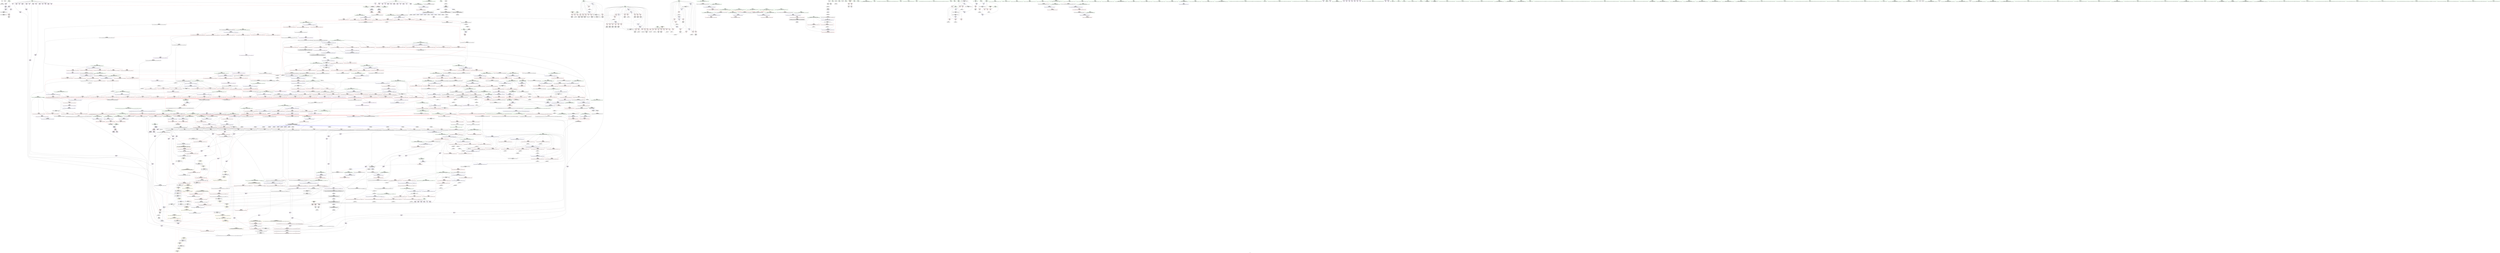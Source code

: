 digraph "SVFG" {
	label="SVFG";

	Node0x55988e4ec600 [shape=record,color=grey,label="{NodeID: 0\nNullPtr}"];
	Node0x55988e4ec600 -> Node0x55988e550a00[style=solid];
	Node0x55988e65d460 [shape=record,color=black,label="{NodeID: 1882\n317 = PHI()\n}"];
	Node0x55988e561270 [shape=record,color=blue,label="{NodeID: 775\n178\<--180\narrayidx38\<--\nmain\n}"];
	Node0x55988e561270 -> Node0x55988e56b5c0[style=dashed];
	Node0x55988e561270 -> Node0x55988e5610d0[style=dashed];
	Node0x55988e561270 -> Node0x55988e561270[style=dashed];
	Node0x55988e561270 -> Node0x55988e5e8300[style=dashed];
	Node0x55988e557f30 [shape=record,color=purple,label="{NodeID: 443\n898\<--896\nadd.ptr5\<--\n_ZSt13__adjust_heapIP1AlS0_N9__gnu_cxx5__ops15_Iter_less_iterEEvT_T0_S6_T1_T2_\n}"];
	Node0x55988e557f30 -> Node0x55988e55c060[style=solid];
	Node0x55988e54b930 [shape=record,color=green,label="{NodeID: 111\n688\<--689\n__last.addr\<--__last.addr_field_insensitive\n_ZSt11__make_heapIP1AN9__gnu_cxx5__ops15_Iter_less_iterEEvT_S5_RT0_\n}"];
	Node0x55988e54b930 -> Node0x55988e56ef70[style=solid];
	Node0x55988e54b930 -> Node0x55988e56f040[style=solid];
	Node0x55988e54b930 -> Node0x55988e563560[style=solid];
	Node0x55988e674000 [shape=record,color=black,label="{NodeID: 1993\n410 = PHI(381, 463, )\n1st arg _ZSt16__introsort_loopIP1AlN9__gnu_cxx5__ops15_Iter_less_iterEEvT_S5_T0_T1_ }"];
	Node0x55988e674000 -> Node0x55988e5621e0[style=solid];
	Node0x55988e5824f0 [shape=record,color=blue, style = dotted,label="{NodeID: 886\n1580\<--1582\noffset_0\<--dummyVal\n_ZSt16__insertion_sortIP1AN9__gnu_cxx5__ops15_Iter_less_iterEEvT_S5_T0_\n}"];
	Node0x55988e5824f0 -> Node0x55988e577cd0[style=dashed];
	Node0x55988e5824f0 -> Node0x55988e5de6e0[style=dashed];
	Node0x55988e56d710 [shape=record,color=red,label="{NodeID: 554\n584\<--562\n\<--__first.addr\n_ZSt27__unguarded_partition_pivotIP1AN9__gnu_cxx5__ops15_Iter_less_iterEET_S5_S5_T0_\n|{<s0>27}}"];
	Node0x55988e56d710:s0 -> Node0x55988e6738f0[style=solid,color=red];
	Node0x55988e550790 [shape=record,color=green,label="{NodeID: 222\n1527\<--1528\nthis.addr\<--this.addr_field_insensitive\n_ZNK9__gnu_cxx5__ops14_Val_less_iterclI1APS3_EEbRT_T0_\n}"];
	Node0x55988e550790 -> Node0x55988e576f00[style=solid];
	Node0x55988e550790 -> Node0x55988e583ef0[style=solid];
	Node0x55988e573140 [shape=record,color=red,label="{NodeID: 665\n1095\<--1078\n\<--__b.addr\n_ZSt22__move_median_to_firstIP1AN9__gnu_cxx5__ops15_Iter_less_iterEEvT_S5_S5_S5_T0_\n|{<s0>65}}"];
	Node0x55988e573140:s0 -> Node0x55988e66ac80[style=solid,color=red];
	Node0x55988e5debe0 [shape=record,color=black,label="{NodeID: 1440\nMR_36V_3 = PHI(MR_36V_6, MR_36V_1, )\npts\{11 14 \}\n|{|<s2>87|<s3>91|<s4>91|<s5>91|<s6>91|<s7>91}}"];
	Node0x55988e5debe0 -> Node0x55988e577c00[style=dashed];
	Node0x55988e5debe0 -> Node0x55988e5ea600[style=dashed];
	Node0x55988e5debe0:s2 -> Node0x55988e57efb0[style=dashed,color=red];
	Node0x55988e5debe0:s3 -> Node0x55988e577da0[style=dashed,color=red];
	Node0x55988e5debe0:s4 -> Node0x55988e577e70[style=dashed,color=red];
	Node0x55988e5debe0:s5 -> Node0x55988e577f40[style=dashed,color=red];
	Node0x55988e5debe0:s6 -> Node0x55988e583050[style=dashed,color=red];
	Node0x55988e5debe0:s7 -> Node0x55988e5832c0[style=dashed,color=red];
	Node0x55988e55e350 [shape=record,color=purple,label="{NodeID: 333\n206\<--4\narrayidx52\<--p\nmain\n}"];
	Node0x55988e547f90 [shape=record,color=green,label="{NodeID: 1\n15\<--1\n.str\<--dummyObj\nGlob }"];
	Node0x55988e65d260 [shape=record,color=black,label="{NodeID: 1883\n1539 = PHI(1049, )\n}"];
	Node0x55988e65d260 -> Node0x55988e55df40[style=solid];
	Node0x55988e561340 [shape=record,color=blue,label="{NodeID: 776\n54\<--184\nk\<--inc40\nmain\n}"];
	Node0x55988e561340 -> Node0x55988e569a20[style=dashed];
	Node0x55988e561340 -> Node0x55988e569af0[style=dashed];
	Node0x55988e561340 -> Node0x55988e569bc0[style=dashed];
	Node0x55988e561340 -> Node0x55988e569c90[style=dashed];
	Node0x55988e561340 -> Node0x55988e569d60[style=dashed];
	Node0x55988e561340 -> Node0x55988e569e30[style=dashed];
	Node0x55988e561340 -> Node0x55988e561000[style=dashed];
	Node0x55988e561340 -> Node0x55988e561340[style=dashed];
	Node0x55988e561340 -> Node0x55988e561410[style=dashed];
	Node0x55988e561340 -> Node0x55988e5ef100[style=dashed];
	Node0x55988e558000 [shape=record,color=purple,label="{NodeID: 444\n922\<--919\nadd.ptr14\<--\n_ZSt13__adjust_heapIP1AlS0_N9__gnu_cxx5__ops15_Iter_less_iterEEvT_T0_S6_T1_T2_\n|{<s0>49}}"];
	Node0x55988e558000:s0 -> Node0x55988e676080[style=solid,color=red];
	Node0x55988e54ba00 [shape=record,color=green,label="{NodeID: 112\n690\<--691\n__comp.addr\<--__comp.addr_field_insensitive\n_ZSt11__make_heapIP1AN9__gnu_cxx5__ops15_Iter_less_iterEEvT_S5_RT0_\n}"];
	Node0x55988e54ba00 -> Node0x55988e56f110[style=solid];
	Node0x55988e54ba00 -> Node0x55988e563630[style=solid];
	Node0x55988e674180 [shape=record,color=black,label="{NodeID: 1994\n411 = PHI(392, 464, )\n2nd arg _ZSt16__introsort_loopIP1AlN9__gnu_cxx5__ops15_Iter_less_iterEEvT_S5_T0_T1_ }"];
	Node0x55988e674180 -> Node0x55988e5622b0[style=solid];
	Node0x55988e5825c0 [shape=record,color=blue, style = dotted,label="{NodeID: 887\n1583\<--1585\noffset_0\<--dummyVal\n_ZSt16__insertion_sortIP1AN9__gnu_cxx5__ops15_Iter_less_iterEEvT_S5_T0_\n}"];
	Node0x55988e5825c0 -> Node0x55988e5debe0[style=dashed];
	Node0x55988e56d7e0 [shape=record,color=red,label="{NodeID: 555\n585\<--562\n\<--__first.addr\n_ZSt27__unguarded_partition_pivotIP1AN9__gnu_cxx5__ops15_Iter_less_iterEET_S5_S5_T0_\n}"];
	Node0x55988e56d7e0 -> Node0x55988e5608b0[style=solid];
	Node0x55988e550860 [shape=record,color=green,label="{NodeID: 223\n1529\<--1530\n__val.addr\<--__val.addr_field_insensitive\n_ZNK9__gnu_cxx5__ops14_Val_less_iterclI1APS3_EEbRT_T0_\n}"];
	Node0x55988e550860 -> Node0x55988e576fd0[style=solid];
	Node0x55988e550860 -> Node0x55988e583fc0[style=solid];
	Node0x55988e573210 [shape=record,color=red,label="{NodeID: 666\n1122\<--1078\n\<--__b.addr\n_ZSt22__move_median_to_firstIP1AN9__gnu_cxx5__ops15_Iter_less_iterEEvT_S5_S5_S5_T0_\n|{<s0>71}}"];
	Node0x55988e573210:s0 -> Node0x55988e675000[style=solid,color=red];
	Node0x55988e55e420 [shape=record,color=purple,label="{NodeID: 334\n209\<--4\narrayidx54\<--p\nmain\n}"];
	Node0x55988e55e420 -> Node0x55988e56b4f0[style=solid];
	Node0x55988e548020 [shape=record,color=green,label="{NodeID: 2\n17\<--1\n.str.1\<--dummyObj\nGlob }"];
	Node0x55988e666a60 [shape=record,color=black,label="{NodeID: 1884\n286 = PHI()\n}"];
	Node0x55988e666a60 -> Node0x55988e5a6d80[style=solid];
	Node0x55988e561410 [shape=record,color=blue,label="{NodeID: 777\n54\<--63\nk\<--\nmain\n}"];
	Node0x55988e561410 -> Node0x55988e569f00[style=dashed];
	Node0x55988e561410 -> Node0x55988e569fd0[style=dashed];
	Node0x55988e561410 -> Node0x55988e56a0a0[style=dashed];
	Node0x55988e561410 -> Node0x55988e56a170[style=dashed];
	Node0x55988e561410 -> Node0x55988e56a240[style=dashed];
	Node0x55988e561410 -> Node0x55988e56a310[style=dashed];
	Node0x55988e561410 -> Node0x55988e56a3e0[style=dashed];
	Node0x55988e561410 -> Node0x55988e5618f0[style=dashed];
	Node0x55988e561410 -> Node0x55988e5619c0[style=dashed];
	Node0x55988e5580d0 [shape=record,color=purple,label="{NodeID: 445\n926\<--924\nadd.ptr16\<--\n_ZSt13__adjust_heapIP1AlS0_N9__gnu_cxx5__ops15_Iter_less_iterEEvT_T0_S6_T1_T2_\n}"];
	Node0x55988e5580d0 -> Node0x55988e55c200[style=solid];
	Node0x55988e54bad0 [shape=record,color=green,label="{NodeID: 113\n692\<--693\n__len\<--__len_field_insensitive\n_ZSt11__make_heapIP1AN9__gnu_cxx5__ops15_Iter_less_iterEEvT_S5_RT0_\n}"];
	Node0x55988e54bad0 -> Node0x55988e56f1e0[style=solid];
	Node0x55988e54bad0 -> Node0x55988e56f2b0[style=solid];
	Node0x55988e54bad0 -> Node0x55988e563700[style=solid];
	Node0x55988e674300 [shape=record,color=black,label="{NodeID: 1995\n529 = PHI(445, )\n0th arg _ZSt14__partial_sortIP1AN9__gnu_cxx5__ops15_Iter_less_iterEEvT_S5_S5_T0_ }"];
	Node0x55988e674300 -> Node0x55988e562860[style=solid];
	Node0x55988e582690 [shape=record,color=blue,label="{NodeID: 888\n1242\<--1299\n__i\<--incdec.ptr\n_ZSt16__insertion_sortIP1AN9__gnu_cxx5__ops15_Iter_less_iterEEvT_S5_T0_\n}"];
	Node0x55988e582690 -> Node0x55988e574db0[style=dashed];
	Node0x55988e582690 -> Node0x55988e574e80[style=dashed];
	Node0x55988e582690 -> Node0x55988e574f50[style=dashed];
	Node0x55988e582690 -> Node0x55988e575020[style=dashed];
	Node0x55988e582690 -> Node0x55988e5750f0[style=dashed];
	Node0x55988e582690 -> Node0x55988e5751c0[style=dashed];
	Node0x55988e582690 -> Node0x55988e575290[style=dashed];
	Node0x55988e582690 -> Node0x55988e582690[style=dashed];
	Node0x55988e582690 -> Node0x55988e5e9c00[style=dashed];
	Node0x55988e56d8b0 [shape=record,color=red,label="{NodeID: 556\n593\<--562\n\<--__first.addr\n_ZSt27__unguarded_partition_pivotIP1AN9__gnu_cxx5__ops15_Iter_less_iterEET_S5_S5_T0_\n}"];
	Node0x55988e56d8b0 -> Node0x55988e560a50[style=solid];
	Node0x55988e550930 [shape=record,color=green,label="{NodeID: 224\n1531\<--1532\n__it.addr\<--__it.addr_field_insensitive\n_ZNK9__gnu_cxx5__ops14_Val_less_iterclI1APS3_EEbRT_T0_\n}"];
	Node0x55988e550930 -> Node0x55988e5770a0[style=solid];
	Node0x55988e550930 -> Node0x55988e584090[style=solid];
	Node0x55988e5732e0 [shape=record,color=red,label="{NodeID: 667\n1131\<--1078\n\<--__b.addr\n_ZSt22__move_median_to_firstIP1AN9__gnu_cxx5__ops15_Iter_less_iterEEvT_S5_S5_S5_T0_\n|{<s0>73}}"];
	Node0x55988e5732e0:s0 -> Node0x55988e66ac80[style=solid,color=red];
	Node0x55988e55e4f0 [shape=record,color=purple,label="{NodeID: 335\n169\<--7\narrayidx35\<--o\nmain\n}"];
	Node0x55988e55e4f0 -> Node0x55988e5610d0[style=solid];
	Node0x55988e548350 [shape=record,color=green,label="{NodeID: 3\n19\<--1\nstdin\<--dummyObj\nGlob }"];
	Node0x55988e666b30 [shape=record,color=black,label="{NodeID: 1885\n314 = PHI()\n}"];
	Node0x55988e5614e0 [shape=record,color=blue,label="{NodeID: 778\n56\<--63\nl\<--\nmain\n}"];
	Node0x55988e5614e0 -> Node0x55988e56a8c0[style=dashed];
	Node0x55988e5614e0 -> Node0x55988e56a990[style=dashed];
	Node0x55988e5614e0 -> Node0x55988e56aa60[style=dashed];
	Node0x55988e5614e0 -> Node0x55988e56ab30[style=dashed];
	Node0x55988e5614e0 -> Node0x55988e56ac00[style=dashed];
	Node0x55988e5614e0 -> Node0x55988e56acd0[style=dashed];
	Node0x55988e5614e0 -> Node0x55988e56ada0[style=dashed];
	Node0x55988e5614e0 -> Node0x55988e5614e0[style=dashed];
	Node0x55988e5614e0 -> Node0x55988e561750[style=dashed];
	Node0x55988e5614e0 -> Node0x55988e5f5a00[style=dashed];
	Node0x55988e5581a0 [shape=record,color=purple,label="{NodeID: 446\n999\<--997\nadd.ptr\<--\n_ZSt11__push_heapIP1AlS0_N9__gnu_cxx5__ops14_Iter_less_valEEvT_T0_S6_T1_RT2_\n|{<s0>56}}"];
	Node0x55988e5581a0:s0 -> Node0x55988e66c6b0[style=solid,color=red];
	Node0x55988e54bba0 [shape=record,color=green,label="{NodeID: 114\n694\<--695\n__parent\<--__parent_field_insensitive\n_ZSt11__make_heapIP1AN9__gnu_cxx5__ops15_Iter_less_iterEEvT_S5_RT0_\n}"];
	Node0x55988e54bba0 -> Node0x55988e56f380[style=solid];
	Node0x55988e54bba0 -> Node0x55988e56f450[style=solid];
	Node0x55988e54bba0 -> Node0x55988e56f520[style=solid];
	Node0x55988e54bba0 -> Node0x55988e56f5f0[style=solid];
	Node0x55988e54bba0 -> Node0x55988e5637d0[style=solid];
	Node0x55988e54bba0 -> Node0x55988e563a40[style=solid];
	Node0x55988e674410 [shape=record,color=black,label="{NodeID: 1996\n530 = PHI(446, )\n1st arg _ZSt14__partial_sortIP1AN9__gnu_cxx5__ops15_Iter_less_iterEEvT_S5_S5_T0_ }"];
	Node0x55988e674410 -> Node0x55988e562930[style=solid];
	Node0x55988e582760 [shape=record,color=blue,label="{NodeID: 889\n1308\<--1304\n__first.addr\<--__first\n_ZSt26__unguarded_insertion_sortIP1AN9__gnu_cxx5__ops15_Iter_less_iterEEvT_S5_T0_\n}"];
	Node0x55988e582760 -> Node0x55988e575360[style=dashed];
	Node0x55988e56d980 [shape=record,color=red,label="{NodeID: 557\n596\<--562\n\<--__first.addr\n_ZSt27__unguarded_partition_pivotIP1AN9__gnu_cxx5__ops15_Iter_less_iterEET_S5_S5_T0_\n|{<s0>28}}"];
	Node0x55988e56d980:s0 -> Node0x55988e6721b0[style=solid,color=red];
	Node0x55988e550a00 [shape=record,color=black,label="{NodeID: 225\n2\<--3\ndummyVal\<--dummyVal\n}"];
	Node0x55988e5733b0 [shape=record,color=red,label="{NodeID: 668\n1091\<--1080\n\<--__c.addr\n_ZSt22__move_median_to_firstIP1AN9__gnu_cxx5__ops15_Iter_less_iterEEvT_S5_S5_S5_T0_\n|{<s0>64}}"];
	Node0x55988e5733b0:s0 -> Node0x55988e675380[style=solid,color=red];
	Node0x55988e55e5c0 [shape=record,color=purple,label="{NodeID: 336\n178\<--7\narrayidx38\<--o\nmain\n}"];
	Node0x55988e55e5c0 -> Node0x55988e561270[style=solid];
	Node0x55988e548410 [shape=record,color=green,label="{NodeID: 4\n20\<--1\n.str.2\<--dummyObj\nGlob }"];
	Node0x55988e666c00 [shape=record,color=black,label="{NodeID: 1886\n802 = PHI(826, )\n}"];
	Node0x55988e666c00 -> Node0x55988e55b910[style=solid];
	Node0x55988e5615b0 [shape=record,color=blue,label="{NodeID: 779\n217\<--210\narrayidx59\<--\nmain\n}"];
	Node0x55988e5615b0 -> Node0x55988e56b690[style=dashed];
	Node0x55988e5615b0 -> Node0x55988e5615b0[style=dashed];
	Node0x55988e5615b0 -> Node0x55988e561680[style=dashed];
	Node0x55988e5615b0 -> Node0x55988e561820[style=dashed];
	Node0x55988e558270 [shape=record,color=purple,label="{NodeID: 447\n1008\<--1006\nadd.ptr1\<--\n_ZSt11__push_heapIP1AlS0_N9__gnu_cxx5__ops14_Iter_less_valEEvT_T0_S6_T1_RT2_\n|{<s0>57}}"];
	Node0x55988e558270:s0 -> Node0x55988e676080[style=solid,color=red];
	Node0x55988e550e40 [shape=record,color=green,label="{NodeID: 115\n696\<--697\n__value\<--__value_field_insensitive\n_ZSt11__make_heapIP1AN9__gnu_cxx5__ops15_Iter_less_iterEEvT_S5_RT0_\n|{|<s1>35}}"];
	Node0x55988e550e40 -> Node0x55988e55b020[style=solid];
	Node0x55988e550e40:s1 -> Node0x55988e676080[style=solid,color=red];
	Node0x55988e674520 [shape=record,color=black,label="{NodeID: 1997\n531 = PHI(447, )\n2nd arg _ZSt14__partial_sortIP1AN9__gnu_cxx5__ops15_Iter_less_iterEEvT_S5_S5_T0_ }"];
	Node0x55988e674520 -> Node0x55988e562a00[style=solid];
	Node0x55988e582830 [shape=record,color=blue,label="{NodeID: 890\n1310\<--1305\n__last.addr\<--__last\n_ZSt26__unguarded_insertion_sortIP1AN9__gnu_cxx5__ops15_Iter_less_iterEEvT_S5_T0_\n}"];
	Node0x55988e582830 -> Node0x55988e575430[style=dashed];
	Node0x55988e56da50 [shape=record,color=red,label="{NodeID: 558\n575\<--564\n\<--__last.addr\n_ZSt27__unguarded_partition_pivotIP1AN9__gnu_cxx5__ops15_Iter_less_iterEET_S5_S5_T0_\n}"];
	Node0x55988e56da50 -> Node0x55988e55ac10[style=solid];
	Node0x55988e550b00 [shape=record,color=black,label="{NodeID: 226\n67\<--64\ncall\<--\nmain\n}"];
	Node0x55988e573480 [shape=record,color=red,label="{NodeID: 669\n1101\<--1080\n\<--__c.addr\n_ZSt22__move_median_to_firstIP1AN9__gnu_cxx5__ops15_Iter_less_iterEEvT_S5_S5_S5_T0_\n|{<s0>66}}"];
	Node0x55988e573480:s0 -> Node0x55988e675380[style=solid,color=red];
	Node0x55988e55e690 [shape=record,color=purple,label="{NodeID: 337\n221\<--7\narrayidx61\<--o\nmain\n}"];
	Node0x55988e55e690 -> Node0x55988e56b5c0[style=solid];
	Node0x55988e5484d0 [shape=record,color=green,label="{NodeID: 5\n22\<--1\n.str.3\<--dummyObj\nGlob }"];
	Node0x55988e666d60 [shape=record,color=black,label="{NodeID: 1887\n807 = PHI(826, )\n}"];
	Node0x55988e666d60 -> Node0x55988e55b9e0[style=solid];
	Node0x55988e561680 [shape=record,color=blue,label="{NodeID: 780\n243\<--236\narrayidx74\<--conv69\nmain\n}"];
	Node0x55988e561680 -> Node0x55988e5615b0[style=dashed];
	Node0x55988e561680 -> Node0x55988e561820[style=dashed];
	Node0x55988e579740 [shape=record,color=yellow,style=double,label="{NodeID: 1555\n210V_1 = ENCHI(MR_210V_0)\npts\{6970000 6990000 7920000 7940000 8600000 12100000 13690000 \}\nFun[_ZSt16__insertion_sortIP1AN9__gnu_cxx5__ops15_Iter_less_iterEEvT_S5_T0_]}"];
	Node0x55988e579740 -> Node0x55988e577c00[style=dashed];
	Node0x55988e579740 -> Node0x55988e577cd0[style=dashed];
	Node0x55988e558340 [shape=record,color=purple,label="{NodeID: 448\n1012\<--1010\nadd.ptr3\<--\n_ZSt11__push_heapIP1AlS0_N9__gnu_cxx5__ops14_Iter_less_valEEvT_T0_S6_T1_RT2_\n}"];
	Node0x55988e558340 -> Node0x55988e55c540[style=solid];
	Node0x55988e550f10 [shape=record,color=green,label="{NodeID: 116\n698\<--699\nagg.tmp\<--agg.tmp_field_insensitive\n_ZSt11__make_heapIP1AN9__gnu_cxx5__ops15_Iter_less_iterEEvT_S5_RT0_\n|{|<s1>37}}"];
	Node0x55988e550f10 -> Node0x55988e55b0f0[style=solid];
	Node0x55988e550f10:s1 -> Node0x55988e672740[style=solid,color=red];
	Node0x55988e674630 [shape=record,color=black,label="{NodeID: 1998\n471 = PHI(387, )\n0th arg _ZSt4__lgl }"];
	Node0x55988e674630 -> Node0x55988e5625f0[style=solid];
	Node0x55988e582900 [shape=record,color=blue,label="{NodeID: 891\n1312\<--1322\n__i\<--\n_ZSt26__unguarded_insertion_sortIP1AN9__gnu_cxx5__ops15_Iter_less_iterEEvT_S5_T0_\n}"];
	Node0x55988e582900 -> Node0x55988e5f4600[style=dashed];
	Node0x55988e56db20 [shape=record,color=red,label="{NodeID: 559\n588\<--564\n\<--__last.addr\n_ZSt27__unguarded_partition_pivotIP1AN9__gnu_cxx5__ops15_Iter_less_iterEET_S5_S5_T0_\n}"];
	Node0x55988e56db20 -> Node0x55988e560980[style=solid];
	Node0x55988e550bd0 [shape=record,color=black,label="{NodeID: 227\n73\<--70\ncall1\<--\nmain\n}"];
	Node0x55988e573550 [shape=record,color=red,label="{NodeID: 670\n1105\<--1080\n\<--__c.addr\n_ZSt22__move_median_to_firstIP1AN9__gnu_cxx5__ops15_Iter_less_iterEEvT_S5_S5_S5_T0_\n|{<s0>67}}"];
	Node0x55988e573550:s0 -> Node0x55988e66ac80[style=solid,color=red];
	Node0x55988e55e760 [shape=record,color=purple,label="{NodeID: 338\n117\<--9\narrayidx13\<--q\nmain\n}"];
	Node0x55988e548d40 [shape=record,color=green,label="{NodeID: 6\n24\<--1\nstdout\<--dummyObj\nGlob }"];
	Node0x55988e666ea0 [shape=record,color=black,label="{NodeID: 1888\n819 = PHI(826, )\n}"];
	Node0x55988e666ea0 -> Node0x55988e55bd20[style=solid];
	Node0x55988e561750 [shape=record,color=blue,label="{NodeID: 781\n56\<--248\nl\<--inc77\nmain\n}"];
	Node0x55988e561750 -> Node0x55988e56a8c0[style=dashed];
	Node0x55988e561750 -> Node0x55988e56a990[style=dashed];
	Node0x55988e561750 -> Node0x55988e56aa60[style=dashed];
	Node0x55988e561750 -> Node0x55988e56ab30[style=dashed];
	Node0x55988e561750 -> Node0x55988e56ac00[style=dashed];
	Node0x55988e561750 -> Node0x55988e56acd0[style=dashed];
	Node0x55988e561750 -> Node0x55988e56ada0[style=dashed];
	Node0x55988e561750 -> Node0x55988e5614e0[style=dashed];
	Node0x55988e561750 -> Node0x55988e561750[style=dashed];
	Node0x55988e561750 -> Node0x55988e5f5a00[style=dashed];
	Node0x55988e558410 [shape=record,color=purple,label="{NodeID: 449\n1026\<--1024\nadd.ptr7\<--\n_ZSt11__push_heapIP1AlS0_N9__gnu_cxx5__ops14_Iter_less_valEEvT_T0_S6_T1_RT2_\n}"];
	Node0x55988e558410 -> Node0x55988e55c6e0[style=solid];
	Node0x55988e550fe0 [shape=record,color=green,label="{NodeID: 117\n700\<--701\nagg.tmp6\<--agg.tmp6_field_insensitive\n_ZSt11__make_heapIP1AN9__gnu_cxx5__ops15_Iter_less_iterEEvT_S5_RT0_\n}"];
	Node0x55988e674770 [shape=record,color=black,label="{NodeID: 1999\n759 = PHI(605, 843, 1072, 1072, 1072, 1072, 1072, 1141, 1141, 1236, )\n0th arg _ZNK9__gnu_cxx5__ops15_Iter_less_iterclIP1AS4_EEbT_T0_ }"];
	Node0x55988e674770 -> Node0x55988e563b10[style=solid];
	Node0x55988e5829d0 [shape=record,color=blue,label="{NodeID: 892\n1312\<--1334\n__i\<--incdec.ptr\n_ZSt26__unguarded_insertion_sortIP1AN9__gnu_cxx5__ops15_Iter_less_iterEEvT_S5_T0_\n}"];
	Node0x55988e5829d0 -> Node0x55988e5f4600[style=dashed];
	Node0x55988e56dbf0 [shape=record,color=red,label="{NodeID: 560\n595\<--564\n\<--__last.addr\n_ZSt27__unguarded_partition_pivotIP1AN9__gnu_cxx5__ops15_Iter_less_iterEET_S5_S5_T0_\n|{<s0>28}}"];
	Node0x55988e56dbf0:s0 -> Node0x55988e6720a0[style=solid,color=red];
	Node0x55988e550ca0 [shape=record,color=black,label="{NodeID: 228\n99\<--98\nidxprom\<--\nmain\n}"];
	Node0x55988e573620 [shape=record,color=red,label="{NodeID: 671\n1115\<--1080\n\<--__c.addr\n_ZSt22__move_median_to_firstIP1AN9__gnu_cxx5__ops15_Iter_less_iterEEvT_S5_S5_S5_T0_\n|{<s0>69}}"];
	Node0x55988e573620:s0 -> Node0x55988e675380[style=solid,color=red];
	Node0x55988e55e830 [shape=record,color=purple,label="{NodeID: 339\n118\<--9\np\<--q\nmain\n}"];
	Node0x55988e548dd0 [shape=record,color=green,label="{NodeID: 7\n25\<--1\n.str.4\<--dummyObj\nGlob }"];
	Node0x55988e666fe0 [shape=record,color=black,label="{NodeID: 1889\n389 = PHI(470, )\n}"];
	Node0x55988e666fe0 -> Node0x55988e59ffc0[style=solid];
	Node0x55988e561820 [shape=record,color=blue,label="{NodeID: 782\n257\<--180\narrayidx83\<--\nmain\n}"];
	Node0x55988e561820 -> Node0x55988e5e1de0[style=dashed];
	Node0x55988e5584e0 [shape=record,color=purple,label="{NodeID: 450\n1503\<--1500\nadd.ptr\<--\n_ZNSt20__copy_move_backwardILb1ELb1ESt26random_access_iterator_tagE13__copy_move_bI1AEEPT_PKS4_S7_S5_\n}"];
	Node0x55988e5584e0 -> Node0x55988e55dcd0[style=solid];
	Node0x55988e5510b0 [shape=record,color=green,label="{NodeID: 118\n730\<--731\n_ZSt4moveIR1AEONSt16remove_referenceIT_E4typeEOS3_\<--_ZSt4moveIR1AEONSt16remove_referenceIT_E4typeEOS3__field_insensitive\n}"];
	Node0x55988e675000 [shape=record,color=black,label="{NodeID: 2000\n760 = PHI(630, 881, 1086, 1090, 1100, 1114, 1122, 1154, 1166, 1267, )\n1st arg _ZNK9__gnu_cxx5__ops15_Iter_less_iterclIP1AS4_EEbT_T0_ }"];
	Node0x55988e675000 -> Node0x55988e563be0[style=solid];
	Node0x55988e582aa0 [shape=record,color=blue,label="{NodeID: 893\n1342\<--1339\n__first.addr\<--__first\n_ZSt13move_backwardIP1AS1_ET0_T_S3_S2_\n}"];
	Node0x55988e582aa0 -> Node0x55988e575770[style=dashed];
	Node0x55988e56dcc0 [shape=record,color=red,label="{NodeID: 561\n587\<--566\n\<--__mid\n_ZSt27__unguarded_partition_pivotIP1AN9__gnu_cxx5__ops15_Iter_less_iterEET_S5_S5_T0_\n|{<s0>27}}"];
	Node0x55988e56dcc0:s0 -> Node0x55988e673b70[style=solid,color=red];
	Node0x55988e59f830 [shape=record,color=black,label="{NodeID: 1336\n1004 = PHI(735, 1000, )\n}"];
	Node0x55988e550d70 [shape=record,color=black,label="{NodeID: 229\n116\<--115\nidxprom12\<--\nmain\n}"];
	Node0x55988e5736f0 [shape=record,color=red,label="{NodeID: 672\n1123\<--1080\n\<--__c.addr\n_ZSt22__move_median_to_firstIP1AN9__gnu_cxx5__ops15_Iter_less_iterEEvT_S5_S5_S5_T0_\n|{<s0>71}}"];
	Node0x55988e5736f0:s0 -> Node0x55988e675380[style=solid,color=red];
	Node0x55988e5e0ee0 [shape=record,color=black,label="{NodeID: 1447\nMR_156V_3 = PHI(MR_156V_4, MR_156V_2, )\npts\{982 \}\n}"];
	Node0x55988e5e0ee0 -> Node0x55988e572030[style=dashed];
	Node0x55988e5e0ee0 -> Node0x55988e572100[style=dashed];
	Node0x55988e5e0ee0 -> Node0x55988e5721d0[style=dashed];
	Node0x55988e5e0ee0 -> Node0x55988e580e30[style=dashed];
	Node0x55988e55e900 [shape=record,color=purple,label="{NodeID: 340\n119\<--9\narraydecay14\<--q\nmain\n}"];
	Node0x55988e548e60 [shape=record,color=green,label="{NodeID: 8\n27\<--1\n.str.5\<--dummyObj\nGlob }"];
	Node0x55988e667120 [shape=record,color=black,label="{NodeID: 1890\n458 = PHI(557, )\n}"];
	Node0x55988e667120 -> Node0x55988e562450[style=solid];
	Node0x55988e5618f0 [shape=record,color=blue,label="{NodeID: 783\n54\<--261\nk\<--inc85\nmain\n}"];
	Node0x55988e5618f0 -> Node0x55988e569f00[style=dashed];
	Node0x55988e5618f0 -> Node0x55988e569fd0[style=dashed];
	Node0x55988e5618f0 -> Node0x55988e56a0a0[style=dashed];
	Node0x55988e5618f0 -> Node0x55988e56a170[style=dashed];
	Node0x55988e5618f0 -> Node0x55988e56a240[style=dashed];
	Node0x55988e5618f0 -> Node0x55988e56a310[style=dashed];
	Node0x55988e5618f0 -> Node0x55988e56a3e0[style=dashed];
	Node0x55988e5618f0 -> Node0x55988e5618f0[style=dashed];
	Node0x55988e5618f0 -> Node0x55988e5619c0[style=dashed];
	Node0x55988e5585b0 [shape=record,color=purple,label="{NodeID: 451\n1516\<--1513\nadd.ptr2\<--\n_ZNSt20__copy_move_backwardILb1ELb1ESt26random_access_iterator_tagE13__copy_move_bI1AEEPT_PKS4_S7_S5_\n}"];
	Node0x55988e5585b0 -> Node0x55988e55de70[style=solid];
	Node0x55988e5511b0 [shape=record,color=green,label="{NodeID: 119\n736\<--737\nllvm.memcpy.p0i8.p0i8.i64\<--llvm.memcpy.p0i8.p0i8.i64_field_insensitive\n}"];
	Node0x55988e675380 [shape=record,color=black,label="{NodeID: 2001\n761 = PHI(631, 885, 1087, 1091, 1101, 1115, 1123, 1155, 1167, 1268, )\n2nd arg _ZNK9__gnu_cxx5__ops15_Iter_less_iterclIP1AS4_EEbT_T0_ }"];
	Node0x55988e675380 -> Node0x55988e563cb0[style=solid];
	Node0x55988e582b70 [shape=record,color=blue,label="{NodeID: 894\n1344\<--1340\n__last.addr\<--__last\n_ZSt13move_backwardIP1AS1_ET0_T_S3_S2_\n}"];
	Node0x55988e582b70 -> Node0x55988e575840[style=dashed];
	Node0x55988e56dd90 [shape=record,color=red,label="{NodeID: 562\n618\<--607\n\<--__first.addr\n_ZSt13__heap_selectIP1AN9__gnu_cxx5__ops15_Iter_less_iterEEvT_S5_S5_T0_\n|{<s0>29}}"];
	Node0x55988e56dd90:s0 -> Node0x55988e66af40[style=solid,color=red];
	Node0x55988e59f9c0 [shape=record,color=grey,label="{NodeID: 1337\n884 = Binary(883, 670, )\n}"];
	Node0x55988e558fa0 [shape=record,color=black,label="{NodeID: 230\n128\<--127\nidx.ext\<--\nmain\n}"];
	Node0x55988e5737c0 [shape=record,color=red,label="{NodeID: 673\n1127\<--1080\n\<--__c.addr\n_ZSt22__move_median_to_firstIP1AN9__gnu_cxx5__ops15_Iter_less_iterEEvT_S5_S5_S5_T0_\n|{<s0>72}}"];
	Node0x55988e5737c0:s0 -> Node0x55988e66ac80[style=solid,color=red];
	Node0x55988e55e9d0 [shape=record,color=purple,label="{NodeID: 341\n129\<--9\n\<--q\nmain\n}"];
	Node0x55988e548f60 [shape=record,color=green,label="{NodeID: 9\n29\<--1\n.str.6\<--dummyObj\nGlob }"];
	Node0x55988e667260 [shape=record,color=black,label="{NodeID: 1891\n476 = PHI()\n}"];
	Node0x55988e667260 -> Node0x55988e55a800[style=solid];
	Node0x55988e667260 -> Node0x55988e55a8d0[style=solid];
	Node0x55988e5619c0 [shape=record,color=blue,label="{NodeID: 784\n54\<--63\nk\<--\nmain\n}"];
	Node0x55988e5619c0 -> Node0x55988e56a4b0[style=dashed];
	Node0x55988e5619c0 -> Node0x55988e56a580[style=dashed];
	Node0x55988e5619c0 -> Node0x55988e56a650[style=dashed];
	Node0x55988e5619c0 -> Node0x55988e56a720[style=dashed];
	Node0x55988e5619c0 -> Node0x55988e56a7f0[style=dashed];
	Node0x55988e5619c0 -> Node0x55988e561000[style=dashed];
	Node0x55988e5619c0 -> Node0x55988e561a90[style=dashed];
	Node0x55988e5619c0 -> Node0x55988e5ef100[style=dashed];
	Node0x55988e558680 [shape=record,color=red,label="{NodeID: 452\n64\<--19\n\<--stdin\nmain\n}"];
	Node0x55988e558680 -> Node0x55988e550b00[style=solid];
	Node0x55988e5512b0 [shape=record,color=green,label="{NodeID: 120\n747\<--748\n_ZSt13__adjust_heapIP1AlS0_N9__gnu_cxx5__ops15_Iter_less_iterEEvT_T0_S6_T1_T2_\<--_ZSt13__adjust_heapIP1AlS0_N9__gnu_cxx5__ops15_Iter_less_iterEEvT_T0_S6_T1_T2__field_insensitive\n}"];
	Node0x55988e675700 [shape=record,color=black,label="{NodeID: 2002\n1203 = PHI(1196, )\n0th arg _ZSt4swapI1AENSt9enable_ifIXsr6__and_ISt6__not_ISt15__is_tuple_likeIT_EESt21is_move_constructibleIS4_ESt18is_move_assignableIS4_EEE5valueEvE4typeERS4_SD_ }"];
	Node0x55988e675700 -> Node0x55988e581e70[style=solid];
	Node0x55988e582c40 [shape=record,color=blue,label="{NodeID: 895\n1346\<--1341\n__result.addr\<--__result\n_ZSt13move_backwardIP1AS1_ET0_T_S3_S2_\n}"];
	Node0x55988e582c40 -> Node0x55988e575910[style=dashed];
	Node0x55988e56de60 [shape=record,color=red,label="{NodeID: 563\n631\<--607\n\<--__first.addr\n_ZSt13__heap_selectIP1AN9__gnu_cxx5__ops15_Iter_less_iterEEvT_S5_S5_T0_\n|{<s0>30}}"];
	Node0x55988e56de60:s0 -> Node0x55988e675380[style=solid,color=red];
	Node0x55988e59fb40 [shape=record,color=grey,label="{NodeID: 1338\n877 = Binary(393, 876, )\n}"];
	Node0x55988e59fb40 -> Node0x55988e564810[style=solid];
	Node0x55988e559070 [shape=record,color=black,label="{NodeID: 231\n151\<--150\nidxprom25\<--\nmain\n}"];
	Node0x55988e573890 [shape=record,color=red,label="{NodeID: 674\n1154\<--1143\n\<--__first.addr\n_ZSt21__unguarded_partitionIP1AN9__gnu_cxx5__ops15_Iter_less_iterEET_S5_S5_S5_T0_\n|{<s0>74}}"];
	Node0x55988e573890:s0 -> Node0x55988e675000[style=solid,color=red];
	Node0x55988e5e18e0 [shape=record,color=black,label="{NodeID: 1449\nMR_150V_3 = PHI(MR_150V_4, MR_150V_2, )\npts\{976 \}\n}"];
	Node0x55988e5e18e0 -> Node0x55988e571b50[style=dashed];
	Node0x55988e5e18e0 -> Node0x55988e571c20[style=dashed];
	Node0x55988e5e18e0 -> Node0x55988e571dc0[style=dashed];
	Node0x55988e5e18e0 -> Node0x55988e580d60[style=dashed];
	Node0x55988e55eaa0 [shape=record,color=purple,label="{NodeID: 342\n131\<--9\n\<--q\nmain\n|{<s0>8}}"];
	Node0x55988e55eaa0:s0 -> Node0x55988e673320[style=solid,color=red];
	Node0x55988e549060 [shape=record,color=green,label="{NodeID: 10\n31\<--1\n.str.7\<--dummyObj\nGlob }"];
	Node0x55988e667360 [shape=record,color=black,label="{NodeID: 1892\n597 = PHI(1137, )\n}"];
	Node0x55988e667360 -> Node0x55988e55adb0[style=solid];
	Node0x55988e561a90 [shape=record,color=blue,label="{NodeID: 785\n54\<--294\nk\<--inc105\nmain\n}"];
	Node0x55988e561a90 -> Node0x55988e56a4b0[style=dashed];
	Node0x55988e561a90 -> Node0x55988e56a580[style=dashed];
	Node0x55988e561a90 -> Node0x55988e56a650[style=dashed];
	Node0x55988e561a90 -> Node0x55988e56a720[style=dashed];
	Node0x55988e561a90 -> Node0x55988e56a7f0[style=dashed];
	Node0x55988e561a90 -> Node0x55988e561000[style=dashed];
	Node0x55988e561a90 -> Node0x55988e561a90[style=dashed];
	Node0x55988e561a90 -> Node0x55988e5ef100[style=dashed];
	Node0x55988e558750 [shape=record,color=red,label="{NodeID: 453\n70\<--24\n\<--stdout\nmain\n}"];
	Node0x55988e558750 -> Node0x55988e550bd0[style=solid];
	Node0x55988e5513b0 [shape=record,color=green,label="{NodeID: 121\n762\<--763\nthis.addr\<--this.addr_field_insensitive\n_ZNK9__gnu_cxx5__ops15_Iter_less_iterclIP1AS4_EEbT_T0_\n}"];
	Node0x55988e5513b0 -> Node0x55988e56f6c0[style=solid];
	Node0x55988e5513b0 -> Node0x55988e563b10[style=solid];
	Node0x55988e675810 [shape=record,color=black,label="{NodeID: 2003\n1204 = PHI(1197, )\n1st arg _ZSt4swapI1AENSt9enable_ifIXsr6__and_ISt6__not_ISt15__is_tuple_likeIT_EESt21is_move_constructibleIS4_ESt18is_move_assignableIS4_EEE5valueEvE4typeERS4_SD_ }"];
	Node0x55988e675810 -> Node0x55988e581f40[style=solid];
	Node0x55988e582d10 [shape=record,color=blue,label="{NodeID: 896\n1366\<--1363\n__last.addr\<--__last\n_ZSt25__unguarded_linear_insertIP1AN9__gnu_cxx5__ops14_Val_less_iterEEvT_T0_\n}"];
	Node0x55988e582d10 -> Node0x55988e5759e0[style=dashed];
	Node0x55988e582d10 -> Node0x55988e575ab0[style=dashed];
	Node0x55988e582d10 -> Node0x55988e5dab10[style=dashed];
	Node0x55988e56df30 [shape=record,color=red,label="{NodeID: 564\n636\<--607\n\<--__first.addr\n_ZSt13__heap_selectIP1AN9__gnu_cxx5__ops15_Iter_less_iterEEvT_S5_S5_T0_\n|{<s0>31}}"];
	Node0x55988e56df30:s0 -> Node0x55988e66b910[style=solid,color=red];
	Node0x55988e59fcc0 [shape=record,color=grey,label="{NodeID: 1339\n876 = Binary(875, 670, )\n}"];
	Node0x55988e59fcc0 -> Node0x55988e59fb40[style=solid];
	Node0x55988e559140 [shape=record,color=black,label="{NodeID: 232\n155\<--154\nconv\<--\nmain\n}"];
	Node0x55988e559140 -> Node0x55988e5a6180[style=solid];
	Node0x55988e573960 [shape=record,color=red,label="{NodeID: 675\n1158\<--1143\n\<--__first.addr\n_ZSt21__unguarded_partitionIP1AN9__gnu_cxx5__ops15_Iter_less_iterEET_S5_S5_S5_T0_\n}"];
	Node0x55988e573960 -> Node0x55988e5562c0[style=solid];
	Node0x55988e5e1de0 [shape=record,color=black,label="{NodeID: 1450\nMR_6V_6 = PHI(MR_6V_11, MR_6V_4, )\npts\{14 \}\n|{|<s2>9}}"];
	Node0x55988e5e1de0 -> Node0x55988e5615b0[style=dashed];
	Node0x55988e5e1de0 -> Node0x55988e561820[style=dashed];
	Node0x55988e5e1de0:s2 -> Node0x55988e57c280[style=dashed,color=red];
	Node0x55988e55eb70 [shape=record,color=purple,label="{NodeID: 343\n158\<--9\narrayidx28\<--q\nmain\n}"];
	Node0x55988e549160 [shape=record,color=green,label="{NodeID: 11\n33\<--1\n.str.8\<--dummyObj\nGlob }"];
	Node0x55988e6674a0 [shape=record,color=black,label="{NodeID: 1893\n632 = PHI(758, )\n}"];
	Node0x55988e561b60 [shape=record,color=blue,label="{NodeID: 786\n58\<--301\nR\<--\nmain\n}"];
	Node0x55988e561b60 -> Node0x55988e5f5f00[style=dashed];
	Node0x55988e579dd0 [shape=record,color=yellow,style=double,label="{NodeID: 1561\n36V_1 = ENCHI(MR_36V_0)\npts\{11 14 \}\nFun[_ZSt6__sortIP1AN9__gnu_cxx5__ops15_Iter_less_iterEEvT_S5_T0_]|{|<s1>16}}"];
	Node0x55988e579dd0 -> Node0x55988e5e31e0[style=dashed];
	Node0x55988e579dd0:s1 -> Node0x55988e5f2d00[style=dashed,color=red];
	Node0x55988e558820 [shape=record,color=red,label="{NodeID: 454\n324\<--40\n\<--retval\nmain\n}"];
	Node0x55988e558820 -> Node0x55988e55a3f0[style=solid];
	Node0x55988e551480 [shape=record,color=green,label="{NodeID: 122\n764\<--765\n__it1.addr\<--__it1.addr_field_insensitive\n_ZNK9__gnu_cxx5__ops15_Iter_less_iterclIP1AS4_EEbT_T0_\n}"];
	Node0x55988e551480 -> Node0x55988e56f790[style=solid];
	Node0x55988e551480 -> Node0x55988e563be0[style=solid];
	Node0x55988e675920 [shape=record,color=black,label="{NodeID: 2004\n1050 = PHI(772, 1045, 1537, )\n0th arg _ZNK1AltERKS_ }"];
	Node0x55988e675920 -> Node0x55988e581240[style=solid];
	Node0x55988e582de0 [shape=record,color=blue, style = dotted,label="{NodeID: 897\n1586\<--1588\noffset_0\<--dummyVal\n_ZSt25__unguarded_linear_insertIP1AN9__gnu_cxx5__ops14_Val_less_iterEEvT_T0_\n}"];
	Node0x55988e582de0 -> Node0x55988e577e70[style=dashed];
	Node0x55988e582de0 -> Node0x55988e577f40[style=dashed];
	Node0x55988e56e000 [shape=record,color=red,label="{NodeID: 565\n619\<--609\n\<--__middle.addr\n_ZSt13__heap_selectIP1AN9__gnu_cxx5__ops15_Iter_less_iterEEvT_S5_S5_T0_\n|{<s0>29}}"];
	Node0x55988e56e000:s0 -> Node0x55988e66b050[style=solid,color=red];
	Node0x55988e59fe40 [shape=record,color=grey,label="{NodeID: 1340\n889 = Binary(888, 454, )\n}"];
	Node0x55988e59fe40 -> Node0x55988e5648e0[style=solid];
	Node0x55988e559210 [shape=record,color=black,label="{NodeID: 233\n157\<--156\nidxprom27\<--\nmain\n}"];
	Node0x55988e573a30 [shape=record,color=red,label="{NodeID: 676\n1174\<--1143\n\<--__first.addr\n_ZSt21__unguarded_partitionIP1AN9__gnu_cxx5__ops15_Iter_less_iterEET_S5_S5_S5_T0_\n}"];
	Node0x55988e573a30 -> Node0x55988e5a7380[style=solid];
	Node0x55988e55ec40 [shape=record,color=purple,label="{NodeID: 344\n159\<--9\np29\<--q\nmain\n}"];
	Node0x55988e549260 [shape=record,color=green,label="{NodeID: 12\n35\<--1\n.str.9\<--dummyObj\nGlob }"];
	Node0x55988e6675b0 [shape=record,color=black,label="{NodeID: 1894\n729 = PHI(826, )\n}"];
	Node0x55988e6675b0 -> Node0x55988e55b500[style=solid];
	Node0x55988e561c30 [shape=record,color=blue,label="{NodeID: 787\n48\<--306\nj\<--inc111\nmain\n}"];
	Node0x55988e561c30 -> Node0x55988e568ec0[style=dashed];
	Node0x55988e561c30 -> Node0x55988e568f90[style=dashed];
	Node0x55988e561c30 -> Node0x55988e569060[style=dashed];
	Node0x55988e561c30 -> Node0x55988e561c30[style=dashed];
	Node0x55988e561c30 -> Node0x55988e5eec00[style=dashed];
	Node0x55988e5588f0 [shape=record,color=red,label="{NodeID: 455\n82\<--44\n\<--TC\nmain\n}"];
	Node0x55988e5588f0 -> Node0x55988e5a7200[style=solid];
	Node0x55988e551550 [shape=record,color=green,label="{NodeID: 123\n766\<--767\n__it2.addr\<--__it2.addr_field_insensitive\n_ZNK9__gnu_cxx5__ops15_Iter_less_iterclIP1AS4_EEbT_T0_\n}"];
	Node0x55988e551550 -> Node0x55988e56f860[style=solid];
	Node0x55988e551550 -> Node0x55988e563cb0[style=solid];
	Node0x55988e675ab0 [shape=record,color=black,label="{NodeID: 2005\n1051 = PHI(773, 1046, 1538, )\n1st arg _ZNK1AltERKS_ }"];
	Node0x55988e675ab0 -> Node0x55988e581310[style=solid];
	Node0x55988e582eb0 [shape=record,color=blue,label="{NodeID: 898\n1370\<--1378\n__next\<--\n_ZSt25__unguarded_linear_insertIP1AN9__gnu_cxx5__ops14_Val_less_iterEEvT_T0_\n}"];
	Node0x55988e582eb0 -> Node0x55988e575d20[style=dashed];
	Node0x55988e582eb0 -> Node0x55988e582f80[style=dashed];
	Node0x55988e56e0d0 [shape=record,color=red,label="{NodeID: 566\n623\<--609\n\<--__middle.addr\n_ZSt13__heap_selectIP1AN9__gnu_cxx5__ops15_Iter_less_iterEEvT_S5_S5_T0_\n}"];
	Node0x55988e56e0d0 -> Node0x55988e562fb0[style=solid];
	Node0x55988e59ffc0 [shape=record,color=grey,label="{NodeID: 1341\n392 = Binary(389, 393, )\n|{<s0>16}}"];
	Node0x55988e59ffc0:s0 -> Node0x55988e674180[style=solid,color=red];
	Node0x55988e5592e0 [shape=record,color=black,label="{NodeID: 234\n161\<--160\nidxprom30\<--\nmain\n}"];
	Node0x55988e573b00 [shape=record,color=red,label="{NodeID: 677\n1178\<--1143\n\<--__first.addr\n_ZSt21__unguarded_partitionIP1AN9__gnu_cxx5__ops15_Iter_less_iterEET_S5_S5_S5_T0_\n}"];
	Node0x55988e573b00 -> Node0x55988e55c950[style=solid];
	Node0x55988e55ed10 [shape=record,color=purple,label="{NodeID: 345\n162\<--9\narrayidx31\<--q\nmain\n}"];
	Node0x55988e55ed10 -> Node0x55988e56b420[style=solid];
	Node0x55988e549360 [shape=record,color=green,label="{NodeID: 13\n63\<--1\n\<--dummyObj\nCan only get source location for instruction, argument, global var or function.}"];
	Node0x55988e667720 [shape=record,color=black,label="{NodeID: 1895\n741 = PHI(826, )\n}"];
	Node0x55988e667720 -> Node0x55988e55b5d0[style=solid];
	Node0x55988e561d00 [shape=record,color=blue,label="{NodeID: 788\n46\<--321\nT\<--inc120\nmain\n}"];
	Node0x55988e561d00 -> Node0x55988e5ee700[style=dashed];
	Node0x55988e5589c0 [shape=record,color=red,label="{NodeID: 456\n81\<--46\n\<--T\nmain\n}"];
	Node0x55988e5589c0 -> Node0x55988e5a7200[style=solid];
	Node0x55988e551620 [shape=record,color=green,label="{NodeID: 124\n775\<--776\n_ZNK1AltERKS_\<--_ZNK1AltERKS__field_insensitive\n}"];
	Node0x55988e675c40 [shape=record,color=black,label="{NodeID: 2006\n1339 = PHI(1276, )\n0th arg _ZSt13move_backwardIP1AS1_ET0_T_S3_S2_ }"];
	Node0x55988e675c40 -> Node0x55988e582aa0[style=solid];
	Node0x55988e582f80 [shape=record,color=blue,label="{NodeID: 899\n1370\<--1381\n__next\<--incdec.ptr\n_ZSt25__unguarded_linear_insertIP1AN9__gnu_cxx5__ops14_Val_less_iterEEvT_T0_\n}"];
	Node0x55988e582f80 -> Node0x55988e5dafe0[style=dashed];
	Node0x55988e56e1a0 [shape=record,color=red,label="{NodeID: 567\n637\<--609\n\<--__middle.addr\n_ZSt13__heap_selectIP1AN9__gnu_cxx5__ops15_Iter_less_iterEEvT_S5_S5_T0_\n|{<s0>31}}"];
	Node0x55988e56e1a0:s0 -> Node0x55988e66ba60[style=solid,color=red];
	Node0x55988e5a0140 [shape=record,color=grey,label="{NodeID: 1342\n261 = Binary(260, 79, )\n}"];
	Node0x55988e5a0140 -> Node0x55988e5618f0[style=solid];
	Node0x55988e5593b0 [shape=record,color=black,label="{NodeID: 235\n164\<--163\nconv32\<--\nmain\n}"];
	Node0x55988e5593b0 -> Node0x55988e5a6180[style=solid];
	Node0x55988e573bd0 [shape=record,color=red,label="{NodeID: 678\n1180\<--1143\n\<--__first.addr\n_ZSt21__unguarded_partitionIP1AN9__gnu_cxx5__ops15_Iter_less_iterEET_S5_S5_S5_T0_\n|{<s0>76}}"];
	Node0x55988e573bd0:s0 -> Node0x55988e66a660[style=solid,color=red];
	Node0x55988e55ede0 [shape=record,color=purple,label="{NodeID: 346\n283\<--9\narrayidx97\<--q\nmain\n}"];
	Node0x55988e549460 [shape=record,color=green,label="{NodeID: 14\n79\<--1\n\<--dummyObj\nCan only get source location for instruction, argument, global var or function.}"];
	Node0x55988e667860 [shape=record,color=black,label="{NodeID: 1896\n774 = PHI(1049, )\n}"];
	Node0x55988e667860 -> Node0x55988e55b6a0[style=solid];
	Node0x55988e561dd0 [shape=record,color=blue,label="{NodeID: 789\n339\<--337\n__first.addr\<--__first\n_ZSt4sortIP1AEvT_S2_\n}"];
	Node0x55988e561dd0 -> Node0x55988e56b760[style=dashed];
	Node0x55988e558a90 [shape=record,color=red,label="{NodeID: 457\n85\<--46\n\<--T\nmain\n}"];
	Node0x55988e551720 [shape=record,color=green,label="{NodeID: 125\n783\<--784\n__first.addr\<--__first.addr_field_insensitive\n_ZSt10__pop_heapIP1AN9__gnu_cxx5__ops15_Iter_less_iterEEvT_S5_S5_RT0_\n}"];
	Node0x55988e551720 -> Node0x55988e56f930[style=solid];
	Node0x55988e551720 -> Node0x55988e56fa00[style=solid];
	Node0x55988e551720 -> Node0x55988e56fad0[style=solid];
	Node0x55988e551720 -> Node0x55988e563d80[style=solid];
	Node0x55988e675d50 [shape=record,color=black,label="{NodeID: 2007\n1340 = PHI(1277, )\n1st arg _ZSt13move_backwardIP1AS1_ET0_T_S3_S2_ }"];
	Node0x55988e675d50 -> Node0x55988e582b70[style=solid];
	Node0x55988e583050 [shape=record,color=blue, style = dotted,label="{NodeID: 900\n1589\<--1591\noffset_0\<--dummyVal\n_ZSt25__unguarded_linear_insertIP1AN9__gnu_cxx5__ops14_Val_less_iterEEvT_T0_\n}"];
	Node0x55988e583050 -> Node0x55988e577e70[style=dashed];
	Node0x55988e583050 -> Node0x55988e577f40[style=dashed];
	Node0x55988e583050 -> Node0x55988e583050[style=dashed];
	Node0x55988e583050 -> Node0x55988e5832c0[style=dashed];
	Node0x55988e56e270 [shape=record,color=red,label="{NodeID: 568\n627\<--611\n\<--__last.addr\n_ZSt13__heap_selectIP1AN9__gnu_cxx5__ops15_Iter_less_iterEEvT_S5_S5_T0_\n}"];
	Node0x55988e56e270 -> Node0x55988e5a59c0[style=solid];
	Node0x55988e5a02c0 [shape=record,color=grey,label="{NodeID: 1343\n906 = Binary(905, 670, )\n}"];
	Node0x55988e5a02c0 -> Node0x55988e5a4c40[style=solid];
	Node0x55988e559480 [shape=record,color=black,label="{NodeID: 236\n168\<--167\nidxprom34\<--\nmain\n}"];
	Node0x55988e573ca0 [shape=record,color=red,label="{NodeID: 679\n1183\<--1143\n\<--__first.addr\n_ZSt21__unguarded_partitionIP1AN9__gnu_cxx5__ops15_Iter_less_iterEET_S5_S5_S5_T0_\n}"];
	Node0x55988e573ca0 -> Node0x55988e556530[style=solid];
	Node0x55988e5e31e0 [shape=record,color=black,label="{NodeID: 1454\nMR_36V_4 = PHI(MR_36V_3, MR_36V_1, )\npts\{11 14 \}\n|{<s0>14}}"];
	Node0x55988e5e31e0:s0 -> Node0x55988e617b90[style=dashed,color=blue];
	Node0x55988e55eeb0 [shape=record,color=purple,label="{NodeID: 347\n284\<--9\np98\<--q\nmain\n}"];
	Node0x55988e549560 [shape=record,color=green,label="{NodeID: 15\n136\<--1\n\<--dummyObj\nCan only get source location for instruction, argument, global var or function.}"];
	Node0x55988e6679a0 [shape=record,color=black,label="{NodeID: 1897\n886 = PHI(758, )\n}"];
	Node0x55988e561ea0 [shape=record,color=blue,label="{NodeID: 790\n341\<--338\n__last.addr\<--__last\n_ZSt4sortIP1AEvT_S2_\n}"];
	Node0x55988e561ea0 -> Node0x55988e56b830[style=dashed];
	Node0x55988e558b60 [shape=record,color=red,label="{NodeID: 458\n320\<--46\n\<--T\nmain\n}"];
	Node0x55988e558b60 -> Node0x55988e5a3a40[style=solid];
	Node0x55988e5517f0 [shape=record,color=green,label="{NodeID: 126\n785\<--786\n__last.addr\<--__last.addr_field_insensitive\n_ZSt10__pop_heapIP1AN9__gnu_cxx5__ops15_Iter_less_iterEEvT_S5_S5_RT0_\n}"];
	Node0x55988e5517f0 -> Node0x55988e56fba0[style=solid];
	Node0x55988e5517f0 -> Node0x55988e563e50[style=solid];
	Node0x55988e675e60 [shape=record,color=black,label="{NodeID: 2008\n1341 = PHI(1279, )\n2nd arg _ZSt13move_backwardIP1AS1_ET0_T_S3_S2_ }"];
	Node0x55988e675e60 -> Node0x55988e582c40[style=solid];
	Node0x55988e583120 [shape=record,color=blue,label="{NodeID: 901\n1366\<--1395\n__last.addr\<--\n_ZSt25__unguarded_linear_insertIP1AN9__gnu_cxx5__ops14_Val_less_iterEEvT_T0_\n}"];
	Node0x55988e583120 -> Node0x55988e5dab10[style=dashed];
	Node0x55988e56e340 [shape=record,color=red,label="{NodeID: 569\n626\<--613\n\<--__i\n_ZSt13__heap_selectIP1AN9__gnu_cxx5__ops15_Iter_less_iterEEvT_S5_S5_T0_\n}"];
	Node0x55988e56e340 -> Node0x55988e5a59c0[style=solid];
	Node0x55988e5a0440 [shape=record,color=grey,label="{NodeID: 1344\n817 = Binary(815, 816, )\n}"];
	Node0x55988e5a0440 -> Node0x55988e5a05c0[style=solid];
	Node0x55988e559550 [shape=record,color=black,label="{NodeID: 237\n177\<--176\nidxprom37\<--\nmain\n}"];
	Node0x55988e573d70 [shape=record,color=red,label="{NodeID: 680\n1162\<--1145\n\<--__last.addr\n_ZSt21__unguarded_partitionIP1AN9__gnu_cxx5__ops15_Iter_less_iterEET_S5_S5_S5_T0_\n}"];
	Node0x55988e573d70 -> Node0x55988e556390[style=solid];
	Node0x55988e5e36e0 [shape=record,color=black,label="{NodeID: 1455\nMR_99V_2 = PHI(MR_99V_4, MR_99V_1, )\npts\{695 \}\n}"];
	Node0x55988e55ef80 [shape=record,color=purple,label="{NodeID: 348\n285\<--9\narraydecay99\<--q\nmain\n}"];
	Node0x55988e549660 [shape=record,color=green,label="{NodeID: 16\n171\<--1\n\<--dummyObj\nCan only get source location for instruction, argument, global var or function.}"];
	Node0x55988e667ab0 [shape=record,color=black,label="{NodeID: 1898\n895 = PHI(826, )\n}"];
	Node0x55988e667ab0 -> Node0x55988e55bf90[style=solid];
	Node0x55988e561f70 [shape=record,color=blue,label="{NodeID: 791\n366\<--362\n__first.addr\<--__first\n_ZSt6__sortIP1AN9__gnu_cxx5__ops15_Iter_less_iterEEvT_S5_T0_\n}"];
	Node0x55988e561f70 -> Node0x55988e56b900[style=dashed];
	Node0x55988e561f70 -> Node0x55988e56b9d0[style=dashed];
	Node0x55988e561f70 -> Node0x55988e56baa0[style=dashed];
	Node0x55988e561f70 -> Node0x55988e56bb70[style=dashed];
	Node0x55988e558c30 [shape=record,color=red,label="{NodeID: 459\n94\<--48\n\<--j\nmain\n}"];
	Node0x55988e558c30 -> Node0x55988e5a6a80[style=solid];
	Node0x55988e5518c0 [shape=record,color=green,label="{NodeID: 127\n787\<--788\n__result.addr\<--__result.addr_field_insensitive\n_ZSt10__pop_heapIP1AN9__gnu_cxx5__ops15_Iter_less_iterEEvT_S5_S5_RT0_\n}"];
	Node0x55988e5518c0 -> Node0x55988e56fc70[style=solid];
	Node0x55988e5518c0 -> Node0x55988e56fd40[style=solid];
	Node0x55988e5518c0 -> Node0x55988e563f20[style=solid];
	Node0x55988e675f70 [shape=record,color=black,label="{NodeID: 2009\n959 = PHI(855, )\n0th arg _ZN9__gnu_cxx5__ops14_Iter_less_valC2ENS0_15_Iter_less_iterE }"];
	Node0x55988e675f70 -> Node0x55988e5807b0[style=solid];
	Node0x55988e5831f0 [shape=record,color=blue,label="{NodeID: 902\n1370\<--1398\n__next\<--incdec.ptr3\n_ZSt25__unguarded_linear_insertIP1AN9__gnu_cxx5__ops14_Val_less_iterEEvT_T0_\n}"];
	Node0x55988e5831f0 -> Node0x55988e5dafe0[style=dashed];
	Node0x55988e56e410 [shape=record,color=red,label="{NodeID: 570\n630\<--613\n\<--__i\n_ZSt13__heap_selectIP1AN9__gnu_cxx5__ops15_Iter_less_iterEEvT_S5_S5_T0_\n|{<s0>30}}"];
	Node0x55988e56e410:s0 -> Node0x55988e675000[style=solid,color=red];
	Node0x55988e5a05c0 [shape=record,color=grey,label="{NodeID: 1345\n818 = Binary(817, 388, )\n|{<s0>45}}"];
	Node0x55988e5a05c0:s0 -> Node0x55988e6725c0[style=solid,color=red];
	Node0x55988e559620 [shape=record,color=black,label="{NodeID: 238\n205\<--204\nidxprom51\<--\nmain\n}"];
	Node0x55988e573e40 [shape=record,color=red,label="{NodeID: 681\n1167\<--1145\n\<--__last.addr\n_ZSt21__unguarded_partitionIP1AN9__gnu_cxx5__ops15_Iter_less_iterEET_S5_S5_S5_T0_\n|{<s0>75}}"];
	Node0x55988e573e40:s0 -> Node0x55988e675380[style=solid,color=red];
	Node0x55988e5e3be0 [shape=record,color=black,label="{NodeID: 1456\nMR_101V_2 = PHI(MR_101V_4, MR_101V_1, )\npts\{6970000 \}\n}"];
	Node0x55988e55f050 [shape=record,color=purple,label="{NodeID: 349\n213\<--12\narrayidx56\<--r\nmain\n}"];
	Node0x55988e549760 [shape=record,color=green,label="{NodeID: 17\n180\<--1\n\<--dummyObj\nCan only get source location for instruction, argument, global var or function.}"];
	Node0x55988e667c20 [shape=record,color=black,label="{NodeID: 1899\n923 = PHI(826, )\n}"];
	Node0x55988e667c20 -> Node0x55988e55c130[style=solid];
	Node0x55988e562040 [shape=record,color=blue,label="{NodeID: 792\n368\<--363\n__last.addr\<--__last\n_ZSt6__sortIP1AN9__gnu_cxx5__ops15_Iter_less_iterEEvT_S5_T0_\n}"];
	Node0x55988e562040 -> Node0x55988e56bc40[style=dashed];
	Node0x55988e562040 -> Node0x55988e56bd10[style=dashed];
	Node0x55988e562040 -> Node0x55988e56bde0[style=dashed];
	Node0x55988e562040 -> Node0x55988e56beb0[style=dashed];
	Node0x55988e558d00 [shape=record,color=red,label="{NodeID: 460\n98\<--48\n\<--j\nmain\n}"];
	Node0x55988e558d00 -> Node0x55988e550ca0[style=solid];
	Node0x55988e551990 [shape=record,color=green,label="{NodeID: 128\n789\<--790\n__comp.addr\<--__comp.addr_field_insensitive\n_ZSt10__pop_heapIP1AN9__gnu_cxx5__ops15_Iter_less_iterEEvT_S5_S5_RT0_\n}"];
	Node0x55988e551990 -> Node0x55988e56fe10[style=solid];
	Node0x55988e551990 -> Node0x55988e563ff0[style=solid];
	Node0x55988e676080 [shape=record,color=black,label="{NodeID: 2010\n827 = PHI(728, 696, 801, 806, 791, 894, 922, 842, 1008, 971, 1213, 1218, 1209, 1271, 1244, 1373, 1389, 1368, )\n0th arg _ZSt4moveIR1AEONSt16remove_referenceIT_E4typeEOS3_ }"];
	Node0x55988e676080 -> Node0x55988e564330[style=solid];
	Node0x55988e5832c0 [shape=record,color=blue, style = dotted,label="{NodeID: 903\n1592\<--1594\noffset_0\<--dummyVal\n_ZSt25__unguarded_linear_insertIP1AN9__gnu_cxx5__ops14_Val_less_iterEEvT_T0_\n|{<s0>91|<s1>93}}"];
	Node0x55988e5832c0:s0 -> Node0x55988e5debe0[style=dashed,color=blue];
	Node0x55988e5832c0:s1 -> Node0x55988e5f4100[style=dashed,color=blue];
	Node0x55988e56e4e0 [shape=record,color=red,label="{NodeID: 571\n638\<--613\n\<--__i\n_ZSt13__heap_selectIP1AN9__gnu_cxx5__ops15_Iter_less_iterEEvT_S5_S5_T0_\n|{<s0>31}}"];
	Node0x55988e56e4e0:s0 -> Node0x55988e66bbb0[style=solid,color=red];
	Node0x55988e5a0740 [shape=record,color=grey,label="{NodeID: 1346\n581 = Binary(580, 393, )\n}"];
	Node0x55988e5596f0 [shape=record,color=black,label="{NodeID: 239\n208\<--207\nidxprom53\<--\nmain\n}"];
	Node0x55988e573f10 [shape=record,color=red,label="{NodeID: 682\n1170\<--1145\n\<--__last.addr\n_ZSt21__unguarded_partitionIP1AN9__gnu_cxx5__ops15_Iter_less_iterEET_S5_S5_S5_T0_\n}"];
	Node0x55988e573f10 -> Node0x55988e556460[style=solid];
	Node0x55988e5d92e0 [shape=record,color=black,label="{NodeID: 1457\nMR_103V_2 = PHI(MR_103V_4, MR_103V_1, )\npts\{6990000 \}\n}"];
	Node0x55988e55f120 [shape=record,color=purple,label="{NodeID: 350\n214\<--12\np57\<--r\nmain\n}"];
	Node0x55988e549860 [shape=record,color=green,label="{NodeID: 18\n235\<--1\n\<--dummyObj\nCan only get source location for instruction, argument, global var or function.}"];
	Node0x55988e667d60 [shape=record,color=black,label="{NodeID: 1900\n934 = PHI(951, )\n}"];
	Node0x55988e562110 [shape=record,color=blue,label="{NodeID: 793\n414\<--409\n__first.addr\<--__first\n_ZSt16__introsort_loopIP1AlN9__gnu_cxx5__ops15_Iter_less_iterEEvT_S5_T0_T1_\n}"];
	Node0x55988e562110 -> Node0x55988e56bf80[style=dashed];
	Node0x55988e562110 -> Node0x55988e56c050[style=dashed];
	Node0x55988e562110 -> Node0x55988e56c120[style=dashed];
	Node0x55988e558dd0 [shape=record,color=red,label="{NodeID: 461\n105\<--48\n\<--j\nmain\n}"];
	Node0x55988e558dd0 -> Node0x55988e5a3440[style=solid];
	Node0x55988e551a60 [shape=record,color=green,label="{NodeID: 129\n791\<--792\n__value\<--__value_field_insensitive\n_ZSt10__pop_heapIP1AN9__gnu_cxx5__ops15_Iter_less_iterEEvT_S5_S5_RT0_\n|{|<s1>43}}"];
	Node0x55988e551a60 -> Node0x55988e55b770[style=solid];
	Node0x55988e551a60:s1 -> Node0x55988e676080[style=solid,color=red];
	Node0x55988e676c00 [shape=record,color=black,label="{NodeID: 2011\n486 = PHI(397, )\n0th arg _ZSt22__final_insertion_sortIP1AN9__gnu_cxx5__ops15_Iter_less_iterEEvT_S5_T0_ }"];
	Node0x55988e676c00 -> Node0x55988e5626c0[style=solid];
	Node0x55988e583390 [shape=record,color=blue,label="{NodeID: 904\n1417\<--1414\n__first.addr\<--__first\n_ZSt23__copy_move_backward_a2ILb1EP1AS1_ET1_T0_S3_S2_\n}"];
	Node0x55988e583390 -> Node0x55988e576130[style=dashed];
	Node0x55988e56e5b0 [shape=record,color=red,label="{NodeID: 572\n644\<--613\n\<--__i\n_ZSt13__heap_selectIP1AN9__gnu_cxx5__ops15_Iter_less_iterEEvT_S5_S5_T0_\n}"];
	Node0x55988e56e5b0 -> Node0x55988e560b20[style=solid];
	Node0x55988e5a08c0 [shape=record,color=grey,label="{NodeID: 1347\n387 = Binary(386, 388, )\n|{<s0>15}}"];
	Node0x55988e5a08c0:s0 -> Node0x55988e674630[style=solid,color=red];
	Node0x55988e5597c0 [shape=record,color=black,label="{NodeID: 240\n212\<--211\nidxprom55\<--\nmain\n}"];
	Node0x55988e573fe0 [shape=record,color=red,label="{NodeID: 683\n1175\<--1145\n\<--__last.addr\n_ZSt21__unguarded_partitionIP1AN9__gnu_cxx5__ops15_Iter_less_iterEET_S5_S5_S5_T0_\n}"];
	Node0x55988e573fe0 -> Node0x55988e5a7380[style=solid];
	Node0x55988e5d97e0 [shape=record,color=black,label="{NodeID: 1458\nMR_36V_2 = PHI(MR_36V_4, MR_36V_1, )\npts\{11 14 \}\n|{<s0>29}}"];
	Node0x55988e5d97e0:s0 -> Node0x55988e5dbee0[style=dashed,color=blue];
	Node0x55988e55f1f0 [shape=record,color=purple,label="{NodeID: 351\n217\<--12\narrayidx59\<--r\nmain\n}"];
	Node0x55988e55f1f0 -> Node0x55988e5615b0[style=solid];
	Node0x55988e549960 [shape=record,color=green,label="{NodeID: 19\n388\<--1\n\<--dummyObj\nCan only get source location for instruction, argument, global var or function.}"];
	Node0x55988e667e70 [shape=record,color=black,label="{NodeID: 1901\n943 = PHI(826, )\n}"];
	Node0x55988e667e70 -> Node0x55988e55c2d0[style=solid];
	Node0x55988e5621e0 [shape=record,color=blue,label="{NodeID: 794\n416\<--410\n__last.addr\<--__last\n_ZSt16__introsort_loopIP1AlN9__gnu_cxx5__ops15_Iter_less_iterEEvT_S5_T0_T1_\n}"];
	Node0x55988e5621e0 -> Node0x55988e5f1e00[style=dashed];
	Node0x55988e558ea0 [shape=record,color=red,label="{NodeID: 462\n111\<--48\n\<--j\nmain\n}"];
	Node0x55988e558ea0 -> Node0x55988e5a6f00[style=solid];
	Node0x55988e551b30 [shape=record,color=green,label="{NodeID: 130\n793\<--794\nagg.tmp\<--agg.tmp_field_insensitive\n_ZSt10__pop_heapIP1AN9__gnu_cxx5__ops15_Iter_less_iterEEvT_S5_S5_RT0_\n|{|<s1>45}}"];
	Node0x55988e551b30 -> Node0x55988e55b840[style=solid];
	Node0x55988e551b30:s1 -> Node0x55988e672740[style=solid,color=red];
	Node0x55988e676d10 [shape=record,color=black,label="{NodeID: 2012\n487 = PHI(398, )\n1st arg _ZSt22__final_insertion_sortIP1AN9__gnu_cxx5__ops15_Iter_less_iterEEvT_S5_T0_ }"];
	Node0x55988e676d10 -> Node0x55988e562790[style=solid];
	Node0x55988e583460 [shape=record,color=blue,label="{NodeID: 905\n1419\<--1415\n__last.addr\<--__last\n_ZSt23__copy_move_backward_a2ILb1EP1AS1_ET1_T0_S3_S2_\n}"];
	Node0x55988e583460 -> Node0x55988e576200[style=dashed];
	Node0x55988e56e680 [shape=record,color=red,label="{NodeID: 573\n664\<--653\n\<--__first.addr\n_ZSt11__sort_heapIP1AN9__gnu_cxx5__ops15_Iter_less_iterEEvT_S5_RT0_\n}"];
	Node0x55988e56e680 -> Node0x55988e55af50[style=solid];
	Node0x55988e5a0a40 [shape=record,color=grey,label="{NodeID: 1348\n234 = Binary(235, 233, )\n}"];
	Node0x55988e5a0a40 -> Node0x55988e559d70[style=solid];
	Node0x55988e559890 [shape=record,color=black,label="{NodeID: 241\n216\<--215\nidxprom58\<--\nmain\n}"];
	Node0x55988e5740b0 [shape=record,color=red,label="{NodeID: 684\n1181\<--1145\n\<--__last.addr\n_ZSt21__unguarded_partitionIP1AN9__gnu_cxx5__ops15_Iter_less_iterEET_S5_S5_S5_T0_\n|{<s0>76}}"];
	Node0x55988e5740b0:s0 -> Node0x55988e66ac80[style=solid,color=red];
	Node0x55988e5d9ce0 [shape=record,color=black,label="{NodeID: 1459\nMR_97V_2 = PHI(MR_97V_3, MR_97V_1, )\npts\{693 \}\n}"];
	Node0x55988e55f2c0 [shape=record,color=purple,label="{NodeID: 352\n227\<--12\narrayidx64\<--r\nmain\n}"];
	Node0x55988e549a60 [shape=record,color=green,label="{NodeID: 20\n393\<--1\n\<--dummyObj\nCan only get source location for instruction, argument, global var or function.}"];
	Node0x55988e667fe0 [shape=record,color=black,label="{NodeID: 1902\n1000 = PHI(1031, )\n}"];
	Node0x55988e667fe0 -> Node0x55988e59f830[style=solid];
	Node0x55988e5622b0 [shape=record,color=blue,label="{NodeID: 795\n418\<--411\n__depth_limit.addr\<--__depth_limit\n_ZSt16__introsort_loopIP1AlN9__gnu_cxx5__ops15_Iter_less_iterEEvT_S5_T0_T1_\n}"];
	Node0x55988e5622b0 -> Node0x55988e5f2300[style=dashed];
	Node0x55988e568d20 [shape=record,color=red,label="{NodeID: 463\n115\<--48\n\<--j\nmain\n}"];
	Node0x55988e568d20 -> Node0x55988e550d70[style=solid];
	Node0x55988e551c00 [shape=record,color=green,label="{NodeID: 131\n795\<--796\nagg.tmp3\<--agg.tmp3_field_insensitive\n_ZSt10__pop_heapIP1AN9__gnu_cxx5__ops15_Iter_less_iterEEvT_S5_S5_RT0_\n}"];
	Node0x55988e676e20 [shape=record,color=black,label="{NodeID: 2013\n602 = PHI(545, )\n0th arg _ZSt13__heap_selectIP1AN9__gnu_cxx5__ops15_Iter_less_iterEEvT_S5_S5_T0_ }"];
	Node0x55988e676e20 -> Node0x55988e562d40[style=solid];
	Node0x55988e583530 [shape=record,color=blue,label="{NodeID: 906\n1421\<--1416\n__result.addr\<--__result\n_ZSt23__copy_move_backward_a2ILb1EP1AS1_ET1_T0_S3_S2_\n}"];
	Node0x55988e583530 -> Node0x55988e5762d0[style=dashed];
	Node0x55988e56e750 [shape=record,color=red,label="{NodeID: 574\n675\<--653\n\<--__first.addr\n_ZSt11__sort_heapIP1AN9__gnu_cxx5__ops15_Iter_less_iterEEvT_S5_RT0_\n|{<s0>32}}"];
	Node0x55988e56e750:s0 -> Node0x55988e66b910[style=solid,color=red];
	Node0x55988e5a0bc0 [shape=record,color=grey,label="{NodeID: 1349\n386 = Binary(384, 385, )\n}"];
	Node0x55988e5a0bc0 -> Node0x55988e5a08c0[style=solid];
	Node0x55988e559960 [shape=record,color=black,label="{NodeID: 242\n220\<--219\nidxprom60\<--\nmain\n}"];
	Node0x55988e574180 [shape=record,color=red,label="{NodeID: 685\n1155\<--1147\n\<--__pivot.addr\n_ZSt21__unguarded_partitionIP1AN9__gnu_cxx5__ops15_Iter_less_iterEET_S5_S5_S5_T0_\n|{<s0>74}}"];
	Node0x55988e574180:s0 -> Node0x55988e675380[style=solid,color=red];
	Node0x55988e5da1e0 [shape=record,color=black,label="{NodeID: 1460\nMR_4V_4 = PHI(MR_4V_5, MR_4V_3, )\npts\{11 \}\n|{|<s3>9}}"];
	Node0x55988e5da1e0 -> Node0x55988e56b420[style=dashed];
	Node0x55988e5da1e0 -> Node0x55988e5da1e0[style=dashed];
	Node0x55988e5da1e0 -> Node0x55988e5edd00[style=dashed];
	Node0x55988e5da1e0:s3 -> Node0x55988e57c280[style=dashed,color=red];
	Node0x55988e55f390 [shape=record,color=purple,label="{NodeID: 353\n228\<--12\np65\<--r\nmain\n}"];
	Node0x55988e549b60 [shape=record,color=green,label="{NodeID: 21\n439\<--1\n\<--dummyObj\nCan only get source location for instruction, argument, global var or function.}"];
	Node0x55988e668120 [shape=record,color=black,label="{NodeID: 1903\n1009 = PHI(826, )\n}"];
	Node0x55988e668120 -> Node0x55988e55c470[style=solid];
	Node0x55988e562380 [shape=record,color=blue,label="{NodeID: 796\n418\<--453\n__depth_limit.addr\<--dec\n_ZSt16__introsort_loopIP1AlN9__gnu_cxx5__ops15_Iter_less_iterEEvT_S5_T0_T1_\n}"];
	Node0x55988e562380 -> Node0x55988e56c7a0[style=dashed];
	Node0x55988e562380 -> Node0x55988e5f2300[style=dashed];
	Node0x55988e568df0 [shape=record,color=red,label="{NodeID: 464\n123\<--48\n\<--j\nmain\n}"];
	Node0x55988e568df0 -> Node0x55988e5a2240[style=solid];
	Node0x55988e551cd0 [shape=record,color=green,label="{NodeID: 132\n828\<--829\n__t.addr\<--__t.addr_field_insensitive\n_ZSt4moveIR1AEONSt16remove_referenceIT_E4typeEOS3_\n}"];
	Node0x55988e551cd0 -> Node0x55988e56fee0[style=solid];
	Node0x55988e551cd0 -> Node0x55988e564330[style=solid];
	Node0x55988e676f30 [shape=record,color=black,label="{NodeID: 2014\n603 = PHI(546, )\n1st arg _ZSt13__heap_selectIP1AN9__gnu_cxx5__ops15_Iter_less_iterEEvT_S5_S5_T0_ }"];
	Node0x55988e676f30 -> Node0x55988e562e10[style=solid];
	Node0x55988e583600 [shape=record,color=blue,label="{NodeID: 907\n1440\<--1439\n__it.addr\<--__it\n_ZSt12__miter_baseIP1AET_S2_\n}"];
	Node0x55988e583600 -> Node0x55988e5763a0[style=dashed];
	Node0x55988e56e820 [shape=record,color=red,label="{NodeID: 575\n663\<--655\n\<--__last.addr\n_ZSt11__sort_heapIP1AN9__gnu_cxx5__ops15_Iter_less_iterEEvT_S5_RT0_\n}"];
	Node0x55988e56e820 -> Node0x55988e55ae80[style=solid];
	Node0x55988e5a0d40 [shape=record,color=grey,label="{NodeID: 1350\n871 = Binary(870, 670, )\n}"];
	Node0x55988e5a0d40 -> Node0x55988e5a1040[style=solid];
	Node0x55988e559a30 [shape=record,color=black,label="{NodeID: 243\n223\<--222\ntobool\<--\nmain\n}"];
	Node0x55988e574250 [shape=record,color=red,label="{NodeID: 686\n1166\<--1147\n\<--__pivot.addr\n_ZSt21__unguarded_partitionIP1AN9__gnu_cxx5__ops15_Iter_less_iterEET_S5_S5_S5_T0_\n|{<s0>75}}"];
	Node0x55988e574250:s0 -> Node0x55988e675000[style=solid,color=red];
	Node0x55988e55f460 [shape=record,color=purple,label="{NodeID: 354\n231\<--12\narrayidx67\<--r\nmain\n}"];
	Node0x55988e55f460 -> Node0x55988e56b690[style=solid];
	Node0x55988e549c60 [shape=record,color=green,label="{NodeID: 22\n443\<--1\n\<--dummyObj\nCan only get source location for instruction, argument, global var or function.|{<s0>45}}"];
	Node0x55988e549c60:s0 -> Node0x55988e672440[style=solid,color=red];
	Node0x55988e668260 [shape=record,color=black,label="{NodeID: 1904\n1023 = PHI(826, )\n}"];
	Node0x55988e668260 -> Node0x55988e55c610[style=solid];
	Node0x55988e562450 [shape=record,color=blue,label="{NodeID: 797\n422\<--458\n__cut\<--call\n_ZSt16__introsort_loopIP1AlN9__gnu_cxx5__ops15_Iter_less_iterEEvT_S5_T0_T1_\n}"];
	Node0x55988e562450 -> Node0x55988e56c870[style=dashed];
	Node0x55988e562450 -> Node0x55988e56c940[style=dashed];
	Node0x55988e562450 -> Node0x55988e5f2800[style=dashed];
	Node0x55988e568ec0 [shape=record,color=red,label="{NodeID: 465\n139\<--48\n\<--j\nmain\n}"];
	Node0x55988e568ec0 -> Node0x55988e59f110[style=solid];
	Node0x55988e551da0 [shape=record,color=green,label="{NodeID: 133\n843\<--844\n__comp\<--__comp_field_insensitive\n_ZSt13__adjust_heapIP1AlS0_N9__gnu_cxx5__ops15_Iter_less_iterEEvT_T0_S6_T1_T2_\n|{<s0>46|<s1>51}}"];
	Node0x55988e551da0:s0 -> Node0x55988e674770[style=solid,color=red];
	Node0x55988e551da0:s1 -> Node0x55988e66c930[style=solid,color=red];
	Node0x55988e677040 [shape=record,color=black,label="{NodeID: 2015\n604 = PHI(547, )\n2nd arg _ZSt13__heap_selectIP1AN9__gnu_cxx5__ops15_Iter_less_iterEEvT_S5_S5_T0_ }"];
	Node0x55988e677040 -> Node0x55988e562ee0[style=solid];
	Node0x55988e5836d0 [shape=record,color=blue,label="{NodeID: 908\n1449\<--1446\n__first.addr\<--__first\n_ZSt22__copy_move_backward_aILb1EP1AS1_ET1_T0_S3_S2_\n}"];
	Node0x55988e5836d0 -> Node0x55988e576470[style=dashed];
	Node0x55988e56e8f0 [shape=record,color=red,label="{NodeID: 576\n672\<--655\n\<--__last.addr\n_ZSt11__sort_heapIP1AN9__gnu_cxx5__ops15_Iter_less_iterEEvT_S5_RT0_\n}"];
	Node0x55988e56e8f0 -> Node0x55988e560bf0[style=solid];
	Node0x55988e5a0ec0 [shape=record,color=grey,label="{NodeID: 1351\n668 = Binary(667, 388, )\n}"];
	Node0x55988e5a0ec0 -> Node0x55988e5a50c0[style=solid];
	Node0x55988e559b00 [shape=record,color=black,label="{NodeID: 244\n226\<--225\nidxprom63\<--\nmain\n}"];
	Node0x55988e574320 [shape=record,color=red,label="{NodeID: 687\n1196\<--1190\n\<--__a.addr\n_ZSt9iter_swapIP1AS1_EvT_T0_\n|{<s0>77}}"];
	Node0x55988e574320:s0 -> Node0x55988e675700[style=solid,color=red];
	Node0x55988e55f530 [shape=record,color=purple,label="{NodeID: 355\n239\<--12\narrayidx71\<--r\nmain\n}"];
	Node0x55988e549d60 [shape=record,color=green,label="{NodeID: 23\n454\<--1\n\<--dummyObj\nCan only get source location for instruction, argument, global var or function.}"];
	Node0x55988e6683a0 [shape=record,color=black,label="{NodeID: 1905\n1047 = PHI(1049, )\n}"];
	Node0x55988e6683a0 -> Node0x55988e55c7b0[style=solid];
	Node0x55988e562520 [shape=record,color=blue,label="{NodeID: 798\n416\<--466\n__last.addr\<--\n_ZSt16__introsort_loopIP1AlN9__gnu_cxx5__ops15_Iter_less_iterEEvT_S5_T0_T1_\n}"];
	Node0x55988e562520 -> Node0x55988e5f1e00[style=dashed];
	Node0x55988e568f90 [shape=record,color=red,label="{NodeID: 466\n156\<--48\n\<--j\nmain\n}"];
	Node0x55988e568f90 -> Node0x55988e559210[style=solid];
	Node0x55988e551e70 [shape=record,color=green,label="{NodeID: 134\n845\<--846\n__first.addr\<--__first.addr_field_insensitive\n_ZSt13__adjust_heapIP1AlS0_N9__gnu_cxx5__ops15_Iter_less_iterEEvT_T0_S6_T1_T2_\n}"];
	Node0x55988e551e70 -> Node0x55988e56ffb0[style=solid];
	Node0x55988e551e70 -> Node0x55988e570080[style=solid];
	Node0x55988e551e70 -> Node0x55988e570150[style=solid];
	Node0x55988e551e70 -> Node0x55988e570220[style=solid];
	Node0x55988e551e70 -> Node0x55988e5702f0[style=solid];
	Node0x55988e551e70 -> Node0x55988e5703c0[style=solid];
	Node0x55988e551e70 -> Node0x55988e570490[style=solid];
	Node0x55988e551e70 -> Node0x55988e564400[style=solid];
	Node0x55988e677150 [shape=record,color=black,label="{NodeID: 2016\n1414 = PHI(1352, )\n0th arg _ZSt23__copy_move_backward_a2ILb1EP1AS1_ET1_T0_S3_S2_ }"];
	Node0x55988e677150 -> Node0x55988e583390[style=solid];
	Node0x55988e5837a0 [shape=record,color=blue,label="{NodeID: 909\n1451\<--1447\n__last.addr\<--__last\n_ZSt22__copy_move_backward_aILb1EP1AS1_ET1_T0_S3_S2_\n}"];
	Node0x55988e5837a0 -> Node0x55988e576540[style=dashed];
	Node0x55988e56e9c0 [shape=record,color=red,label="{NodeID: 577\n676\<--655\n\<--__last.addr\n_ZSt11__sort_heapIP1AN9__gnu_cxx5__ops15_Iter_less_iterEEvT_S5_RT0_\n|{<s0>32}}"];
	Node0x55988e56e9c0:s0 -> Node0x55988e66ba60[style=solid,color=red];
	Node0x55988e5a1040 [shape=record,color=grey,label="{NodeID: 1352\n872 = Binary(871, 393, )\n}"];
	Node0x55988e5a1040 -> Node0x55988e5a4f40[style=solid];
	Node0x55988e559bd0 [shape=record,color=black,label="{NodeID: 245\n230\<--229\nidxprom66\<--\nmain\n}"];
	Node0x55988e5743f0 [shape=record,color=red,label="{NodeID: 688\n1197\<--1192\n\<--__b.addr\n_ZSt9iter_swapIP1AS1_EvT_T0_\n|{<s0>77}}"];
	Node0x55988e5743f0:s0 -> Node0x55988e675810[style=solid,color=red];
	Node0x55988e55f600 [shape=record,color=purple,label="{NodeID: 356\n240\<--12\np72\<--r\nmain\n}"];
	Node0x55988e549e60 [shape=record,color=green,label="{NodeID: 24\n477\<--1\n\<--dummyObj\nCan only get source location for instruction, argument, global var or function.}"];
	Node0x55988e6684e0 [shape=record,color=black,label="{NodeID: 1906\n1064 = PHI()\n}"];
	Node0x55988e6684e0 -> Node0x55988e5a53c0[style=solid];
	Node0x55988e5625f0 [shape=record,color=blue,label="{NodeID: 799\n472\<--471\n__n.addr\<--__n\n_ZSt4__lgl\n}"];
	Node0x55988e5625f0 -> Node0x55988e56ca10[style=dashed];
	Node0x55988e569060 [shape=record,color=red,label="{NodeID: 467\n305\<--48\n\<--j\nmain\n}"];
	Node0x55988e569060 -> Node0x55988e5a35c0[style=solid];
	Node0x55988e551f40 [shape=record,color=green,label="{NodeID: 135\n847\<--848\n__holeIndex.addr\<--__holeIndex.addr_field_insensitive\n_ZSt13__adjust_heapIP1AlS0_N9__gnu_cxx5__ops15_Iter_less_iterEEvT_T0_S6_T1_T2_\n}"];
	Node0x55988e551f40 -> Node0x55988e570560[style=solid];
	Node0x55988e551f40 -> Node0x55988e570630[style=solid];
	Node0x55988e551f40 -> Node0x55988e570700[style=solid];
	Node0x55988e551f40 -> Node0x55988e5707d0[style=solid];
	Node0x55988e551f40 -> Node0x55988e5708a0[style=solid];
	Node0x55988e551f40 -> Node0x55988e5644d0[style=solid];
	Node0x55988e551f40 -> Node0x55988e564a80[style=solid];
	Node0x55988e551f40 -> Node0x55988e580540[style=solid];
	Node0x55988e677260 [shape=record,color=black,label="{NodeID: 2017\n1415 = PHI(1356, )\n1st arg _ZSt23__copy_move_backward_a2ILb1EP1AS1_ET1_T0_S3_S2_ }"];
	Node0x55988e677260 -> Node0x55988e583460[style=solid];
	Node0x55988e583870 [shape=record,color=blue,label="{NodeID: 910\n1453\<--1448\n__result.addr\<--__result\n_ZSt22__copy_move_backward_aILb1EP1AS1_ET1_T0_S3_S2_\n}"];
	Node0x55988e583870 -> Node0x55988e576610[style=dashed];
	Node0x55988e56ea90 [shape=record,color=red,label="{NodeID: 578\n677\<--655\n\<--__last.addr\n_ZSt11__sort_heapIP1AN9__gnu_cxx5__ops15_Iter_less_iterEEvT_S5_RT0_\n|{<s0>32}}"];
	Node0x55988e56ea90:s0 -> Node0x55988e66bbb0[style=solid,color=red];
	Node0x55988e5a11c0 [shape=record,color=grey,label="{NodeID: 1353\n667 = Binary(665, 666, )\n}"];
	Node0x55988e5a11c0 -> Node0x55988e5a0ec0[style=solid];
	Node0x55988e559ca0 [shape=record,color=black,label="{NodeID: 246\n233\<--232\nconv68\<--\nmain\n}"];
	Node0x55988e559ca0 -> Node0x55988e5a0a40[style=solid];
	Node0x55988e5744c0 [shape=record,color=red,label="{NodeID: 689\n1213\<--1205\n\<--__a.addr\n_ZSt4swapI1AENSt9enable_ifIXsr6__and_ISt6__not_ISt15__is_tuple_likeIT_EESt21is_move_constructibleIS4_ESt18is_move_assignableIS4_EEE5valueEvE4typeERS4_SD_\n|{<s0>78}}"];
	Node0x55988e5744c0:s0 -> Node0x55988e676080[style=solid,color=red];
	Node0x55988e55f6d0 [shape=record,color=purple,label="{NodeID: 357\n243\<--12\narrayidx74\<--r\nmain\n}"];
	Node0x55988e55f6d0 -> Node0x55988e561680[style=solid];
	Node0x55988e549f60 [shape=record,color=green,label="{NodeID: 25\n483\<--1\n\<--dummyObj\nCan only get source location for instruction, argument, global var or function.}"];
	Node0x55988e6685b0 [shape=record,color=black,label="{NodeID: 1907\n1088 = PHI(758, )\n}"];
	Node0x55988e5626c0 [shape=record,color=blue,label="{NodeID: 800\n490\<--486\n__first.addr\<--__first\n_ZSt22__final_insertion_sortIP1AN9__gnu_cxx5__ops15_Iter_less_iterEEvT_S5_T0_\n}"];
	Node0x55988e5626c0 -> Node0x55988e56cae0[style=dashed];
	Node0x55988e5626c0 -> Node0x55988e56cbb0[style=dashed];
	Node0x55988e5626c0 -> Node0x55988e56cc80[style=dashed];
	Node0x55988e5626c0 -> Node0x55988e56cd50[style=dashed];
	Node0x55988e5626c0 -> Node0x55988e56ce20[style=dashed];
	Node0x55988e569130 [shape=record,color=red,label="{NodeID: 468\n95\<--50\n\<--n\nmain\n}"];
	Node0x55988e569130 -> Node0x55988e5a6a80[style=solid];
	Node0x55988e552010 [shape=record,color=green,label="{NodeID: 136\n849\<--850\n__len.addr\<--__len.addr_field_insensitive\n_ZSt13__adjust_heapIP1AlS0_N9__gnu_cxx5__ops15_Iter_less_iterEEvT_T0_S6_T1_T2_\n}"];
	Node0x55988e552010 -> Node0x55988e570970[style=solid];
	Node0x55988e552010 -> Node0x55988e570a40[style=solid];
	Node0x55988e552010 -> Node0x55988e570b10[style=solid];
	Node0x55988e552010 -> Node0x55988e5645a0[style=solid];
	Node0x55988e677370 [shape=record,color=black,label="{NodeID: 2018\n1416 = PHI(1357, )\n2nd arg _ZSt23__copy_move_backward_a2ILb1EP1AS1_ET1_T0_S3_S2_ }"];
	Node0x55988e677370 -> Node0x55988e583530[style=solid];
	Node0x55988e583940 [shape=record,color=blue,label="{NodeID: 911\n1455\<--171\n__simple\<--\n_ZSt22__copy_move_backward_aILb1EP1AS1_ET1_T0_S3_S2_\n}"];
	Node0x55988e56eb60 [shape=record,color=red,label="{NodeID: 579\n678\<--657\n\<--__comp.addr\n_ZSt11__sort_heapIP1AN9__gnu_cxx5__ops15_Iter_less_iterEEvT_S5_RT0_\n|{<s0>32}}"];
	Node0x55988e56eb60:s0 -> Node0x55988e66bd00[style=solid,color=red];
	Node0x55988e5a1340 [shape=record,color=grey,label="{NodeID: 1354\n173 = Binary(172, 79, )\n}"];
	Node0x55988e5a1340 -> Node0x55988e5611a0[style=solid];
	Node0x55988e559d70 [shape=record,color=black,label="{NodeID: 247\n236\<--234\nconv69\<--sub\nmain\n}"];
	Node0x55988e559d70 -> Node0x55988e561680[style=solid];
	Node0x55988e574590 [shape=record,color=red,label="{NodeID: 690\n1220\<--1205\n\<--__a.addr\n_ZSt4swapI1AENSt9enable_ifIXsr6__and_ISt6__not_ISt15__is_tuple_likeIT_EESt21is_move_constructibleIS4_ESt18is_move_assignableIS4_EEE5valueEvE4typeERS4_SD_\n}"];
	Node0x55988e574590 -> Node0x55988e55cc90[style=solid];
	Node0x55988e55f7a0 [shape=record,color=purple,label="{NodeID: 358\n253\<--12\narrayidx80\<--r\nmain\n}"];
	Node0x55988e54a060 [shape=record,color=green,label="{NodeID: 26\n670\<--1\n\<--dummyObj\nCan only get source location for instruction, argument, global var or function.}"];
	Node0x55988e6686c0 [shape=record,color=black,label="{NodeID: 1908\n1092 = PHI(758, )\n}"];
	Node0x55988e562790 [shape=record,color=blue,label="{NodeID: 801\n492\<--487\n__last.addr\<--__last\n_ZSt22__final_insertion_sortIP1AN9__gnu_cxx5__ops15_Iter_less_iterEEvT_S5_T0_\n}"];
	Node0x55988e562790 -> Node0x55988e56cef0[style=dashed];
	Node0x55988e562790 -> Node0x55988e56cfc0[style=dashed];
	Node0x55988e562790 -> Node0x55988e56d090[style=dashed];
	Node0x55988e569200 [shape=record,color=red,label="{NodeID: 469\n112\<--50\n\<--n\nmain\n}"];
	Node0x55988e569200 -> Node0x55988e5a6f00[style=solid];
	Node0x55988e5520e0 [shape=record,color=green,label="{NodeID: 137\n851\<--852\n__topIndex\<--__topIndex_field_insensitive\n_ZSt13__adjust_heapIP1AlS0_N9__gnu_cxx5__ops15_Iter_less_iterEEvT_T0_S6_T1_T2_\n}"];
	Node0x55988e5520e0 -> Node0x55988e570be0[style=solid];
	Node0x55988e5520e0 -> Node0x55988e564670[style=solid];
	Node0x55988e583a10 [shape=record,color=blue,label="{NodeID: 912\n1470\<--1469\n__it.addr\<--__it\n_ZSt12__niter_baseIP1AET_S2_\n}"];
	Node0x55988e583a10 -> Node0x55988e5766e0[style=dashed];
	Node0x55988e56ec30 [shape=record,color=red,label="{NodeID: 580\n706\<--686\n\<--__first.addr\n_ZSt11__make_heapIP1AN9__gnu_cxx5__ops15_Iter_less_iterEEvT_S5_RT0_\n}"];
	Node0x55988e56ec30 -> Node0x55988e55b290[style=solid];
	Node0x55988e5a14c0 [shape=record,color=grey,label="{NodeID: 1355\n1508 = Binary(388, 1507, )\n}"];
	Node0x55988e559e40 [shape=record,color=black,label="{NodeID: 248\n238\<--237\nidxprom70\<--\nmain\n}"];
	Node0x55988e574660 [shape=record,color=red,label="{NodeID: 691\n1218\<--1207\n\<--__b.addr\n_ZSt4swapI1AENSt9enable_ifIXsr6__and_ISt6__not_ISt15__is_tuple_likeIT_EESt21is_move_constructibleIS4_ESt18is_move_assignableIS4_EEE5valueEvE4typeERS4_SD_\n|{<s0>80}}"];
	Node0x55988e574660:s0 -> Node0x55988e676080[style=solid,color=red];
	Node0x55988e55f870 [shape=record,color=purple,label="{NodeID: 359\n254\<--12\np81\<--r\nmain\n}"];
	Node0x55988e54a160 [shape=record,color=green,label="{NodeID: 27\n735\<--1\n\<--dummyObj\nCan only get source location for instruction, argument, global var or function.}"];
	Node0x55988e6687d0 [shape=record,color=black,label="{NodeID: 1909\n1102 = PHI(758, )\n}"];
	Node0x55988e562860 [shape=record,color=blue,label="{NodeID: 802\n534\<--529\n__first.addr\<--__first\n_ZSt14__partial_sortIP1AN9__gnu_cxx5__ops15_Iter_less_iterEEvT_S5_S5_T0_\n}"];
	Node0x55988e562860 -> Node0x55988e56d160[style=dashed];
	Node0x55988e562860 -> Node0x55988e56d230[style=dashed];
	Node0x55988e5692d0 [shape=record,color=red,label="{NodeID: 470\n127\<--50\n\<--n\nmain\n}"];
	Node0x55988e5692d0 -> Node0x55988e558fa0[style=solid];
	Node0x55988e5521b0 [shape=record,color=green,label="{NodeID: 138\n853\<--854\n__secondChild\<--__secondChild_field_insensitive\n_ZSt13__adjust_heapIP1AlS0_N9__gnu_cxx5__ops15_Iter_less_iterEEvT_T0_S6_T1_T2_\n}"];
	Node0x55988e5521b0 -> Node0x55988e570cb0[style=solid];
	Node0x55988e5521b0 -> Node0x55988e570d80[style=solid];
	Node0x55988e5521b0 -> Node0x55988e570e50[style=solid];
	Node0x55988e5521b0 -> Node0x55988e570f20[style=solid];
	Node0x55988e5521b0 -> Node0x55988e570ff0[style=solid];
	Node0x55988e5521b0 -> Node0x55988e5710c0[style=solid];
	Node0x55988e5521b0 -> Node0x55988e571190[style=solid];
	Node0x55988e5521b0 -> Node0x55988e571260[style=solid];
	Node0x55988e5521b0 -> Node0x55988e571330[style=solid];
	Node0x55988e5521b0 -> Node0x55988e571400[style=solid];
	Node0x55988e5521b0 -> Node0x55988e5714d0[style=solid];
	Node0x55988e5521b0 -> Node0x55988e564740[style=solid];
	Node0x55988e5521b0 -> Node0x55988e564810[style=solid];
	Node0x55988e5521b0 -> Node0x55988e5648e0[style=solid];
	Node0x55988e5521b0 -> Node0x55988e564b50[style=solid];
	Node0x55988e583ae0 [shape=record,color=blue,label="{NodeID: 913\n1479\<--1476\n__first.addr\<--__first\n_ZNSt20__copy_move_backwardILb1ELb1ESt26random_access_iterator_tagE13__copy_move_bI1AEEPT_PKS4_S7_S5_\n}"];
	Node0x55988e583ae0 -> Node0x55988e5767b0[style=dashed];
	Node0x55988e583ae0 -> Node0x55988e576880[style=dashed];
	Node0x55988e56ed00 [shape=record,color=red,label="{NodeID: 581\n715\<--686\n\<--__first.addr\n_ZSt11__make_heapIP1AN9__gnu_cxx5__ops15_Iter_less_iterEEvT_S5_RT0_\n}"];
	Node0x55988e56ed00 -> Node0x55988e55b430[style=solid];
	Node0x55988e5a1640 [shape=record,color=grey,label="{NodeID: 1356\n1515 = Binary(443, 1514, )\n}"];
	Node0x55988e559f10 [shape=record,color=black,label="{NodeID: 249\n242\<--241\nidxprom73\<--\nmain\n}"];
	Node0x55988e574730 [shape=record,color=red,label="{NodeID: 692\n1225\<--1207\n\<--__b.addr\n_ZSt4swapI1AENSt9enable_ifIXsr6__and_ISt6__not_ISt15__is_tuple_likeIT_EESt21is_move_constructibleIS4_ESt18is_move_assignableIS4_EEE5valueEvE4typeERS4_SD_\n}"];
	Node0x55988e574730 -> Node0x55988e55ce30[style=solid];
	Node0x55988e5e8300 [shape=record,color=black,label="{NodeID: 1467\nMR_30V_3 = PHI(MR_30V_4, MR_30V_2, )\npts\{80000 \}\n}"];
	Node0x55988e5e8300 -> Node0x55988e56b5c0[style=dashed];
	Node0x55988e5e8300 -> Node0x55988e5610d0[style=dashed];
	Node0x55988e5e8300 -> Node0x55988e561270[style=dashed];
	Node0x55988e5e8300 -> Node0x55988e5e8300[style=dashed];
	Node0x55988e5e8300 -> Node0x55988e5f0500[style=dashed];
	Node0x55988e55f940 [shape=record,color=purple,label="{NodeID: 360\n257\<--12\narrayidx83\<--r\nmain\n}"];
	Node0x55988e55f940 -> Node0x55988e561820[style=solid];
	Node0x55988e54a260 [shape=record,color=green,label="{NodeID: 28\n4\<--6\np\<--p_field_insensitive\nGlob }"];
	Node0x55988e54a260 -> Node0x55988e55e010[style=solid];
	Node0x55988e54a260 -> Node0x55988e55e0e0[style=solid];
	Node0x55988e54a260 -> Node0x55988e55e1b0[style=solid];
	Node0x55988e54a260 -> Node0x55988e55e280[style=solid];
	Node0x55988e54a260 -> Node0x55988e55e350[style=solid];
	Node0x55988e54a260 -> Node0x55988e55e420[style=solid];
	Node0x55988e668910 [shape=record,color=black,label="{NodeID: 1910\n1116 = PHI(758, )\n}"];
	Node0x55988e562930 [shape=record,color=blue,label="{NodeID: 803\n536\<--530\n__middle.addr\<--__middle\n_ZSt14__partial_sortIP1AN9__gnu_cxx5__ops15_Iter_less_iterEEvT_S5_S5_T0_\n}"];
	Node0x55988e562930 -> Node0x55988e56d300[style=dashed];
	Node0x55988e562930 -> Node0x55988e56d3d0[style=dashed];
	Node0x55988e5693a0 [shape=record,color=red,label="{NodeID: 471\n140\<--50\n\<--n\nmain\n}"];
	Node0x55988e5693a0 -> Node0x55988e59f110[style=solid];
	Node0x55988e552280 [shape=record,color=green,label="{NodeID: 139\n855\<--856\n__cmp\<--__cmp_field_insensitive\n_ZSt13__adjust_heapIP1AlS0_N9__gnu_cxx5__ops15_Iter_less_iterEEvT_T0_S6_T1_T2_\n|{<s0>52|<s1>55}}"];
	Node0x55988e552280:s0 -> Node0x55988e675f70[style=solid,color=red];
	Node0x55988e552280:s1 -> Node0x55988e673210[style=solid,color=red];
	Node0x55988e583bb0 [shape=record,color=blue,label="{NodeID: 914\n1481\<--1477\n__last.addr\<--__last\n_ZNSt20__copy_move_backwardILb1ELb1ESt26random_access_iterator_tagE13__copy_move_bI1AEEPT_PKS4_S7_S5_\n}"];
	Node0x55988e583bb0 -> Node0x55988e576950[style=dashed];
	Node0x55988e56edd0 [shape=record,color=red,label="{NodeID: 582\n726\<--686\n\<--__first.addr\n_ZSt11__make_heapIP1AN9__gnu_cxx5__ops15_Iter_less_iterEEvT_S5_RT0_\n}"];
	Node0x55988e56edd0 -> Node0x55988e557bf0[style=solid];
	Node0x55988e5a17c0 [shape=record,color=grey,label="{NodeID: 1357\n579 = Binary(577, 578, )\n}"];
	Node0x55988e5a17c0 -> Node0x55988e5a1940[style=solid];
	Node0x55988e559fe0 [shape=record,color=black,label="{NodeID: 250\n252\<--251\nidxprom79\<--\nmain\n}"];
	Node0x55988e574800 [shape=record,color=red,label="{NodeID: 693\n1254\<--1238\n\<--__first.addr\n_ZSt16__insertion_sortIP1AN9__gnu_cxx5__ops15_Iter_less_iterEEvT_S5_T0_\n}"];
	Node0x55988e574800 -> Node0x55988e5a7800[style=solid];
	Node0x55988e55fa10 [shape=record,color=purple,label="{NodeID: 361\n266\<--12\n\<--r\nmain\n}"];
	Node0x55988e54a360 [shape=record,color=green,label="{NodeID: 29\n7\<--8\no\<--o_field_insensitive\nGlob }"];
	Node0x55988e54a360 -> Node0x55988e55e4f0[style=solid];
	Node0x55988e54a360 -> Node0x55988e55e5c0[style=solid];
	Node0x55988e54a360 -> Node0x55988e55e690[style=solid];
	Node0x55988e668a50 [shape=record,color=black,label="{NodeID: 1911\n1124 = PHI(758, )\n}"];
	Node0x55988e562a00 [shape=record,color=blue,label="{NodeID: 804\n538\<--531\n__last.addr\<--__last\n_ZSt14__partial_sortIP1AN9__gnu_cxx5__ops15_Iter_less_iterEEvT_S5_S5_T0_\n}"];
	Node0x55988e562a00 -> Node0x55988e56d4a0[style=dashed];
	Node0x55988e569470 [shape=record,color=red,label="{NodeID: 472\n195\<--50\n\<--n\nmain\n}"];
	Node0x55988e569470 -> Node0x55988e5a6480[style=solid];
	Node0x55988e552350 [shape=record,color=green,label="{NodeID: 140\n857\<--858\nagg.tmp\<--agg.tmp_field_insensitive\n_ZSt13__adjust_heapIP1AlS0_N9__gnu_cxx5__ops15_Iter_less_iterEEvT_T0_S6_T1_T2_\n}"];
	Node0x55988e583c80 [shape=record,color=blue,label="{NodeID: 915\n1483\<--1478\n__result.addr\<--__result\n_ZNSt20__copy_move_backwardILb1ELb1ESt26random_access_iterator_tagE13__copy_move_bI1AEEPT_PKS4_S7_S5_\n}"];
	Node0x55988e583c80 -> Node0x55988e576a20[style=dashed];
	Node0x55988e583c80 -> Node0x55988e576af0[style=dashed];
	Node0x55988e56eea0 [shape=record,color=red,label="{NodeID: 583\n738\<--686\n\<--__first.addr\n_ZSt11__make_heapIP1AN9__gnu_cxx5__ops15_Iter_less_iterEEvT_S5_RT0_\n|{<s0>37}}"];
	Node0x55988e56eea0:s0 -> Node0x55988e6722c0[style=solid,color=red];
	Node0x55988e5a1940 [shape=record,color=grey,label="{NodeID: 1358\n580 = Binary(579, 388, )\n}"];
	Node0x55988e5a1940 -> Node0x55988e5a0740[style=solid];
	Node0x55988e55a0b0 [shape=record,color=black,label="{NodeID: 251\n256\<--255\nidxprom82\<--\nmain\n}"];
	Node0x55988e5748d0 [shape=record,color=red,label="{NodeID: 694\n1259\<--1238\n\<--__first.addr\n_ZSt16__insertion_sortIP1AN9__gnu_cxx5__ops15_Iter_less_iterEEvT_S5_T0_\n}"];
	Node0x55988e5748d0 -> Node0x55988e556ae0[style=solid];
	Node0x55988e5e8d00 [shape=record,color=black,label="{NodeID: 1469\nMR_26V_7 = PHI(MR_26V_5, MR_26V_6, )\npts\{61 \}\n}"];
	Node0x55988e5e8d00 -> Node0x55988e56b0e0[style=dashed];
	Node0x55988e5e8d00 -> Node0x55988e56b1b0[style=dashed];
	Node0x55988e5e8d00 -> Node0x55988e56b280[style=dashed];
	Node0x55988e5e8d00 -> Node0x55988e560f30[style=dashed];
	Node0x55988e5e8d00 -> Node0x55988e5611a0[style=dashed];
	Node0x55988e5e8d00 -> Node0x55988e5e8d00[style=dashed];
	Node0x55988e5e8d00 -> Node0x55988e5f0000[style=dashed];
	Node0x55988e55fae0 [shape=record,color=purple,label="{NodeID: 362\n268\<--12\n\<--r\nmain\n|{<s0>9}}"];
	Node0x55988e55fae0:s0 -> Node0x55988e673320[style=solid,color=red];
	Node0x55988e54a460 [shape=record,color=green,label="{NodeID: 30\n9\<--11\nq\<--q_field_insensitive\nGlob }"];
	Node0x55988e54a460 -> Node0x55988e55e760[style=solid];
	Node0x55988e54a460 -> Node0x55988e55e830[style=solid];
	Node0x55988e54a460 -> Node0x55988e55e900[style=solid];
	Node0x55988e54a460 -> Node0x55988e55e9d0[style=solid];
	Node0x55988e54a460 -> Node0x55988e55eaa0[style=solid];
	Node0x55988e54a460 -> Node0x55988e55eb70[style=solid];
	Node0x55988e54a460 -> Node0x55988e55ec40[style=solid];
	Node0x55988e54a460 -> Node0x55988e55ed10[style=solid];
	Node0x55988e54a460 -> Node0x55988e55ede0[style=solid];
	Node0x55988e54a460 -> Node0x55988e55eeb0[style=solid];
	Node0x55988e54a460 -> Node0x55988e55ef80[style=solid];
	Node0x55988e54a460 -> Node0x55988e557980[style=solid];
	Node0x55988e668b90 [shape=record,color=black,label="{NodeID: 1912\n1156 = PHI(758, )\n}"];
	Node0x55988e562ad0 [shape=record,color=blue,label="{NodeID: 805\n562\<--558\n__first.addr\<--__first\n_ZSt27__unguarded_partition_pivotIP1AN9__gnu_cxx5__ops15_Iter_less_iterEET_S5_S5_T0_\n}"];
	Node0x55988e562ad0 -> Node0x55988e56d570[style=dashed];
	Node0x55988e562ad0 -> Node0x55988e56d640[style=dashed];
	Node0x55988e562ad0 -> Node0x55988e56d710[style=dashed];
	Node0x55988e562ad0 -> Node0x55988e56d7e0[style=dashed];
	Node0x55988e562ad0 -> Node0x55988e56d8b0[style=dashed];
	Node0x55988e562ad0 -> Node0x55988e56d980[style=dashed];
	Node0x55988e569540 [shape=record,color=red,label="{NodeID: 473\n264\<--50\n\<--n\nmain\n}"];
	Node0x55988e569540 -> Node0x55988e55a180[style=solid];
	Node0x55988e552420 [shape=record,color=green,label="{NodeID: 141\n859\<--860\nagg.tmp20\<--agg.tmp20_field_insensitive\n_ZSt13__adjust_heapIP1AlS0_N9__gnu_cxx5__ops15_Iter_less_iterEEvT_T0_S6_T1_T2_\n|{|<s1>55}}"];
	Node0x55988e552420 -> Node0x55988e55bec0[style=solid];
	Node0x55988e552420:s1 -> Node0x55988e672fb0[style=solid,color=red];
	Node0x55988e583d50 [shape=record,color=blue,label="{NodeID: 916\n1485\<--1495\n_Num\<--sub.ptr.div\n_ZNSt20__copy_move_backwardILb1ELb1ESt26random_access_iterator_tagE13__copy_move_bI1AEEPT_PKS4_S7_S5_\n}"];
	Node0x55988e583d50 -> Node0x55988e576bc0[style=dashed];
	Node0x55988e583d50 -> Node0x55988e576c90[style=dashed];
	Node0x55988e583d50 -> Node0x55988e576d60[style=dashed];
	Node0x55988e583d50 -> Node0x55988e576e30[style=dashed];
	Node0x55988e56ef70 [shape=record,color=red,label="{NodeID: 584\n705\<--688\n\<--__last.addr\n_ZSt11__make_heapIP1AN9__gnu_cxx5__ops15_Iter_less_iterEEvT_S5_RT0_\n}"];
	Node0x55988e56ef70 -> Node0x55988e55b1c0[style=solid];
	Node0x55988e5a1ac0 [shape=record,color=grey,label="{NodeID: 1359\n506 = Binary(504, 505, )\n}"];
	Node0x55988e5a1ac0 -> Node0x55988e5a1c40[style=solid];
	Node0x55988e55a180 [shape=record,color=black,label="{NodeID: 252\n265\<--264\nidx.ext87\<--\nmain\n}"];
	Node0x55988e5749a0 [shape=record,color=red,label="{NodeID: 695\n1268\<--1238\n\<--__first.addr\n_ZSt16__insertion_sortIP1AN9__gnu_cxx5__ops15_Iter_less_iterEEvT_S5_T0_\n|{<s0>84}}"];
	Node0x55988e5749a0:s0 -> Node0x55988e675380[style=solid,color=red];
	Node0x55988e55fbb0 [shape=record,color=purple,label="{NodeID: 363\n278\<--12\narrayidx93\<--r\nmain\n}"];
	Node0x55988e54a560 [shape=record,color=green,label="{NodeID: 31\n12\<--14\nr\<--r_field_insensitive\nGlob }"];
	Node0x55988e54a560 -> Node0x55988e55f050[style=solid];
	Node0x55988e54a560 -> Node0x55988e55f120[style=solid];
	Node0x55988e54a560 -> Node0x55988e55f1f0[style=solid];
	Node0x55988e54a560 -> Node0x55988e55f2c0[style=solid];
	Node0x55988e54a560 -> Node0x55988e55f390[style=solid];
	Node0x55988e54a560 -> Node0x55988e55f460[style=solid];
	Node0x55988e54a560 -> Node0x55988e55f530[style=solid];
	Node0x55988e54a560 -> Node0x55988e55f600[style=solid];
	Node0x55988e54a560 -> Node0x55988e55f6d0[style=solid];
	Node0x55988e54a560 -> Node0x55988e55f7a0[style=solid];
	Node0x55988e54a560 -> Node0x55988e55f870[style=solid];
	Node0x55988e54a560 -> Node0x55988e55f940[style=solid];
	Node0x55988e54a560 -> Node0x55988e55fa10[style=solid];
	Node0x55988e54a560 -> Node0x55988e55fae0[style=solid];
	Node0x55988e54a560 -> Node0x55988e55fbb0[style=solid];
	Node0x55988e54a560 -> Node0x55988e55fc80[style=solid];
	Node0x55988e54a560 -> Node0x55988e55fd50[style=solid];
	Node0x55988e54a560 -> Node0x55988e557a50[style=solid];
	Node0x55988e668cd0 [shape=record,color=black,label="{NodeID: 1913\n1168 = PHI(758, )\n}"];
	Node0x55988e562ba0 [shape=record,color=blue,label="{NodeID: 806\n564\<--559\n__last.addr\<--__last\n_ZSt27__unguarded_partition_pivotIP1AN9__gnu_cxx5__ops15_Iter_less_iterEET_S5_S5_T0_\n}"];
	Node0x55988e562ba0 -> Node0x55988e56da50[style=dashed];
	Node0x55988e562ba0 -> Node0x55988e56db20[style=dashed];
	Node0x55988e562ba0 -> Node0x55988e56dbf0[style=dashed];
	Node0x55988e569610 [shape=record,color=red,label="{NodeID: 474\n273\<--50\n\<--n\nmain\n}"];
	Node0x55988e569610 -> Node0x55988e5a5240[style=solid];
	Node0x55988e5524f0 [shape=record,color=green,label="{NodeID: 142\n935\<--936\n_ZSt4moveIRN9__gnu_cxx5__ops15_Iter_less_iterEEONSt16remove_referenceIT_E4typeEOS5_\<--_ZSt4moveIRN9__gnu_cxx5__ops15_Iter_less_iterEEONSt16remove_referenceIT_E4typeEOS5__field_insensitive\n}"];
	Node0x55988e583e20 [shape=record,color=blue, style = dotted,label="{NodeID: 917\n1595\<--1597\noffset_0\<--dummyVal\n_ZNSt20__copy_move_backwardILb1ELb1ESt26random_access_iterator_tagE13__copy_move_bI1AEEPT_PKS4_S7_S5_\n}"];
	Node0x55988e583e20 -> Node0x55988e5dcde0[style=dashed];
	Node0x55988e56f040 [shape=record,color=red,label="{NodeID: 585\n714\<--688\n\<--__last.addr\n_ZSt11__make_heapIP1AN9__gnu_cxx5__ops15_Iter_less_iterEEvT_S5_RT0_\n}"];
	Node0x55988e56f040 -> Node0x55988e55b360[style=solid];
	Node0x55988e5a1c40 [shape=record,color=grey,label="{NodeID: 1360\n507 = Binary(506, 388, )\n}"];
	Node0x55988e5a1c40 -> Node0x55988e5a5cc0[style=solid];
	Node0x55988e55a250 [shape=record,color=black,label="{NodeID: 253\n277\<--276\nidxprom92\<--\nmain\n}"];
	Node0x55988e574a70 [shape=record,color=red,label="{NodeID: 696\n1276\<--1238\n\<--__first.addr\n_ZSt16__insertion_sortIP1AN9__gnu_cxx5__ops15_Iter_less_iterEEvT_S5_T0_\n|{<s0>87}}"];
	Node0x55988e574a70:s0 -> Node0x55988e675c40[style=solid,color=red];
	Node0x55988e55fc80 [shape=record,color=purple,label="{NodeID: 364\n279\<--12\np94\<--r\nmain\n}"];
	Node0x55988e54a660 [shape=record,color=green,label="{NodeID: 32\n37\<--38\nmain\<--main_field_insensitive\n}"];
	Node0x55988e668e10 [shape=record,color=black,label="{NodeID: 1914\n1214 = PHI(826, )\n}"];
	Node0x55988e668e10 -> Node0x55988e55caf0[style=solid];
	Node0x55988e562c70 [shape=record,color=blue,label="{NodeID: 807\n566\<--582\n__mid\<--add.ptr\n_ZSt27__unguarded_partition_pivotIP1AN9__gnu_cxx5__ops15_Iter_less_iterEET_S5_S5_T0_\n}"];
	Node0x55988e562c70 -> Node0x55988e56dcc0[style=dashed];
	Node0x55988e5696e0 [shape=record,color=red,label="{NodeID: 475\n298\<--50\n\<--n\nmain\n}"];
	Node0x55988e5696e0 -> Node0x55988e5a7080[style=solid];
	Node0x55988e5525f0 [shape=record,color=green,label="{NodeID: 143\n938\<--939\n_ZN9__gnu_cxx5__ops14_Iter_less_valC2ENS0_15_Iter_less_iterE\<--_ZN9__gnu_cxx5__ops14_Iter_less_valC2ENS0_15_Iter_less_iterE_field_insensitive\n}"];
	Node0x55988e583ef0 [shape=record,color=blue,label="{NodeID: 918\n1527\<--1524\nthis.addr\<--this\n_ZNK9__gnu_cxx5__ops14_Val_less_iterclI1APS3_EEbRT_T0_\n}"];
	Node0x55988e583ef0 -> Node0x55988e576f00[style=dashed];
	Node0x55988e56f110 [shape=record,color=red,label="{NodeID: 586\n745\<--690\n\<--__comp.addr\n_ZSt11__make_heapIP1AN9__gnu_cxx5__ops15_Iter_less_iterEEvT_S5_RT0_\n}"];
	Node0x55988e5a1dc0 [shape=record,color=grey,label="{NodeID: 1361\n482 = Binary(483, 481, )\n}"];
	Node0x55988e5a1dc0 -> Node0x55988e55a9a0[style=solid];
	Node0x55988e55a320 [shape=record,color=black,label="{NodeID: 254\n282\<--281\nidxprom96\<--\nmain\n}"];
	Node0x55988e574b40 [shape=record,color=red,label="{NodeID: 697\n1284\<--1238\n\<--__first.addr\n_ZSt16__insertion_sortIP1AN9__gnu_cxx5__ops15_Iter_less_iterEEvT_S5_T0_\n}"];
	Node0x55988e574b40 -> Node0x55988e55d170[style=solid];
	Node0x55988e5e9c00 [shape=record,color=black,label="{NodeID: 1472\nMR_205V_2 = PHI(MR_205V_1, MR_205V_4, )\npts\{1243 \}\n}"];
	Node0x55988e55fd50 [shape=record,color=purple,label="{NodeID: 365\n280\<--12\narraydecay95\<--r\nmain\n}"];
	Node0x55988e54a760 [shape=record,color=green,label="{NodeID: 33\n40\<--41\nretval\<--retval_field_insensitive\nmain\n}"];
	Node0x55988e54a760 -> Node0x55988e558820[style=solid];
	Node0x55988e54a760 -> Node0x55988e5780e0[style=solid];
	Node0x55988e668fe0 [shape=record,color=black,label="{NodeID: 1915\n1219 = PHI(826, )\n}"];
	Node0x55988e668fe0 -> Node0x55988e55cbc0[style=solid];
	Node0x55988e562d40 [shape=record,color=blue,label="{NodeID: 808\n607\<--602\n__first.addr\<--__first\n_ZSt13__heap_selectIP1AN9__gnu_cxx5__ops15_Iter_less_iterEEvT_S5_S5_T0_\n}"];
	Node0x55988e562d40 -> Node0x55988e56dd90[style=dashed];
	Node0x55988e562d40 -> Node0x55988e56de60[style=dashed];
	Node0x55988e562d40 -> Node0x55988e56df30[style=dashed];
	Node0x55988e57b260 [shape=record,color=yellow,style=double,label="{NodeID: 1583\n144V_1 = ENCHI(MR_144V_0)\npts\{6970000 6990000 7920000 7940000 12100000 12450000 13690000 \}\nFun[_ZSt13__adjust_heapIP1AlS0_N9__gnu_cxx5__ops15_Iter_less_iterEEvT_T0_S6_T1_T2_]}"];
	Node0x55988e57b260 -> Node0x55988e577580[style=dashed];
	Node0x55988e57b260 -> Node0x55988e577650[style=dashed];
	Node0x55988e57b260 -> Node0x55988e577720[style=dashed];
	Node0x55988e5697b0 [shape=record,color=red,label="{NodeID: 476\n147\<--52\n\<--m\nmain\n}"];
	Node0x55988e5697b0 -> Node0x55988e5a6000[style=solid];
	Node0x55988e5526f0 [shape=record,color=green,label="{NodeID: 144\n948\<--949\n_ZSt11__push_heapIP1AlS0_N9__gnu_cxx5__ops14_Iter_less_valEEvT_T0_S6_T1_RT2_\<--_ZSt11__push_heapIP1AlS0_N9__gnu_cxx5__ops14_Iter_less_valEEvT_T0_S6_T1_RT2__field_insensitive\n}"];
	Node0x55988e583fc0 [shape=record,color=blue,label="{NodeID: 919\n1529\<--1525\n__val.addr\<--__val\n_ZNK9__gnu_cxx5__ops14_Val_less_iterclI1APS3_EEbRT_T0_\n}"];
	Node0x55988e583fc0 -> Node0x55988e576fd0[style=dashed];
	Node0x55988e56f1e0 [shape=record,color=red,label="{NodeID: 587\n721\<--692\n\<--__len\n_ZSt11__make_heapIP1AN9__gnu_cxx5__ops15_Iter_less_iterEEvT_S5_RT0_\n}"];
	Node0x55988e56f1e0 -> Node0x55988e5a4640[style=solid];
	Node0x55988e5a1f40 [shape=record,color=grey,label="{NodeID: 1362\n1020 = Binary(1019, 393, )\n}"];
	Node0x55988e5a1f40 -> Node0x55988e580e30[style=solid];
	Node0x55988e55a3f0 [shape=record,color=black,label="{NodeID: 255\n39\<--324\nmain_ret\<--\nmain\n}"];
	Node0x55988e574c10 [shape=record,color=red,label="{NodeID: 698\n1255\<--1240\n\<--__last.addr\n_ZSt16__insertion_sortIP1AN9__gnu_cxx5__ops15_Iter_less_iterEEvT_S5_T0_\n}"];
	Node0x55988e574c10 -> Node0x55988e5a7800[style=solid];
	Node0x55988e5ea100 [shape=record,color=black,label="{NodeID: 1473\nMR_207V_2 = PHI(MR_207V_1, MR_207V_3, )\npts\{12450000 \}\n}"];
	Node0x55988e55fe20 [shape=record,color=purple,label="{NodeID: 366\n65\<--15\n\<--.str\nmain\n}"];
	Node0x55988e54a830 [shape=record,color=green,label="{NodeID: 34\n42\<--43\ni\<--i_field_insensitive\nmain\n}"];
	Node0x55988e669120 [shape=record,color=black,label="{NodeID: 1916\n1224 = PHI(826, )\n}"];
	Node0x55988e669120 -> Node0x55988e55cd60[style=solid];
	Node0x55988e562e10 [shape=record,color=blue,label="{NodeID: 809\n609\<--603\n__middle.addr\<--__middle\n_ZSt13__heap_selectIP1AN9__gnu_cxx5__ops15_Iter_less_iterEEvT_S5_S5_T0_\n}"];
	Node0x55988e562e10 -> Node0x55988e56e000[style=dashed];
	Node0x55988e562e10 -> Node0x55988e56e0d0[style=dashed];
	Node0x55988e562e10 -> Node0x55988e56e1a0[style=dashed];
	Node0x55988e569880 [shape=record,color=red,label="{NodeID: 477\n201\<--52\n\<--m\nmain\n}"];
	Node0x55988e569880 -> Node0x55988e5a56c0[style=solid];
	Node0x55988e5527f0 [shape=record,color=green,label="{NodeID: 145\n953\<--954\n__t.addr\<--__t.addr_field_insensitive\n_ZSt4moveIRN9__gnu_cxx5__ops15_Iter_less_iterEEONSt16remove_referenceIT_E4typeEOS5_\n}"];
	Node0x55988e5527f0 -> Node0x55988e5715a0[style=solid];
	Node0x55988e5527f0 -> Node0x55988e5806e0[style=solid];
	Node0x55988e584090 [shape=record,color=blue,label="{NodeID: 920\n1531\<--1526\n__it.addr\<--__it\n_ZNK9__gnu_cxx5__ops14_Val_less_iterclI1APS3_EEbRT_T0_\n}"];
	Node0x55988e584090 -> Node0x55988e5770a0[style=dashed];
	Node0x55988e56f2b0 [shape=record,color=red,label="{NodeID: 588\n740\<--692\n\<--__len\n_ZSt11__make_heapIP1AN9__gnu_cxx5__ops15_Iter_less_iterEEvT_S5_RT0_\n|{<s0>37}}"];
	Node0x55988e56f2b0:s0 -> Node0x55988e6725c0[style=solid,color=red];
	Node0x55988e5a20c0 [shape=record,color=grey,label="{NodeID: 1363\n1019 = Binary(1018, 670, )\n}"];
	Node0x55988e5a20c0 -> Node0x55988e5a1f40[style=solid];
	Node0x55988e55a4c0 [shape=record,color=black,label="{NodeID: 256\n384\<--382\nsub.ptr.lhs.cast\<--\n_ZSt6__sortIP1AN9__gnu_cxx5__ops15_Iter_less_iterEEvT_S5_T0_\n}"];
	Node0x55988e55a4c0 -> Node0x55988e5a0bc0[style=solid];
	Node0x55988e574ce0 [shape=record,color=red,label="{NodeID: 699\n1264\<--1240\n\<--__last.addr\n_ZSt16__insertion_sortIP1AN9__gnu_cxx5__ops15_Iter_less_iterEEvT_S5_T0_\n}"];
	Node0x55988e574ce0 -> Node0x55988e5a5b40[style=solid];
	Node0x55988e5ea600 [shape=record,color=black,label="{NodeID: 1474\nMR_36V_2 = PHI(MR_36V_1, MR_36V_3, )\npts\{11 14 \}\n|{<s0>22|<s1>24}}"];
	Node0x55988e5ea600:s0 -> Node0x55988e618530[style=dashed,color=blue];
	Node0x55988e5ea600:s1 -> Node0x55988e5eb000[style=dashed,color=blue];
	Node0x55988e55fef0 [shape=record,color=purple,label="{NodeID: 367\n66\<--17\n\<--.str.1\nmain\n}"];
	Node0x55988e54a900 [shape=record,color=green,label="{NodeID: 35\n44\<--45\nTC\<--TC_field_insensitive\nmain\n}"];
	Node0x55988e54a900 -> Node0x55988e5588f0[style=solid];
	Node0x55988e669260 [shape=record,color=black,label="{NodeID: 1917\n1269 = PHI(758, )\n}"];
	Node0x55988e562ee0 [shape=record,color=blue,label="{NodeID: 810\n611\<--604\n__last.addr\<--__last\n_ZSt13__heap_selectIP1AN9__gnu_cxx5__ops15_Iter_less_iterEEvT_S5_S5_T0_\n}"];
	Node0x55988e562ee0 -> Node0x55988e56e270[style=dashed];
	Node0x55988e569950 [shape=record,color=red,label="{NodeID: 478\n255\<--52\n\<--m\nmain\n}"];
	Node0x55988e569950 -> Node0x55988e55a0b0[style=solid];
	Node0x55988e5528c0 [shape=record,color=green,label="{NodeID: 146\n960\<--961\n\<--field_insensitive\n_ZN9__gnu_cxx5__ops14_Iter_less_valC2ENS0_15_Iter_less_iterE\n}"];
	Node0x55988e56f380 [shape=record,color=red,label="{NodeID: 589\n727\<--694\n\<--__parent\n_ZSt11__make_heapIP1AN9__gnu_cxx5__ops15_Iter_less_iterEEvT_S5_RT0_\n}"];
	Node0x55988e5a2240 [shape=record,color=grey,label="{NodeID: 1364\n124 = Binary(123, 79, )\n}"];
	Node0x55988e5a2240 -> Node0x55988e560cc0[style=solid];
	Node0x55988e55a590 [shape=record,color=black,label="{NodeID: 257\n385\<--383\nsub.ptr.rhs.cast\<--\n_ZSt6__sortIP1AN9__gnu_cxx5__ops15_Iter_less_iterEEvT_S5_T0_\n}"];
	Node0x55988e55a590 -> Node0x55988e5a0bc0[style=solid];
	Node0x55988e574db0 [shape=record,color=red,label="{NodeID: 700\n1263\<--1242\n\<--__i\n_ZSt16__insertion_sortIP1AN9__gnu_cxx5__ops15_Iter_less_iterEEvT_S5_T0_\n}"];
	Node0x55988e574db0 -> Node0x55988e5a5b40[style=solid];
	Node0x55988e55ffc0 [shape=record,color=purple,label="{NodeID: 368\n71\<--20\n\<--.str.2\nmain\n}"];
	Node0x55988e54a9d0 [shape=record,color=green,label="{NodeID: 36\n46\<--47\nT\<--T_field_insensitive\nmain\n}"];
	Node0x55988e54a9d0 -> Node0x55988e5589c0[style=solid];
	Node0x55988e54a9d0 -> Node0x55988e558a90[style=solid];
	Node0x55988e54a9d0 -> Node0x55988e558b60[style=solid];
	Node0x55988e54a9d0 -> Node0x55988e5781b0[style=solid];
	Node0x55988e54a9d0 -> Node0x55988e561d00[style=solid];
	Node0x55988e669370 [shape=record,color=black,label="{NodeID: 1918\n1272 = PHI(826, )\n}"];
	Node0x55988e669370 -> Node0x55988e55cfd0[style=solid];
	Node0x55988e562fb0 [shape=record,color=blue,label="{NodeID: 811\n613\<--623\n__i\<--\n_ZSt13__heap_selectIP1AN9__gnu_cxx5__ops15_Iter_less_iterEEvT_S5_S5_T0_\n}"];
	Node0x55988e562fb0 -> Node0x55988e5dc3e0[style=dashed];
	Node0x55988e569a20 [shape=record,color=red,label="{NodeID: 479\n146\<--54\n\<--k\nmain\n}"];
	Node0x55988e569a20 -> Node0x55988e5a6000[style=solid];
	Node0x55988e552990 [shape=record,color=green,label="{NodeID: 147\n962\<--963\nthis.addr\<--this.addr_field_insensitive\n_ZN9__gnu_cxx5__ops14_Iter_less_valC2ENS0_15_Iter_less_iterE\n}"];
	Node0x55988e552990 -> Node0x55988e571670[style=solid];
	Node0x55988e552990 -> Node0x55988e5807b0[style=solid];
	Node0x55988e56f450 [shape=record,color=red,label="{NodeID: 590\n739\<--694\n\<--__parent\n_ZSt11__make_heapIP1AN9__gnu_cxx5__ops15_Iter_less_iterEEvT_S5_RT0_\n|{<s0>37}}"];
	Node0x55988e56f450:s0 -> Node0x55988e672440[style=solid,color=red];
	Node0x55988e5a23c0 [shape=record,color=grey,label="{NodeID: 1365\n1502 = Binary(443, 1501, )\n}"];
	Node0x55988e55a660 [shape=record,color=black,label="{NodeID: 258\n434\<--432\nsub.ptr.lhs.cast\<--\n_ZSt16__introsort_loopIP1AlN9__gnu_cxx5__ops15_Iter_less_iterEEvT_S5_T0_T1_\n}"];
	Node0x55988e55a660 -> Node0x55988e5a3140[style=solid];
	Node0x55988e574e80 [shape=record,color=red,label="{NodeID: 701\n1267\<--1242\n\<--__i\n_ZSt16__insertion_sortIP1AN9__gnu_cxx5__ops15_Iter_less_iterEEvT_S5_T0_\n|{<s0>84}}"];
	Node0x55988e574e80:s0 -> Node0x55988e675000[style=solid,color=red];
	Node0x55988e5eb000 [shape=record,color=black,label="{NodeID: 1476\nMR_36V_4 = PHI(MR_36V_5, MR_36V_3, )\npts\{11 14 \}\n|{<s0>17}}"];
	Node0x55988e5eb000:s0 -> Node0x55988e5e31e0[style=dashed,color=blue];
	Node0x55988e560090 [shape=record,color=purple,label="{NodeID: 369\n72\<--22\n\<--.str.3\nmain\n}"];
	Node0x55988e54aaa0 [shape=record,color=green,label="{NodeID: 37\n48\<--49\nj\<--j_field_insensitive\nmain\n}"];
	Node0x55988e54aaa0 -> Node0x55988e558c30[style=solid];
	Node0x55988e54aaa0 -> Node0x55988e558d00[style=solid];
	Node0x55988e54aaa0 -> Node0x55988e558dd0[style=solid];
	Node0x55988e54aaa0 -> Node0x55988e558ea0[style=solid];
	Node0x55988e54aaa0 -> Node0x55988e568d20[style=solid];
	Node0x55988e54aaa0 -> Node0x55988e568df0[style=solid];
	Node0x55988e54aaa0 -> Node0x55988e568ec0[style=solid];
	Node0x55988e54aaa0 -> Node0x55988e568f90[style=solid];
	Node0x55988e54aaa0 -> Node0x55988e569060[style=solid];
	Node0x55988e54aaa0 -> Node0x55988e578280[style=solid];
	Node0x55988e54aaa0 -> Node0x55988e578350[style=solid];
	Node0x55988e54aaa0 -> Node0x55988e578420[style=solid];
	Node0x55988e54aaa0 -> Node0x55988e560cc0[style=solid];
	Node0x55988e54aaa0 -> Node0x55988e560e60[style=solid];
	Node0x55988e54aaa0 -> Node0x55988e561c30[style=solid];
	Node0x55988e6694e0 [shape=record,color=black,label="{NodeID: 1919\n1280 = PHI(1338, )\n}"];
	Node0x55988e563080 [shape=record,color=blue,label="{NodeID: 812\n613\<--645\n__i\<--incdec.ptr\n_ZSt13__heap_selectIP1AN9__gnu_cxx5__ops15_Iter_less_iterEEvT_S5_S5_T0_\n}"];
	Node0x55988e563080 -> Node0x55988e5dc3e0[style=dashed];
	Node0x55988e569af0 [shape=record,color=red,label="{NodeID: 480\n150\<--54\n\<--k\nmain\n}"];
	Node0x55988e569af0 -> Node0x55988e559070[style=solid];
	Node0x55988e552a60 [shape=record,color=green,label="{NodeID: 148\n973\<--974\n__first.addr\<--__first.addr_field_insensitive\n_ZSt11__push_heapIP1AlS0_N9__gnu_cxx5__ops14_Iter_less_valEEvT_T0_S6_T1_RT2_\n}"];
	Node0x55988e552a60 -> Node0x55988e571740[style=solid];
	Node0x55988e552a60 -> Node0x55988e571810[style=solid];
	Node0x55988e552a60 -> Node0x55988e5718e0[style=solid];
	Node0x55988e552a60 -> Node0x55988e5719b0[style=solid];
	Node0x55988e552a60 -> Node0x55988e580880[style=solid];
	Node0x55988e56f520 [shape=record,color=red,label="{NodeID: 591\n749\<--694\n\<--__parent\n_ZSt11__make_heapIP1AN9__gnu_cxx5__ops15_Iter_less_iterEEvT_S5_RT0_\n}"];
	Node0x55988e56f520 -> Node0x55988e5a6c00[style=solid];
	Node0x55988e5a2540 [shape=record,color=grey,label="{NodeID: 1366\n1495 = Binary(1494, 388, )\n}"];
	Node0x55988e5a2540 -> Node0x55988e583d50[style=solid];
	Node0x55988e55a730 [shape=record,color=black,label="{NodeID: 259\n435\<--433\nsub.ptr.rhs.cast\<--\n_ZSt16__introsort_loopIP1AlN9__gnu_cxx5__ops15_Iter_less_iterEEvT_S5_T0_T1_\n}"];
	Node0x55988e55a730 -> Node0x55988e5a3140[style=solid];
	Node0x55988e574f50 [shape=record,color=red,label="{NodeID: 702\n1271\<--1242\n\<--__i\n_ZSt16__insertion_sortIP1AN9__gnu_cxx5__ops15_Iter_less_iterEEvT_S5_T0_\n|{<s0>85}}"];
	Node0x55988e574f50:s0 -> Node0x55988e676080[style=solid,color=red];
	Node0x55988e560160 [shape=record,color=purple,label="{NodeID: 370\n74\<--25\n\<--.str.4\nmain\n}"];
	Node0x55988e54ab70 [shape=record,color=green,label="{NodeID: 38\n50\<--51\nn\<--n_field_insensitive\nmain\n}"];
	Node0x55988e54ab70 -> Node0x55988e569130[style=solid];
	Node0x55988e54ab70 -> Node0x55988e569200[style=solid];
	Node0x55988e54ab70 -> Node0x55988e5692d0[style=solid];
	Node0x55988e54ab70 -> Node0x55988e5693a0[style=solid];
	Node0x55988e54ab70 -> Node0x55988e569470[style=solid];
	Node0x55988e54ab70 -> Node0x55988e569540[style=solid];
	Node0x55988e54ab70 -> Node0x55988e569610[style=solid];
	Node0x55988e54ab70 -> Node0x55988e5696e0[style=solid];
	Node0x55988e6695f0 [shape=record,color=black,label="{NodeID: 1920\n1283 = PHI(826, )\n}"];
	Node0x55988e6695f0 -> Node0x55988e55d0a0[style=solid];
	Node0x55988e563150 [shape=record,color=blue,label="{NodeID: 813\n653\<--650\n__first.addr\<--__first\n_ZSt11__sort_heapIP1AN9__gnu_cxx5__ops15_Iter_less_iterEEvT_S5_RT0_\n}"];
	Node0x55988e563150 -> Node0x55988e56e680[style=dashed];
	Node0x55988e563150 -> Node0x55988e56e750[style=dashed];
	Node0x55988e57b810 [shape=record,color=yellow,style=double,label="{NodeID: 1588\n36V_1 = ENCHI(MR_36V_0)\npts\{11 14 \}\nFun[_ZSt22__copy_move_backward_aILb1EP1AS1_ET1_T0_S3_S2_]|{<s0>108|<s1>108|<s2>108}}"];
	Node0x55988e57b810:s0 -> Node0x55988e578010[style=dashed,color=red];
	Node0x55988e57b810:s1 -> Node0x55988e583e20[style=dashed,color=red];
	Node0x55988e57b810:s2 -> Node0x55988e5dcde0[style=dashed,color=red];
	Node0x55988e569bc0 [shape=record,color=red,label="{NodeID: 481\n160\<--54\n\<--k\nmain\n}"];
	Node0x55988e569bc0 -> Node0x55988e5592e0[style=solid];
	Node0x55988e552b30 [shape=record,color=green,label="{NodeID: 149\n975\<--976\n__holeIndex.addr\<--__holeIndex.addr_field_insensitive\n_ZSt11__push_heapIP1AlS0_N9__gnu_cxx5__ops14_Iter_less_valEEvT_T0_S6_T1_RT2_\n}"];
	Node0x55988e552b30 -> Node0x55988e571a80[style=solid];
	Node0x55988e552b30 -> Node0x55988e571b50[style=solid];
	Node0x55988e552b30 -> Node0x55988e571c20[style=solid];
	Node0x55988e552b30 -> Node0x55988e571cf0[style=solid];
	Node0x55988e552b30 -> Node0x55988e571dc0[style=solid];
	Node0x55988e552b30 -> Node0x55988e580950[style=solid];
	Node0x55988e552b30 -> Node0x55988e580d60[style=solid];
	Node0x55988e56f5f0 [shape=record,color=red,label="{NodeID: 592\n753\<--694\n\<--__parent\n_ZSt11__make_heapIP1AN9__gnu_cxx5__ops15_Iter_less_iterEEvT_S5_RT0_\n}"];
	Node0x55988e56f5f0 -> Node0x55988e5a2fc0[style=solid];
	Node0x55988e5a26c0 [shape=record,color=grey,label="{NodeID: 1367\n1494 = Binary(1492, 1493, )\n}"];
	Node0x55988e5a26c0 -> Node0x55988e5a2540[style=solid];
	Node0x55988e55a800 [shape=record,color=black,label="{NodeID: 260\n480\<--476\ncast\<--\n_ZSt4__lgl\n}"];
	Node0x55988e575020 [shape=record,color=red,label="{NodeID: 703\n1277\<--1242\n\<--__i\n_ZSt16__insertion_sortIP1AN9__gnu_cxx5__ops15_Iter_less_iterEEvT_S5_T0_\n|{<s0>87}}"];
	Node0x55988e575020:s0 -> Node0x55988e675d50[style=solid,color=red];
	Node0x55988e560230 [shape=record,color=purple,label="{NodeID: 371\n86\<--27\n\<--.str.5\nmain\n}"];
	Node0x55988e54ac40 [shape=record,color=green,label="{NodeID: 39\n52\<--53\nm\<--m_field_insensitive\nmain\n}"];
	Node0x55988e54ac40 -> Node0x55988e5697b0[style=solid];
	Node0x55988e54ac40 -> Node0x55988e569880[style=solid];
	Node0x55988e54ac40 -> Node0x55988e569950[style=solid];
	Node0x55988e669760 [shape=record,color=black,label="{NodeID: 1921\n1352 = PHI(1438, )\n|{<s0>96}}"];
	Node0x55988e669760:s0 -> Node0x55988e677150[style=solid,color=red];
	Node0x55988e563220 [shape=record,color=blue,label="{NodeID: 814\n655\<--651\n__last.addr\<--__last\n_ZSt11__sort_heapIP1AN9__gnu_cxx5__ops15_Iter_less_iterEEvT_S5_RT0_\n}"];
	Node0x55988e563220 -> Node0x55988e5dd7e0[style=dashed];
	Node0x55988e569c90 [shape=record,color=red,label="{NodeID: 482\n167\<--54\n\<--k\nmain\n}"];
	Node0x55988e569c90 -> Node0x55988e559480[style=solid];
	Node0x55988e552c00 [shape=record,color=green,label="{NodeID: 150\n977\<--978\n__topIndex.addr\<--__topIndex.addr_field_insensitive\n_ZSt11__push_heapIP1AlS0_N9__gnu_cxx5__ops14_Iter_less_valEEvT_T0_S6_T1_RT2_\n}"];
	Node0x55988e552c00 -> Node0x55988e571e90[style=solid];
	Node0x55988e552c00 -> Node0x55988e580a20[style=solid];
	Node0x55988e56f6c0 [shape=record,color=red,label="{NodeID: 593\n771\<--762\nthis1\<--this.addr\n_ZNK9__gnu_cxx5__ops15_Iter_less_iterclIP1AS4_EEbT_T0_\n}"];
	Node0x55988e5a2840 [shape=record,color=grey,label="{NodeID: 1368\n988 = Binary(987, 670, )\n}"];
	Node0x55988e5a2840 -> Node0x55988e5a29c0[style=solid];
	Node0x55988e55a8d0 [shape=record,color=black,label="{NodeID: 261\n481\<--476\nconv\<--\n_ZSt4__lgl\n}"];
	Node0x55988e55a8d0 -> Node0x55988e5a1dc0[style=solid];
	Node0x55988e5750f0 [shape=record,color=red,label="{NodeID: 704\n1278\<--1242\n\<--__i\n_ZSt16__insertion_sortIP1AN9__gnu_cxx5__ops15_Iter_less_iterEEvT_S5_T0_\n}"];
	Node0x55988e5750f0 -> Node0x55988e556d50[style=solid];
	Node0x55988e5ebf00 [shape=record,color=black,label="{NodeID: 1479\nMR_36V_2 = PHI(MR_36V_1, MR_36V_3, )\npts\{11 14 \}\n|{<s0>28|<s1>76}}"];
	Node0x55988e5ebf00:s0 -> Node0x55988e618c10[style=dashed,color=blue];
	Node0x55988e5ebf00:s1 -> Node0x55988de0f710[style=dashed,color=red];
	Node0x55988e560300 [shape=record,color=purple,label="{NodeID: 372\n90\<--29\n\<--.str.6\nmain\n}"];
	Node0x55988e54ad10 [shape=record,color=green,label="{NodeID: 40\n54\<--55\nk\<--k_field_insensitive\nmain\n}"];
	Node0x55988e54ad10 -> Node0x55988e569a20[style=solid];
	Node0x55988e54ad10 -> Node0x55988e569af0[style=solid];
	Node0x55988e54ad10 -> Node0x55988e569bc0[style=solid];
	Node0x55988e54ad10 -> Node0x55988e569c90[style=solid];
	Node0x55988e54ad10 -> Node0x55988e569d60[style=solid];
	Node0x55988e54ad10 -> Node0x55988e569e30[style=solid];
	Node0x55988e54ad10 -> Node0x55988e569f00[style=solid];
	Node0x55988e54ad10 -> Node0x55988e569fd0[style=solid];
	Node0x55988e54ad10 -> Node0x55988e56a0a0[style=solid];
	Node0x55988e54ad10 -> Node0x55988e56a170[style=solid];
	Node0x55988e54ad10 -> Node0x55988e56a240[style=solid];
	Node0x55988e54ad10 -> Node0x55988e56a310[style=solid];
	Node0x55988e54ad10 -> Node0x55988e56a3e0[style=solid];
	Node0x55988e54ad10 -> Node0x55988e56a4b0[style=solid];
	Node0x55988e54ad10 -> Node0x55988e56a580[style=solid];
	Node0x55988e54ad10 -> Node0x55988e56a650[style=solid];
	Node0x55988e54ad10 -> Node0x55988e56a720[style=solid];
	Node0x55988e54ad10 -> Node0x55988e56a7f0[style=solid];
	Node0x55988e54ad10 -> Node0x55988e561000[style=solid];
	Node0x55988e54ad10 -> Node0x55988e561340[style=solid];
	Node0x55988e54ad10 -> Node0x55988e561410[style=solid];
	Node0x55988e54ad10 -> Node0x55988e5618f0[style=solid];
	Node0x55988e54ad10 -> Node0x55988e5619c0[style=solid];
	Node0x55988e54ad10 -> Node0x55988e561a90[style=solid];
	Node0x55988e6698a0 [shape=record,color=black,label="{NodeID: 1922\n1356 = PHI(1438, )\n|{<s0>96}}"];
	Node0x55988e6698a0:s0 -> Node0x55988e677260[style=solid,color=red];
	Node0x55988e5632f0 [shape=record,color=blue,label="{NodeID: 815\n657\<--652\n__comp.addr\<--__comp\n_ZSt11__sort_heapIP1AN9__gnu_cxx5__ops15_Iter_less_iterEEvT_S5_RT0_\n}"];
	Node0x55988e5632f0 -> Node0x55988e56eb60[style=dashed];
	Node0x55988e569d60 [shape=record,color=red,label="{NodeID: 483\n176\<--54\n\<--k\nmain\n}"];
	Node0x55988e569d60 -> Node0x55988e559550[style=solid];
	Node0x55988e552cd0 [shape=record,color=green,label="{NodeID: 151\n979\<--980\n__comp.addr\<--__comp.addr_field_insensitive\n_ZSt11__push_heapIP1AlS0_N9__gnu_cxx5__ops14_Iter_less_valEEvT_T0_S6_T1_RT2_\n}"];
	Node0x55988e552cd0 -> Node0x55988e571f60[style=solid];
	Node0x55988e552cd0 -> Node0x55988e580af0[style=solid];
	Node0x55988e56f790 [shape=record,color=red,label="{NodeID: 594\n772\<--764\n\<--__it1.addr\n_ZNK9__gnu_cxx5__ops15_Iter_less_iterclIP1AS4_EEbT_T0_\n|{<s0>38}}"];
	Node0x55988e56f790:s0 -> Node0x55988e675920[style=solid,color=red];
	Node0x55988e5a29c0 [shape=record,color=grey,label="{NodeID: 1369\n989 = Binary(988, 393, )\n}"];
	Node0x55988e5a29c0 -> Node0x55988e580bc0[style=solid];
	Node0x55988e55a9a0 [shape=record,color=black,label="{NodeID: 262\n470\<--482\n_ZSt4__lgl_ret\<--sub\n_ZSt4__lgl\n|{<s0>15}}"];
	Node0x55988e55a9a0:s0 -> Node0x55988e666fe0[style=solid,color=blue];
	Node0x55988e5751c0 [shape=record,color=red,label="{NodeID: 705\n1289\<--1242\n\<--__i\n_ZSt16__insertion_sortIP1AN9__gnu_cxx5__ops15_Iter_less_iterEEvT_S5_T0_\n|{<s0>91}}"];
	Node0x55988e5751c0:s0 -> Node0x55988e66b270[style=solid,color=red];
	Node0x55988e5603d0 [shape=record,color=purple,label="{NodeID: 373\n102\<--31\n\<--.str.7\nmain\n}"];
	Node0x55988e54ade0 [shape=record,color=green,label="{NodeID: 41\n56\<--57\nl\<--l_field_insensitive\nmain\n}"];
	Node0x55988e54ade0 -> Node0x55988e56a8c0[style=solid];
	Node0x55988e54ade0 -> Node0x55988e56a990[style=solid];
	Node0x55988e54ade0 -> Node0x55988e56aa60[style=solid];
	Node0x55988e54ade0 -> Node0x55988e56ab30[style=solid];
	Node0x55988e54ade0 -> Node0x55988e56ac00[style=solid];
	Node0x55988e54ade0 -> Node0x55988e56acd0[style=solid];
	Node0x55988e54ade0 -> Node0x55988e56ada0[style=solid];
	Node0x55988e54ade0 -> Node0x55988e5614e0[style=solid];
	Node0x55988e54ade0 -> Node0x55988e561750[style=solid];
	Node0x55988e6699e0 [shape=record,color=black,label="{NodeID: 1923\n1358 = PHI(1413, )\n}"];
	Node0x55988e6699e0 -> Node0x55988e55d240[style=solid];
	Node0x55988e5633c0 [shape=record,color=blue,label="{NodeID: 816\n655\<--673\n__last.addr\<--incdec.ptr\n_ZSt11__sort_heapIP1AN9__gnu_cxx5__ops15_Iter_less_iterEEvT_S5_RT0_\n}"];
	Node0x55988e5633c0 -> Node0x55988e56e9c0[style=dashed];
	Node0x55988e5633c0 -> Node0x55988e56ea90[style=dashed];
	Node0x55988e5633c0 -> Node0x55988e5dd7e0[style=dashed];
	Node0x55988e569e30 [shape=record,color=red,label="{NodeID: 484\n183\<--54\n\<--k\nmain\n}"];
	Node0x55988e569e30 -> Node0x55988e5a2b40[style=solid];
	Node0x55988e552da0 [shape=record,color=green,label="{NodeID: 152\n981\<--982\n__parent\<--__parent_field_insensitive\n_ZSt11__push_heapIP1AlS0_N9__gnu_cxx5__ops14_Iter_less_valEEvT_T0_S6_T1_RT2_\n}"];
	Node0x55988e552da0 -> Node0x55988e572030[style=solid];
	Node0x55988e552da0 -> Node0x55988e572100[style=solid];
	Node0x55988e552da0 -> Node0x55988e5721d0[style=solid];
	Node0x55988e552da0 -> Node0x55988e580bc0[style=solid];
	Node0x55988e552da0 -> Node0x55988e580e30[style=solid];
	Node0x55988e56f860 [shape=record,color=red,label="{NodeID: 595\n773\<--766\n\<--__it2.addr\n_ZNK9__gnu_cxx5__ops15_Iter_less_iterclIP1AS4_EEbT_T0_\n|{<s0>38}}"];
	Node0x55988e56f860:s0 -> Node0x55988e675ab0[style=solid,color=red];
	Node0x55988e5a2b40 [shape=record,color=grey,label="{NodeID: 1370\n184 = Binary(183, 79, )\n}"];
	Node0x55988e5a2b40 -> Node0x55988e561340[style=solid];
	Node0x55988e55aa70 [shape=record,color=black,label="{NodeID: 263\n504\<--502\nsub.ptr.lhs.cast\<--\n_ZSt22__final_insertion_sortIP1AN9__gnu_cxx5__ops15_Iter_less_iterEEvT_S5_T0_\n}"];
	Node0x55988e55aa70 -> Node0x55988e5a1ac0[style=solid];
	Node0x55988e575290 [shape=record,color=red,label="{NodeID: 706\n1298\<--1242\n\<--__i\n_ZSt16__insertion_sortIP1AN9__gnu_cxx5__ops15_Iter_less_iterEEvT_S5_T0_\n}"];
	Node0x55988e575290 -> Node0x55988e556fc0[style=solid];
	Node0x55988e5604a0 [shape=record,color=purple,label="{NodeID: 374\n120\<--31\n\<--.str.7\nmain\n}"];
	Node0x55988e54aeb0 [shape=record,color=green,label="{NodeID: 42\n58\<--59\nR\<--R_field_insensitive\nmain\n}"];
	Node0x55988e54aeb0 -> Node0x55988e56ae70[style=solid];
	Node0x55988e54aeb0 -> Node0x55988e56af40[style=solid];
	Node0x55988e54aeb0 -> Node0x55988e56b010[style=solid];
	Node0x55988e54aeb0 -> Node0x55988e560d90[style=solid];
	Node0x55988e54aeb0 -> Node0x55988e561b60[style=solid];
	Node0x55988e669b20 [shape=record,color=black,label="{NodeID: 1924\n1374 = PHI(826, )\n}"];
	Node0x55988e669b20 -> Node0x55988e55d3e0[style=solid];
	Node0x55988e563490 [shape=record,color=blue,label="{NodeID: 817\n686\<--683\n__first.addr\<--__first\n_ZSt11__make_heapIP1AN9__gnu_cxx5__ops15_Iter_less_iterEEvT_S5_RT0_\n}"];
	Node0x55988e563490 -> Node0x55988e56ec30[style=dashed];
	Node0x55988e563490 -> Node0x55988e56ed00[style=dashed];
	Node0x55988e563490 -> Node0x55988e56edd0[style=dashed];
	Node0x55988e563490 -> Node0x55988e56eea0[style=dashed];
	Node0x55988e57bbc0 [shape=record,color=yellow,style=double,label="{NodeID: 1592\n159V_1 = ENCHI(MR_159V_0)\npts\{6970000 6990000 7920000 7940000 8600000 12100000 12450000 13690000 \}\nFun[_ZSt11__push_heapIP1AlS0_N9__gnu_cxx5__ops14_Iter_less_valEEvT_T0_S6_T1_RT2_]}"];
	Node0x55988e57bbc0 -> Node0x55988e5777f0[style=dashed];
	Node0x55988e57bbc0 -> Node0x55988e5778c0[style=dashed];
	Node0x55988e569f00 [shape=record,color=red,label="{NodeID: 485\n194\<--54\n\<--k\nmain\n}"];
	Node0x55988e569f00 -> Node0x55988e5a6480[style=solid];
	Node0x55988e552e70 [shape=record,color=green,label="{NodeID: 153\n1001\<--1002\n_ZNK9__gnu_cxx5__ops14_Iter_less_valclIP1AS3_EEbT_RT0_\<--_ZNK9__gnu_cxx5__ops14_Iter_less_valclIP1AS3_EEbT_RT0__field_insensitive\n}"];
	Node0x55988e56f930 [shape=record,color=red,label="{NodeID: 596\n806\<--783\n\<--__first.addr\n_ZSt10__pop_heapIP1AN9__gnu_cxx5__ops15_Iter_less_iterEEvT_S5_S5_RT0_\n|{<s0>41}}"];
	Node0x55988e56f930:s0 -> Node0x55988e676080[style=solid,color=red];
	Node0x55988e5a2cc0 [shape=record,color=grey,label="{NodeID: 1371\n437 = Binary(436, 388, )\n}"];
	Node0x55988e5a2cc0 -> Node0x55988e5a6600[style=solid];
	Node0x55988e55ab40 [shape=record,color=black,label="{NodeID: 264\n505\<--503\nsub.ptr.rhs.cast\<--\n_ZSt22__final_insertion_sortIP1AN9__gnu_cxx5__ops15_Iter_less_iterEEvT_S5_T0_\n}"];
	Node0x55988e55ab40 -> Node0x55988e5a1ac0[style=solid];
	Node0x55988e575360 [shape=record,color=red,label="{NodeID: 707\n1322\<--1308\n\<--__first.addr\n_ZSt26__unguarded_insertion_sortIP1AN9__gnu_cxx5__ops15_Iter_less_iterEEvT_S5_T0_\n}"];
	Node0x55988e575360 -> Node0x55988e582900[style=solid];
	Node0x55988e560570 [shape=record,color=purple,label="{NodeID: 375\n313\<--33\n\<--.str.8\nmain\n}"];
	Node0x55988e54af80 [shape=record,color=green,label="{NodeID: 43\n60\<--61\nS\<--S_field_insensitive\nmain\n}"];
	Node0x55988e54af80 -> Node0x55988e56b0e0[style=solid];
	Node0x55988e54af80 -> Node0x55988e56b1b0[style=solid];
	Node0x55988e54af80 -> Node0x55988e56b280[style=solid];
	Node0x55988e54af80 -> Node0x55988e560f30[style=solid];
	Node0x55988e54af80 -> Node0x55988e5611a0[style=solid];
	Node0x55988e669c60 [shape=record,color=black,label="{NodeID: 1925\n1385 = PHI(1523, )\n}"];
	Node0x55988e563560 [shape=record,color=blue,label="{NodeID: 818\n688\<--684\n__last.addr\<--__last\n_ZSt11__make_heapIP1AN9__gnu_cxx5__ops15_Iter_less_iterEEvT_S5_RT0_\n}"];
	Node0x55988e563560 -> Node0x55988e56ef70[style=dashed];
	Node0x55988e563560 -> Node0x55988e56f040[style=dashed];
	Node0x55988e569fd0 [shape=record,color=red,label="{NodeID: 486\n204\<--54\n\<--k\nmain\n}"];
	Node0x55988e569fd0 -> Node0x55988e559620[style=solid];
	Node0x55988e552f70 [shape=record,color=green,label="{NodeID: 154\n1035\<--1036\nthis.addr\<--this.addr_field_insensitive\n_ZNK9__gnu_cxx5__ops14_Iter_less_valclIP1AS3_EEbT_RT0_\n}"];
	Node0x55988e552f70 -> Node0x55988e5722a0[style=solid];
	Node0x55988e552f70 -> Node0x55988e580fd0[style=solid];
	Node0x55988e56fa00 [shape=record,color=red,label="{NodeID: 597\n812\<--783\n\<--__first.addr\n_ZSt10__pop_heapIP1AN9__gnu_cxx5__ops15_Iter_less_iterEEvT_S5_S5_RT0_\n|{<s0>45}}"];
	Node0x55988e56fa00:s0 -> Node0x55988e6722c0[style=solid,color=red];
	Node0x55988e5a2e40 [shape=record,color=grey,label="{NodeID: 1372\n248 = Binary(247, 79, )\n}"];
	Node0x55988e5a2e40 -> Node0x55988e561750[style=solid];
	Node0x55988e55ac10 [shape=record,color=black,label="{NodeID: 265\n577\<--575\nsub.ptr.lhs.cast\<--\n_ZSt27__unguarded_partition_pivotIP1AN9__gnu_cxx5__ops15_Iter_less_iterEET_S5_S5_T0_\n}"];
	Node0x55988e55ac10 -> Node0x55988e5a17c0[style=solid];
	Node0x55988e575430 [shape=record,color=red,label="{NodeID: 708\n1326\<--1310\n\<--__last.addr\n_ZSt26__unguarded_insertion_sortIP1AN9__gnu_cxx5__ops15_Iter_less_iterEEvT_S5_T0_\n}"];
	Node0x55988e575430 -> Node0x55988e5a5840[style=solid];
	Node0x55988e5ed300 [shape=record,color=black,label="{NodeID: 1483\nMR_36V_3 = PHI(MR_36V_1, MR_36V_4, )\npts\{11 14 \}\n|{|<s2>37|<s3>37|<s4>37|<s5>37|<s6>37}}"];
	Node0x55988e5ed300 -> Node0x55988e577170[style=dashed];
	Node0x55988e5ed300 -> Node0x55988e577240[style=dashed];
	Node0x55988e5ed300:s2 -> Node0x55988e577580[style=dashed,color=red];
	Node0x55988e5ed300:s3 -> Node0x55988e577650[style=dashed,color=red];
	Node0x55988e5ed300:s4 -> Node0x55988e5649b0[style=dashed,color=red];
	Node0x55988e5ed300:s5 -> Node0x55988e564c20[style=dashed,color=red];
	Node0x55988e5ed300:s6 -> Node0x55988e5f3c00[style=dashed,color=red];
	Node0x55988e560640 [shape=record,color=purple,label="{NodeID: 376\n316\<--35\n\<--.str.9\nmain\n}"];
	Node0x55988e54b050 [shape=record,color=green,label="{NodeID: 44\n68\<--69\nfreopen\<--freopen_field_insensitive\n}"];
	Node0x55988e669d70 [shape=record,color=black,label="{NodeID: 1926\n1390 = PHI(826, )\n}"];
	Node0x55988e669d70 -> Node0x55988e55d4b0[style=solid];
	Node0x55988e563630 [shape=record,color=blue,label="{NodeID: 819\n690\<--685\n__comp.addr\<--__comp\n_ZSt11__make_heapIP1AN9__gnu_cxx5__ops15_Iter_less_iterEEvT_S5_RT0_\n}"];
	Node0x55988e563630 -> Node0x55988e56f110[style=dashed];
	Node0x55988e56a0a0 [shape=record,color=red,label="{NodeID: 487\n211\<--54\n\<--k\nmain\n}"];
	Node0x55988e56a0a0 -> Node0x55988e5597c0[style=solid];
	Node0x55988e553040 [shape=record,color=green,label="{NodeID: 155\n1037\<--1038\n__it.addr\<--__it.addr_field_insensitive\n_ZNK9__gnu_cxx5__ops14_Iter_less_valclIP1AS3_EEbT_RT0_\n}"];
	Node0x55988e553040 -> Node0x55988e572370[style=solid];
	Node0x55988e553040 -> Node0x55988e5810a0[style=solid];
	Node0x55988e56fad0 [shape=record,color=red,label="{NodeID: 598\n814\<--783\n\<--__first.addr\n_ZSt10__pop_heapIP1AN9__gnu_cxx5__ops15_Iter_less_iterEEvT_S5_S5_RT0_\n}"];
	Node0x55988e56fad0 -> Node0x55988e55bc50[style=solid];
	Node0x55988e5a2fc0 [shape=record,color=grey,label="{NodeID: 1373\n754 = Binary(753, 454, )\n}"];
	Node0x55988e5a2fc0 -> Node0x55988e563a40[style=solid];
	Node0x55988e55ace0 [shape=record,color=black,label="{NodeID: 266\n578\<--576\nsub.ptr.rhs.cast\<--\n_ZSt27__unguarded_partition_pivotIP1AN9__gnu_cxx5__ops15_Iter_less_iterEET_S5_S5_T0_\n}"];
	Node0x55988e55ace0 -> Node0x55988e5a17c0[style=solid];
	Node0x55988e575500 [shape=record,color=red,label="{NodeID: 709\n1325\<--1312\n\<--__i\n_ZSt26__unguarded_insertion_sortIP1AN9__gnu_cxx5__ops15_Iter_less_iterEEvT_S5_T0_\n}"];
	Node0x55988e575500 -> Node0x55988e5a5840[style=solid];
	Node0x55988e5ed800 [shape=record,color=black,label="{NodeID: 1484\nMR_180V_4 = PHI(MR_180V_5, MR_180V_3, )\npts\{1144 \}\n}"];
	Node0x55988e5ed800 -> Node0x55988e573890[style=dashed];
	Node0x55988e5ed800 -> Node0x55988e573960[style=dashed];
	Node0x55988e5ed800 -> Node0x55988e573a30[style=dashed];
	Node0x55988e5ed800 -> Node0x55988e573b00[style=dashed];
	Node0x55988e5ed800 -> Node0x55988e573bd0[style=dashed];
	Node0x55988e5ed800 -> Node0x55988e573ca0[style=dashed];
	Node0x55988e5ed800 -> Node0x55988e581990[style=dashed];
	Node0x55988e5ed800 -> Node0x55988e581c00[style=dashed];
	Node0x55988e560710 [shape=record,color=purple,label="{NodeID: 377\n512\<--511\nadd.ptr\<--\n_ZSt22__final_insertion_sortIP1AN9__gnu_cxx5__ops15_Iter_less_iterEEvT_S5_T0_\n|{<s0>22}}"];
	Node0x55988e560710:s0 -> Node0x55988e66c200[style=solid,color=red];
	Node0x55988e54b150 [shape=record,color=green,label="{NodeID: 45\n76\<--77\nscanf\<--scanf_field_insensitive\n}"];
	Node0x55988e669ee0 [shape=record,color=black,label="{NodeID: 1927\n1401 = PHI(826, )\n}"];
	Node0x55988e669ee0 -> Node0x55988e55d650[style=solid];
	Node0x55988e563700 [shape=record,color=blue,label="{NodeID: 820\n692\<--719\n__len\<--sub.ptr.div4\n_ZSt11__make_heapIP1AN9__gnu_cxx5__ops15_Iter_less_iterEEvT_S5_RT0_\n}"];
	Node0x55988e563700 -> Node0x55988e56f1e0[style=dashed];
	Node0x55988e563700 -> Node0x55988e56f2b0[style=dashed];
	Node0x55988e563700 -> Node0x55988e5d9ce0[style=dashed];
	Node0x55988e56a170 [shape=record,color=red,label="{NodeID: 488\n225\<--54\n\<--k\nmain\n}"];
	Node0x55988e56a170 -> Node0x55988e559b00[style=solid];
	Node0x55988e553110 [shape=record,color=green,label="{NodeID: 156\n1039\<--1040\n__val.addr\<--__val.addr_field_insensitive\n_ZNK9__gnu_cxx5__ops14_Iter_less_valclIP1AS3_EEbT_RT0_\n}"];
	Node0x55988e553110 -> Node0x55988e572440[style=solid];
	Node0x55988e553110 -> Node0x55988e581170[style=solid];
	Node0x55988e56fba0 [shape=record,color=red,label="{NodeID: 599\n813\<--785\n\<--__last.addr\n_ZSt10__pop_heapIP1AN9__gnu_cxx5__ops15_Iter_less_iterEEvT_S5_S5_RT0_\n}"];
	Node0x55988e56fba0 -> Node0x55988e55bb80[style=solid];
	Node0x55988e5a3140 [shape=record,color=grey,label="{NodeID: 1374\n436 = Binary(434, 435, )\n}"];
	Node0x55988e5a3140 -> Node0x55988e5a2cc0[style=solid];
	Node0x55988e55adb0 [shape=record,color=black,label="{NodeID: 267\n557\<--597\n_ZSt27__unguarded_partition_pivotIP1AN9__gnu_cxx5__ops15_Iter_less_iterEET_S5_S5_T0__ret\<--call\n_ZSt27__unguarded_partition_pivotIP1AN9__gnu_cxx5__ops15_Iter_less_iterEET_S5_S5_T0_\n|{<s0>19}}"];
	Node0x55988e55adb0:s0 -> Node0x55988e667120[style=solid,color=blue];
	Node0x55988e5755d0 [shape=record,color=red,label="{NodeID: 710\n1329\<--1312\n\<--__i\n_ZSt26__unguarded_insertion_sortIP1AN9__gnu_cxx5__ops15_Iter_less_iterEEvT_S5_T0_\n|{<s0>93}}"];
	Node0x55988e5755d0:s0 -> Node0x55988e66b270[style=solid,color=red];
	Node0x55988e5edd00 [shape=record,color=black,label="{NodeID: 1485\nMR_4V_2 = PHI(MR_4V_4, MR_4V_1, )\npts\{11 \}\n|{<s0>8}}"];
	Node0x55988e5edd00:s0 -> Node0x55988e57c280[style=dashed,color=red];
	Node0x55988e5607e0 [shape=record,color=purple,label="{NodeID: 378\n517\<--516\nadd.ptr1\<--\n_ZSt22__final_insertion_sortIP1AN9__gnu_cxx5__ops15_Iter_less_iterEEvT_S5_T0_\n|{<s0>23}}"];
	Node0x55988e5607e0:s0 -> Node0x55988e66be50[style=solid,color=red];
	Node0x55988e54b250 [shape=record,color=green,label="{NodeID: 46\n88\<--89\nprintf\<--printf_field_insensitive\n}"];
	Node0x55988e66a020 [shape=record,color=black,label="{NodeID: 1928\n1427 = PHI(1468, )\n|{<s0>107}}"];
	Node0x55988e66a020:s0 -> Node0x55988e6728c0[style=solid,color=red];
	Node0x55988e5637d0 [shape=record,color=blue,label="{NodeID: 821\n694\<--723\n__parent\<--div\n_ZSt11__make_heapIP1AN9__gnu_cxx5__ops15_Iter_less_iterEEvT_S5_RT0_\n}"];
	Node0x55988e5637d0 -> Node0x55988e56f380[style=dashed];
	Node0x55988e5637d0 -> Node0x55988e56f450[style=dashed];
	Node0x55988e5637d0 -> Node0x55988e56f520[style=dashed];
	Node0x55988e5637d0 -> Node0x55988e56f5f0[style=dashed];
	Node0x55988e5637d0 -> Node0x55988e563a40[style=dashed];
	Node0x55988e5637d0 -> Node0x55988e5e36e0[style=dashed];
	Node0x55988e56a240 [shape=record,color=red,label="{NodeID: 489\n237\<--54\n\<--k\nmain\n}"];
	Node0x55988e56a240 -> Node0x55988e559e40[style=solid];
	Node0x55988e5531e0 [shape=record,color=green,label="{NodeID: 157\n1052\<--1053\nthis.addr\<--this.addr_field_insensitive\n_ZNK1AltERKS_\n}"];
	Node0x55988e5531e0 -> Node0x55988e572510[style=solid];
	Node0x55988e5531e0 -> Node0x55988e581240[style=solid];
	Node0x55988e56fc70 [shape=record,color=red,label="{NodeID: 600\n801\<--787\n\<--__result.addr\n_ZSt10__pop_heapIP1AN9__gnu_cxx5__ops15_Iter_less_iterEEvT_S5_S5_RT0_\n|{<s0>39}}"];
	Node0x55988e56fc70:s0 -> Node0x55988e676080[style=solid,color=red];
	Node0x55988e5a32c0 [shape=record,color=grey,label="{NodeID: 1375\n294 = Binary(293, 79, )\n}"];
	Node0x55988e5a32c0 -> Node0x55988e561a90[style=solid];
	Node0x55988e55ae80 [shape=record,color=black,label="{NodeID: 268\n665\<--663\nsub.ptr.lhs.cast\<--\n_ZSt11__sort_heapIP1AN9__gnu_cxx5__ops15_Iter_less_iterEEvT_S5_RT0_\n}"];
	Node0x55988e55ae80 -> Node0x55988e5a11c0[style=solid];
	Node0x55988e5756a0 [shape=record,color=red,label="{NodeID: 711\n1333\<--1312\n\<--__i\n_ZSt26__unguarded_insertion_sortIP1AN9__gnu_cxx5__ops15_Iter_less_iterEEvT_S5_T0_\n}"];
	Node0x55988e5756a0 -> Node0x55988e557090[style=solid];
	Node0x55988e5ee200 [shape=record,color=black,label="{NodeID: 1486\nMR_6V_2 = PHI(MR_6V_4, MR_6V_1, )\npts\{14 \}\n|{<s0>8}}"];
	Node0x55988e5ee200:s0 -> Node0x55988e57c280[style=dashed,color=red];
	Node0x55988e5608b0 [shape=record,color=purple,label="{NodeID: 379\n586\<--585\nadd.ptr1\<--\n_ZSt27__unguarded_partition_pivotIP1AN9__gnu_cxx5__ops15_Iter_less_iterEET_S5_S5_T0_\n|{<s0>27}}"];
	Node0x55988e5608b0:s0 -> Node0x55988e673a30[style=solid,color=red];
	Node0x55988e54b350 [shape=record,color=green,label="{NodeID: 47\n133\<--134\n_ZSt4sortIP1AEvT_S2_\<--_ZSt4sortIP1AEvT_S2__field_insensitive\n}"];
	Node0x55988e66a160 [shape=record,color=black,label="{NodeID: 1929\n1431 = PHI(1468, )\n|{<s0>107}}"];
	Node0x55988e66a160:s0 -> Node0x55988e6729d0[style=solid,color=red];
	Node0x55988e5638a0 [shape=record,color=blue, style = dotted,label="{NodeID: 822\n1541\<--1543\noffset_0\<--dummyVal\n_ZSt11__make_heapIP1AN9__gnu_cxx5__ops15_Iter_less_iterEEvT_S5_RT0_\n}"];
	Node0x55988e5638a0 -> Node0x55988e577170[style=dashed];
	Node0x55988e5638a0 -> Node0x55988e577240[style=dashed];
	Node0x55988e5638a0 -> Node0x55988e5638a0[style=dashed];
	Node0x55988e5638a0 -> Node0x55988e5e3be0[style=dashed];
	Node0x55988e56a310 [shape=record,color=red,label="{NodeID: 490\n251\<--54\n\<--k\nmain\n}"];
	Node0x55988e56a310 -> Node0x55988e559fe0[style=solid];
	Node0x55988e5532b0 [shape=record,color=green,label="{NodeID: 158\n1054\<--1055\nq.addr\<--q.addr_field_insensitive\n_ZNK1AltERKS_\n}"];
	Node0x55988e5532b0 -> Node0x55988e5725e0[style=solid];
	Node0x55988e5532b0 -> Node0x55988e581310[style=solid];
	Node0x55988e56fd40 [shape=record,color=red,label="{NodeID: 601\n808\<--787\n\<--__result.addr\n_ZSt10__pop_heapIP1AN9__gnu_cxx5__ops15_Iter_less_iterEEvT_S5_S5_RT0_\n}"];
	Node0x55988e56fd40 -> Node0x55988e55bab0[style=solid];
	Node0x55988e5a3440 [shape=record,color=grey,label="{NodeID: 1376\n106 = Binary(105, 79, )\n}"];
	Node0x55988e5a3440 -> Node0x55988e578350[style=solid];
	Node0x55988e55af50 [shape=record,color=black,label="{NodeID: 269\n666\<--664\nsub.ptr.rhs.cast\<--\n_ZSt11__sort_heapIP1AN9__gnu_cxx5__ops15_Iter_less_iterEEvT_S5_RT0_\n}"];
	Node0x55988e55af50 -> Node0x55988e5a11c0[style=solid];
	Node0x55988e575770 [shape=record,color=red,label="{NodeID: 712\n1351\<--1342\n\<--__first.addr\n_ZSt13move_backwardIP1AS1_ET0_T_S3_S2_\n|{<s0>94}}"];
	Node0x55988e575770:s0 -> Node0x55988e671680[style=solid,color=red];
	Node0x55988e5ee700 [shape=record,color=black,label="{NodeID: 1487\nMR_12V_3 = PHI(MR_12V_4, MR_12V_2, )\npts\{47 \}\n}"];
	Node0x55988e5ee700 -> Node0x55988e5589c0[style=dashed];
	Node0x55988e5ee700 -> Node0x55988e558a90[style=dashed];
	Node0x55988e5ee700 -> Node0x55988e558b60[style=dashed];
	Node0x55988e5ee700 -> Node0x55988e561d00[style=dashed];
	Node0x55988e560980 [shape=record,color=purple,label="{NodeID: 380\n589\<--588\nadd.ptr2\<--\n_ZSt27__unguarded_partition_pivotIP1AN9__gnu_cxx5__ops15_Iter_less_iterEET_S5_S5_T0_\n|{<s0>27}}"];
	Node0x55988e560980:s0 -> Node0x55988e673cb0[style=solid,color=red];
	Node0x55988e54c470 [shape=record,color=green,label="{NodeID: 48\n287\<--288\nstrcmp\<--strcmp_field_insensitive\n}"];
	Node0x55988e66a2a0 [shape=record,color=black,label="{NodeID: 1930\n1433 = PHI(1468, )\n|{<s0>107}}"];
	Node0x55988e66a2a0:s0 -> Node0x55988e672ae0[style=solid,color=red];
	Node0x55988e563970 [shape=record,color=blue, style = dotted,label="{NodeID: 823\n1544\<--1546\noffset_0\<--dummyVal\n_ZSt11__make_heapIP1AN9__gnu_cxx5__ops15_Iter_less_iterEEvT_S5_RT0_\n|{|<s4>37}}"];
	Node0x55988e563970 -> Node0x55988e577170[style=dashed];
	Node0x55988e563970 -> Node0x55988e577240[style=dashed];
	Node0x55988e563970 -> Node0x55988e563970[style=dashed];
	Node0x55988e563970 -> Node0x55988e5d92e0[style=dashed];
	Node0x55988e563970:s4 -> Node0x55988e57b260[style=dashed,color=red];
	Node0x55988e57c280 [shape=record,color=yellow,style=double,label="{NodeID: 1598\n36V_1 = ENCHI(MR_36V_0)\npts\{11 14 \}\nFun[_ZSt4sortIP1AEvT_S2_]|{<s0>14}}"];
	Node0x55988e57c280:s0 -> Node0x55988e579dd0[style=dashed,color=red];
	Node0x55988e56a3e0 [shape=record,color=red,label="{NodeID: 491\n260\<--54\n\<--k\nmain\n}"];
	Node0x55988e56a3e0 -> Node0x55988e5a0140[style=solid];
	Node0x55988e553380 [shape=record,color=green,label="{NodeID: 159\n1072\<--1073\n__comp\<--__comp_field_insensitive\n_ZSt22__move_median_to_firstIP1AN9__gnu_cxx5__ops15_Iter_less_iterEEvT_S5_S5_S5_T0_\n|{<s0>63|<s1>64|<s2>66|<s3>69|<s4>71}}"];
	Node0x55988e553380:s0 -> Node0x55988e674770[style=solid,color=red];
	Node0x55988e553380:s1 -> Node0x55988e674770[style=solid,color=red];
	Node0x55988e553380:s2 -> Node0x55988e674770[style=solid,color=red];
	Node0x55988e553380:s3 -> Node0x55988e674770[style=solid,color=red];
	Node0x55988e553380:s4 -> Node0x55988e674770[style=solid,color=red];
	Node0x55988e56fe10 [shape=record,color=red,label="{NodeID: 602\n823\<--789\n\<--__comp.addr\n_ZSt10__pop_heapIP1AN9__gnu_cxx5__ops15_Iter_less_iterEEvT_S5_S5_RT0_\n}"];
	Node0x55988e5a35c0 [shape=record,color=grey,label="{NodeID: 1377\n306 = Binary(305, 79, )\n}"];
	Node0x55988e5a35c0 -> Node0x55988e561c30[style=solid];
	Node0x55988e55b020 [shape=record,color=black,label="{NodeID: 270\n732\<--696\n\<--__value\n_ZSt11__make_heapIP1AN9__gnu_cxx5__ops15_Iter_less_iterEEvT_S5_RT0_\n}"];
	Node0x55988e55b020 -> Node0x55988e554f40[style=solid];
	Node0x55988e575840 [shape=record,color=red,label="{NodeID: 713\n1355\<--1344\n\<--__last.addr\n_ZSt13move_backwardIP1AS1_ET0_T_S3_S2_\n|{<s0>95}}"];
	Node0x55988e575840:s0 -> Node0x55988e671680[style=solid,color=red];
	Node0x55988e5eec00 [shape=record,color=black,label="{NodeID: 1488\nMR_14V_2 = PHI(MR_14V_10, MR_14V_1, )\npts\{49 \}\n}"];
	Node0x55988e5eec00 -> Node0x55988e578280[style=dashed];
	Node0x55988e560a50 [shape=record,color=purple,label="{NodeID: 381\n594\<--593\nadd.ptr3\<--\n_ZSt27__unguarded_partition_pivotIP1AN9__gnu_cxx5__ops15_Iter_less_iterEET_S5_S5_T0_\n|{<s0>28}}"];
	Node0x55988e560a50:s0 -> Node0x55988e671f90[style=solid,color=red];
	Node0x55988e54c570 [shape=record,color=green,label="{NodeID: 49\n339\<--340\n__first.addr\<--__first.addr_field_insensitive\n_ZSt4sortIP1AEvT_S2_\n}"];
	Node0x55988e54c570 -> Node0x55988e56b760[style=solid];
	Node0x55988e54c570 -> Node0x55988e561dd0[style=solid];
	Node0x55988e66a3e0 [shape=record,color=black,label="{NodeID: 1931\n1434 = PHI(1445, )\n}"];
	Node0x55988e66a3e0 -> Node0x55988e55d7f0[style=solid];
	Node0x55988e563a40 [shape=record,color=blue,label="{NodeID: 824\n694\<--754\n__parent\<--dec\n_ZSt11__make_heapIP1AN9__gnu_cxx5__ops15_Iter_less_iterEEvT_S5_RT0_\n}"];
	Node0x55988e563a40 -> Node0x55988e56f380[style=dashed];
	Node0x55988e563a40 -> Node0x55988e56f450[style=dashed];
	Node0x55988e563a40 -> Node0x55988e56f520[style=dashed];
	Node0x55988e563a40 -> Node0x55988e56f5f0[style=dashed];
	Node0x55988e563a40 -> Node0x55988e563a40[style=dashed];
	Node0x55988e563a40 -> Node0x55988e5e36e0[style=dashed];
	Node0x55988e56a4b0 [shape=record,color=red,label="{NodeID: 492\n272\<--54\n\<--k\nmain\n}"];
	Node0x55988e56a4b0 -> Node0x55988e5a5240[style=solid];
	Node0x55988e553450 [shape=record,color=green,label="{NodeID: 160\n1074\<--1075\n__result.addr\<--__result.addr_field_insensitive\n_ZSt22__move_median_to_firstIP1AN9__gnu_cxx5__ops15_Iter_less_iterEEvT_S5_S5_S5_T0_\n}"];
	Node0x55988e553450 -> Node0x55988e5726b0[style=solid];
	Node0x55988e553450 -> Node0x55988e572780[style=solid];
	Node0x55988e553450 -> Node0x55988e572850[style=solid];
	Node0x55988e553450 -> Node0x55988e572920[style=solid];
	Node0x55988e553450 -> Node0x55988e5729f0[style=solid];
	Node0x55988e553450 -> Node0x55988e572ac0[style=solid];
	Node0x55988e553450 -> Node0x55988e5813e0[style=solid];
	Node0x55988e56fee0 [shape=record,color=red,label="{NodeID: 603\n831\<--828\n\<--__t.addr\n_ZSt4moveIR1AEONSt16remove_referenceIT_E4typeEOS3_\n}"];
	Node0x55988e56fee0 -> Node0x55988e55bdf0[style=solid];
	Node0x55988e5a3740 [shape=record,color=grey,label="{NodeID: 1378\n921 = Binary(920, 670, )\n}"];
	Node0x55988e55b0f0 [shape=record,color=black,label="{NodeID: 271\n742\<--698\n\<--agg.tmp\n_ZSt11__make_heapIP1AN9__gnu_cxx5__ops15_Iter_less_iterEEvT_S5_RT0_\n}"];
	Node0x55988e55b0f0 -> Node0x55988e5550e0[style=solid];
	Node0x55988e575910 [shape=record,color=red,label="{NodeID: 714\n1357\<--1346\n\<--__result.addr\n_ZSt13move_backwardIP1AS1_ET0_T_S3_S2_\n|{<s0>96}}"];
	Node0x55988e575910:s0 -> Node0x55988e677370[style=solid,color=red];
	Node0x55988e5ef100 [shape=record,color=black,label="{NodeID: 1489\nMR_20V_2 = PHI(MR_20V_3, MR_20V_1, )\npts\{55 \}\n}"];
	Node0x55988e5ef100 -> Node0x55988e561000[style=dashed];
	Node0x55988e5ef100 -> Node0x55988e5ef100[style=dashed];
	Node0x55988e560b20 [shape=record,color=purple,label="{NodeID: 382\n645\<--644\nincdec.ptr\<--\n_ZSt13__heap_selectIP1AN9__gnu_cxx5__ops15_Iter_less_iterEEvT_S5_S5_T0_\n}"];
	Node0x55988e560b20 -> Node0x55988e563080[style=solid];
	Node0x55988e54c640 [shape=record,color=green,label="{NodeID: 50\n341\<--342\n__last.addr\<--__last.addr_field_insensitive\n_ZSt4sortIP1AEvT_S2_\n}"];
	Node0x55988e54c640 -> Node0x55988e56b830[style=solid];
	Node0x55988e54c640 -> Node0x55988e561ea0[style=solid];
	Node0x55988e66a520 [shape=record,color=black,label="{NodeID: 1932\n1464 = PHI(1475, )\n}"];
	Node0x55988e66a520 -> Node0x55988e55d990[style=solid];
	Node0x55988e563b10 [shape=record,color=blue,label="{NodeID: 825\n762\<--759\nthis.addr\<--this\n_ZNK9__gnu_cxx5__ops15_Iter_less_iterclIP1AS4_EEbT_T0_\n}"];
	Node0x55988e563b10 -> Node0x55988e56f6c0[style=dashed];
	Node0x55988e56a580 [shape=record,color=red,label="{NodeID: 493\n276\<--54\n\<--k\nmain\n}"];
	Node0x55988e56a580 -> Node0x55988e55a250[style=solid];
	Node0x55988e553520 [shape=record,color=green,label="{NodeID: 161\n1076\<--1077\n__a.addr\<--__a.addr_field_insensitive\n_ZSt22__move_median_to_firstIP1AN9__gnu_cxx5__ops15_Iter_less_iterEEvT_S5_S5_S5_T0_\n}"];
	Node0x55988e553520 -> Node0x55988e572b90[style=solid];
	Node0x55988e553520 -> Node0x55988e572c60[style=solid];
	Node0x55988e553520 -> Node0x55988e572d30[style=solid];
	Node0x55988e553520 -> Node0x55988e572e00[style=solid];
	Node0x55988e553520 -> Node0x55988e572ed0[style=solid];
	Node0x55988e553520 -> Node0x55988e5814b0[style=solid];
	Node0x55988e56ffb0 [shape=record,color=red,label="{NodeID: 604\n879\<--845\n\<--__first.addr\n_ZSt13__adjust_heapIP1AlS0_N9__gnu_cxx5__ops15_Iter_less_iterEEvT_T0_S6_T1_T2_\n}"];
	Node0x55988e56ffb0 -> Node0x55988e557cc0[style=solid];
	Node0x55988e5a38c0 [shape=record,color=grey,label="{NodeID: 1379\n911 = Binary(910, 393, )\n}"];
	Node0x55988e5a38c0 -> Node0x55988e5a3bc0[style=solid];
	Node0x55988e55b1c0 [shape=record,color=black,label="{NodeID: 272\n707\<--705\nsub.ptr.lhs.cast\<--\n_ZSt11__make_heapIP1AN9__gnu_cxx5__ops15_Iter_less_iterEEvT_S5_RT0_\n}"];
	Node0x55988e55b1c0 -> Node0x55988e5a3d40[style=solid];
	Node0x55988e5759e0 [shape=record,color=red,label="{NodeID: 715\n1373\<--1366\n\<--__last.addr\n_ZSt25__unguarded_linear_insertIP1AN9__gnu_cxx5__ops14_Val_less_iterEEvT_T0_\n|{<s0>97}}"];
	Node0x55988e5759e0:s0 -> Node0x55988e676080[style=solid,color=red];
	Node0x55988e5ef600 [shape=record,color=black,label="{NodeID: 1490\nMR_22V_2 = PHI(MR_22V_3, MR_22V_1, )\npts\{57 \}\n}"];
	Node0x55988e5ef600 -> Node0x55988e5614e0[style=dashed];
	Node0x55988e5ef600 -> Node0x55988e5ef600[style=dashed];
	Node0x55988e5ef600 -> Node0x55988e5f5a00[style=dashed];
	Node0x55988e560bf0 [shape=record,color=purple,label="{NodeID: 383\n673\<--672\nincdec.ptr\<--\n_ZSt11__sort_heapIP1AN9__gnu_cxx5__ops15_Iter_less_iterEEvT_S5_RT0_\n}"];
	Node0x55988e560bf0 -> Node0x55988e5633c0[style=solid];
	Node0x55988e54c710 [shape=record,color=green,label="{NodeID: 51\n343\<--344\nagg.tmp\<--agg.tmp_field_insensitive\n_ZSt4sortIP1AEvT_S2_\n}"];
	Node0x55988e66a660 [shape=record,color=black,label="{NodeID: 1933\n1188 = PHI(1094, 1104, 1108, 1118, 1126, 1130, 1180, )\n0th arg _ZSt9iter_swapIP1AS1_EvT_T0_ }"];
	Node0x55988e66a660 -> Node0x55988e581cd0[style=solid];
	Node0x55988e563be0 [shape=record,color=blue,label="{NodeID: 826\n764\<--760\n__it1.addr\<--__it1\n_ZNK9__gnu_cxx5__ops15_Iter_less_iterclIP1AS4_EEbT_T0_\n}"];
	Node0x55988e563be0 -> Node0x55988e56f790[style=dashed];
	Node0x55988e56a650 [shape=record,color=red,label="{NodeID: 494\n281\<--54\n\<--k\nmain\n}"];
	Node0x55988e56a650 -> Node0x55988e55a320[style=solid];
	Node0x55988e5535f0 [shape=record,color=green,label="{NodeID: 162\n1078\<--1079\n__b.addr\<--__b.addr_field_insensitive\n_ZSt22__move_median_to_firstIP1AN9__gnu_cxx5__ops15_Iter_less_iterEEvT_S5_S5_S5_T0_\n}"];
	Node0x55988e5535f0 -> Node0x55988e572fa0[style=solid];
	Node0x55988e5535f0 -> Node0x55988e573070[style=solid];
	Node0x55988e5535f0 -> Node0x55988e573140[style=solid];
	Node0x55988e5535f0 -> Node0x55988e573210[style=solid];
	Node0x55988e5535f0 -> Node0x55988e5732e0[style=solid];
	Node0x55988e5535f0 -> Node0x55988e581580[style=solid];
	Node0x55988e570080 [shape=record,color=red,label="{NodeID: 605\n882\<--845\n\<--__first.addr\n_ZSt13__adjust_heapIP1AlS0_N9__gnu_cxx5__ops15_Iter_less_iterEEvT_T0_S6_T1_T2_\n}"];
	Node0x55988e570080 -> Node0x55988e557d90[style=solid];
	Node0x55988e5a3a40 [shape=record,color=grey,label="{NodeID: 1380\n321 = Binary(320, 79, )\n}"];
	Node0x55988e5a3a40 -> Node0x55988e561d00[style=solid];
	Node0x55988e55b290 [shape=record,color=black,label="{NodeID: 273\n708\<--706\nsub.ptr.rhs.cast\<--\n_ZSt11__make_heapIP1AN9__gnu_cxx5__ops15_Iter_less_iterEEvT_S5_RT0_\n}"];
	Node0x55988e55b290 -> Node0x55988e5a3d40[style=solid];
	Node0x55988e575ab0 [shape=record,color=red,label="{NodeID: 716\n1378\<--1366\n\<--__last.addr\n_ZSt25__unguarded_linear_insertIP1AN9__gnu_cxx5__ops14_Val_less_iterEEvT_T0_\n}"];
	Node0x55988e575ab0 -> Node0x55988e582eb0[style=solid];
	Node0x55988e5efb00 [shape=record,color=black,label="{NodeID: 1491\nMR_24V_2 = PHI(MR_24V_4, MR_24V_1, )\npts\{59 \}\n}"];
	Node0x55988e5efb00 -> Node0x55988e560d90[style=dashed];
	Node0x55988e554f40 [shape=record,color=purple,label="{NodeID: 384\n1541\<--732\noffset_0\<--\n}"];
	Node0x55988e554f40 -> Node0x55988e5638a0[style=solid];
	Node0x55988e54c7e0 [shape=record,color=green,label="{NodeID: 52\n345\<--346\nundef.agg.tmp\<--undef.agg.tmp_field_insensitive\n_ZSt4sortIP1AEvT_S2_\n}"];
	Node0x55988e66ac80 [shape=record,color=black,label="{NodeID: 1934\n1189 = PHI(1095, 1105, 1109, 1119, 1127, 1131, 1181, )\n1st arg _ZSt9iter_swapIP1AS1_EvT_T0_ }"];
	Node0x55988e66ac80 -> Node0x55988e581da0[style=solid];
	Node0x55988e563cb0 [shape=record,color=blue,label="{NodeID: 827\n766\<--761\n__it2.addr\<--__it2\n_ZNK9__gnu_cxx5__ops15_Iter_less_iterclIP1AS4_EEbT_T0_\n}"];
	Node0x55988e563cb0 -> Node0x55988e56f860[style=dashed];
	Node0x55988e56a720 [shape=record,color=red,label="{NodeID: 495\n293\<--54\n\<--k\nmain\n}"];
	Node0x55988e56a720 -> Node0x55988e5a32c0[style=solid];
	Node0x55988e5536c0 [shape=record,color=green,label="{NodeID: 163\n1080\<--1081\n__c.addr\<--__c.addr_field_insensitive\n_ZSt22__move_median_to_firstIP1AN9__gnu_cxx5__ops15_Iter_less_iterEEvT_S5_S5_S5_T0_\n}"];
	Node0x55988e5536c0 -> Node0x55988e5733b0[style=solid];
	Node0x55988e5536c0 -> Node0x55988e573480[style=solid];
	Node0x55988e5536c0 -> Node0x55988e573550[style=solid];
	Node0x55988e5536c0 -> Node0x55988e573620[style=solid];
	Node0x55988e5536c0 -> Node0x55988e5736f0[style=solid];
	Node0x55988e5536c0 -> Node0x55988e5737c0[style=solid];
	Node0x55988e5536c0 -> Node0x55988e581650[style=solid];
	Node0x55988e570150 [shape=record,color=red,label="{NodeID: 606\n892\<--845\n\<--__first.addr\n_ZSt13__adjust_heapIP1AlS0_N9__gnu_cxx5__ops15_Iter_less_iterEEvT_T0_S6_T1_T2_\n}"];
	Node0x55988e570150 -> Node0x55988e557e60[style=solid];
	Node0x55988e5a3bc0 [shape=record,color=grey,label="{NodeID: 1381\n912 = Binary(911, 393, )\n}"];
	Node0x55988e5a3bc0 -> Node0x55988e5a7500[style=solid];
	Node0x55988e55b360 [shape=record,color=black,label="{NodeID: 274\n716\<--714\nsub.ptr.lhs.cast1\<--\n_ZSt11__make_heapIP1AN9__gnu_cxx5__ops15_Iter_less_iterEEvT_S5_RT0_\n}"];
	Node0x55988e55b360 -> Node0x55988e5a4340[style=solid];
	Node0x55988e575b80 [shape=record,color=red,label="{NodeID: 717\n1391\<--1366\n\<--__last.addr\n_ZSt25__unguarded_linear_insertIP1AN9__gnu_cxx5__ops14_Val_less_iterEEvT_T0_\n}"];
	Node0x55988e575b80 -> Node0x55988e55d580[style=solid];
	Node0x55988e5f0000 [shape=record,color=black,label="{NodeID: 1492\nMR_26V_2 = PHI(MR_26V_3, MR_26V_1, )\npts\{61 \}\n}"];
	Node0x55988e5f0000 -> Node0x55988e560f30[style=dashed];
	Node0x55988e5f0000 -> Node0x55988e5f0000[style=dashed];
	Node0x55988e555010 [shape=record,color=purple,label="{NodeID: 385\n1542\<--733\noffset_0\<--\n}"];
	Node0x55988e555010 -> Node0x55988e577170[style=solid];
	Node0x55988e54c8b0 [shape=record,color=green,label="{NodeID: 53\n352\<--353\n_ZN9__gnu_cxx5__ops16__iter_less_iterEv\<--_ZN9__gnu_cxx5__ops16__iter_less_iterEv_field_insensitive\n}"];
	Node0x55988e66af40 [shape=record,color=black,label="{NodeID: 1935\n683 = PHI(618, )\n0th arg _ZSt11__make_heapIP1AN9__gnu_cxx5__ops15_Iter_less_iterEEvT_S5_RT0_ }"];
	Node0x55988e66af40 -> Node0x55988e563490[style=solid];
	Node0x55988e563d80 [shape=record,color=blue,label="{NodeID: 828\n783\<--779\n__first.addr\<--__first\n_ZSt10__pop_heapIP1AN9__gnu_cxx5__ops15_Iter_less_iterEEvT_S5_S5_RT0_\n}"];
	Node0x55988e563d80 -> Node0x55988e56f930[style=dashed];
	Node0x55988e563d80 -> Node0x55988e56fa00[style=dashed];
	Node0x55988e563d80 -> Node0x55988e56fad0[style=dashed];
	Node0x55988e56a7f0 [shape=record,color=red,label="{NodeID: 496\n297\<--54\n\<--k\nmain\n}"];
	Node0x55988e56a7f0 -> Node0x55988e5a7080[style=solid];
	Node0x55988e553790 [shape=record,color=green,label="{NodeID: 164\n1097\<--1098\n_ZSt9iter_swapIP1AS1_EvT_T0_\<--_ZSt9iter_swapIP1AS1_EvT_T0__field_insensitive\n}"];
	Node0x55988e570220 [shape=record,color=red,label="{NodeID: 607\n896\<--845\n\<--__first.addr\n_ZSt13__adjust_heapIP1AlS0_N9__gnu_cxx5__ops15_Iter_less_iterEEvT_T0_S6_T1_T2_\n}"];
	Node0x55988e570220 -> Node0x55988e557f30[style=solid];
	Node0x55988e5a3d40 [shape=record,color=grey,label="{NodeID: 1382\n709 = Binary(707, 708, )\n}"];
	Node0x55988e5a3d40 -> Node0x55988e5a3ec0[style=solid];
	Node0x55988e55b430 [shape=record,color=black,label="{NodeID: 275\n717\<--715\nsub.ptr.rhs.cast2\<--\n_ZSt11__make_heapIP1AN9__gnu_cxx5__ops15_Iter_less_iterEEvT_S5_RT0_\n}"];
	Node0x55988e55b430 -> Node0x55988e5a4340[style=solid];
	Node0x55988e575c50 [shape=record,color=red,label="{NodeID: 718\n1402\<--1366\n\<--__last.addr\n_ZSt25__unguarded_linear_insertIP1AN9__gnu_cxx5__ops14_Val_less_iterEEvT_T0_\n}"];
	Node0x55988e575c50 -> Node0x55988e55d720[style=solid];
	Node0x55988e5f0500 [shape=record,color=black,label="{NodeID: 1493\nMR_30V_2 = PHI(MR_30V_3, MR_30V_1, )\npts\{80000 \}\n}"];
	Node0x55988e5f0500 -> Node0x55988e5e8300[style=dashed];
	Node0x55988e5550e0 [shape=record,color=purple,label="{NodeID: 386\n1544\<--742\noffset_0\<--\n}"];
	Node0x55988e5550e0 -> Node0x55988e563970[style=solid];
	Node0x55988e54c9b0 [shape=record,color=green,label="{NodeID: 54\n355\<--356\n_ZSt6__sortIP1AN9__gnu_cxx5__ops15_Iter_less_iterEEvT_S5_T0_\<--_ZSt6__sortIP1AN9__gnu_cxx5__ops15_Iter_less_iterEEvT_S5_T0__field_insensitive\n}"];
	Node0x55988e66b050 [shape=record,color=black,label="{NodeID: 1936\n684 = PHI(619, )\n1st arg _ZSt11__make_heapIP1AN9__gnu_cxx5__ops15_Iter_less_iterEEvT_S5_RT0_ }"];
	Node0x55988e66b050 -> Node0x55988e563560[style=solid];
	Node0x55988e563e50 [shape=record,color=blue,label="{NodeID: 829\n785\<--780\n__last.addr\<--__last\n_ZSt10__pop_heapIP1AN9__gnu_cxx5__ops15_Iter_less_iterEEvT_S5_S5_RT0_\n}"];
	Node0x55988e563e50 -> Node0x55988e56fba0[style=dashed];
	Node0x55988e56a8c0 [shape=record,color=red,label="{NodeID: 497\n200\<--56\n\<--l\nmain\n}"];
	Node0x55988e56a8c0 -> Node0x55988e5a56c0[style=solid];
	Node0x55988e553890 [shape=record,color=green,label="{NodeID: 165\n1141\<--1142\n__comp\<--__comp_field_insensitive\n_ZSt21__unguarded_partitionIP1AN9__gnu_cxx5__ops15_Iter_less_iterEET_S5_S5_S5_T0_\n|{<s0>74|<s1>75}}"];
	Node0x55988e553890:s0 -> Node0x55988e674770[style=solid,color=red];
	Node0x55988e553890:s1 -> Node0x55988e674770[style=solid,color=red];
	Node0x55988e5702f0 [shape=record,color=red,label="{NodeID: 608\n919\<--845\n\<--__first.addr\n_ZSt13__adjust_heapIP1AlS0_N9__gnu_cxx5__ops15_Iter_less_iterEEvT_T0_S6_T1_T2_\n}"];
	Node0x55988e5702f0 -> Node0x55988e558000[style=solid];
	Node0x55988e5a3ec0 [shape=record,color=grey,label="{NodeID: 1383\n710 = Binary(709, 388, )\n}"];
	Node0x55988e5a3ec0 -> Node0x55988e5a7680[style=solid];
	Node0x55988e55b500 [shape=record,color=black,label="{NodeID: 276\n733\<--729\n\<--call\n_ZSt11__make_heapIP1AN9__gnu_cxx5__ops15_Iter_less_iterEEvT_S5_RT0_\n}"];
	Node0x55988e55b500 -> Node0x55988e555010[style=solid];
	Node0x55988e575d20 [shape=record,color=red,label="{NodeID: 719\n1380\<--1370\n\<--__next\n_ZSt25__unguarded_linear_insertIP1AN9__gnu_cxx5__ops14_Val_less_iterEEvT_T0_\n}"];
	Node0x55988e575d20 -> Node0x55988e557300[style=solid];
	Node0x55988e5551b0 [shape=record,color=purple,label="{NodeID: 387\n1545\<--743\noffset_0\<--\n}"];
	Node0x55988e5551b0 -> Node0x55988e577240[style=solid];
	Node0x55988e54cab0 [shape=record,color=green,label="{NodeID: 55\n364\<--365\n__comp\<--__comp_field_insensitive\n_ZSt6__sortIP1AN9__gnu_cxx5__ops15_Iter_less_iterEEvT_S5_T0_\n}"];
	Node0x55988e66b160 [shape=record,color=black,label="{NodeID: 1937\n685 = PHI(605, )\n2nd arg _ZSt11__make_heapIP1AN9__gnu_cxx5__ops15_Iter_less_iterEEvT_S5_RT0_ }"];
	Node0x55988e66b160 -> Node0x55988e563630[style=solid];
	Node0x55988e563f20 [shape=record,color=blue,label="{NodeID: 830\n787\<--781\n__result.addr\<--__result\n_ZSt10__pop_heapIP1AN9__gnu_cxx5__ops15_Iter_less_iterEEvT_S5_S5_RT0_\n}"];
	Node0x55988e563f20 -> Node0x55988e56fc70[style=dashed];
	Node0x55988e563f20 -> Node0x55988e56fd40[style=dashed];
	Node0x55988e56a990 [shape=record,color=red,label="{NodeID: 498\n207\<--56\n\<--l\nmain\n}"];
	Node0x55988e56a990 -> Node0x55988e5596f0[style=solid];
	Node0x55988e553960 [shape=record,color=green,label="{NodeID: 166\n1143\<--1144\n__first.addr\<--__first.addr_field_insensitive\n_ZSt21__unguarded_partitionIP1AN9__gnu_cxx5__ops15_Iter_less_iterEET_S5_S5_S5_T0_\n}"];
	Node0x55988e553960 -> Node0x55988e573890[style=solid];
	Node0x55988e553960 -> Node0x55988e573960[style=solid];
	Node0x55988e553960 -> Node0x55988e573a30[style=solid];
	Node0x55988e553960 -> Node0x55988e573b00[style=solid];
	Node0x55988e553960 -> Node0x55988e573bd0[style=solid];
	Node0x55988e553960 -> Node0x55988e573ca0[style=solid];
	Node0x55988e553960 -> Node0x55988e581720[style=solid];
	Node0x55988e553960 -> Node0x55988e581990[style=solid];
	Node0x55988e553960 -> Node0x55988e581c00[style=solid];
	Node0x55988e5703c0 [shape=record,color=red,label="{NodeID: 609\n924\<--845\n\<--__first.addr\n_ZSt13__adjust_heapIP1AlS0_N9__gnu_cxx5__ops15_Iter_less_iterEEvT_T0_S6_T1_T2_\n}"];
	Node0x55988e5703c0 -> Node0x55988e5580d0[style=solid];
	Node0x55988e5a4040 [shape=record,color=grey,label="{NodeID: 1384\n916 = Binary(915, 670, )\n}"];
	Node0x55988e5a4040 -> Node0x55988e5a41c0[style=solid];
	Node0x55988e55b5d0 [shape=record,color=black,label="{NodeID: 277\n743\<--741\n\<--call5\n_ZSt11__make_heapIP1AN9__gnu_cxx5__ops15_Iter_less_iterEEvT_S5_RT0_\n}"];
	Node0x55988e55b5d0 -> Node0x55988e5551b0[style=solid];
	Node0x55988e575df0 [shape=record,color=red,label="{NodeID: 720\n1384\<--1370\n\<--__next\n_ZSt25__unguarded_linear_insertIP1AN9__gnu_cxx5__ops14_Val_less_iterEEvT_T0_\n|{<s0>99}}"];
	Node0x55988e575df0:s0 -> Node0x55988e6737e0[style=solid,color=red];
	Node0x55988e555280 [shape=record,color=purple,label="{NodeID: 388\n1547\<--803\noffset_0\<--\n}"];
	Node0x55988e555280 -> Node0x55988e5640c0[style=solid];
	Node0x55988e54cb80 [shape=record,color=green,label="{NodeID: 56\n366\<--367\n__first.addr\<--__first.addr_field_insensitive\n_ZSt6__sortIP1AN9__gnu_cxx5__ops15_Iter_less_iterEEvT_S5_T0_\n}"];
	Node0x55988e54cb80 -> Node0x55988e56b900[style=solid];
	Node0x55988e54cb80 -> Node0x55988e56b9d0[style=solid];
	Node0x55988e54cb80 -> Node0x55988e56baa0[style=solid];
	Node0x55988e54cb80 -> Node0x55988e56bb70[style=solid];
	Node0x55988e54cb80 -> Node0x55988e561f70[style=solid];
	Node0x55988e66b270 [shape=record,color=black,label="{NodeID: 1938\n1363 = PHI(1289, 1329, )\n0th arg _ZSt25__unguarded_linear_insertIP1AN9__gnu_cxx5__ops14_Val_less_iterEEvT_T0_ }"];
	Node0x55988e66b270 -> Node0x55988e582d10[style=solid];
	Node0x55988e563ff0 [shape=record,color=blue,label="{NodeID: 831\n789\<--782\n__comp.addr\<--__comp\n_ZSt10__pop_heapIP1AN9__gnu_cxx5__ops15_Iter_less_iterEEvT_S5_S5_RT0_\n}"];
	Node0x55988e563ff0 -> Node0x55988e56fe10[style=dashed];
	Node0x55988e57c9e0 [shape=record,color=yellow,style=double,label="{NodeID: 1606\n36V_1 = ENCHI(MR_36V_0)\npts\{11 14 \}\nFun[_ZSt22__move_median_to_firstIP1AN9__gnu_cxx5__ops15_Iter_less_iterEEvT_S5_S5_S5_T0_]|{<s0>65|<s1>67|<s2>68|<s3>70|<s4>72|<s5>73}}"];
	Node0x55988e57c9e0:s0 -> Node0x55988de0f710[style=dashed,color=red];
	Node0x55988e57c9e0:s1 -> Node0x55988de0f710[style=dashed,color=red];
	Node0x55988e57c9e0:s2 -> Node0x55988de0f710[style=dashed,color=red];
	Node0x55988e57c9e0:s3 -> Node0x55988de0f710[style=dashed,color=red];
	Node0x55988e57c9e0:s4 -> Node0x55988de0f710[style=dashed,color=red];
	Node0x55988e57c9e0:s5 -> Node0x55988de0f710[style=dashed,color=red];
	Node0x55988e56aa60 [shape=record,color=red,label="{NodeID: 499\n215\<--56\n\<--l\nmain\n}"];
	Node0x55988e56aa60 -> Node0x55988e559890[style=solid];
	Node0x55988e553a30 [shape=record,color=green,label="{NodeID: 167\n1145\<--1146\n__last.addr\<--__last.addr_field_insensitive\n_ZSt21__unguarded_partitionIP1AN9__gnu_cxx5__ops15_Iter_less_iterEET_S5_S5_S5_T0_\n}"];
	Node0x55988e553a30 -> Node0x55988e573d70[style=solid];
	Node0x55988e553a30 -> Node0x55988e573e40[style=solid];
	Node0x55988e553a30 -> Node0x55988e573f10[style=solid];
	Node0x55988e553a30 -> Node0x55988e573fe0[style=solid];
	Node0x55988e553a30 -> Node0x55988e5740b0[style=solid];
	Node0x55988e553a30 -> Node0x55988e5817f0[style=solid];
	Node0x55988e553a30 -> Node0x55988e581a60[style=solid];
	Node0x55988e553a30 -> Node0x55988e581b30[style=solid];
	Node0x55988e570490 [shape=record,color=red,label="{NodeID: 610\n940\<--845\n\<--__first.addr\n_ZSt13__adjust_heapIP1AlS0_N9__gnu_cxx5__ops15_Iter_less_iterEEvT_T0_S6_T1_T2_\n|{<s0>55}}"];
	Node0x55988e570490:s0 -> Node0x55988e672bf0[style=solid,color=red];
	Node0x55988e5a41c0 [shape=record,color=grey,label="{NodeID: 1385\n917 = Binary(393, 916, )\n}"];
	Node0x55988e5a41c0 -> Node0x55988e564b50[style=solid];
	Node0x55988e55b6a0 [shape=record,color=black,label="{NodeID: 278\n758\<--774\n_ZNK9__gnu_cxx5__ops15_Iter_less_iterclIP1AS4_EEbT_T0__ret\<--call\n_ZNK9__gnu_cxx5__ops15_Iter_less_iterclIP1AS4_EEbT_T0_\n|{<s0>30|<s1>46|<s2>63|<s3>64|<s4>66|<s5>69|<s6>71|<s7>74|<s8>75|<s9>84}}"];
	Node0x55988e55b6a0:s0 -> Node0x55988e6674a0[style=solid,color=blue];
	Node0x55988e55b6a0:s1 -> Node0x55988e6679a0[style=solid,color=blue];
	Node0x55988e55b6a0:s2 -> Node0x55988e6685b0[style=solid,color=blue];
	Node0x55988e55b6a0:s3 -> Node0x55988e6686c0[style=solid,color=blue];
	Node0x55988e55b6a0:s4 -> Node0x55988e6687d0[style=solid,color=blue];
	Node0x55988e55b6a0:s5 -> Node0x55988e668910[style=solid,color=blue];
	Node0x55988e55b6a0:s6 -> Node0x55988e668a50[style=solid,color=blue];
	Node0x55988e55b6a0:s7 -> Node0x55988e668b90[style=solid,color=blue];
	Node0x55988e55b6a0:s8 -> Node0x55988e668cd0[style=solid,color=blue];
	Node0x55988e55b6a0:s9 -> Node0x55988e669260[style=solid,color=blue];
	Node0x55988e575ec0 [shape=record,color=red,label="{NodeID: 721\n1389\<--1370\n\<--__next\n_ZSt25__unguarded_linear_insertIP1AN9__gnu_cxx5__ops14_Val_less_iterEEvT_T0_\n|{<s0>100}}"];
	Node0x55988e575ec0:s0 -> Node0x55988e676080[style=solid,color=red];
	Node0x55988e555350 [shape=record,color=purple,label="{NodeID: 389\n1548\<--804\noffset_0\<--\n}"];
	Node0x55988e555350 -> Node0x55988e577310[style=solid];
	Node0x55988e54cc50 [shape=record,color=green,label="{NodeID: 57\n368\<--369\n__last.addr\<--__last.addr_field_insensitive\n_ZSt6__sortIP1AN9__gnu_cxx5__ops15_Iter_less_iterEEvT_S5_T0_\n}"];
	Node0x55988e54cc50 -> Node0x55988e56bc40[style=solid];
	Node0x55988e54cc50 -> Node0x55988e56bd10[style=solid];
	Node0x55988e54cc50 -> Node0x55988e56bde0[style=solid];
	Node0x55988e54cc50 -> Node0x55988e56beb0[style=solid];
	Node0x55988e54cc50 -> Node0x55988e562040[style=solid];
	Node0x55988e66b3c0 [shape=record,color=black,label="{NodeID: 1939\n558 = PHI(456, )\n0th arg _ZSt27__unguarded_partition_pivotIP1AN9__gnu_cxx5__ops15_Iter_less_iterEET_S5_S5_T0_ }"];
	Node0x55988e66b3c0 -> Node0x55988e562ad0[style=solid];
	Node0x55988e5640c0 [shape=record,color=blue, style = dotted,label="{NodeID: 832\n1547\<--1549\noffset_0\<--dummyVal\n_ZSt10__pop_heapIP1AN9__gnu_cxx5__ops15_Iter_less_iterEEvT_S5_S5_RT0_\n}"];
	Node0x55988e5640c0 -> Node0x55988e5773e0[style=dashed];
	Node0x55988e5640c0 -> Node0x55988e5774b0[style=dashed];
	Node0x55988e56ab30 [shape=record,color=red,label="{NodeID: 500\n219\<--56\n\<--l\nmain\n}"];
	Node0x55988e56ab30 -> Node0x55988e559960[style=solid];
	Node0x55988e553b00 [shape=record,color=green,label="{NodeID: 168\n1147\<--1148\n__pivot.addr\<--__pivot.addr_field_insensitive\n_ZSt21__unguarded_partitionIP1AN9__gnu_cxx5__ops15_Iter_less_iterEET_S5_S5_S5_T0_\n}"];
	Node0x55988e553b00 -> Node0x55988e574180[style=solid];
	Node0x55988e553b00 -> Node0x55988e574250[style=solid];
	Node0x55988e553b00 -> Node0x55988e5818c0[style=solid];
	Node0x55988e570560 [shape=record,color=red,label="{NodeID: 611\n864\<--847\n\<--__holeIndex.addr\n_ZSt13__adjust_heapIP1AlS0_N9__gnu_cxx5__ops15_Iter_less_iterEEvT_T0_S6_T1_T2_\n}"];
	Node0x55988e570560 -> Node0x55988e564670[style=solid];
	Node0x55988e5a4340 [shape=record,color=grey,label="{NodeID: 1386\n718 = Binary(716, 717, )\n}"];
	Node0x55988e5a4340 -> Node0x55988e5a44c0[style=solid];
	Node0x55988e55b770 [shape=record,color=black,label="{NodeID: 279\n803\<--791\n\<--__value\n_ZSt10__pop_heapIP1AN9__gnu_cxx5__ops15_Iter_less_iterEEvT_S5_S5_RT0_\n}"];
	Node0x55988e55b770 -> Node0x55988e555280[style=solid];
	Node0x55988e575f90 [shape=record,color=red,label="{NodeID: 722\n1395\<--1370\n\<--__next\n_ZSt25__unguarded_linear_insertIP1AN9__gnu_cxx5__ops14_Val_less_iterEEvT_T0_\n}"];
	Node0x55988e575f90 -> Node0x55988e583120[style=solid];
	Node0x55988e555420 [shape=record,color=purple,label="{NodeID: 390\n1550\<--809\noffset_0\<--\n}"];
	Node0x55988e555420 -> Node0x55988e564190[style=solid];
	Node0x55988e54cd20 [shape=record,color=green,label="{NodeID: 58\n370\<--371\nagg.tmp\<--agg.tmp_field_insensitive\n_ZSt6__sortIP1AN9__gnu_cxx5__ops15_Iter_less_iterEEvT_S5_T0_\n}"];
	Node0x55988e66b4d0 [shape=record,color=black,label="{NodeID: 1940\n559 = PHI(457, )\n1st arg _ZSt27__unguarded_partition_pivotIP1AN9__gnu_cxx5__ops15_Iter_less_iterEET_S5_S5_T0_ }"];
	Node0x55988e66b4d0 -> Node0x55988e562ba0[style=solid];
	Node0x55988e564190 [shape=record,color=blue, style = dotted,label="{NodeID: 833\n1550\<--1552\noffset_0\<--dummyVal\n_ZSt10__pop_heapIP1AN9__gnu_cxx5__ops15_Iter_less_iterEEvT_S5_S5_RT0_\n|{|<s1>45|<s2>45|<s3>45|<s4>45|<s5>45}}"];
	Node0x55988e564190 -> Node0x55988e5774b0[style=dashed];
	Node0x55988e564190:s1 -> Node0x55988e577580[style=dashed,color=red];
	Node0x55988e564190:s2 -> Node0x55988e577650[style=dashed,color=red];
	Node0x55988e564190:s3 -> Node0x55988e5649b0[style=dashed,color=red];
	Node0x55988e564190:s4 -> Node0x55988e564c20[style=dashed,color=red];
	Node0x55988e564190:s5 -> Node0x55988e5f3c00[style=dashed,color=red];
	Node0x55988e56ac00 [shape=record,color=red,label="{NodeID: 501\n229\<--56\n\<--l\nmain\n}"];
	Node0x55988e56ac00 -> Node0x55988e559bd0[style=solid];
	Node0x55988e553bd0 [shape=record,color=green,label="{NodeID: 169\n1190\<--1191\n__a.addr\<--__a.addr_field_insensitive\n_ZSt9iter_swapIP1AS1_EvT_T0_\n}"];
	Node0x55988e553bd0 -> Node0x55988e574320[style=solid];
	Node0x55988e553bd0 -> Node0x55988e581cd0[style=solid];
	Node0x55988e570630 [shape=record,color=red,label="{NodeID: 612\n866\<--847\n\<--__holeIndex.addr\n_ZSt13__adjust_heapIP1AlS0_N9__gnu_cxx5__ops15_Iter_less_iterEEvT_T0_S6_T1_T2_\n}"];
	Node0x55988e570630 -> Node0x55988e564740[style=solid];
	Node0x55988e5a44c0 [shape=record,color=grey,label="{NodeID: 1387\n719 = Binary(718, 388, )\n}"];
	Node0x55988e5a44c0 -> Node0x55988e563700[style=solid];
	Node0x55988e55b840 [shape=record,color=black,label="{NodeID: 280\n820\<--793\n\<--agg.tmp\n_ZSt10__pop_heapIP1AN9__gnu_cxx5__ops15_Iter_less_iterEEvT_S5_S5_RT0_\n}"];
	Node0x55988e55b840 -> Node0x55988e5555c0[style=solid];
	Node0x55988e576060 [shape=record,color=red,label="{NodeID: 723\n1397\<--1370\n\<--__next\n_ZSt25__unguarded_linear_insertIP1AN9__gnu_cxx5__ops14_Val_less_iterEEvT_T0_\n}"];
	Node0x55988e576060 -> Node0x55988e557570[style=solid];
	Node0x55988e5f1e00 [shape=record,color=black,label="{NodeID: 1498\nMR_45V_3 = PHI(MR_45V_4, MR_45V_2, )\npts\{417 \}\n}"];
	Node0x55988e5f1e00 -> Node0x55988e56c1f0[style=dashed];
	Node0x55988e5f1e00 -> Node0x55988e56c2c0[style=dashed];
	Node0x55988e5f1e00 -> Node0x55988e56c390[style=dashed];
	Node0x55988e5f1e00 -> Node0x55988e56c460[style=dashed];
	Node0x55988e5f1e00 -> Node0x55988e56c530[style=dashed];
	Node0x55988e5f1e00 -> Node0x55988e562520[style=dashed];
	Node0x55988e5554f0 [shape=record,color=purple,label="{NodeID: 391\n1551\<--810\noffset_0\<--\n}"];
	Node0x55988e5554f0 -> Node0x55988e5773e0[style=solid];
	Node0x55988e54cdf0 [shape=record,color=green,label="{NodeID: 59\n372\<--373\nagg.tmp1\<--agg.tmp1_field_insensitive\n_ZSt6__sortIP1AN9__gnu_cxx5__ops15_Iter_less_iterEEvT_S5_T0_\n}"];
	Node0x55988e66b5e0 [shape=record,color=black,label="{NodeID: 1941\n1476 = PHI(1461, )\n0th arg _ZNSt20__copy_move_backwardILb1ELb1ESt26random_access_iterator_tagE13__copy_move_bI1AEEPT_PKS4_S7_S5_ }"];
	Node0x55988e66b5e0 -> Node0x55988e583ae0[style=solid];
	Node0x55988e564260 [shape=record,color=blue, style = dotted,label="{NodeID: 834\n1553\<--1555\noffset_0\<--dummyVal\n_ZSt10__pop_heapIP1AN9__gnu_cxx5__ops15_Iter_less_iterEEvT_S5_S5_RT0_\n|{<s0>45}}"];
	Node0x55988e564260:s0 -> Node0x55988e57b260[style=dashed,color=red];
	Node0x55988e56acd0 [shape=record,color=red,label="{NodeID: 502\n241\<--56\n\<--l\nmain\n}"];
	Node0x55988e56acd0 -> Node0x55988e559f10[style=solid];
	Node0x55988e553ca0 [shape=record,color=green,label="{NodeID: 170\n1192\<--1193\n__b.addr\<--__b.addr_field_insensitive\n_ZSt9iter_swapIP1AS1_EvT_T0_\n}"];
	Node0x55988e553ca0 -> Node0x55988e5743f0[style=solid];
	Node0x55988e553ca0 -> Node0x55988e581da0[style=solid];
	Node0x55988e570700 [shape=record,color=red,label="{NodeID: 613\n897\<--847\n\<--__holeIndex.addr\n_ZSt13__adjust_heapIP1AlS0_N9__gnu_cxx5__ops15_Iter_less_iterEEvT_T0_S6_T1_T2_\n}"];
	Node0x55988e5a4640 [shape=record,color=grey,label="{NodeID: 1388\n722 = Binary(721, 393, )\n}"];
	Node0x55988e5a4640 -> Node0x55988e5a47c0[style=solid];
	Node0x55988e55b910 [shape=record,color=black,label="{NodeID: 281\n804\<--802\n\<--call\n_ZSt10__pop_heapIP1AN9__gnu_cxx5__ops15_Iter_less_iterEEvT_S5_S5_RT0_\n}"];
	Node0x55988e55b910 -> Node0x55988e555350[style=solid];
	Node0x55988e576130 [shape=record,color=red,label="{NodeID: 724\n1426\<--1417\n\<--__first.addr\n_ZSt23__copy_move_backward_a2ILb1EP1AS1_ET1_T0_S3_S2_\n|{<s0>104}}"];
	Node0x55988e576130:s0 -> Node0x55988e671cb0[style=solid,color=red];
	Node0x55988e5f2300 [shape=record,color=black,label="{NodeID: 1499\nMR_47V_3 = PHI(MR_47V_4, MR_47V_2, )\npts\{419 \}\n}"];
	Node0x55988e5f2300 -> Node0x55988e56c600[style=dashed];
	Node0x55988e5f2300 -> Node0x55988e56c6d0[style=dashed];
	Node0x55988e5f2300 -> Node0x55988e562380[style=dashed];
	Node0x55988e5555c0 [shape=record,color=purple,label="{NodeID: 392\n1553\<--820\noffset_0\<--\n}"];
	Node0x55988e5555c0 -> Node0x55988e564260[style=solid];
	Node0x55988e54cec0 [shape=record,color=green,label="{NodeID: 60\n390\<--391\n_ZSt4__lgl\<--_ZSt4__lgl_field_insensitive\n}"];
	Node0x55988e66b6f0 [shape=record,color=black,label="{NodeID: 1942\n1477 = PHI(1462, )\n1st arg _ZNSt20__copy_move_backwardILb1ELb1ESt26random_access_iterator_tagE13__copy_move_bI1AEEPT_PKS4_S7_S5_ }"];
	Node0x55988e66b6f0 -> Node0x55988e583bb0[style=solid];
	Node0x55988e564330 [shape=record,color=blue,label="{NodeID: 835\n828\<--827\n__t.addr\<--__t\n_ZSt4moveIR1AEONSt16remove_referenceIT_E4typeEOS3_\n}"];
	Node0x55988e564330 -> Node0x55988e56fee0[style=dashed];
	Node0x55988e56ada0 [shape=record,color=red,label="{NodeID: 503\n247\<--56\n\<--l\nmain\n}"];
	Node0x55988e56ada0 -> Node0x55988e5a2e40[style=solid];
	Node0x55988e553d70 [shape=record,color=green,label="{NodeID: 171\n1199\<--1200\n_ZSt4swapI1AENSt9enable_ifIXsr6__and_ISt6__not_ISt15__is_tuple_likeIT_EESt21is_move_constructibleIS4_ESt18is_move_assignableIS4_EEE5valueEvE4typeERS4_SD_\<--_ZSt4swapI1AENSt9enable_ifIXsr6__and_ISt6__not_ISt15__is_tuple_likeIT_EESt21is_move_constructibleIS4_ESt18is_move_assignableIS4_EEE5valueEvE4typeERS4_SD__field_insensitive\n}"];
	Node0x55988e5707d0 [shape=record,color=red,label="{NodeID: 614\n925\<--847\n\<--__holeIndex.addr\n_ZSt13__adjust_heapIP1AlS0_N9__gnu_cxx5__ops15_Iter_less_iterEEvT_T0_S6_T1_T2_\n}"];
	Node0x55988e5a47c0 [shape=record,color=grey,label="{NodeID: 1389\n723 = Binary(722, 393, )\n}"];
	Node0x55988e5a47c0 -> Node0x55988e5637d0[style=solid];
	Node0x55988e55b9e0 [shape=record,color=black,label="{NodeID: 282\n810\<--807\n\<--call1\n_ZSt10__pop_heapIP1AN9__gnu_cxx5__ops15_Iter_less_iterEEvT_S5_S5_RT0_\n}"];
	Node0x55988e55b9e0 -> Node0x55988e5554f0[style=solid];
	Node0x55988e576200 [shape=record,color=red,label="{NodeID: 725\n1430\<--1419\n\<--__last.addr\n_ZSt23__copy_move_backward_a2ILb1EP1AS1_ET1_T0_S3_S2_\n|{<s0>105}}"];
	Node0x55988e576200:s0 -> Node0x55988e671cb0[style=solid,color=red];
	Node0x55988e5f2800 [shape=record,color=black,label="{NodeID: 1500\nMR_49V_2 = PHI(MR_49V_3, MR_49V_1, )\npts\{423 \}\n}"];
	Node0x55988e5f2800 -> Node0x55988e562450[style=dashed];
	Node0x55988e555690 [shape=record,color=purple,label="{NodeID: 393\n1554\<--821\noffset_0\<--\n}"];
	Node0x55988e555690 -> Node0x55988e5774b0[style=solid];
	Node0x55988e54cfc0 [shape=record,color=green,label="{NodeID: 61\n395\<--396\n_ZSt16__introsort_loopIP1AlN9__gnu_cxx5__ops15_Iter_less_iterEEvT_S5_T0_T1_\<--_ZSt16__introsort_loopIP1AlN9__gnu_cxx5__ops15_Iter_less_iterEEvT_S5_T0_T1__field_insensitive\n}"];
	Node0x55988e66b800 [shape=record,color=black,label="{NodeID: 1943\n1478 = PHI(1463, )\n2nd arg _ZNSt20__copy_move_backwardILb1ELb1ESt26random_access_iterator_tagE13__copy_move_bI1AEEPT_PKS4_S7_S5_ }"];
	Node0x55988e66b800 -> Node0x55988e583c80[style=solid];
	Node0x55988e564400 [shape=record,color=blue,label="{NodeID: 836\n845\<--839\n__first.addr\<--__first\n_ZSt13__adjust_heapIP1AlS0_N9__gnu_cxx5__ops15_Iter_less_iterEEvT_T0_S6_T1_T2_\n}"];
	Node0x55988e564400 -> Node0x55988e56ffb0[style=dashed];
	Node0x55988e564400 -> Node0x55988e570080[style=dashed];
	Node0x55988e564400 -> Node0x55988e570150[style=dashed];
	Node0x55988e564400 -> Node0x55988e570220[style=dashed];
	Node0x55988e564400 -> Node0x55988e5702f0[style=dashed];
	Node0x55988e564400 -> Node0x55988e5703c0[style=dashed];
	Node0x55988e564400 -> Node0x55988e570490[style=dashed];
	Node0x55988e56ae70 [shape=record,color=red,label="{NodeID: 504\n188\<--58\n\<--R\nmain\n}"];
	Node0x55988e56ae70 -> Node0x55988e5a6300[style=solid];
	Node0x55988e553e70 [shape=record,color=green,label="{NodeID: 172\n1205\<--1206\n__a.addr\<--__a.addr_field_insensitive\n_ZSt4swapI1AENSt9enable_ifIXsr6__and_ISt6__not_ISt15__is_tuple_likeIT_EESt21is_move_constructibleIS4_ESt18is_move_assignableIS4_EEE5valueEvE4typeERS4_SD_\n}"];
	Node0x55988e553e70 -> Node0x55988e5744c0[style=solid];
	Node0x55988e553e70 -> Node0x55988e574590[style=solid];
	Node0x55988e553e70 -> Node0x55988e581e70[style=solid];
	Node0x55988e5708a0 [shape=record,color=red,label="{NodeID: 615\n941\<--847\n\<--__holeIndex.addr\n_ZSt13__adjust_heapIP1AlS0_N9__gnu_cxx5__ops15_Iter_less_iterEEvT_T0_S6_T1_T2_\n|{<s0>55}}"];
	Node0x55988e5708a0:s0 -> Node0x55988e672d30[style=solid,color=red];
	Node0x55988e5a4940 [shape=record,color=grey,label="{NodeID: 1390\n453 = Binary(452, 454, )\n}"];
	Node0x55988e5a4940 -> Node0x55988e562380[style=solid];
	Node0x55988e55bab0 [shape=record,color=black,label="{NodeID: 283\n809\<--808\n\<--\n_ZSt10__pop_heapIP1AN9__gnu_cxx5__ops15_Iter_less_iterEEvT_S5_S5_RT0_\n}"];
	Node0x55988e55bab0 -> Node0x55988e555420[style=solid];
	Node0x55988e5762d0 [shape=record,color=red,label="{NodeID: 726\n1432\<--1421\n\<--__result.addr\n_ZSt23__copy_move_backward_a2ILb1EP1AS1_ET1_T0_S3_S2_\n|{<s0>106}}"];
	Node0x55988e5762d0:s0 -> Node0x55988e671cb0[style=solid,color=red];
	Node0x55988e5f2d00 [shape=record,color=black,label="{NodeID: 1501\nMR_36V_2 = PHI(MR_36V_5, MR_36V_1, )\npts\{11 14 \}\n|{|<s1>18|<s2>19}}"];
	Node0x55988e5f2d00 -> Node0x55988e5dc8e0[style=dashed];
	Node0x55988e5f2d00:s1 -> Node0x55988e57d220[style=dashed,color=red];
	Node0x55988e5f2d00:s2 -> Node0x55988e5f9000[style=dashed,color=red];
	Node0x55988e555760 [shape=record,color=purple,label="{NodeID: 394\n1556\<--899\noffset_0\<--\n}"];
	Node0x55988e555760 -> Node0x55988e5649b0[style=solid];
	Node0x55988e54d0c0 [shape=record,color=green,label="{NodeID: 62\n400\<--401\n_ZSt22__final_insertion_sortIP1AN9__gnu_cxx5__ops15_Iter_less_iterEEvT_S5_T0_\<--_ZSt22__final_insertion_sortIP1AN9__gnu_cxx5__ops15_Iter_less_iterEEvT_S5_T0__field_insensitive\n}"];
	Node0x55988e66b910 [shape=record,color=black,label="{NodeID: 1944\n779 = PHI(636, 675, )\n0th arg _ZSt10__pop_heapIP1AN9__gnu_cxx5__ops15_Iter_less_iterEEvT_S5_S5_RT0_ }"];
	Node0x55988e66b910 -> Node0x55988e563d80[style=solid];
	Node0x55988e5644d0 [shape=record,color=blue,label="{NodeID: 837\n847\<--840\n__holeIndex.addr\<--__holeIndex\n_ZSt13__adjust_heapIP1AlS0_N9__gnu_cxx5__ops15_Iter_less_iterEEvT_T0_S6_T1_T2_\n}"];
	Node0x55988e5644d0 -> Node0x55988e570560[style=dashed];
	Node0x55988e5644d0 -> Node0x55988e570630[style=dashed];
	Node0x55988e5644d0 -> Node0x55988e570700[style=dashed];
	Node0x55988e5644d0 -> Node0x55988e5707d0[style=dashed];
	Node0x55988e5644d0 -> Node0x55988e564a80[style=dashed];
	Node0x55988e5644d0 -> Node0x55988e580540[style=dashed];
	Node0x55988e5644d0 -> Node0x55988e5f3200[style=dashed];
	Node0x55988e56af40 [shape=record,color=red,label="{NodeID: 505\n309\<--58\n\<--R\nmain\n}"];
	Node0x55988e56af40 -> Node0x55988e5a6780[style=solid];
	Node0x55988e553f40 [shape=record,color=green,label="{NodeID: 173\n1207\<--1208\n__b.addr\<--__b.addr_field_insensitive\n_ZSt4swapI1AENSt9enable_ifIXsr6__and_ISt6__not_ISt15__is_tuple_likeIT_EESt21is_move_constructibleIS4_ESt18is_move_assignableIS4_EEE5valueEvE4typeERS4_SD_\n}"];
	Node0x55988e553f40 -> Node0x55988e574660[style=solid];
	Node0x55988e553f40 -> Node0x55988e574730[style=solid];
	Node0x55988e553f40 -> Node0x55988e581f40[style=solid];
	Node0x55988e570970 [shape=record,color=red,label="{NodeID: 616\n870\<--849\n\<--__len.addr\n_ZSt13__adjust_heapIP1AlS0_N9__gnu_cxx5__ops15_Iter_less_iterEEvT_T0_S6_T1_T2_\n}"];
	Node0x55988e570970 -> Node0x55988e5a0d40[style=solid];
	Node0x55988e5a4ac0 [shape=record,color=grey,label="{NodeID: 1391\n931 = Binary(930, 670, )\n}"];
	Node0x55988e5a4ac0 -> Node0x55988e580540[style=solid];
	Node0x55988e55bb80 [shape=record,color=black,label="{NodeID: 284\n815\<--813\nsub.ptr.lhs.cast\<--\n_ZSt10__pop_heapIP1AN9__gnu_cxx5__ops15_Iter_less_iterEEvT_S5_S5_RT0_\n}"];
	Node0x55988e55bb80 -> Node0x55988e5a0440[style=solid];
	Node0x55988e5763a0 [shape=record,color=red,label="{NodeID: 727\n1443\<--1440\n\<--__it.addr\n_ZSt12__miter_baseIP1AET_S2_\n}"];
	Node0x55988e5763a0 -> Node0x55988e55d8c0[style=solid];
	Node0x55988e5f3200 [shape=record,color=black,label="{NodeID: 1502\nMR_133V_6 = PHI(MR_133V_5, MR_133V_3, MR_133V_3, )\npts\{848 \}\n}"];
	Node0x55988e5f3200 -> Node0x55988e5708a0[style=dashed];
	Node0x55988e555830 [shape=record,color=purple,label="{NodeID: 395\n1557\<--900\noffset_0\<--\n}"];
	Node0x55988e555830 -> Node0x55988e577580[style=solid];
	Node0x55988e54d1c0 [shape=record,color=green,label="{NodeID: 63\n405\<--406\nretval\<--retval_field_insensitive\n_ZN9__gnu_cxx5__ops16__iter_less_iterEv\n}"];
	Node0x55988e66ba60 [shape=record,color=black,label="{NodeID: 1945\n780 = PHI(637, 676, )\n1st arg _ZSt10__pop_heapIP1AN9__gnu_cxx5__ops15_Iter_less_iterEEvT_S5_S5_RT0_ }"];
	Node0x55988e66ba60 -> Node0x55988e563e50[style=solid];
	Node0x55988e5645a0 [shape=record,color=blue,label="{NodeID: 838\n849\<--841\n__len.addr\<--__len\n_ZSt13__adjust_heapIP1AlS0_N9__gnu_cxx5__ops15_Iter_less_iterEEvT_T0_S6_T1_T2_\n}"];
	Node0x55988e5645a0 -> Node0x55988e570970[style=dashed];
	Node0x55988e5645a0 -> Node0x55988e570a40[style=dashed];
	Node0x55988e5645a0 -> Node0x55988e570b10[style=dashed];
	Node0x55988e56b010 [shape=record,color=red,label="{NodeID: 506\n312\<--58\n\<--R\nmain\n}"];
	Node0x55988e554010 [shape=record,color=green,label="{NodeID: 174\n1209\<--1210\n__tmp\<--__tmp_field_insensitive\n_ZSt4swapI1AENSt9enable_ifIXsr6__and_ISt6__not_ISt15__is_tuple_likeIT_EESt21is_move_constructibleIS4_ESt18is_move_assignableIS4_EEE5valueEvE4typeERS4_SD_\n|{|<s1>82}}"];
	Node0x55988e554010 -> Node0x55988e55ca20[style=solid];
	Node0x55988e554010:s1 -> Node0x55988e676080[style=solid,color=red];
	Node0x55988e570a40 [shape=record,color=red,label="{NodeID: 617\n905\<--849\n\<--__len.addr\n_ZSt13__adjust_heapIP1AlS0_N9__gnu_cxx5__ops15_Iter_less_iterEEvT_T0_S6_T1_T2_\n}"];
	Node0x55988e570a40 -> Node0x55988e5a02c0[style=solid];
	Node0x55988e5a4c40 [shape=record,color=grey,label="{NodeID: 1392\n907 = cmp(906, 443, )\n}"];
	Node0x55988e55bc50 [shape=record,color=black,label="{NodeID: 285\n816\<--814\nsub.ptr.rhs.cast\<--\n_ZSt10__pop_heapIP1AN9__gnu_cxx5__ops15_Iter_less_iterEEvT_S5_S5_RT0_\n}"];
	Node0x55988e55bc50 -> Node0x55988e5a0440[style=solid];
	Node0x55988e576470 [shape=record,color=red,label="{NodeID: 728\n1461\<--1449\n\<--__first.addr\n_ZSt22__copy_move_backward_aILb1EP1AS1_ET1_T0_S3_S2_\n|{<s0>108}}"];
	Node0x55988e576470:s0 -> Node0x55988e66b5e0[style=solid,color=red];
	Node0x55988e5f3700 [shape=record,color=black,label="{NodeID: 1503\nMR_139V_8 = PHI(MR_139V_7, MR_139V_3, MR_139V_3, )\npts\{854 \}\n}"];
	Node0x55988e555900 [shape=record,color=purple,label="{NodeID: 396\n1559\<--927\noffset_0\<--\n}"];
	Node0x55988e555900 -> Node0x55988e564c20[style=solid];
	Node0x55988e54d290 [shape=record,color=green,label="{NodeID: 64\n412\<--413\n__comp\<--__comp_field_insensitive\n_ZSt16__introsort_loopIP1AlN9__gnu_cxx5__ops15_Iter_less_iterEEvT_S5_T0_T1_\n}"];
	Node0x55988e66bbb0 [shape=record,color=black,label="{NodeID: 1946\n781 = PHI(638, 677, )\n2nd arg _ZSt10__pop_heapIP1AN9__gnu_cxx5__ops15_Iter_less_iterEEvT_S5_S5_RT0_ }"];
	Node0x55988e66bbb0 -> Node0x55988e563f20[style=solid];
	Node0x55988e564670 [shape=record,color=blue,label="{NodeID: 839\n851\<--864\n__topIndex\<--\n_ZSt13__adjust_heapIP1AlS0_N9__gnu_cxx5__ops15_Iter_less_iterEEvT_T0_S6_T1_T2_\n}"];
	Node0x55988e564670 -> Node0x55988e570be0[style=dashed];
	Node0x55988e56b0e0 [shape=record,color=red,label="{NodeID: 507\n172\<--60\n\<--S\nmain\n}"];
	Node0x55988e56b0e0 -> Node0x55988e5a1340[style=solid];
	Node0x55988e5540e0 [shape=record,color=green,label="{NodeID: 175\n1236\<--1237\n__comp\<--__comp_field_insensitive\n_ZSt16__insertion_sortIP1AN9__gnu_cxx5__ops15_Iter_less_iterEEvT_S5_T0_\n|{<s0>84}}"];
	Node0x55988e5540e0:s0 -> Node0x55988e674770[style=solid,color=red];
	Node0x55988e570b10 [shape=record,color=red,label="{NodeID: 618\n910\<--849\n\<--__len.addr\n_ZSt13__adjust_heapIP1AlS0_N9__gnu_cxx5__ops15_Iter_less_iterEEvT_T0_S6_T1_T2_\n}"];
	Node0x55988e570b10 -> Node0x55988e5a38c0[style=solid];
	Node0x55988e5a4dc0 [shape=record,color=grey,label="{NodeID: 1393\n378 = cmp(376, 377, )\n}"];
	Node0x55988e55bd20 [shape=record,color=black,label="{NodeID: 286\n821\<--819\n\<--call2\n_ZSt10__pop_heapIP1AN9__gnu_cxx5__ops15_Iter_less_iterEEvT_S5_S5_RT0_\n}"];
	Node0x55988e55bd20 -> Node0x55988e555690[style=solid];
	Node0x55988e576540 [shape=record,color=red,label="{NodeID: 729\n1462\<--1451\n\<--__last.addr\n_ZSt22__copy_move_backward_aILb1EP1AS1_ET1_T0_S3_S2_\n|{<s0>108}}"];
	Node0x55988e576540:s0 -> Node0x55988e66b6f0[style=solid,color=red];
	Node0x55988e5f3c00 [shape=record,color=black,label="{NodeID: 1504\nMR_36V_5 = PHI(MR_36V_4, MR_36V_2, MR_36V_2, )\npts\{11 14 \}\n|{|<s1>55|<s2>55|<s3>55|<s4>55}}"];
	Node0x55988e5f3c00 -> Node0x55988e577720[style=dashed];
	Node0x55988e5f3c00:s1 -> Node0x55988e5777f0[style=dashed,color=red];
	Node0x55988e5f3c00:s2 -> Node0x55988e5778c0[style=dashed,color=red];
	Node0x55988e5f3c00:s3 -> Node0x55988e580c90[style=dashed,color=red];
	Node0x55988e5f3c00:s4 -> Node0x55988e580f00[style=dashed,color=red];
	Node0x55988e5559d0 [shape=record,color=purple,label="{NodeID: 397\n1560\<--928\noffset_0\<--\n}"];
	Node0x55988e5559d0 -> Node0x55988e577650[style=solid];
	Node0x55988e54d360 [shape=record,color=green,label="{NodeID: 65\n414\<--415\n__first.addr\<--__first.addr_field_insensitive\n_ZSt16__introsort_loopIP1AlN9__gnu_cxx5__ops15_Iter_less_iterEEvT_S5_T0_T1_\n}"];
	Node0x55988e54d360 -> Node0x55988e56bf80[style=solid];
	Node0x55988e54d360 -> Node0x55988e56c050[style=solid];
	Node0x55988e54d360 -> Node0x55988e56c120[style=solid];
	Node0x55988e54d360 -> Node0x55988e562110[style=solid];
	Node0x55988e66bd00 [shape=record,color=black,label="{NodeID: 1947\n782 = PHI(605, 678, )\n3rd arg _ZSt10__pop_heapIP1AN9__gnu_cxx5__ops15_Iter_less_iterEEvT_S5_S5_RT0_ }"];
	Node0x55988e66bd00 -> Node0x55988e563ff0[style=solid];
	Node0x55988e564740 [shape=record,color=blue,label="{NodeID: 840\n853\<--866\n__secondChild\<--\n_ZSt13__adjust_heapIP1AlS0_N9__gnu_cxx5__ops15_Iter_less_iterEEvT_T0_S6_T1_T2_\n}"];
	Node0x55988e564740 -> Node0x55988e570cb0[style=dashed];
	Node0x55988e564740 -> Node0x55988e570d80[style=dashed];
	Node0x55988e564740 -> Node0x55988e571260[style=dashed];
	Node0x55988e564740 -> Node0x55988e571330[style=dashed];
	Node0x55988e564740 -> Node0x55988e564810[style=dashed];
	Node0x55988e564740 -> Node0x55988e564b50[style=dashed];
	Node0x55988e564740 -> Node0x55988e5f3700[style=dashed];
	Node0x55988e57d220 [shape=record,color=yellow,style=double,label="{NodeID: 1615\n36V_1 = ENCHI(MR_36V_0)\npts\{11 14 \}\nFun[_ZSt14__partial_sortIP1AN9__gnu_cxx5__ops15_Iter_less_iterEEvT_S5_S5_T0_]|{<s0>25}}"];
	Node0x55988e57d220:s0 -> Node0x55988e57f820[style=dashed,color=red];
	Node0x55988e56b1b0 [shape=record,color=red,label="{NodeID: 508\n187\<--60\n\<--S\nmain\n}"];
	Node0x55988e56b1b0 -> Node0x55988e5a6300[style=solid];
	Node0x55988e5541b0 [shape=record,color=green,label="{NodeID: 176\n1238\<--1239\n__first.addr\<--__first.addr_field_insensitive\n_ZSt16__insertion_sortIP1AN9__gnu_cxx5__ops15_Iter_less_iterEEvT_S5_T0_\n}"];
	Node0x55988e5541b0 -> Node0x55988e574800[style=solid];
	Node0x55988e5541b0 -> Node0x55988e5748d0[style=solid];
	Node0x55988e5541b0 -> Node0x55988e5749a0[style=solid];
	Node0x55988e5541b0 -> Node0x55988e574a70[style=solid];
	Node0x55988e5541b0 -> Node0x55988e574b40[style=solid];
	Node0x55988e5541b0 -> Node0x55988e582280[style=solid];
	Node0x55988e570be0 [shape=record,color=red,label="{NodeID: 619\n942\<--851\n\<--__topIndex\n_ZSt13__adjust_heapIP1AlS0_N9__gnu_cxx5__ops15_Iter_less_iterEEvT_T0_S6_T1_T2_\n|{<s0>55}}"];
	Node0x55988e570be0:s0 -> Node0x55988e672e70[style=solid,color=red];
	Node0x55988e5a4f40 [shape=record,color=grey,label="{NodeID: 1394\n873 = cmp(869, 872, )\n}"];
	Node0x55988e55bdf0 [shape=record,color=black,label="{NodeID: 287\n826\<--831\n_ZSt4moveIR1AEONSt16remove_referenceIT_E4typeEOS3__ret\<--\n_ZSt4moveIR1AEONSt16remove_referenceIT_E4typeEOS3_\n|{<s0>33|<s1>35|<s2>39|<s3>41|<s4>43|<s5>47|<s6>49|<s7>53|<s8>57|<s9>59|<s10>78|<s11>80|<s12>82|<s13>85|<s14>88|<s15>97|<s16>100|<s17>102}}"];
	Node0x55988e55bdf0:s0 -> Node0x55988e6675b0[style=solid,color=blue];
	Node0x55988e55bdf0:s1 -> Node0x55988e667720[style=solid,color=blue];
	Node0x55988e55bdf0:s2 -> Node0x55988e666c00[style=solid,color=blue];
	Node0x55988e55bdf0:s3 -> Node0x55988e666d60[style=solid,color=blue];
	Node0x55988e55bdf0:s4 -> Node0x55988e666ea0[style=solid,color=blue];
	Node0x55988e55bdf0:s5 -> Node0x55988e667ab0[style=solid,color=blue];
	Node0x55988e55bdf0:s6 -> Node0x55988e667c20[style=solid,color=blue];
	Node0x55988e55bdf0:s7 -> Node0x55988e667e70[style=solid,color=blue];
	Node0x55988e55bdf0:s8 -> Node0x55988e668120[style=solid,color=blue];
	Node0x55988e55bdf0:s9 -> Node0x55988e668260[style=solid,color=blue];
	Node0x55988e55bdf0:s10 -> Node0x55988e668e10[style=solid,color=blue];
	Node0x55988e55bdf0:s11 -> Node0x55988e668fe0[style=solid,color=blue];
	Node0x55988e55bdf0:s12 -> Node0x55988e669120[style=solid,color=blue];
	Node0x55988e55bdf0:s13 -> Node0x55988e669370[style=solid,color=blue];
	Node0x55988e55bdf0:s14 -> Node0x55988e6695f0[style=solid,color=blue];
	Node0x55988e55bdf0:s15 -> Node0x55988e669b20[style=solid,color=blue];
	Node0x55988e55bdf0:s16 -> Node0x55988e669d70[style=solid,color=blue];
	Node0x55988e55bdf0:s17 -> Node0x55988e669ee0[style=solid,color=blue];
	Node0x55988e576610 [shape=record,color=red,label="{NodeID: 730\n1463\<--1453\n\<--__result.addr\n_ZSt22__copy_move_backward_aILb1EP1AS1_ET1_T0_S3_S2_\n|{<s0>108}}"];
	Node0x55988e576610:s0 -> Node0x55988e66b800[style=solid,color=red];
	Node0x55988e5f4100 [shape=record,color=black,label="{NodeID: 1505\nMR_36V_2 = PHI(MR_36V_3, MR_36V_1, )\npts\{11 14 \}\n|{<s0>23|<s1>93|<s2>93|<s3>93|<s4>93|<s5>93}}"];
	Node0x55988e5f4100:s0 -> Node0x55988e5eb000[style=dashed,color=blue];
	Node0x55988e5f4100:s1 -> Node0x55988e577da0[style=dashed,color=red];
	Node0x55988e5f4100:s2 -> Node0x55988e577e70[style=dashed,color=red];
	Node0x55988e5f4100:s3 -> Node0x55988e577f40[style=dashed,color=red];
	Node0x55988e5f4100:s4 -> Node0x55988e583050[style=dashed,color=red];
	Node0x55988e5f4100:s5 -> Node0x55988e5832c0[style=dashed,color=red];
	Node0x55988e555aa0 [shape=record,color=purple,label="{NodeID: 398\n1562\<--944\noffset_0\<--\n}"];
	Node0x55988e555aa0 -> Node0x55988e580610[style=solid];
	Node0x55988e54d430 [shape=record,color=green,label="{NodeID: 66\n416\<--417\n__last.addr\<--__last.addr_field_insensitive\n_ZSt16__introsort_loopIP1AlN9__gnu_cxx5__ops15_Iter_less_iterEEvT_S5_T0_T1_\n}"];
	Node0x55988e54d430 -> Node0x55988e56c1f0[style=solid];
	Node0x55988e54d430 -> Node0x55988e56c2c0[style=solid];
	Node0x55988e54d430 -> Node0x55988e56c390[style=solid];
	Node0x55988e54d430 -> Node0x55988e56c460[style=solid];
	Node0x55988e54d430 -> Node0x55988e56c530[style=solid];
	Node0x55988e54d430 -> Node0x55988e5621e0[style=solid];
	Node0x55988e54d430 -> Node0x55988e562520[style=solid];
	Node0x55988e66be50 [shape=record,color=black,label="{NodeID: 1948\n1304 = PHI(517, )\n0th arg _ZSt26__unguarded_insertion_sortIP1AN9__gnu_cxx5__ops15_Iter_less_iterEEvT_S5_T0_ }"];
	Node0x55988e66be50 -> Node0x55988e582760[style=solid];
	Node0x55988e564810 [shape=record,color=blue,label="{NodeID: 841\n853\<--877\n__secondChild\<--mul\n_ZSt13__adjust_heapIP1AlS0_N9__gnu_cxx5__ops15_Iter_less_iterEEvT_T0_S6_T1_T2_\n}"];
	Node0x55988e564810 -> Node0x55988e570cb0[style=dashed];
	Node0x55988e564810 -> Node0x55988e570d80[style=dashed];
	Node0x55988e564810 -> Node0x55988e570e50[style=dashed];
	Node0x55988e564810 -> Node0x55988e570f20[style=dashed];
	Node0x55988e564810 -> Node0x55988e570ff0[style=dashed];
	Node0x55988e564810 -> Node0x55988e5710c0[style=dashed];
	Node0x55988e564810 -> Node0x55988e571190[style=dashed];
	Node0x55988e564810 -> Node0x55988e571260[style=dashed];
	Node0x55988e564810 -> Node0x55988e571330[style=dashed];
	Node0x55988e564810 -> Node0x55988e564810[style=dashed];
	Node0x55988e564810 -> Node0x55988e5648e0[style=dashed];
	Node0x55988e564810 -> Node0x55988e564b50[style=dashed];
	Node0x55988e564810 -> Node0x55988e5f3700[style=dashed];
	Node0x55988e56b280 [shape=record,color=red,label="{NodeID: 509\n301\<--60\n\<--S\nmain\n}"];
	Node0x55988e56b280 -> Node0x55988e561b60[style=solid];
	Node0x55988e554280 [shape=record,color=green,label="{NodeID: 177\n1240\<--1241\n__last.addr\<--__last.addr_field_insensitive\n_ZSt16__insertion_sortIP1AN9__gnu_cxx5__ops15_Iter_less_iterEEvT_S5_T0_\n}"];
	Node0x55988e554280 -> Node0x55988e574c10[style=solid];
	Node0x55988e554280 -> Node0x55988e574ce0[style=solid];
	Node0x55988e554280 -> Node0x55988e582350[style=solid];
	Node0x55988e570cb0 [shape=record,color=red,label="{NodeID: 620\n869\<--853\n\<--__secondChild\n_ZSt13__adjust_heapIP1AlS0_N9__gnu_cxx5__ops15_Iter_less_iterEEvT_T0_S6_T1_T2_\n}"];
	Node0x55988e570cb0 -> Node0x55988e5a4f40[style=solid];
	Node0x55988e5a50c0 [shape=record,color=grey,label="{NodeID: 1395\n669 = cmp(668, 670, )\n}"];
	Node0x55988e55bec0 [shape=record,color=black,label="{NodeID: 288\n944\<--859\n\<--agg.tmp20\n_ZSt13__adjust_heapIP1AlS0_N9__gnu_cxx5__ops15_Iter_less_iterEEvT_T0_S6_T1_T2_\n}"];
	Node0x55988e55bec0 -> Node0x55988e555aa0[style=solid];
	Node0x55988e5766e0 [shape=record,color=red,label="{NodeID: 731\n1473\<--1470\n\<--__it.addr\n_ZSt12__niter_baseIP1AET_S2_\n}"];
	Node0x55988e5766e0 -> Node0x55988e55da60[style=solid];
	Node0x55988e5f4600 [shape=record,color=black,label="{NodeID: 1506\nMR_216V_3 = PHI(MR_216V_4, MR_216V_2, )\npts\{1313 \}\n}"];
	Node0x55988e5f4600 -> Node0x55988e575500[style=dashed];
	Node0x55988e5f4600 -> Node0x55988e5755d0[style=dashed];
	Node0x55988e5f4600 -> Node0x55988e5756a0[style=dashed];
	Node0x55988e5f4600 -> Node0x55988e5829d0[style=dashed];
	Node0x55988e555b70 [shape=record,color=purple,label="{NodeID: 399\n1563\<--945\noffset_0\<--\n}"];
	Node0x55988e555b70 -> Node0x55988e577720[style=solid];
	Node0x55988e54d500 [shape=record,color=green,label="{NodeID: 67\n418\<--419\n__depth_limit.addr\<--__depth_limit.addr_field_insensitive\n_ZSt16__introsort_loopIP1AlN9__gnu_cxx5__ops15_Iter_less_iterEEvT_S5_T0_T1_\n}"];
	Node0x55988e54d500 -> Node0x55988e56c600[style=solid];
	Node0x55988e54d500 -> Node0x55988e56c6d0[style=solid];
	Node0x55988e54d500 -> Node0x55988e56c7a0[style=solid];
	Node0x55988e54d500 -> Node0x55988e5622b0[style=solid];
	Node0x55988e54d500 -> Node0x55988e562380[style=solid];
	Node0x55988e66bf60 [shape=record,color=black,label="{NodeID: 1949\n1305 = PHI(518, )\n1st arg _ZSt26__unguarded_insertion_sortIP1AN9__gnu_cxx5__ops15_Iter_less_iterEEvT_S5_T0_ }"];
	Node0x55988e66bf60 -> Node0x55988e582830[style=solid];
	Node0x55988e5648e0 [shape=record,color=blue,label="{NodeID: 842\n853\<--889\n__secondChild\<--dec\n_ZSt13__adjust_heapIP1AlS0_N9__gnu_cxx5__ops15_Iter_less_iterEEvT_T0_S6_T1_T2_\n}"];
	Node0x55988e5648e0 -> Node0x55988e570cb0[style=dashed];
	Node0x55988e5648e0 -> Node0x55988e570d80[style=dashed];
	Node0x55988e5648e0 -> Node0x55988e5710c0[style=dashed];
	Node0x55988e5648e0 -> Node0x55988e571190[style=dashed];
	Node0x55988e5648e0 -> Node0x55988e571260[style=dashed];
	Node0x55988e5648e0 -> Node0x55988e571330[style=dashed];
	Node0x55988e5648e0 -> Node0x55988e564810[style=dashed];
	Node0x55988e5648e0 -> Node0x55988e564b50[style=dashed];
	Node0x55988e5648e0 -> Node0x55988e5f3700[style=dashed];
	Node0x55988e57d410 [shape=record,color=yellow,style=double,label="{NodeID: 1617\n2V_1 = ENCHI(MR_2V_0)\npts\{1 \}\nFun[main]}"];
	Node0x55988e57d410 -> Node0x55988e558680[style=dashed];
	Node0x55988e57d410 -> Node0x55988e558750[style=dashed];
	Node0x55988e56b350 [shape=record,color=red,label="{NodeID: 510\n154\<--153\n\<--arrayidx26\nmain\n}"];
	Node0x55988e56b350 -> Node0x55988e559140[style=solid];
	Node0x55988e554350 [shape=record,color=green,label="{NodeID: 178\n1242\<--1243\n__i\<--__i_field_insensitive\n_ZSt16__insertion_sortIP1AN9__gnu_cxx5__ops15_Iter_less_iterEEvT_S5_T0_\n}"];
	Node0x55988e554350 -> Node0x55988e574db0[style=solid];
	Node0x55988e554350 -> Node0x55988e574e80[style=solid];
	Node0x55988e554350 -> Node0x55988e574f50[style=solid];
	Node0x55988e554350 -> Node0x55988e575020[style=solid];
	Node0x55988e554350 -> Node0x55988e5750f0[style=solid];
	Node0x55988e554350 -> Node0x55988e5751c0[style=solid];
	Node0x55988e554350 -> Node0x55988e575290[style=solid];
	Node0x55988e554350 -> Node0x55988e582420[style=solid];
	Node0x55988e554350 -> Node0x55988e582690[style=solid];
	Node0x55988e570d80 [shape=record,color=red,label="{NodeID: 621\n875\<--853\n\<--__secondChild\n_ZSt13__adjust_heapIP1AlS0_N9__gnu_cxx5__ops15_Iter_less_iterEEvT_T0_S6_T1_T2_\n}"];
	Node0x55988e570d80 -> Node0x55988e59fcc0[style=solid];
	Node0x55988e5a5240 [shape=record,color=grey,label="{NodeID: 1396\n274 = cmp(272, 273, )\n}"];
	Node0x55988e55bf90 [shape=record,color=black,label="{NodeID: 289\n900\<--895\n\<--call4\n_ZSt13__adjust_heapIP1AlS0_N9__gnu_cxx5__ops15_Iter_less_iterEEvT_T0_S6_T1_T2_\n}"];
	Node0x55988e55bf90 -> Node0x55988e555830[style=solid];
	Node0x55988e5767b0 [shape=record,color=red,label="{NodeID: 732\n1491\<--1479\n\<--__first.addr\n_ZNSt20__copy_move_backwardILb1ELb1ESt26random_access_iterator_tagE13__copy_move_bI1AEEPT_PKS4_S7_S5_\n}"];
	Node0x55988e5767b0 -> Node0x55988e55dc00[style=solid];
	Node0x55988e555c40 [shape=record,color=purple,label="{NodeID: 400\n1565\<--1013\noffset_0\<--\n}"];
	Node0x55988e555c40 -> Node0x55988e580c90[style=solid];
	Node0x55988e54d5d0 [shape=record,color=green,label="{NodeID: 68\n420\<--421\nagg.tmp\<--agg.tmp_field_insensitive\n_ZSt16__introsort_loopIP1AlN9__gnu_cxx5__ops15_Iter_less_iterEEvT_S5_T0_T1_\n}"];
	Node0x55988e66c030 [shape=record,color=black,label="{NodeID: 1950\n1234 = PHI(510, 523, )\n0th arg _ZSt16__insertion_sortIP1AN9__gnu_cxx5__ops15_Iter_less_iterEEvT_S5_T0_ }"];
	Node0x55988e66c030 -> Node0x55988e582280[style=solid];
	Node0x55988e5649b0 [shape=record,color=blue, style = dotted,label="{NodeID: 843\n1556\<--1558\noffset_0\<--dummyVal\n_ZSt13__adjust_heapIP1AlS0_N9__gnu_cxx5__ops15_Iter_less_iterEEvT_T0_S6_T1_T2_\n}"];
	Node0x55988e5649b0 -> Node0x55988e577580[style=dashed];
	Node0x55988e5649b0 -> Node0x55988e577650[style=dashed];
	Node0x55988e5649b0 -> Node0x55988e5649b0[style=dashed];
	Node0x55988e5649b0 -> Node0x55988e564c20[style=dashed];
	Node0x55988e5649b0 -> Node0x55988e5f3c00[style=dashed];
	Node0x55988e56b420 [shape=record,color=red,label="{NodeID: 511\n163\<--162\n\<--arrayidx31\nmain\n}"];
	Node0x55988e56b420 -> Node0x55988e5593b0[style=solid];
	Node0x55988e554420 [shape=record,color=green,label="{NodeID: 179\n1244\<--1245\n__val\<--__val_field_insensitive\n_ZSt16__insertion_sortIP1AN9__gnu_cxx5__ops15_Iter_less_iterEEvT_S5_T0_\n|{|<s1>88}}"];
	Node0x55988e554420 -> Node0x55988e55cf00[style=solid];
	Node0x55988e554420:s1 -> Node0x55988e676080[style=solid,color=red];
	Node0x55988e570e50 [shape=record,color=red,label="{NodeID: 622\n880\<--853\n\<--__secondChild\n_ZSt13__adjust_heapIP1AlS0_N9__gnu_cxx5__ops15_Iter_less_iterEEvT_T0_S6_T1_T2_\n}"];
	Node0x55988e5a53c0 [shape=record,color=grey,label="{NodeID: 1397\n1065 = cmp(1064, 63, )\n}"];
	Node0x55988e5a53c0 -> Node0x55988e55c880[style=solid];
	Node0x55988e55c060 [shape=record,color=black,label="{NodeID: 290\n899\<--898\n\<--add.ptr5\n_ZSt13__adjust_heapIP1AlS0_N9__gnu_cxx5__ops15_Iter_less_iterEEvT_T0_S6_T1_T2_\n}"];
	Node0x55988e55c060 -> Node0x55988e555760[style=solid];
	Node0x55988e576880 [shape=record,color=red,label="{NodeID: 733\n1505\<--1479\n\<--__first.addr\n_ZNSt20__copy_move_backwardILb1ELb1ESt26random_access_iterator_tagE13__copy_move_bI1AEEPT_PKS4_S7_S5_\n}"];
	Node0x55988e576880 -> Node0x55988e55dda0[style=solid];
	Node0x55988e5f5000 [shape=record,color=black,label="{NodeID: 1508\nMR_6V_5 = PHI(MR_6V_12, MR_6V_4, )\npts\{14 \}\n}"];
	Node0x55988e5f5000 -> Node0x55988e5e1de0[style=dashed];
	Node0x55988e5f5000 -> Node0x55988e5ee200[style=dashed];
	Node0x55988e5f5000 -> Node0x55988e5f5000[style=dashed];
	Node0x55988e555d10 [shape=record,color=purple,label="{NodeID: 401\n1566\<--1014\noffset_0\<--\n}"];
	Node0x55988e555d10 -> Node0x55988e5777f0[style=solid];
	Node0x55988e54d6a0 [shape=record,color=green,label="{NodeID: 69\n422\<--423\n__cut\<--__cut_field_insensitive\n_ZSt16__introsort_loopIP1AlN9__gnu_cxx5__ops15_Iter_less_iterEEvT_S5_T0_T1_\n}"];
	Node0x55988e54d6a0 -> Node0x55988e56c870[style=solid];
	Node0x55988e54d6a0 -> Node0x55988e56c940[style=solid];
	Node0x55988e54d6a0 -> Node0x55988e562450[style=solid];
	Node0x55988e66c200 [shape=record,color=black,label="{NodeID: 1951\n1235 = PHI(512, 524, )\n1st arg _ZSt16__insertion_sortIP1AN9__gnu_cxx5__ops15_Iter_less_iterEEvT_S5_T0_ }"];
	Node0x55988e66c200 -> Node0x55988e582350[style=solid];
	Node0x55988e564a80 [shape=record,color=blue,label="{NodeID: 844\n847\<--902\n__holeIndex.addr\<--\n_ZSt13__adjust_heapIP1AlS0_N9__gnu_cxx5__ops15_Iter_less_iterEEvT_T0_S6_T1_T2_\n}"];
	Node0x55988e564a80 -> Node0x55988e570700[style=dashed];
	Node0x55988e564a80 -> Node0x55988e5707d0[style=dashed];
	Node0x55988e564a80 -> Node0x55988e564a80[style=dashed];
	Node0x55988e564a80 -> Node0x55988e580540[style=dashed];
	Node0x55988e564a80 -> Node0x55988e5f3200[style=dashed];
	Node0x55988e56b4f0 [shape=record,color=red,label="{NodeID: 512\n210\<--209\n\<--arrayidx54\nmain\n}"];
	Node0x55988e56b4f0 -> Node0x55988e5615b0[style=solid];
	Node0x55988e5544f0 [shape=record,color=green,label="{NodeID: 180\n1246\<--1247\nagg.tmp\<--agg.tmp_field_insensitive\n_ZSt16__insertion_sortIP1AN9__gnu_cxx5__ops15_Iter_less_iterEEvT_S5_T0_\n}"];
	Node0x55988e570f20 [shape=record,color=red,label="{NodeID: 623\n883\<--853\n\<--__secondChild\n_ZSt13__adjust_heapIP1AlS0_N9__gnu_cxx5__ops15_Iter_less_iterEEvT_T0_S6_T1_T2_\n}"];
	Node0x55988e570f20 -> Node0x55988e59f9c0[style=solid];
	Node0x55988e5a5540 [shape=record,color=grey,label="{NodeID: 1398\n1498 = cmp(1497, 443, )\n}"];
	Node0x55988e55c130 [shape=record,color=black,label="{NodeID: 291\n928\<--923\n\<--call15\n_ZSt13__adjust_heapIP1AlS0_N9__gnu_cxx5__ops15_Iter_less_iterEEvT_T0_S6_T1_T2_\n}"];
	Node0x55988e55c130 -> Node0x55988e5559d0[style=solid];
	Node0x55988e576950 [shape=record,color=red,label="{NodeID: 734\n1490\<--1481\n\<--__last.addr\n_ZNSt20__copy_move_backwardILb1ELb1ESt26random_access_iterator_tagE13__copy_move_bI1AEEPT_PKS4_S7_S5_\n}"];
	Node0x55988e576950 -> Node0x55988e55db30[style=solid];
	Node0x55988e555de0 [shape=record,color=purple,label="{NodeID: 402\n1568\<--1027\noffset_0\<--\n}"];
	Node0x55988e555de0 -> Node0x55988e580f00[style=solid];
	Node0x55988e54d770 [shape=record,color=green,label="{NodeID: 70\n424\<--425\nagg.tmp2\<--agg.tmp2_field_insensitive\n_ZSt16__introsort_loopIP1AlN9__gnu_cxx5__ops15_Iter_less_iterEEvT_S5_T0_T1_\n}"];
	Node0x55988e66c380 [shape=record,color=black,label="{NodeID: 1952\n362 = PHI(349, )\n0th arg _ZSt6__sortIP1AN9__gnu_cxx5__ops15_Iter_less_iterEEvT_S5_T0_ }"];
	Node0x55988e66c380 -> Node0x55988e561f70[style=solid];
	Node0x55988e564b50 [shape=record,color=blue,label="{NodeID: 845\n853\<--917\n__secondChild\<--mul12\n_ZSt13__adjust_heapIP1AlS0_N9__gnu_cxx5__ops15_Iter_less_iterEEvT_T0_S6_T1_T2_\n}"];
	Node0x55988e564b50 -> Node0x55988e571400[style=dashed];
	Node0x55988e564b50 -> Node0x55988e5714d0[style=dashed];
	Node0x55988e564b50 -> Node0x55988e5f3700[style=dashed];
	Node0x55988e56b5c0 [shape=record,color=red,label="{NodeID: 513\n222\<--221\n\<--arrayidx61\nmain\n}"];
	Node0x55988e56b5c0 -> Node0x55988e559a30[style=solid];
	Node0x55988e5545c0 [shape=record,color=green,label="{NodeID: 181\n1248\<--1249\nagg.tmp7\<--agg.tmp7_field_insensitive\n_ZSt16__insertion_sortIP1AN9__gnu_cxx5__ops15_Iter_less_iterEEvT_S5_T0_\n}"];
	Node0x55988e570ff0 [shape=record,color=red,label="{NodeID: 624\n888\<--853\n\<--__secondChild\n_ZSt13__adjust_heapIP1AlS0_N9__gnu_cxx5__ops15_Iter_less_iterEEvT_T0_S6_T1_T2_\n}"];
	Node0x55988e570ff0 -> Node0x55988e59fe40[style=solid];
	Node0x55988e5a56c0 [shape=record,color=grey,label="{NodeID: 1399\n202 = cmp(200, 201, )\n}"];
	Node0x55988e55c200 [shape=record,color=black,label="{NodeID: 292\n927\<--926\n\<--add.ptr16\n_ZSt13__adjust_heapIP1AlS0_N9__gnu_cxx5__ops15_Iter_less_iterEEvT_T0_S6_T1_T2_\n}"];
	Node0x55988e55c200 -> Node0x55988e555900[style=solid];
	Node0x55988e576a20 [shape=record,color=red,label="{NodeID: 735\n1500\<--1483\n\<--__result.addr\n_ZNSt20__copy_move_backwardILb1ELb1ESt26random_access_iterator_tagE13__copy_move_bI1AEEPT_PKS4_S7_S5_\n}"];
	Node0x55988e576a20 -> Node0x55988e5584e0[style=solid];
	Node0x55988e5f5a00 [shape=record,color=black,label="{NodeID: 1510\nMR_22V_4 = PHI(MR_22V_5, MR_22V_3, )\npts\{57 \}\n}"];
	Node0x55988e5f5a00 -> Node0x55988e5614e0[style=dashed];
	Node0x55988e5f5a00 -> Node0x55988e5ef600[style=dashed];
	Node0x55988e5f5a00 -> Node0x55988e5f5a00[style=dashed];
	Node0x55988e555eb0 [shape=record,color=purple,label="{NodeID: 403\n1569\<--1028\noffset_0\<--\n}"];
	Node0x55988e555eb0 -> Node0x55988e5778c0[style=solid];
	Node0x55988e54d840 [shape=record,color=green,label="{NodeID: 71\n426\<--427\nagg.tmp3\<--agg.tmp3_field_insensitive\n_ZSt16__introsort_loopIP1AlN9__gnu_cxx5__ops15_Iter_less_iterEEvT_S5_T0_T1_\n}"];
	Node0x55988e66c490 [shape=record,color=black,label="{NodeID: 1953\n363 = PHI(350, )\n1st arg _ZSt6__sortIP1AN9__gnu_cxx5__ops15_Iter_less_iterEEvT_S5_T0_ }"];
	Node0x55988e66c490 -> Node0x55988e562040[style=solid];
	Node0x55988e564c20 [shape=record,color=blue, style = dotted,label="{NodeID: 846\n1559\<--1561\noffset_0\<--dummyVal\n_ZSt13__adjust_heapIP1AlS0_N9__gnu_cxx5__ops15_Iter_less_iterEEvT_T0_S6_T1_T2_\n}"];
	Node0x55988e564c20 -> Node0x55988e5f3c00[style=dashed];
	Node0x55988e57d7c0 [shape=record,color=yellow,style=double,label="{NodeID: 1621\n10V_1 = ENCHI(MR_10V_0)\npts\{45 \}\nFun[main]}"];
	Node0x55988e57d7c0 -> Node0x55988e5588f0[style=dashed];
	Node0x55988e56b690 [shape=record,color=red,label="{NodeID: 514\n232\<--231\n\<--arrayidx67\nmain\n}"];
	Node0x55988e56b690 -> Node0x55988e559ca0[style=solid];
	Node0x55988e554690 [shape=record,color=green,label="{NodeID: 182\n1250\<--1251\nundef.agg.tmp\<--undef.agg.tmp_field_insensitive\n_ZSt16__insertion_sortIP1AN9__gnu_cxx5__ops15_Iter_less_iterEEvT_S5_T0_\n}"];
	Node0x55988e5710c0 [shape=record,color=red,label="{NodeID: 625\n893\<--853\n\<--__secondChild\n_ZSt13__adjust_heapIP1AlS0_N9__gnu_cxx5__ops15_Iter_less_iterEEvT_T0_S6_T1_T2_\n}"];
	Node0x55988e5a5840 [shape=record,color=grey,label="{NodeID: 1400\n1327 = cmp(1325, 1326, )\n}"];
	Node0x55988e55c2d0 [shape=record,color=black,label="{NodeID: 293\n945\<--943\n\<--call21\n_ZSt13__adjust_heapIP1AlS0_N9__gnu_cxx5__ops15_Iter_less_iterEEvT_T0_S6_T1_T2_\n}"];
	Node0x55988e55c2d0 -> Node0x55988e555b70[style=solid];
	Node0x55988e576af0 [shape=record,color=red,label="{NodeID: 736\n1513\<--1483\n\<--__result.addr\n_ZNSt20__copy_move_backwardILb1ELb1ESt26random_access_iterator_tagE13__copy_move_bI1AEEPT_PKS4_S7_S5_\n}"];
	Node0x55988e576af0 -> Node0x55988e5585b0[style=solid];
	Node0x55988e5f5f00 [shape=record,color=black,label="{NodeID: 1511\nMR_24V_5 = PHI(MR_24V_7, MR_24V_4, )\npts\{59 \}\n}"];
	Node0x55988e5f5f00 -> Node0x55988e56ae70[style=dashed];
	Node0x55988e5f5f00 -> Node0x55988e56af40[style=dashed];
	Node0x55988e5f5f00 -> Node0x55988e56b010[style=dashed];
	Node0x55988e5f5f00 -> Node0x55988e561b60[style=dashed];
	Node0x55988e5f5f00 -> Node0x55988e5efb00[style=dashed];
	Node0x55988e5f5f00 -> Node0x55988e5f5f00[style=dashed];
	Node0x55988e555f80 [shape=record,color=purple,label="{NodeID: 404\n1059\<--1058\np\<--this1\n_ZNK1AltERKS_\n}"];
	Node0x55988e54d910 [shape=record,color=green,label="{NodeID: 72\n449\<--450\n_ZSt14__partial_sortIP1AN9__gnu_cxx5__ops15_Iter_less_iterEEvT_S5_S5_T0_\<--_ZSt14__partial_sortIP1AN9__gnu_cxx5__ops15_Iter_less_iterEEvT_S5_S5_T0__field_insensitive\n}"];
	Node0x55988e66c5a0 [shape=record,color=black,label="{NodeID: 1954\n1032 = PHI(996, )\n0th arg _ZNK9__gnu_cxx5__ops14_Iter_less_valclIP1AS3_EEbT_RT0_ }"];
	Node0x55988e66c5a0 -> Node0x55988e580fd0[style=solid];
	Node0x55988e580540 [shape=record,color=blue,label="{NodeID: 847\n847\<--931\n__holeIndex.addr\<--sub17\n_ZSt13__adjust_heapIP1AlS0_N9__gnu_cxx5__ops15_Iter_less_iterEEvT_T0_S6_T1_T2_\n}"];
	Node0x55988e580540 -> Node0x55988e5f3200[style=dashed];
	Node0x55988e56b760 [shape=record,color=red,label="{NodeID: 515\n349\<--339\n\<--__first.addr\n_ZSt4sortIP1AEvT_S2_\n|{<s0>14}}"];
	Node0x55988e56b760:s0 -> Node0x55988e66c380[style=solid,color=red];
	Node0x55988e554760 [shape=record,color=green,label="{NodeID: 183\n1281\<--1282\n_ZSt13move_backwardIP1AS1_ET0_T_S3_S2_\<--_ZSt13move_backwardIP1AS1_ET0_T_S3_S2__field_insensitive\n}"];
	Node0x55988e571190 [shape=record,color=red,label="{NodeID: 626\n902\<--853\n\<--__secondChild\n_ZSt13__adjust_heapIP1AlS0_N9__gnu_cxx5__ops15_Iter_less_iterEEvT_T0_S6_T1_T2_\n}"];
	Node0x55988e571190 -> Node0x55988e564a80[style=solid];
	Node0x55988e5a59c0 [shape=record,color=grey,label="{NodeID: 1401\n628 = cmp(626, 627, )\n}"];
	Node0x55988e55c3a0 [shape=record,color=black,label="{NodeID: 294\n951\<--956\n_ZSt4moveIRN9__gnu_cxx5__ops15_Iter_less_iterEEONSt16remove_referenceIT_E4typeEOS5__ret\<--\n_ZSt4moveIRN9__gnu_cxx5__ops15_Iter_less_iterEEONSt16remove_referenceIT_E4typeEOS5_\n|{<s0>51}}"];
	Node0x55988e55c3a0:s0 -> Node0x55988e667d60[style=solid,color=blue];
	Node0x55988e576bc0 [shape=record,color=red,label="{NodeID: 737\n1497\<--1485\n\<--_Num\n_ZNSt20__copy_move_backwardILb1ELb1ESt26random_access_iterator_tagE13__copy_move_bI1AEEPT_PKS4_S7_S5_\n}"];
	Node0x55988e576bc0 -> Node0x55988e5a5540[style=solid];
	Node0x55988e556050 [shape=record,color=purple,label="{NodeID: 405\n1060\<--1058\narraydecay\<--this1\n_ZNK1AltERKS_\n}"];
	Node0x55988e54da10 [shape=record,color=green,label="{NodeID: 73\n459\<--460\n_ZSt27__unguarded_partition_pivotIP1AN9__gnu_cxx5__ops15_Iter_less_iterEET_S5_S5_T0_\<--_ZSt27__unguarded_partition_pivotIP1AN9__gnu_cxx5__ops15_Iter_less_iterEET_S5_S5_T0__field_insensitive\n}"];
	Node0x55988e66c6b0 [shape=record,color=black,label="{NodeID: 1955\n1033 = PHI(999, )\n1st arg _ZNK9__gnu_cxx5__ops14_Iter_less_valclIP1AS3_EEbT_RT0_ }"];
	Node0x55988e66c6b0 -> Node0x55988e5810a0[style=solid];
	Node0x55988e580610 [shape=record,color=blue, style = dotted,label="{NodeID: 848\n1562\<--1564\noffset_0\<--dummyVal\n_ZSt13__adjust_heapIP1AlS0_N9__gnu_cxx5__ops15_Iter_less_iterEEvT_T0_S6_T1_T2_\n|{<s0>55}}"];
	Node0x55988e580610:s0 -> Node0x55988e57bbc0[style=dashed,color=red];
	Node0x55988e56b830 [shape=record,color=red,label="{NodeID: 516\n350\<--341\n\<--__last.addr\n_ZSt4sortIP1AEvT_S2_\n|{<s0>14}}"];
	Node0x55988e56b830:s0 -> Node0x55988e66c490[style=solid,color=red];
	Node0x55988e554860 [shape=record,color=green,label="{NodeID: 184\n1291\<--1292\n_ZN9__gnu_cxx5__ops15__val_comp_iterENS0_15_Iter_less_iterE\<--_ZN9__gnu_cxx5__ops15__val_comp_iterENS0_15_Iter_less_iterE_field_insensitive\n}"];
	Node0x55988e571260 [shape=record,color=red,label="{NodeID: 627\n909\<--853\n\<--__secondChild\n_ZSt13__adjust_heapIP1AlS0_N9__gnu_cxx5__ops15_Iter_less_iterEEvT_T0_S6_T1_T2_\n}"];
	Node0x55988e571260 -> Node0x55988e5a7500[style=solid];
	Node0x55988e5a5b40 [shape=record,color=grey,label="{NodeID: 1402\n1265 = cmp(1263, 1264, )\n}"];
	Node0x55988e55c470 [shape=record,color=black,label="{NodeID: 295\n1014\<--1009\n\<--call2\n_ZSt11__push_heapIP1AlS0_N9__gnu_cxx5__ops14_Iter_less_valEEvT_T0_S6_T1_RT2_\n}"];
	Node0x55988e55c470 -> Node0x55988e555d10[style=solid];
	Node0x55988e617450 [shape=record,color=yellow,style=double,label="{NodeID: 1845\n36V_6 = CSCHI(MR_36V_5)\npts\{11 14 \}\nCS[]|{<s0>37|<s1>37|<s2>45}}"];
	Node0x55988e617450:s0 -> Node0x55988e5d97e0[style=dashed,color=blue];
	Node0x55988e617450:s1 -> Node0x55988e5ed300[style=dashed,color=blue];
	Node0x55988e617450:s2 -> Node0x55988e617cf0[style=dashed,color=blue];
	Node0x55988e576c90 [shape=record,color=red,label="{NodeID: 738\n1501\<--1485\n\<--_Num\n_ZNSt20__copy_move_backwardILb1ELb1ESt26random_access_iterator_tagE13__copy_move_bI1AEEPT_PKS4_S7_S5_\n}"];
	Node0x55988e576c90 -> Node0x55988e5a23c0[style=solid];
	Node0x55988e556120 [shape=record,color=purple,label="{NodeID: 406\n1062\<--1061\np2\<--\n_ZNK1AltERKS_\n}"];
	Node0x55988e54db10 [shape=record,color=green,label="{NodeID: 74\n472\<--473\n__n.addr\<--__n.addr_field_insensitive\n_ZSt4__lgl\n}"];
	Node0x55988e54db10 -> Node0x55988e56ca10[style=solid];
	Node0x55988e54db10 -> Node0x55988e5625f0[style=solid];
	Node0x55988e66c7f0 [shape=record,color=black,label="{NodeID: 1956\n1034 = PHI(971, )\n2nd arg _ZNK9__gnu_cxx5__ops14_Iter_less_valclIP1AS3_EEbT_RT0_ }"];
	Node0x55988e66c7f0 -> Node0x55988e581170[style=solid];
	Node0x55988e5806e0 [shape=record,color=blue,label="{NodeID: 849\n953\<--952\n__t.addr\<--__t\n_ZSt4moveIRN9__gnu_cxx5__ops15_Iter_less_iterEEONSt16remove_referenceIT_E4typeEOS5_\n}"];
	Node0x55988e5806e0 -> Node0x55988e5715a0[style=dashed];
	Node0x55988e57da60 [shape=record,color=yellow,style=double,label="{NodeID: 1624\n16V_1 = ENCHI(MR_16V_0)\npts\{51 \}\nFun[main]}"];
	Node0x55988e57da60 -> Node0x55988e569130[style=dashed];
	Node0x55988e57da60 -> Node0x55988e569200[style=dashed];
	Node0x55988e57da60 -> Node0x55988e5692d0[style=dashed];
	Node0x55988e57da60 -> Node0x55988e5693a0[style=dashed];
	Node0x55988e57da60 -> Node0x55988e569470[style=dashed];
	Node0x55988e57da60 -> Node0x55988e569540[style=dashed];
	Node0x55988e57da60 -> Node0x55988e569610[style=dashed];
	Node0x55988e57da60 -> Node0x55988e5696e0[style=dashed];
	Node0x55988e56b900 [shape=record,color=red,label="{NodeID: 517\n376\<--366\n\<--__first.addr\n_ZSt6__sortIP1AN9__gnu_cxx5__ops15_Iter_less_iterEEvT_S5_T0_\n}"];
	Node0x55988e56b900 -> Node0x55988e5a4dc0[style=solid];
	Node0x55988e554960 [shape=record,color=green,label="{NodeID: 185\n1294\<--1295\n_ZSt25__unguarded_linear_insertIP1AN9__gnu_cxx5__ops14_Val_less_iterEEvT_T0_\<--_ZSt25__unguarded_linear_insertIP1AN9__gnu_cxx5__ops14_Val_less_iterEEvT_T0__field_insensitive\n}"];
	Node0x55988e571330 [shape=record,color=red,label="{NodeID: 628\n915\<--853\n\<--__secondChild\n_ZSt13__adjust_heapIP1AlS0_N9__gnu_cxx5__ops15_Iter_less_iterEEvT_T0_S6_T1_T2_\n}"];
	Node0x55988e571330 -> Node0x55988e5a4040[style=solid];
	Node0x55988e5a5cc0 [shape=record,color=grey,label="{NodeID: 1403\n508 = cmp(507, 439, )\n}"];
	Node0x55988e55c540 [shape=record,color=black,label="{NodeID: 296\n1013\<--1012\n\<--add.ptr3\n_ZSt11__push_heapIP1AlS0_N9__gnu_cxx5__ops14_Iter_less_valEEvT_T0_S6_T1_RT2_\n}"];
	Node0x55988e55c540 -> Node0x55988e555c40[style=solid];
	Node0x55988e6175b0 [shape=record,color=yellow,style=double,label="{NodeID: 1846\n36V_2 = CSCHI(MR_36V_1)\npts\{11 14 \}\nCS[]|{<s0>28}}"];
	Node0x55988e6175b0:s0 -> Node0x55988e5ebf00[style=dashed,color=red];
	Node0x55988e576d60 [shape=record,color=red,label="{NodeID: 739\n1507\<--1485\n\<--_Num\n_ZNSt20__copy_move_backwardILb1ELb1ESt26random_access_iterator_tagE13__copy_move_bI1AEEPT_PKS4_S7_S5_\n}"];
	Node0x55988e576d60 -> Node0x55988e5a14c0[style=solid];
	Node0x55988e5f6e00 [shape=record,color=black,label="{NodeID: 1514\nMR_182V_5 = PHI(MR_182V_6, MR_182V_4, )\npts\{1146 \}\n}"];
	Node0x55988e5f6e00 -> Node0x55988e573d70[style=dashed];
	Node0x55988e5f6e00 -> Node0x55988e573e40[style=dashed];
	Node0x55988e5f6e00 -> Node0x55988e573f10[style=dashed];
	Node0x55988e5f6e00 -> Node0x55988e573fe0[style=dashed];
	Node0x55988e5f6e00 -> Node0x55988e5740b0[style=dashed];
	Node0x55988e5f6e00 -> Node0x55988e581a60[style=dashed];
	Node0x55988e5f6e00 -> Node0x55988e581b30[style=dashed];
	Node0x55988e5561f0 [shape=record,color=purple,label="{NodeID: 407\n1063\<--1061\narraydecay3\<--\n_ZNK1AltERKS_\n}"];
	Node0x55988e54dbe0 [shape=record,color=green,label="{NodeID: 75\n478\<--479\nllvm.ctlz.i64\<--llvm.ctlz.i64_field_insensitive\n}"];
	Node0x55988e66c930 [shape=record,color=black,label="{NodeID: 1957\n952 = PHI(843, )\n0th arg _ZSt4moveIRN9__gnu_cxx5__ops15_Iter_less_iterEEONSt16remove_referenceIT_E4typeEOS5_ }"];
	Node0x55988e66c930 -> Node0x55988e5806e0[style=solid];
	Node0x55988e5807b0 [shape=record,color=blue,label="{NodeID: 850\n962\<--959\nthis.addr\<--this\n_ZN9__gnu_cxx5__ops14_Iter_less_valC2ENS0_15_Iter_less_iterE\n}"];
	Node0x55988e5807b0 -> Node0x55988e571670[style=dashed];
	Node0x55988e57db40 [shape=record,color=yellow,style=double,label="{NodeID: 1625\n18V_1 = ENCHI(MR_18V_0)\npts\{53 \}\nFun[main]}"];
	Node0x55988e57db40 -> Node0x55988e5697b0[style=dashed];
	Node0x55988e57db40 -> Node0x55988e569880[style=dashed];
	Node0x55988e57db40 -> Node0x55988e569950[style=dashed];
	Node0x55988e56b9d0 [shape=record,color=red,label="{NodeID: 518\n380\<--366\n\<--__first.addr\n_ZSt6__sortIP1AN9__gnu_cxx5__ops15_Iter_less_iterEEvT_S5_T0_\n|{<s0>16}}"];
	Node0x55988e56b9d0:s0 -> Node0x55988e673df0[style=solid,color=red];
	Node0x55988e554a60 [shape=record,color=green,label="{NodeID: 186\n1306\<--1307\n__comp\<--__comp_field_insensitive\n_ZSt26__unguarded_insertion_sortIP1AN9__gnu_cxx5__ops15_Iter_less_iterEEvT_S5_T0_\n}"];
	Node0x55988e571400 [shape=record,color=red,label="{NodeID: 629\n920\<--853\n\<--__secondChild\n_ZSt13__adjust_heapIP1AlS0_N9__gnu_cxx5__ops15_Iter_less_iterEEvT_T0_S6_T1_T2_\n}"];
	Node0x55988e571400 -> Node0x55988e5a3740[style=solid];
	Node0x55988e5a5e40 [shape=record,color=grey,label="{NodeID: 1404\n994 = cmp(992, 993, )\n}"];
	Node0x55988e55c610 [shape=record,color=black,label="{NodeID: 297\n1028\<--1023\n\<--call6\n_ZSt11__push_heapIP1AlS0_N9__gnu_cxx5__ops14_Iter_less_valEEvT_T0_S6_T1_RT2_\n}"];
	Node0x55988e55c610 -> Node0x55988e555eb0[style=solid];
	Node0x55988e576e30 [shape=record,color=red,label="{NodeID: 740\n1514\<--1485\n\<--_Num\n_ZNSt20__copy_move_backwardILb1ELb1ESt26random_access_iterator_tagE13__copy_move_bI1AEEPT_PKS4_S7_S5_\n}"];
	Node0x55988e576e30 -> Node0x55988e5a1640[style=solid];
	Node0x55988de0f710 [shape=record,color=yellow,style=double,label="{NodeID: 1515\n36V_1 = ENCHI(MR_36V_0)\npts\{11 14 \}\nFun[_ZSt9iter_swapIP1AS1_EvT_T0_]|{<s0>77|<s1>77|<s2>77}}"];
	Node0x55988de0f710:s0 -> Node0x55988e577990[style=dashed,color=red];
	Node0x55988de0f710:s1 -> Node0x55988e577a60[style=dashed,color=red];
	Node0x55988de0f710:s2 -> Node0x55988e5820e0[style=dashed,color=red];
	Node0x55988e5562c0 [shape=record,color=purple,label="{NodeID: 408\n1159\<--1158\nincdec.ptr\<--\n_ZSt21__unguarded_partitionIP1AN9__gnu_cxx5__ops15_Iter_less_iterEET_S5_S5_S5_T0_\n}"];
	Node0x55988e5562c0 -> Node0x55988e581990[style=solid];
	Node0x55988e54dce0 [shape=record,color=green,label="{NodeID: 76\n488\<--489\n__comp\<--__comp_field_insensitive\n_ZSt22__final_insertion_sortIP1AN9__gnu_cxx5__ops15_Iter_less_iterEEvT_S5_T0_\n}"];
	Node0x55988e671180 [shape=record,color=black,label="{NodeID: 1958\n75 = PHI()\n}"];
	Node0x55988e580880 [shape=record,color=blue,label="{NodeID: 851\n973\<--968\n__first.addr\<--__first\n_ZSt11__push_heapIP1AlS0_N9__gnu_cxx5__ops14_Iter_less_valEEvT_T0_S6_T1_RT2_\n}"];
	Node0x55988e580880 -> Node0x55988e571740[style=dashed];
	Node0x55988e580880 -> Node0x55988e571810[style=dashed];
	Node0x55988e580880 -> Node0x55988e5718e0[style=dashed];
	Node0x55988e580880 -> Node0x55988e5719b0[style=dashed];
	Node0x55988e56baa0 [shape=record,color=red,label="{NodeID: 519\n383\<--366\n\<--__first.addr\n_ZSt6__sortIP1AN9__gnu_cxx5__ops15_Iter_less_iterEEvT_S5_T0_\n}"];
	Node0x55988e56baa0 -> Node0x55988e55a590[style=solid];
	Node0x55988e554b30 [shape=record,color=green,label="{NodeID: 187\n1308\<--1309\n__first.addr\<--__first.addr_field_insensitive\n_ZSt26__unguarded_insertion_sortIP1AN9__gnu_cxx5__ops15_Iter_less_iterEEvT_S5_T0_\n}"];
	Node0x55988e554b30 -> Node0x55988e575360[style=solid];
	Node0x55988e554b30 -> Node0x55988e582760[style=solid];
	Node0x55988e5714d0 [shape=record,color=red,label="{NodeID: 630\n930\<--853\n\<--__secondChild\n_ZSt13__adjust_heapIP1AlS0_N9__gnu_cxx5__ops15_Iter_less_iterEEvT_T0_S6_T1_T2_\n}"];
	Node0x55988e5714d0 -> Node0x55988e5a4ac0[style=solid];
	Node0x55988e59f110 [shape=record,color=grey,label="{NodeID: 1405\n141 = cmp(139, 140, )\n}"];
	Node0x55988e55c6e0 [shape=record,color=black,label="{NodeID: 298\n1027\<--1026\n\<--add.ptr7\n_ZSt11__push_heapIP1AlS0_N9__gnu_cxx5__ops14_Iter_less_valEEvT_T0_S6_T1_RT2_\n}"];
	Node0x55988e55c6e0 -> Node0x55988e555de0[style=solid];
	Node0x55988e576f00 [shape=record,color=red,label="{NodeID: 741\n1536\<--1527\nthis1\<--this.addr\n_ZNK9__gnu_cxx5__ops14_Val_less_iterclI1APS3_EEbRT_T0_\n}"];
	Node0x55988e556390 [shape=record,color=purple,label="{NodeID: 409\n1163\<--1162\nincdec.ptr3\<--\n_ZSt21__unguarded_partitionIP1AN9__gnu_cxx5__ops15_Iter_less_iterEET_S5_S5_S5_T0_\n}"];
	Node0x55988e556390 -> Node0x55988e581a60[style=solid];
	Node0x55988e54ddb0 [shape=record,color=green,label="{NodeID: 77\n490\<--491\n__first.addr\<--__first.addr_field_insensitive\n_ZSt22__final_insertion_sortIP1AN9__gnu_cxx5__ops15_Iter_less_iterEEvT_S5_T0_\n}"];
	Node0x55988e54ddb0 -> Node0x55988e56cae0[style=solid];
	Node0x55988e54ddb0 -> Node0x55988e56cbb0[style=solid];
	Node0x55988e54ddb0 -> Node0x55988e56cc80[style=solid];
	Node0x55988e54ddb0 -> Node0x55988e56cd50[style=solid];
	Node0x55988e54ddb0 -> Node0x55988e56ce20[style=solid];
	Node0x55988e54ddb0 -> Node0x55988e5626c0[style=solid];
	Node0x55988e671280 [shape=record,color=black,label="{NodeID: 1959\n121 = PHI()\n}"];
	Node0x55988e580950 [shape=record,color=blue,label="{NodeID: 852\n975\<--969\n__holeIndex.addr\<--__holeIndex\n_ZSt11__push_heapIP1AlS0_N9__gnu_cxx5__ops14_Iter_less_valEEvT_T0_S6_T1_RT2_\n}"];
	Node0x55988e580950 -> Node0x55988e571a80[style=dashed];
	Node0x55988e580950 -> Node0x55988e5e18e0[style=dashed];
	Node0x55988e56bb70 [shape=record,color=red,label="{NodeID: 520\n397\<--366\n\<--__first.addr\n_ZSt6__sortIP1AN9__gnu_cxx5__ops15_Iter_less_iterEEvT_S5_T0_\n|{<s0>17}}"];
	Node0x55988e56bb70:s0 -> Node0x55988e676c00[style=solid,color=red];
	Node0x55988e554c00 [shape=record,color=green,label="{NodeID: 188\n1310\<--1311\n__last.addr\<--__last.addr_field_insensitive\n_ZSt26__unguarded_insertion_sortIP1AN9__gnu_cxx5__ops15_Iter_less_iterEEvT_S5_T0_\n}"];
	Node0x55988e554c00 -> Node0x55988e575430[style=solid];
	Node0x55988e554c00 -> Node0x55988e582830[style=solid];
	Node0x55988e5715a0 [shape=record,color=red,label="{NodeID: 631\n956\<--953\n\<--__t.addr\n_ZSt4moveIRN9__gnu_cxx5__ops15_Iter_less_iterEEONSt16remove_referenceIT_E4typeEOS5_\n}"];
	Node0x55988e5715a0 -> Node0x55988e55c3a0[style=solid];
	Node0x55988e5a6000 [shape=record,color=grey,label="{NodeID: 1406\n148 = cmp(146, 147, )\n}"];
	Node0x55988e55c7b0 [shape=record,color=black,label="{NodeID: 299\n1031\<--1047\n_ZNK9__gnu_cxx5__ops14_Iter_less_valclIP1AS3_EEbT_RT0__ret\<--call\n_ZNK9__gnu_cxx5__ops14_Iter_less_valclIP1AS3_EEbT_RT0_\n|{<s0>56}}"];
	Node0x55988e55c7b0:s0 -> Node0x55988e667fe0[style=solid,color=blue];
	Node0x55988e576fd0 [shape=record,color=red,label="{NodeID: 742\n1537\<--1529\n\<--__val.addr\n_ZNK9__gnu_cxx5__ops14_Val_less_iterclI1APS3_EEbRT_T0_\n|{<s0>110}}"];
	Node0x55988e576fd0:s0 -> Node0x55988e675920[style=solid,color=red];
	Node0x55988e556460 [shape=record,color=purple,label="{NodeID: 410\n1171\<--1170\nincdec.ptr7\<--\n_ZSt21__unguarded_partitionIP1AN9__gnu_cxx5__ops15_Iter_less_iterEET_S5_S5_S5_T0_\n}"];
	Node0x55988e556460 -> Node0x55988e581b30[style=solid];
	Node0x55988e54de80 [shape=record,color=green,label="{NodeID: 78\n492\<--493\n__last.addr\<--__last.addr_field_insensitive\n_ZSt22__final_insertion_sortIP1AN9__gnu_cxx5__ops15_Iter_less_iterEEvT_S5_T0_\n}"];
	Node0x55988e54de80 -> Node0x55988e56cef0[style=solid];
	Node0x55988e54de80 -> Node0x55988e56cfc0[style=solid];
	Node0x55988e54de80 -> Node0x55988e56d090[style=solid];
	Node0x55988e54de80 -> Node0x55988e562790[style=solid];
	Node0x55988e671380 [shape=record,color=black,label="{NodeID: 1960\n87 = PHI()\n}"];
	Node0x55988e580a20 [shape=record,color=blue,label="{NodeID: 853\n977\<--970\n__topIndex.addr\<--__topIndex\n_ZSt11__push_heapIP1AlS0_N9__gnu_cxx5__ops14_Iter_less_valEEvT_T0_S6_T1_RT2_\n}"];
	Node0x55988e580a20 -> Node0x55988e571e90[style=dashed];
	Node0x55988e56bc40 [shape=record,color=red,label="{NodeID: 521\n377\<--368\n\<--__last.addr\n_ZSt6__sortIP1AN9__gnu_cxx5__ops15_Iter_less_iterEEvT_S5_T0_\n}"];
	Node0x55988e56bc40 -> Node0x55988e5a4dc0[style=solid];
	Node0x55988e554cd0 [shape=record,color=green,label="{NodeID: 189\n1312\<--1313\n__i\<--__i_field_insensitive\n_ZSt26__unguarded_insertion_sortIP1AN9__gnu_cxx5__ops15_Iter_less_iterEEvT_S5_T0_\n}"];
	Node0x55988e554cd0 -> Node0x55988e575500[style=solid];
	Node0x55988e554cd0 -> Node0x55988e5755d0[style=solid];
	Node0x55988e554cd0 -> Node0x55988e5756a0[style=solid];
	Node0x55988e554cd0 -> Node0x55988e582900[style=solid];
	Node0x55988e554cd0 -> Node0x55988e5829d0[style=solid];
	Node0x55988e571670 [shape=record,color=red,label="{NodeID: 632\n965\<--962\nthis1\<--this.addr\n_ZN9__gnu_cxx5__ops14_Iter_less_valC2ENS0_15_Iter_less_iterE\n}"];
	Node0x55988e5a6180 [shape=record,color=grey,label="{NodeID: 1407\n165 = cmp(155, 164, )\n}"];
	Node0x55988e55c880 [shape=record,color=black,label="{NodeID: 300\n1049\<--1065\n_ZNK1AltERKS__ret\<--cmp\n_ZNK1AltERKS_\n|{<s0>38|<s1>61|<s2>110}}"];
	Node0x55988e55c880:s0 -> Node0x55988e667860[style=solid,color=blue];
	Node0x55988e55c880:s1 -> Node0x55988e6683a0[style=solid,color=blue];
	Node0x55988e55c880:s2 -> Node0x55988e65d260[style=solid,color=blue];
	Node0x55988e5770a0 [shape=record,color=red,label="{NodeID: 743\n1538\<--1531\n\<--__it.addr\n_ZNK9__gnu_cxx5__ops14_Val_less_iterclI1APS3_EEbRT_T0_\n|{<s0>110}}"];
	Node0x55988e5770a0:s0 -> Node0x55988e675ab0[style=solid,color=red];
	Node0x55988e5f7e80 [shape=record,color=yellow,style=double,label="{NodeID: 1518\n106V_1 = ENCHI(MR_106V_0)\npts\{7920000 7940000 8600000 12100000 12450000 13690000 \}\nFun[_ZSt11__make_heapIP1AN9__gnu_cxx5__ops15_Iter_less_iterEEvT_S5_RT0_]}"];
	Node0x55988e5f7e80 -> Node0x55988e577170[style=dashed];
	Node0x55988e5f7e80 -> Node0x55988e577240[style=dashed];
	Node0x55988e556530 [shape=record,color=purple,label="{NodeID: 411\n1184\<--1183\nincdec.ptr9\<--\n_ZSt21__unguarded_partitionIP1AN9__gnu_cxx5__ops15_Iter_less_iterEET_S5_S5_S5_T0_\n}"];
	Node0x55988e556530 -> Node0x55988e581c00[style=solid];
	Node0x55988e54df50 [shape=record,color=green,label="{NodeID: 79\n494\<--495\nagg.tmp\<--agg.tmp_field_insensitive\n_ZSt22__final_insertion_sortIP1AN9__gnu_cxx5__ops15_Iter_less_iterEEvT_S5_T0_\n}"];
	Node0x55988e671480 [shape=record,color=black,label="{NodeID: 1961\n91 = PHI()\n}"];
	Node0x55988e580af0 [shape=record,color=blue,label="{NodeID: 854\n979\<--972\n__comp.addr\<--__comp\n_ZSt11__push_heapIP1AlS0_N9__gnu_cxx5__ops14_Iter_less_valEEvT_T0_S6_T1_RT2_\n}"];
	Node0x55988e580af0 -> Node0x55988e571f60[style=dashed];
	Node0x55988e56bd10 [shape=record,color=red,label="{NodeID: 522\n381\<--368\n\<--__last.addr\n_ZSt6__sortIP1AN9__gnu_cxx5__ops15_Iter_less_iterEEvT_S5_T0_\n|{<s0>16}}"];
	Node0x55988e56bd10:s0 -> Node0x55988e674000[style=solid,color=red];
	Node0x55988e554da0 [shape=record,color=green,label="{NodeID: 190\n1314\<--1315\nagg.tmp\<--agg.tmp_field_insensitive\n_ZSt26__unguarded_insertion_sortIP1AN9__gnu_cxx5__ops15_Iter_less_iterEEvT_S5_T0_\n}"];
	Node0x55988e571740 [shape=record,color=red,label="{NodeID: 633\n997\<--973\n\<--__first.addr\n_ZSt11__push_heapIP1AlS0_N9__gnu_cxx5__ops14_Iter_less_valEEvT_T0_S6_T1_RT2_\n}"];
	Node0x55988e571740 -> Node0x55988e5581a0[style=solid];
	Node0x55988e5a6300 [shape=record,color=grey,label="{NodeID: 1408\n189 = cmp(187, 188, )\n}"];
	Node0x55988e55c950 [shape=record,color=black,label="{NodeID: 301\n1137\<--1178\n_ZSt21__unguarded_partitionIP1AN9__gnu_cxx5__ops15_Iter_less_iterEET_S5_S5_S5_T0__ret\<--\n_ZSt21__unguarded_partitionIP1AN9__gnu_cxx5__ops15_Iter_less_iterEET_S5_S5_S5_T0_\n|{<s0>28}}"];
	Node0x55988e55c950:s0 -> Node0x55988e667360[style=solid,color=blue];
	Node0x55988e617b90 [shape=record,color=yellow,style=double,label="{NodeID: 1851\n36V_2 = CSCHI(MR_36V_1)\npts\{11 14 \}\nCS[]|{<s0>8|<s1>8|<s2>8|<s3>8|<s4>9|<s5>9}}"];
	Node0x55988e617b90:s0 -> Node0x55988e5e1de0[style=dashed,color=blue];
	Node0x55988e617b90:s1 -> Node0x55988e5da1e0[style=dashed,color=blue];
	Node0x55988e617b90:s2 -> Node0x55988e5ee200[style=dashed,color=blue];
	Node0x55988e617b90:s3 -> Node0x55988e5f5000[style=dashed,color=blue];
	Node0x55988e617b90:s4 -> Node0x55988e5da1e0[style=dashed,color=blue];
	Node0x55988e617b90:s5 -> Node0x55988e5f5000[style=dashed,color=blue];
	Node0x55988e577170 [shape=record,color=red,label="{NodeID: 744\n1543\<--1542\ndummyVal\<--offset_0\n_ZSt11__make_heapIP1AN9__gnu_cxx5__ops15_Iter_less_iterEEvT_S5_RT0_\n}"];
	Node0x55988e577170 -> Node0x55988e5638a0[style=solid];
	Node0x55988e556600 [shape=record,color=purple,label="{NodeID: 412\n1571\<--1215\noffset_0\<--\n}"];
	Node0x55988e556600 -> Node0x55988e582010[style=solid];
	Node0x55988e54e020 [shape=record,color=green,label="{NodeID: 80\n496\<--497\nagg.tmp2\<--agg.tmp2_field_insensitive\n_ZSt22__final_insertion_sortIP1AN9__gnu_cxx5__ops15_Iter_less_iterEEvT_S5_T0_\n}"];
	Node0x55988e671580 [shape=record,color=black,label="{NodeID: 1962\n103 = PHI()\n}"];
	Node0x55988e580bc0 [shape=record,color=blue,label="{NodeID: 855\n981\<--989\n__parent\<--div\n_ZSt11__push_heapIP1AlS0_N9__gnu_cxx5__ops14_Iter_less_valEEvT_T0_S6_T1_RT2_\n}"];
	Node0x55988e580bc0 -> Node0x55988e5e0ee0[style=dashed];
	Node0x55988e57dfa0 [shape=record,color=yellow,style=double,label="{NodeID: 1630\n28V_1 = ENCHI(MR_28V_0)\npts\{60000 \}\nFun[main]}"];
	Node0x55988e57dfa0 -> Node0x55988e56b350[style=dashed];
	Node0x55988e57dfa0 -> Node0x55988e56b4f0[style=dashed];
	Node0x55988e56bde0 [shape=record,color=red,label="{NodeID: 523\n382\<--368\n\<--__last.addr\n_ZSt6__sortIP1AN9__gnu_cxx5__ops15_Iter_less_iterEEvT_S5_T0_\n}"];
	Node0x55988e56bde0 -> Node0x55988e55a4c0[style=solid];
	Node0x55988e554e70 [shape=record,color=green,label="{NodeID: 191\n1316\<--1317\nagg.tmp1\<--agg.tmp1_field_insensitive\n_ZSt26__unguarded_insertion_sortIP1AN9__gnu_cxx5__ops15_Iter_less_iterEEvT_S5_T0_\n}"];
	Node0x55988e571810 [shape=record,color=red,label="{NodeID: 634\n1006\<--973\n\<--__first.addr\n_ZSt11__push_heapIP1AlS0_N9__gnu_cxx5__ops14_Iter_less_valEEvT_T0_S6_T1_RT2_\n}"];
	Node0x55988e571810 -> Node0x55988e558270[style=solid];
	Node0x55988e5a6480 [shape=record,color=grey,label="{NodeID: 1409\n196 = cmp(194, 195, )\n}"];
	Node0x55988e55ca20 [shape=record,color=black,label="{NodeID: 302\n1215\<--1209\n\<--__tmp\n_ZSt4swapI1AENSt9enable_ifIXsr6__and_ISt6__not_ISt15__is_tuple_likeIT_EESt21is_move_constructibleIS4_ESt18is_move_assignableIS4_EEE5valueEvE4typeERS4_SD_\n}"];
	Node0x55988e55ca20 -> Node0x55988e556600[style=solid];
	Node0x55988e617cf0 [shape=record,color=yellow,style=double,label="{NodeID: 1852\n36V_3 = CSCHI(MR_36V_2)\npts\{11 14 \}\nCS[]|{<s0>31|<s1>32}}"];
	Node0x55988e617cf0:s0 -> Node0x55988e5dbee0[style=dashed,color=blue];
	Node0x55988e617cf0:s1 -> Node0x55988e5ddce0[style=dashed,color=blue];
	Node0x55988e577240 [shape=record,color=red,label="{NodeID: 745\n1546\<--1545\ndummyVal\<--offset_0\n_ZSt11__make_heapIP1AN9__gnu_cxx5__ops15_Iter_less_iterEEvT_S5_RT0_\n}"];
	Node0x55988e577240 -> Node0x55988e563970[style=solid];
	Node0x55988e5566d0 [shape=record,color=purple,label="{NodeID: 413\n1572\<--1216\noffset_0\<--\n}"];
	Node0x55988e5566d0 -> Node0x55988e577990[style=solid];
	Node0x55988e54e0f0 [shape=record,color=green,label="{NodeID: 81\n498\<--499\nagg.tmp3\<--agg.tmp3_field_insensitive\n_ZSt22__final_insertion_sortIP1AN9__gnu_cxx5__ops15_Iter_less_iterEEvT_S5_T0_\n}"];
	Node0x55988e671680 [shape=record,color=black,label="{NodeID: 1963\n1439 = PHI(1351, 1355, )\n0th arg _ZSt12__miter_baseIP1AET_S2_ }"];
	Node0x55988e671680 -> Node0x55988e583600[style=solid];
	Node0x55988e580c90 [shape=record,color=blue, style = dotted,label="{NodeID: 856\n1565\<--1567\noffset_0\<--dummyVal\n_ZSt11__push_heapIP1AlS0_N9__gnu_cxx5__ops14_Iter_less_valEEvT_T0_S6_T1_RT2_\n}"];
	Node0x55988e580c90 -> Node0x55988e5777f0[style=dashed];
	Node0x55988e580c90 -> Node0x55988e5778c0[style=dashed];
	Node0x55988e580c90 -> Node0x55988e580c90[style=dashed];
	Node0x55988e580c90 -> Node0x55988e580f00[style=dashed];
	Node0x55988e56beb0 [shape=record,color=red,label="{NodeID: 524\n398\<--368\n\<--__last.addr\n_ZSt6__sortIP1AN9__gnu_cxx5__ops15_Iter_less_iterEEvT_S5_T0_\n|{<s0>17}}"];
	Node0x55988e56beb0:s0 -> Node0x55988e676d10[style=solid,color=red];
	Node0x55988e54ede0 [shape=record,color=green,label="{NodeID: 192\n1318\<--1319\nundef.agg.tmp\<--undef.agg.tmp_field_insensitive\n_ZSt26__unguarded_insertion_sortIP1AN9__gnu_cxx5__ops15_Iter_less_iterEEvT_S5_T0_\n}"];
	Node0x55988e5718e0 [shape=record,color=red,label="{NodeID: 635\n1010\<--973\n\<--__first.addr\n_ZSt11__push_heapIP1AlS0_N9__gnu_cxx5__ops14_Iter_less_valEEvT_T0_S6_T1_RT2_\n}"];
	Node0x55988e5718e0 -> Node0x55988e558340[style=solid];
	Node0x55988e5a6600 [shape=record,color=grey,label="{NodeID: 1410\n438 = cmp(437, 439, )\n}"];
	Node0x55988e55caf0 [shape=record,color=black,label="{NodeID: 303\n1216\<--1214\n\<--call\n_ZSt4swapI1AENSt9enable_ifIXsr6__and_ISt6__not_ISt15__is_tuple_likeIT_EESt21is_move_constructibleIS4_ESt18is_move_assignableIS4_EEE5valueEvE4typeERS4_SD_\n}"];
	Node0x55988e55caf0 -> Node0x55988e5566d0[style=solid];
	Node0x55988e617e50 [shape=record,color=yellow,style=double,label="{NodeID: 1853\n36V_2 = CSCHI(MR_36V_1)\npts\{11 14 \}\nCS[]|{<s0>17}}"];
	Node0x55988e617e50:s0 -> Node0x55988e57f390[style=dashed,color=red];
	Node0x55988e577310 [shape=record,color=red,label="{NodeID: 746\n1549\<--1548\ndummyVal\<--offset_0\n_ZSt10__pop_heapIP1AN9__gnu_cxx5__ops15_Iter_less_iterEEvT_S5_S5_RT0_\n}"];
	Node0x55988e577310 -> Node0x55988e5640c0[style=solid];
	Node0x55988e5567a0 [shape=record,color=purple,label="{NodeID: 414\n1574\<--1221\noffset_0\<--\n}"];
	Node0x55988e5567a0 -> Node0x55988e5820e0[style=solid];
	Node0x55988e54e1c0 [shape=record,color=green,label="{NodeID: 82\n514\<--515\n_ZSt16__insertion_sortIP1AN9__gnu_cxx5__ops15_Iter_less_iterEEvT_S5_T0_\<--_ZSt16__insertion_sortIP1AN9__gnu_cxx5__ops15_Iter_less_iterEEvT_S5_T0__field_insensitive\n}"];
	Node0x55988e671980 [shape=record,color=black,label="{NodeID: 1964\n650 = PHI(551, )\n0th arg _ZSt11__sort_heapIP1AN9__gnu_cxx5__ops15_Iter_less_iterEEvT_S5_RT0_ }"];
	Node0x55988e671980 -> Node0x55988e563150[style=solid];
	Node0x55988e580d60 [shape=record,color=blue,label="{NodeID: 857\n975\<--1016\n__holeIndex.addr\<--\n_ZSt11__push_heapIP1AlS0_N9__gnu_cxx5__ops14_Iter_less_valEEvT_T0_S6_T1_RT2_\n}"];
	Node0x55988e580d60 -> Node0x55988e571cf0[style=dashed];
	Node0x55988e580d60 -> Node0x55988e5e18e0[style=dashed];
	Node0x55988e56bf80 [shape=record,color=red,label="{NodeID: 525\n433\<--414\n\<--__first.addr\n_ZSt16__introsort_loopIP1AlN9__gnu_cxx5__ops15_Iter_less_iterEEvT_S5_T0_T1_\n}"];
	Node0x55988e56bf80 -> Node0x55988e55a730[style=solid];
	Node0x55988e54eeb0 [shape=record,color=green,label="{NodeID: 193\n1342\<--1343\n__first.addr\<--__first.addr_field_insensitive\n_ZSt13move_backwardIP1AS1_ET0_T_S3_S2_\n}"];
	Node0x55988e54eeb0 -> Node0x55988e575770[style=solid];
	Node0x55988e54eeb0 -> Node0x55988e582aa0[style=solid];
	Node0x55988e5719b0 [shape=record,color=red,label="{NodeID: 636\n1024\<--973\n\<--__first.addr\n_ZSt11__push_heapIP1AlS0_N9__gnu_cxx5__ops14_Iter_less_valEEvT_T0_S6_T1_RT2_\n}"];
	Node0x55988e5719b0 -> Node0x55988e558410[style=solid];
	Node0x55988e5a6780 [shape=record,color=grey,label="{NodeID: 1411\n310 = cmp(309, 136, )\n}"];
	Node0x55988e55cbc0 [shape=record,color=black,label="{NodeID: 304\n1222\<--1219\n\<--call1\n_ZSt4swapI1AENSt9enable_ifIXsr6__and_ISt6__not_ISt15__is_tuple_likeIT_EESt21is_move_constructibleIS4_ESt18is_move_assignableIS4_EEE5valueEvE4typeERS4_SD_\n}"];
	Node0x55988e55cbc0 -> Node0x55988e556870[style=solid];
	Node0x55988e5773e0 [shape=record,color=red,label="{NodeID: 747\n1552\<--1551\ndummyVal\<--offset_0\n_ZSt10__pop_heapIP1AN9__gnu_cxx5__ops15_Iter_less_iterEEvT_S5_S5_RT0_\n}"];
	Node0x55988e5773e0 -> Node0x55988e564190[style=solid];
	Node0x55988e556870 [shape=record,color=purple,label="{NodeID: 415\n1575\<--1222\noffset_0\<--\n}"];
	Node0x55988e556870 -> Node0x55988e577a60[style=solid];
	Node0x55988e54e2c0 [shape=record,color=green,label="{NodeID: 83\n520\<--521\n_ZSt26__unguarded_insertion_sortIP1AN9__gnu_cxx5__ops15_Iter_less_iterEEvT_S5_T0_\<--_ZSt26__unguarded_insertion_sortIP1AN9__gnu_cxx5__ops15_Iter_less_iterEEvT_S5_T0__field_insensitive\n}"];
	Node0x55988e671a90 [shape=record,color=black,label="{NodeID: 1965\n651 = PHI(552, )\n1st arg _ZSt11__sort_heapIP1AN9__gnu_cxx5__ops15_Iter_less_iterEEvT_S5_RT0_ }"];
	Node0x55988e671a90 -> Node0x55988e563220[style=solid];
	Node0x55988e580e30 [shape=record,color=blue,label="{NodeID: 858\n981\<--1020\n__parent\<--div5\n_ZSt11__push_heapIP1AlS0_N9__gnu_cxx5__ops14_Iter_less_valEEvT_T0_S6_T1_RT2_\n}"];
	Node0x55988e580e30 -> Node0x55988e5e0ee0[style=dashed];
	Node0x55988e56c050 [shape=record,color=red,label="{NodeID: 526\n445\<--414\n\<--__first.addr\n_ZSt16__introsort_loopIP1AlN9__gnu_cxx5__ops15_Iter_less_iterEEvT_S5_T0_T1_\n|{<s0>18}}"];
	Node0x55988e56c050:s0 -> Node0x55988e674300[style=solid,color=red];
	Node0x55988e54ef80 [shape=record,color=green,label="{NodeID: 194\n1344\<--1345\n__last.addr\<--__last.addr_field_insensitive\n_ZSt13move_backwardIP1AS1_ET0_T_S3_S2_\n}"];
	Node0x55988e54ef80 -> Node0x55988e575840[style=solid];
	Node0x55988e54ef80 -> Node0x55988e582b70[style=solid];
	Node0x55988e571a80 [shape=record,color=red,label="{NodeID: 637\n987\<--975\n\<--__holeIndex.addr\n_ZSt11__push_heapIP1AlS0_N9__gnu_cxx5__ops14_Iter_less_valEEvT_T0_S6_T1_RT2_\n}"];
	Node0x55988e571a80 -> Node0x55988e5a2840[style=solid];
	Node0x55988e5a6900 [shape=record,color=grey,label="{NodeID: 1412\n442 = cmp(441, 443, )\n}"];
	Node0x55988e55cc90 [shape=record,color=black,label="{NodeID: 305\n1221\<--1220\n\<--\n_ZSt4swapI1AENSt9enable_ifIXsr6__and_ISt6__not_ISt15__is_tuple_likeIT_EESt21is_move_constructibleIS4_ESt18is_move_assignableIS4_EEE5valueEvE4typeERS4_SD_\n}"];
	Node0x55988e55cc90 -> Node0x55988e5567a0[style=solid];
	Node0x55988e5774b0 [shape=record,color=red,label="{NodeID: 748\n1555\<--1554\ndummyVal\<--offset_0\n_ZSt10__pop_heapIP1AN9__gnu_cxx5__ops15_Iter_less_iterEEvT_S5_S5_RT0_\n}"];
	Node0x55988e5774b0 -> Node0x55988e564260[style=solid];
	Node0x55988e556940 [shape=record,color=purple,label="{NodeID: 416\n1577\<--1226\noffset_0\<--\n}"];
	Node0x55988e556940 -> Node0x55988e5821b0[style=solid];
	Node0x55988e54e3c0 [shape=record,color=green,label="{NodeID: 84\n532\<--533\n__comp\<--__comp_field_insensitive\n_ZSt14__partial_sortIP1AN9__gnu_cxx5__ops15_Iter_less_iterEEvT_S5_S5_T0_\n|{<s0>26}}"];
	Node0x55988e54e3c0:s0 -> Node0x55988e671ba0[style=solid,color=red];
	Node0x55988e671ba0 [shape=record,color=black,label="{NodeID: 1966\n652 = PHI(532, )\n2nd arg _ZSt11__sort_heapIP1AN9__gnu_cxx5__ops15_Iter_less_iterEEvT_S5_RT0_ }"];
	Node0x55988e671ba0 -> Node0x55988e5632f0[style=solid];
	Node0x55988e580f00 [shape=record,color=blue, style = dotted,label="{NodeID: 859\n1568\<--1570\noffset_0\<--dummyVal\n_ZSt11__push_heapIP1AlS0_N9__gnu_cxx5__ops14_Iter_less_valEEvT_T0_S6_T1_RT2_\n|{<s0>55}}"];
	Node0x55988e580f00:s0 -> Node0x55988e617450[style=dashed,color=blue];
	Node0x55988e56c120 [shape=record,color=red,label="{NodeID: 527\n456\<--414\n\<--__first.addr\n_ZSt16__introsort_loopIP1AlN9__gnu_cxx5__ops15_Iter_less_iterEEvT_S5_T0_T1_\n|{<s0>19}}"];
	Node0x55988e56c120:s0 -> Node0x55988e66b3c0[style=solid,color=red];
	Node0x55988e54f050 [shape=record,color=green,label="{NodeID: 195\n1346\<--1347\n__result.addr\<--__result.addr_field_insensitive\n_ZSt13move_backwardIP1AS1_ET0_T_S3_S2_\n}"];
	Node0x55988e54f050 -> Node0x55988e575910[style=solid];
	Node0x55988e54f050 -> Node0x55988e582c40[style=solid];
	Node0x55988e571b50 [shape=record,color=red,label="{NodeID: 638\n992\<--975\n\<--__holeIndex.addr\n_ZSt11__push_heapIP1AlS0_N9__gnu_cxx5__ops14_Iter_less_valEEvT_T0_S6_T1_RT2_\n}"];
	Node0x55988e571b50 -> Node0x55988e5a5e40[style=solid];
	Node0x55988e5a6a80 [shape=record,color=grey,label="{NodeID: 1413\n96 = cmp(94, 95, )\n}"];
	Node0x55988e55cd60 [shape=record,color=black,label="{NodeID: 306\n1227\<--1224\n\<--call2\n_ZSt4swapI1AENSt9enable_ifIXsr6__and_ISt6__not_ISt15__is_tuple_likeIT_EESt21is_move_constructibleIS4_ESt18is_move_assignableIS4_EEE5valueEvE4typeERS4_SD_\n}"];
	Node0x55988e55cd60 -> Node0x55988e556a10[style=solid];
	Node0x55988e618270 [shape=record,color=yellow,style=double,label="{NodeID: 1856\n36V_4 = CSCHI(MR_36V_2)\npts\{11 14 \}\nCS[]|{<s0>20}}"];
	Node0x55988e618270:s0 -> Node0x55988e5f2d00[style=dashed,color=red];
	Node0x55988e577580 [shape=record,color=red,label="{NodeID: 749\n1558\<--1557\ndummyVal\<--offset_0\n_ZSt13__adjust_heapIP1AlS0_N9__gnu_cxx5__ops15_Iter_less_iterEEvT_T0_S6_T1_T2_\n}"];
	Node0x55988e577580 -> Node0x55988e5649b0[style=solid];
	Node0x55988e556a10 [shape=record,color=purple,label="{NodeID: 417\n1578\<--1227\noffset_0\<--\n}"];
	Node0x55988e556a10 -> Node0x55988e577b30[style=solid];
	Node0x55988e54e490 [shape=record,color=green,label="{NodeID: 85\n534\<--535\n__first.addr\<--__first.addr_field_insensitive\n_ZSt14__partial_sortIP1AN9__gnu_cxx5__ops15_Iter_less_iterEEvT_S5_S5_T0_\n}"];
	Node0x55988e54e490 -> Node0x55988e56d160[style=solid];
	Node0x55988e54e490 -> Node0x55988e56d230[style=solid];
	Node0x55988e54e490 -> Node0x55988e562860[style=solid];
	Node0x55988e671cb0 [shape=record,color=black,label="{NodeID: 1967\n1469 = PHI(1426, 1430, 1432, )\n0th arg _ZSt12__niter_baseIP1AET_S2_ }"];
	Node0x55988e671cb0 -> Node0x55988e583a10[style=solid];
	Node0x55988e580fd0 [shape=record,color=blue,label="{NodeID: 860\n1035\<--1032\nthis.addr\<--this\n_ZNK9__gnu_cxx5__ops14_Iter_less_valclIP1AS3_EEbT_RT0_\n}"];
	Node0x55988e580fd0 -> Node0x55988e5722a0[style=dashed];
	Node0x55988e56c1f0 [shape=record,color=red,label="{NodeID: 528\n432\<--416\n\<--__last.addr\n_ZSt16__introsort_loopIP1AlN9__gnu_cxx5__ops15_Iter_less_iterEEvT_S5_T0_T1_\n}"];
	Node0x55988e56c1f0 -> Node0x55988e55a660[style=solid];
	Node0x55988e54f120 [shape=record,color=green,label="{NodeID: 196\n1353\<--1354\n_ZSt12__miter_baseIP1AET_S2_\<--_ZSt12__miter_baseIP1AET_S2__field_insensitive\n}"];
	Node0x55988e571c20 [shape=record,color=red,label="{NodeID: 639\n1011\<--975\n\<--__holeIndex.addr\n_ZSt11__push_heapIP1AlS0_N9__gnu_cxx5__ops14_Iter_less_valEEvT_T0_S6_T1_RT2_\n}"];
	Node0x55988e5a6c00 [shape=record,color=grey,label="{NodeID: 1414\n750 = cmp(749, 443, )\n}"];
	Node0x55988e55ce30 [shape=record,color=black,label="{NodeID: 307\n1226\<--1225\n\<--\n_ZSt4swapI1AENSt9enable_ifIXsr6__and_ISt6__not_ISt15__is_tuple_likeIT_EESt21is_move_constructibleIS4_ESt18is_move_assignableIS4_EEE5valueEvE4typeERS4_SD_\n}"];
	Node0x55988e55ce30 -> Node0x55988e556940[style=solid];
	Node0x55988e577650 [shape=record,color=red,label="{NodeID: 750\n1561\<--1560\ndummyVal\<--offset_0\n_ZSt13__adjust_heapIP1AlS0_N9__gnu_cxx5__ops15_Iter_less_iterEEvT_T0_S6_T1_T2_\n}"];
	Node0x55988e577650 -> Node0x55988e564c20[style=solid];
	Node0x55988e556ae0 [shape=record,color=purple,label="{NodeID: 418\n1260\<--1259\nadd.ptr\<--\n_ZSt16__insertion_sortIP1AN9__gnu_cxx5__ops15_Iter_less_iterEEvT_S5_T0_\n}"];
	Node0x55988e556ae0 -> Node0x55988e582420[style=solid];
	Node0x55988e54e560 [shape=record,color=green,label="{NodeID: 86\n536\<--537\n__middle.addr\<--__middle.addr_field_insensitive\n_ZSt14__partial_sortIP1AN9__gnu_cxx5__ops15_Iter_less_iterEEvT_S5_S5_T0_\n}"];
	Node0x55988e54e560 -> Node0x55988e56d300[style=solid];
	Node0x55988e54e560 -> Node0x55988e56d3d0[style=solid];
	Node0x55988e54e560 -> Node0x55988e562930[style=solid];
	Node0x55988e671f90 [shape=record,color=black,label="{NodeID: 1968\n1138 = PHI(594, )\n0th arg _ZSt21__unguarded_partitionIP1AN9__gnu_cxx5__ops15_Iter_less_iterEET_S5_S5_S5_T0_ }"];
	Node0x55988e671f90 -> Node0x55988e581720[style=solid];
	Node0x55988e5810a0 [shape=record,color=blue,label="{NodeID: 861\n1037\<--1033\n__it.addr\<--__it\n_ZNK9__gnu_cxx5__ops14_Iter_less_valclIP1AS3_EEbT_RT0_\n}"];
	Node0x55988e5810a0 -> Node0x55988e572370[style=dashed];
	Node0x55988e56c2c0 [shape=record,color=red,label="{NodeID: 529\n446\<--416\n\<--__last.addr\n_ZSt16__introsort_loopIP1AlN9__gnu_cxx5__ops15_Iter_less_iterEEvT_S5_T0_T1_\n|{<s0>18}}"];
	Node0x55988e56c2c0:s0 -> Node0x55988e674410[style=solid,color=red];
	Node0x55988e54f220 [shape=record,color=green,label="{NodeID: 197\n1359\<--1360\n_ZSt23__copy_move_backward_a2ILb1EP1AS1_ET1_T0_S3_S2_\<--_ZSt23__copy_move_backward_a2ILb1EP1AS1_ET1_T0_S3_S2__field_insensitive\n}"];
	Node0x55988e571cf0 [shape=record,color=red,label="{NodeID: 640\n1018\<--975\n\<--__holeIndex.addr\n_ZSt11__push_heapIP1AlS0_N9__gnu_cxx5__ops14_Iter_less_valEEvT_T0_S6_T1_RT2_\n}"];
	Node0x55988e571cf0 -> Node0x55988e5a20c0[style=solid];
	Node0x55988e5a6d80 [shape=record,color=grey,label="{NodeID: 1415\n289 = cmp(286, 63, )\n}"];
	Node0x55988e55cf00 [shape=record,color=black,label="{NodeID: 308\n1273\<--1244\n\<--__val\n_ZSt16__insertion_sortIP1AN9__gnu_cxx5__ops15_Iter_less_iterEEvT_S5_T0_\n}"];
	Node0x55988e55cf00 -> Node0x55988e556bb0[style=solid];
	Node0x55988e618530 [shape=record,color=yellow,style=double,label="{NodeID: 1858\n36V_2 = CSCHI(MR_36V_1)\npts\{11 14 \}\nCS[]|{<s0>23}}"];
	Node0x55988e618530:s0 -> Node0x55988e5f4100[style=dashed,color=red];
	Node0x55988e577720 [shape=record,color=red,label="{NodeID: 751\n1564\<--1563\ndummyVal\<--offset_0\n_ZSt13__adjust_heapIP1AlS0_N9__gnu_cxx5__ops15_Iter_less_iterEEvT_T0_S6_T1_T2_\n}"];
	Node0x55988e577720 -> Node0x55988e580610[style=solid];
	Node0x55988e556bb0 [shape=record,color=purple,label="{NodeID: 419\n1580\<--1273\noffset_0\<--\n}"];
	Node0x55988e556bb0 -> Node0x55988e5824f0[style=solid];
	Node0x55988e54e630 [shape=record,color=green,label="{NodeID: 87\n538\<--539\n__last.addr\<--__last.addr_field_insensitive\n_ZSt14__partial_sortIP1AN9__gnu_cxx5__ops15_Iter_less_iterEEvT_S5_S5_T0_\n}"];
	Node0x55988e54e630 -> Node0x55988e56d4a0[style=solid];
	Node0x55988e54e630 -> Node0x55988e562a00[style=solid];
	Node0x55988e6720a0 [shape=record,color=black,label="{NodeID: 1969\n1139 = PHI(595, )\n1st arg _ZSt21__unguarded_partitionIP1AN9__gnu_cxx5__ops15_Iter_less_iterEET_S5_S5_S5_T0_ }"];
	Node0x55988e6720a0 -> Node0x55988e5817f0[style=solid];
	Node0x55988e581170 [shape=record,color=blue,label="{NodeID: 862\n1039\<--1034\n__val.addr\<--__val\n_ZNK9__gnu_cxx5__ops14_Iter_less_valclIP1AS3_EEbT_RT0_\n}"];
	Node0x55988e581170 -> Node0x55988e572440[style=dashed];
	Node0x55988e56c390 [shape=record,color=red,label="{NodeID: 530\n447\<--416\n\<--__last.addr\n_ZSt16__introsort_loopIP1AlN9__gnu_cxx5__ops15_Iter_less_iterEEvT_S5_T0_T1_\n|{<s0>18}}"];
	Node0x55988e56c390:s0 -> Node0x55988e674520[style=solid,color=red];
	Node0x55988e54f320 [shape=record,color=green,label="{NodeID: 198\n1364\<--1365\n__comp\<--__comp_field_insensitive\n_ZSt25__unguarded_linear_insertIP1AN9__gnu_cxx5__ops14_Val_less_iterEEvT_T0_\n|{<s0>99}}"];
	Node0x55988e54f320:s0 -> Node0x55988e6735c0[style=solid,color=red];
	Node0x55988e571dc0 [shape=record,color=red,label="{NodeID: 641\n1025\<--975\n\<--__holeIndex.addr\n_ZSt11__push_heapIP1AlS0_N9__gnu_cxx5__ops14_Iter_less_valEEvT_T0_S6_T1_RT2_\n}"];
	Node0x55988e5a6f00 [shape=record,color=grey,label="{NodeID: 1416\n113 = cmp(111, 112, )\n}"];
	Node0x55988e55cfd0 [shape=record,color=black,label="{NodeID: 309\n1274\<--1272\n\<--call3\n_ZSt16__insertion_sortIP1AN9__gnu_cxx5__ops15_Iter_less_iterEEvT_S5_T0_\n}"];
	Node0x55988e55cfd0 -> Node0x55988e556c80[style=solid];
	Node0x55988e5777f0 [shape=record,color=red,label="{NodeID: 752\n1567\<--1566\ndummyVal\<--offset_0\n_ZSt11__push_heapIP1AlS0_N9__gnu_cxx5__ops14_Iter_less_valEEvT_T0_S6_T1_RT2_\n}"];
	Node0x55988e5777f0 -> Node0x55988e580c90[style=solid];
	Node0x55988e556c80 [shape=record,color=purple,label="{NodeID: 420\n1581\<--1274\noffset_0\<--\n}"];
	Node0x55988e556c80 -> Node0x55988e577c00[style=solid];
	Node0x55988e54e700 [shape=record,color=green,label="{NodeID: 88\n540\<--541\nagg.tmp\<--agg.tmp_field_insensitive\n_ZSt14__partial_sortIP1AN9__gnu_cxx5__ops15_Iter_less_iterEEvT_S5_S5_T0_\n}"];
	Node0x55988e6721b0 [shape=record,color=black,label="{NodeID: 1970\n1140 = PHI(596, )\n2nd arg _ZSt21__unguarded_partitionIP1AN9__gnu_cxx5__ops15_Iter_less_iterEET_S5_S5_S5_T0_ }"];
	Node0x55988e6721b0 -> Node0x55988e5818c0[style=solid];
	Node0x55988e581240 [shape=record,color=blue,label="{NodeID: 863\n1052\<--1050\nthis.addr\<--this\n_ZNK1AltERKS_\n}"];
	Node0x55988e581240 -> Node0x55988e572510[style=dashed];
	Node0x55988e56c460 [shape=record,color=red,label="{NodeID: 531\n457\<--416\n\<--__last.addr\n_ZSt16__introsort_loopIP1AlN9__gnu_cxx5__ops15_Iter_less_iterEEvT_S5_T0_T1_\n|{<s0>19}}"];
	Node0x55988e56c460:s0 -> Node0x55988e66b4d0[style=solid,color=red];
	Node0x55988e54f3f0 [shape=record,color=green,label="{NodeID: 199\n1366\<--1367\n__last.addr\<--__last.addr_field_insensitive\n_ZSt25__unguarded_linear_insertIP1AN9__gnu_cxx5__ops14_Val_less_iterEEvT_T0_\n}"];
	Node0x55988e54f3f0 -> Node0x55988e5759e0[style=solid];
	Node0x55988e54f3f0 -> Node0x55988e575ab0[style=solid];
	Node0x55988e54f3f0 -> Node0x55988e575b80[style=solid];
	Node0x55988e54f3f0 -> Node0x55988e575c50[style=solid];
	Node0x55988e54f3f0 -> Node0x55988e582d10[style=solid];
	Node0x55988e54f3f0 -> Node0x55988e583120[style=solid];
	Node0x55988e571e90 [shape=record,color=red,label="{NodeID: 642\n993\<--977\n\<--__topIndex.addr\n_ZSt11__push_heapIP1AlS0_N9__gnu_cxx5__ops14_Iter_less_valEEvT_T0_S6_T1_RT2_\n}"];
	Node0x55988e571e90 -> Node0x55988e5a5e40[style=solid];
	Node0x55988e5a7080 [shape=record,color=grey,label="{NodeID: 1417\n299 = cmp(297, 298, )\n}"];
	Node0x55988e55d0a0 [shape=record,color=black,label="{NodeID: 310\n1286\<--1283\n\<--call6\n_ZSt16__insertion_sortIP1AN9__gnu_cxx5__ops15_Iter_less_iterEEvT_S5_T0_\n}"];
	Node0x55988e55d0a0 -> Node0x55988e556ef0[style=solid];
	Node0x55988e5778c0 [shape=record,color=red,label="{NodeID: 753\n1570\<--1569\ndummyVal\<--offset_0\n_ZSt11__push_heapIP1AlS0_N9__gnu_cxx5__ops14_Iter_less_valEEvT_T0_S6_T1_RT2_\n}"];
	Node0x55988e5778c0 -> Node0x55988e580f00[style=solid];
	Node0x55988e556d50 [shape=record,color=purple,label="{NodeID: 421\n1279\<--1278\nadd.ptr4\<--\n_ZSt16__insertion_sortIP1AN9__gnu_cxx5__ops15_Iter_less_iterEEvT_S5_T0_\n|{<s0>87}}"];
	Node0x55988e556d50:s0 -> Node0x55988e675e60[style=solid,color=red];
	Node0x55988e54e7d0 [shape=record,color=green,label="{NodeID: 89\n549\<--550\n_ZSt13__heap_selectIP1AN9__gnu_cxx5__ops15_Iter_less_iterEEvT_S5_S5_T0_\<--_ZSt13__heap_selectIP1AN9__gnu_cxx5__ops15_Iter_less_iterEEvT_S5_S5_T0__field_insensitive\n}"];
	Node0x55988e6722c0 [shape=record,color=black,label="{NodeID: 1971\n839 = PHI(738, 812, )\n0th arg _ZSt13__adjust_heapIP1AlS0_N9__gnu_cxx5__ops15_Iter_less_iterEEvT_T0_S6_T1_T2_ }"];
	Node0x55988e6722c0 -> Node0x55988e564400[style=solid];
	Node0x55988e581310 [shape=record,color=blue,label="{NodeID: 864\n1054\<--1051\nq.addr\<--q\n_ZNK1AltERKS_\n}"];
	Node0x55988e581310 -> Node0x55988e5725e0[style=dashed];
	Node0x55988e56c530 [shape=record,color=red,label="{NodeID: 532\n463\<--416\n\<--__last.addr\n_ZSt16__introsort_loopIP1AlN9__gnu_cxx5__ops15_Iter_less_iterEEvT_S5_T0_T1_\n|{<s0>20}}"];
	Node0x55988e56c530:s0 -> Node0x55988e674000[style=solid,color=red];
	Node0x55988e54f4c0 [shape=record,color=green,label="{NodeID: 200\n1368\<--1369\n__val\<--__val_field_insensitive\n_ZSt25__unguarded_linear_insertIP1AN9__gnu_cxx5__ops14_Val_less_iterEEvT_T0_\n|{|<s1>99|<s2>102}}"];
	Node0x55988e54f4c0 -> Node0x55988e55d310[style=solid];
	Node0x55988e54f4c0:s1 -> Node0x55988e6736d0[style=solid,color=red];
	Node0x55988e54f4c0:s2 -> Node0x55988e676080[style=solid,color=red];
	Node0x55988e571f60 [shape=record,color=red,label="{NodeID: 643\n996\<--979\n\<--__comp.addr\n_ZSt11__push_heapIP1AlS0_N9__gnu_cxx5__ops14_Iter_less_valEEvT_T0_S6_T1_RT2_\n|{<s0>56}}"];
	Node0x55988e571f60:s0 -> Node0x55988e66c5a0[style=solid,color=red];
	Node0x55988e5a7200 [shape=record,color=grey,label="{NodeID: 1418\n83 = cmp(81, 82, )\n}"];
	Node0x55988e55d170 [shape=record,color=black,label="{NodeID: 311\n1285\<--1284\n\<--\n_ZSt16__insertion_sortIP1AN9__gnu_cxx5__ops15_Iter_less_iterEEvT_S5_T0_\n}"];
	Node0x55988e55d170 -> Node0x55988e556e20[style=solid];
	Node0x55988e618950 [shape=record,color=yellow,style=double,label="{NodeID: 1861\n36V_2 = CSCHI(MR_36V_1)\npts\{11 14 \}\nCS[]|{<s0>26}}"];
	Node0x55988e618950:s0 -> Node0x55988e5ddce0[style=dashed,color=red];
	Node0x55988e577990 [shape=record,color=red,label="{NodeID: 754\n1573\<--1572\ndummyVal\<--offset_0\n_ZSt4swapI1AENSt9enable_ifIXsr6__and_ISt6__not_ISt15__is_tuple_likeIT_EESt21is_move_constructibleIS4_ESt18is_move_assignableIS4_EEE5valueEvE4typeERS4_SD_\n}"];
	Node0x55988e577990 -> Node0x55988e582010[style=solid];
	Node0x55988e556e20 [shape=record,color=purple,label="{NodeID: 422\n1583\<--1285\noffset_0\<--\n}"];
	Node0x55988e556e20 -> Node0x55988e5825c0[style=solid];
	Node0x55988e54e8d0 [shape=record,color=green,label="{NodeID: 90\n554\<--555\n_ZSt11__sort_heapIP1AN9__gnu_cxx5__ops15_Iter_less_iterEEvT_S5_RT0_\<--_ZSt11__sort_heapIP1AN9__gnu_cxx5__ops15_Iter_less_iterEEvT_S5_RT0__field_insensitive\n}"];
	Node0x55988e672440 [shape=record,color=black,label="{NodeID: 1972\n840 = PHI(739, 443, )\n1st arg _ZSt13__adjust_heapIP1AlS0_N9__gnu_cxx5__ops15_Iter_less_iterEEvT_T0_S6_T1_T2_ }"];
	Node0x55988e672440 -> Node0x55988e5644d0[style=solid];
	Node0x55988e5813e0 [shape=record,color=blue,label="{NodeID: 865\n1074\<--1068\n__result.addr\<--__result\n_ZSt22__move_median_to_firstIP1AN9__gnu_cxx5__ops15_Iter_less_iterEEvT_S5_S5_S5_T0_\n}"];
	Node0x55988e5813e0 -> Node0x55988e5726b0[style=dashed];
	Node0x55988e5813e0 -> Node0x55988e572780[style=dashed];
	Node0x55988e5813e0 -> Node0x55988e572850[style=dashed];
	Node0x55988e5813e0 -> Node0x55988e572920[style=dashed];
	Node0x55988e5813e0 -> Node0x55988e5729f0[style=dashed];
	Node0x55988e5813e0 -> Node0x55988e572ac0[style=dashed];
	Node0x55988e56c600 [shape=record,color=red,label="{NodeID: 533\n441\<--418\n\<--__depth_limit.addr\n_ZSt16__introsort_loopIP1AlN9__gnu_cxx5__ops15_Iter_less_iterEEvT_S5_T0_T1_\n}"];
	Node0x55988e56c600 -> Node0x55988e5a6900[style=solid];
	Node0x55988e54f590 [shape=record,color=green,label="{NodeID: 201\n1370\<--1371\n__next\<--__next_field_insensitive\n_ZSt25__unguarded_linear_insertIP1AN9__gnu_cxx5__ops14_Val_less_iterEEvT_T0_\n}"];
	Node0x55988e54f590 -> Node0x55988e575d20[style=solid];
	Node0x55988e54f590 -> Node0x55988e575df0[style=solid];
	Node0x55988e54f590 -> Node0x55988e575ec0[style=solid];
	Node0x55988e54f590 -> Node0x55988e575f90[style=solid];
	Node0x55988e54f590 -> Node0x55988e576060[style=solid];
	Node0x55988e54f590 -> Node0x55988e582eb0[style=solid];
	Node0x55988e54f590 -> Node0x55988e582f80[style=solid];
	Node0x55988e54f590 -> Node0x55988e5831f0[style=solid];
	Node0x55988e572030 [shape=record,color=red,label="{NodeID: 644\n998\<--981\n\<--__parent\n_ZSt11__push_heapIP1AlS0_N9__gnu_cxx5__ops14_Iter_less_valEEvT_T0_S6_T1_RT2_\n}"];
	Node0x55988e5a7380 [shape=record,color=grey,label="{NodeID: 1419\n1176 = cmp(1174, 1175, )\n}"];
	Node0x55988e55d240 [shape=record,color=black,label="{NodeID: 312\n1338\<--1358\n_ZSt13move_backwardIP1AS1_ET0_T_S3_S2__ret\<--call2\n_ZSt13move_backwardIP1AS1_ET0_T_S3_S2_\n|{<s0>87}}"];
	Node0x55988e55d240:s0 -> Node0x55988e6694e0[style=solid,color=blue];
	Node0x55988e618ab0 [shape=record,color=yellow,style=double,label="{NodeID: 1862\n36V_3 = CSCHI(MR_36V_2)\npts\{11 14 \}\nCS[]|{<s0>18}}"];
	Node0x55988e618ab0:s0 -> Node0x55988e5dc8e0[style=dashed,color=blue];
	Node0x55988e577a60 [shape=record,color=red,label="{NodeID: 755\n1576\<--1575\ndummyVal\<--offset_0\n_ZSt4swapI1AENSt9enable_ifIXsr6__and_ISt6__not_ISt15__is_tuple_likeIT_EESt21is_move_constructibleIS4_ESt18is_move_assignableIS4_EEE5valueEvE4typeERS4_SD_\n}"];
	Node0x55988e577a60 -> Node0x55988e5820e0[style=solid];
	Node0x55988e556ef0 [shape=record,color=purple,label="{NodeID: 423\n1584\<--1286\noffset_0\<--\n}"];
	Node0x55988e556ef0 -> Node0x55988e577cd0[style=solid];
	Node0x55988e54e9d0 [shape=record,color=green,label="{NodeID: 91\n560\<--561\n__comp\<--__comp_field_insensitive\n_ZSt27__unguarded_partition_pivotIP1AN9__gnu_cxx5__ops15_Iter_less_iterEET_S5_S5_T0_\n}"];
	Node0x55988e6725c0 [shape=record,color=black,label="{NodeID: 1973\n841 = PHI(740, 818, )\n2nd arg _ZSt13__adjust_heapIP1AlS0_N9__gnu_cxx5__ops15_Iter_less_iterEEvT_T0_S6_T1_T2_ }"];
	Node0x55988e6725c0 -> Node0x55988e5645a0[style=solid];
	Node0x55988e5814b0 [shape=record,color=blue,label="{NodeID: 866\n1076\<--1069\n__a.addr\<--__a\n_ZSt22__move_median_to_firstIP1AN9__gnu_cxx5__ops15_Iter_less_iterEEvT_S5_S5_S5_T0_\n}"];
	Node0x55988e5814b0 -> Node0x55988e572b90[style=dashed];
	Node0x55988e5814b0 -> Node0x55988e572c60[style=dashed];
	Node0x55988e5814b0 -> Node0x55988e572d30[style=dashed];
	Node0x55988e5814b0 -> Node0x55988e572e00[style=dashed];
	Node0x55988e5814b0 -> Node0x55988e572ed0[style=dashed];
	Node0x55988e57e9d0 [shape=record,color=yellow,style=double,label="{NodeID: 1641\n199V_1 = ENCHI(MR_199V_0)\npts\{6970000 6990000 7920000 7940000 8600000 12450000 13690000 \}\nFun[_ZSt4swapI1AENSt9enable_ifIXsr6__and_ISt6__not_ISt15__is_tuple_likeIT_EESt21is_move_constructibleIS4_ESt18is_move_assignableIS4_EEE5valueEvE4typeERS4_SD_]}"];
	Node0x55988e57e9d0 -> Node0x55988e577990[style=dashed];
	Node0x55988e57e9d0 -> Node0x55988e577a60[style=dashed];
	Node0x55988e57e9d0 -> Node0x55988e577b30[style=dashed];
	Node0x55988e56c6d0 [shape=record,color=red,label="{NodeID: 534\n452\<--418\n\<--__depth_limit.addr\n_ZSt16__introsort_loopIP1AlN9__gnu_cxx5__ops15_Iter_less_iterEEvT_S5_T0_T1_\n}"];
	Node0x55988e56c6d0 -> Node0x55988e5a4940[style=solid];
	Node0x55988e54f660 [shape=record,color=green,label="{NodeID: 202\n1386\<--1387\n_ZNK9__gnu_cxx5__ops14_Val_less_iterclI1APS3_EEbRT_T0_\<--_ZNK9__gnu_cxx5__ops14_Val_less_iterclI1APS3_EEbRT_T0__field_insensitive\n}"];
	Node0x55988e572100 [shape=record,color=red,label="{NodeID: 645\n1007\<--981\n\<--__parent\n_ZSt11__push_heapIP1AlS0_N9__gnu_cxx5__ops14_Iter_less_valEEvT_T0_S6_T1_RT2_\n}"];
	Node0x55988e5a7500 [shape=record,color=grey,label="{NodeID: 1420\n913 = cmp(909, 912, )\n}"];
	Node0x55988e55d310 [shape=record,color=black,label="{NodeID: 313\n1375\<--1368\n\<--__val\n_ZSt25__unguarded_linear_insertIP1AN9__gnu_cxx5__ops14_Val_less_iterEEvT_T0_\n}"];
	Node0x55988e55d310 -> Node0x55988e557160[style=solid];
	Node0x55988e618c10 [shape=record,color=yellow,style=double,label="{NodeID: 1863\n36V_3 = CSCHI(MR_36V_2)\npts\{11 14 \}\nCS[]|{<s0>19}}"];
	Node0x55988e618c10:s0 -> Node0x55988e618270[style=dashed,color=blue];
	Node0x55988e577b30 [shape=record,color=red,label="{NodeID: 756\n1579\<--1578\ndummyVal\<--offset_0\n_ZSt4swapI1AENSt9enable_ifIXsr6__and_ISt6__not_ISt15__is_tuple_likeIT_EESt21is_move_constructibleIS4_ESt18is_move_assignableIS4_EEE5valueEvE4typeERS4_SD_\n}"];
	Node0x55988e577b30 -> Node0x55988e5821b0[style=solid];
	Node0x55988e5f8b30 [shape=record,color=yellow,style=double,label="{NodeID: 1531\n233V_1 = ENCHI(MR_233V_0)\npts\{6970000 6990000 7920000 7940000 8600000 12100000 12450000 \}\nFun[_ZSt25__unguarded_linear_insertIP1AN9__gnu_cxx5__ops14_Val_less_iterEEvT_T0_]}"];
	Node0x55988e5f8b30 -> Node0x55988e577da0[style=dashed];
	Node0x55988e5f8b30 -> Node0x55988e577e70[style=dashed];
	Node0x55988e5f8b30 -> Node0x55988e577f40[style=dashed];
	Node0x55988e556fc0 [shape=record,color=purple,label="{NodeID: 424\n1299\<--1298\nincdec.ptr\<--\n_ZSt16__insertion_sortIP1AN9__gnu_cxx5__ops15_Iter_less_iterEEvT_S5_T0_\n}"];
	Node0x55988e556fc0 -> Node0x55988e582690[style=solid];
	Node0x55988e54eaa0 [shape=record,color=green,label="{NodeID: 92\n562\<--563\n__first.addr\<--__first.addr_field_insensitive\n_ZSt27__unguarded_partition_pivotIP1AN9__gnu_cxx5__ops15_Iter_less_iterEET_S5_S5_T0_\n}"];
	Node0x55988e54eaa0 -> Node0x55988e56d570[style=solid];
	Node0x55988e54eaa0 -> Node0x55988e56d640[style=solid];
	Node0x55988e54eaa0 -> Node0x55988e56d710[style=solid];
	Node0x55988e54eaa0 -> Node0x55988e56d7e0[style=solid];
	Node0x55988e54eaa0 -> Node0x55988e56d8b0[style=solid];
	Node0x55988e54eaa0 -> Node0x55988e56d980[style=solid];
	Node0x55988e54eaa0 -> Node0x55988e562ad0[style=solid];
	Node0x55988e672740 [shape=record,color=black,label="{NodeID: 1974\n842 = PHI(698, 793, )\n3rd arg _ZSt13__adjust_heapIP1AlS0_N9__gnu_cxx5__ops15_Iter_less_iterEEvT_T0_S6_T1_T2_ |{<s0>53}}"];
	Node0x55988e672740:s0 -> Node0x55988e676080[style=solid,color=red];
	Node0x55988e581580 [shape=record,color=blue,label="{NodeID: 867\n1078\<--1070\n__b.addr\<--__b\n_ZSt22__move_median_to_firstIP1AN9__gnu_cxx5__ops15_Iter_less_iterEEvT_S5_S5_S5_T0_\n}"];
	Node0x55988e581580 -> Node0x55988e572fa0[style=dashed];
	Node0x55988e581580 -> Node0x55988e573070[style=dashed];
	Node0x55988e581580 -> Node0x55988e573140[style=dashed];
	Node0x55988e581580 -> Node0x55988e573210[style=dashed];
	Node0x55988e581580 -> Node0x55988e5732e0[style=dashed];
	Node0x55988e56c7a0 [shape=record,color=red,label="{NodeID: 535\n464\<--418\n\<--__depth_limit.addr\n_ZSt16__introsort_loopIP1AlN9__gnu_cxx5__ops15_Iter_less_iterEEvT_S5_T0_T1_\n|{<s0>20}}"];
	Node0x55988e56c7a0:s0 -> Node0x55988e674180[style=solid,color=red];
	Node0x55988e54f760 [shape=record,color=green,label="{NodeID: 203\n1408\<--1409\nretval\<--retval_field_insensitive\n_ZN9__gnu_cxx5__ops15__val_comp_iterENS0_15_Iter_less_iterE\n}"];
	Node0x55988e5721d0 [shape=record,color=red,label="{NodeID: 646\n1016\<--981\n\<--__parent\n_ZSt11__push_heapIP1AlS0_N9__gnu_cxx5__ops14_Iter_less_valEEvT_T0_S6_T1_RT2_\n}"];
	Node0x55988e5721d0 -> Node0x55988e580d60[style=solid];
	Node0x55988e5a7680 [shape=record,color=grey,label="{NodeID: 1421\n711 = cmp(710, 393, )\n}"];
	Node0x55988e55d3e0 [shape=record,color=black,label="{NodeID: 314\n1376\<--1374\n\<--call\n_ZSt25__unguarded_linear_insertIP1AN9__gnu_cxx5__ops14_Val_less_iterEEvT_T0_\n}"];
	Node0x55988e55d3e0 -> Node0x55988e557230[style=solid];
	Node0x55988e577c00 [shape=record,color=red,label="{NodeID: 757\n1582\<--1581\ndummyVal\<--offset_0\n_ZSt16__insertion_sortIP1AN9__gnu_cxx5__ops15_Iter_less_iterEEvT_S5_T0_\n}"];
	Node0x55988e577c00 -> Node0x55988e5824f0[style=solid];
	Node0x55988e557090 [shape=record,color=purple,label="{NodeID: 425\n1334\<--1333\nincdec.ptr\<--\n_ZSt26__unguarded_insertion_sortIP1AN9__gnu_cxx5__ops15_Iter_less_iterEEvT_S5_T0_\n}"];
	Node0x55988e557090 -> Node0x55988e5829d0[style=solid];
	Node0x55988e54eb70 [shape=record,color=green,label="{NodeID: 93\n564\<--565\n__last.addr\<--__last.addr_field_insensitive\n_ZSt27__unguarded_partition_pivotIP1AN9__gnu_cxx5__ops15_Iter_less_iterEET_S5_S5_T0_\n}"];
	Node0x55988e54eb70 -> Node0x55988e56da50[style=solid];
	Node0x55988e54eb70 -> Node0x55988e56db20[style=solid];
	Node0x55988e54eb70 -> Node0x55988e56dbf0[style=solid];
	Node0x55988e54eb70 -> Node0x55988e562ba0[style=solid];
	Node0x55988e6728c0 [shape=record,color=black,label="{NodeID: 1975\n1446 = PHI(1427, )\n0th arg _ZSt22__copy_move_backward_aILb1EP1AS1_ET1_T0_S3_S2_ }"];
	Node0x55988e6728c0 -> Node0x55988e5836d0[style=solid];
	Node0x55988e581650 [shape=record,color=blue,label="{NodeID: 868\n1080\<--1071\n__c.addr\<--__c\n_ZSt22__move_median_to_firstIP1AN9__gnu_cxx5__ops15_Iter_less_iterEEvT_S5_S5_S5_T0_\n}"];
	Node0x55988e581650 -> Node0x55988e5733b0[style=dashed];
	Node0x55988e581650 -> Node0x55988e573480[style=dashed];
	Node0x55988e581650 -> Node0x55988e573550[style=dashed];
	Node0x55988e581650 -> Node0x55988e573620[style=dashed];
	Node0x55988e581650 -> Node0x55988e5736f0[style=dashed];
	Node0x55988e581650 -> Node0x55988e5737c0[style=dashed];
	Node0x55988e56c870 [shape=record,color=red,label="{NodeID: 536\n462\<--422\n\<--__cut\n_ZSt16__introsort_loopIP1AlN9__gnu_cxx5__ops15_Iter_less_iterEEvT_S5_T0_T1_\n|{<s0>20}}"];
	Node0x55988e56c870:s0 -> Node0x55988e673df0[style=solid,color=red];
	Node0x55988e54f830 [shape=record,color=green,label="{NodeID: 204\n1410\<--1411\n\<--field_insensitive\n_ZN9__gnu_cxx5__ops15__val_comp_iterENS0_15_Iter_less_iterE\n}"];
	Node0x55988e5722a0 [shape=record,color=red,label="{NodeID: 647\n1044\<--1035\nthis1\<--this.addr\n_ZNK9__gnu_cxx5__ops14_Iter_less_valclIP1AS3_EEbT_RT0_\n}"];
	Node0x55988e5a7800 [shape=record,color=grey,label="{NodeID: 1422\n1256 = cmp(1254, 1255, )\n}"];
	Node0x55988e55d4b0 [shape=record,color=black,label="{NodeID: 315\n1393\<--1390\n\<--call2\n_ZSt25__unguarded_linear_insertIP1AN9__gnu_cxx5__ops14_Val_less_iterEEvT_T0_\n}"];
	Node0x55988e55d4b0 -> Node0x55988e5574a0[style=solid];
	Node0x55988e577cd0 [shape=record,color=red,label="{NodeID: 758\n1585\<--1584\ndummyVal\<--offset_0\n_ZSt16__insertion_sortIP1AN9__gnu_cxx5__ops15_Iter_less_iterEEvT_S5_T0_\n}"];
	Node0x55988e577cd0 -> Node0x55988e5825c0[style=solid];
	Node0x55988e557160 [shape=record,color=purple,label="{NodeID: 426\n1586\<--1375\noffset_0\<--\n}"];
	Node0x55988e557160 -> Node0x55988e582de0[style=solid];
	Node0x55988e54ec40 [shape=record,color=green,label="{NodeID: 94\n566\<--567\n__mid\<--__mid_field_insensitive\n_ZSt27__unguarded_partition_pivotIP1AN9__gnu_cxx5__ops15_Iter_less_iterEET_S5_S5_T0_\n}"];
	Node0x55988e54ec40 -> Node0x55988e56dcc0[style=solid];
	Node0x55988e54ec40 -> Node0x55988e562c70[style=solid];
	Node0x55988e6729d0 [shape=record,color=black,label="{NodeID: 1976\n1447 = PHI(1431, )\n1st arg _ZSt22__copy_move_backward_aILb1EP1AS1_ET1_T0_S3_S2_ }"];
	Node0x55988e6729d0 -> Node0x55988e5837a0[style=solid];
	Node0x55988e581720 [shape=record,color=blue,label="{NodeID: 869\n1143\<--1138\n__first.addr\<--__first\n_ZSt21__unguarded_partitionIP1AN9__gnu_cxx5__ops15_Iter_less_iterEET_S5_S5_S5_T0_\n}"];
	Node0x55988e581720 -> Node0x55988e5ed800[style=dashed];
	Node0x55988e56c940 [shape=record,color=red,label="{NodeID: 537\n466\<--422\n\<--__cut\n_ZSt16__introsort_loopIP1AlN9__gnu_cxx5__ops15_Iter_less_iterEEvT_S5_T0_T1_\n}"];
	Node0x55988e56c940 -> Node0x55988e562520[style=solid];
	Node0x55988e54f900 [shape=record,color=green,label="{NodeID: 205\n1417\<--1418\n__first.addr\<--__first.addr_field_insensitive\n_ZSt23__copy_move_backward_a2ILb1EP1AS1_ET1_T0_S3_S2_\n}"];
	Node0x55988e54f900 -> Node0x55988e576130[style=solid];
	Node0x55988e54f900 -> Node0x55988e583390[style=solid];
	Node0x55988e572370 [shape=record,color=red,label="{NodeID: 648\n1045\<--1037\n\<--__it.addr\n_ZNK9__gnu_cxx5__ops14_Iter_less_valclIP1AS3_EEbT_RT0_\n|{<s0>61}}"];
	Node0x55988e572370:s0 -> Node0x55988e675920[style=solid,color=red];
	Node0x55988e55d580 [shape=record,color=black,label="{NodeID: 316\n1392\<--1391\n\<--\n_ZSt25__unguarded_linear_insertIP1AN9__gnu_cxx5__ops14_Val_less_iterEEvT_T0_\n}"];
	Node0x55988e55d580 -> Node0x55988e5573d0[style=solid];
	Node0x55988e577da0 [shape=record,color=red,label="{NodeID: 759\n1588\<--1587\ndummyVal\<--offset_0\n_ZSt25__unguarded_linear_insertIP1AN9__gnu_cxx5__ops14_Val_less_iterEEvT_T0_\n}"];
	Node0x55988e577da0 -> Node0x55988e582de0[style=solid];
	Node0x55988e557230 [shape=record,color=purple,label="{NodeID: 427\n1587\<--1376\noffset_0\<--\n}"];
	Node0x55988e557230 -> Node0x55988e577da0[style=solid];
	Node0x55988e54ed10 [shape=record,color=green,label="{NodeID: 95\n568\<--569\nagg.tmp\<--agg.tmp_field_insensitive\n_ZSt27__unguarded_partition_pivotIP1AN9__gnu_cxx5__ops15_Iter_less_iterEET_S5_S5_T0_\n}"];
	Node0x55988e672ae0 [shape=record,color=black,label="{NodeID: 1977\n1448 = PHI(1433, )\n2nd arg _ZSt22__copy_move_backward_aILb1EP1AS1_ET1_T0_S3_S2_ }"];
	Node0x55988e672ae0 -> Node0x55988e583870[style=solid];
	Node0x55988e5817f0 [shape=record,color=blue,label="{NodeID: 870\n1145\<--1139\n__last.addr\<--__last\n_ZSt21__unguarded_partitionIP1AN9__gnu_cxx5__ops15_Iter_less_iterEET_S5_S5_S5_T0_\n}"];
	Node0x55988e5817f0 -> Node0x55988e573d70[style=dashed];
	Node0x55988e5817f0 -> Node0x55988e581a60[style=dashed];
	Node0x55988e56ca10 [shape=record,color=red,label="{NodeID: 538\n475\<--472\n\<--__n.addr\n_ZSt4__lgl\n}"];
	Node0x55988e54f9d0 [shape=record,color=green,label="{NodeID: 206\n1419\<--1420\n__last.addr\<--__last.addr_field_insensitive\n_ZSt23__copy_move_backward_a2ILb1EP1AS1_ET1_T0_S3_S2_\n}"];
	Node0x55988e54f9d0 -> Node0x55988e576200[style=solid];
	Node0x55988e54f9d0 -> Node0x55988e583460[style=solid];
	Node0x55988e572440 [shape=record,color=red,label="{NodeID: 649\n1046\<--1039\n\<--__val.addr\n_ZNK9__gnu_cxx5__ops14_Iter_less_valclIP1AS3_EEbT_RT0_\n|{<s0>61}}"];
	Node0x55988e572440:s0 -> Node0x55988e675ab0[style=solid,color=red];
	Node0x55988e55d650 [shape=record,color=black,label="{NodeID: 317\n1404\<--1401\n\<--call4\n_ZSt25__unguarded_linear_insertIP1AN9__gnu_cxx5__ops14_Val_less_iterEEvT_T0_\n}"];
	Node0x55988e55d650 -> Node0x55988e557710[style=solid];
	Node0x55988e577e70 [shape=record,color=red,label="{NodeID: 760\n1591\<--1590\ndummyVal\<--offset_0\n_ZSt25__unguarded_linear_insertIP1AN9__gnu_cxx5__ops14_Val_less_iterEEvT_T0_\n}"];
	Node0x55988e577e70 -> Node0x55988e583050[style=solid];
	Node0x55988e5f9000 [shape=record,color=yellow,style=double,label="{NodeID: 1535\n36V_1 = ENCHI(MR_36V_0)\npts\{11 14 \}\nFun[_ZSt27__unguarded_partition_pivotIP1AN9__gnu_cxx5__ops15_Iter_less_iterEET_S5_S5_T0_]|{<s0>27}}"];
	Node0x55988e5f9000:s0 -> Node0x55988e57c9e0[style=dashed,color=red];
	Node0x55988e557300 [shape=record,color=purple,label="{NodeID: 428\n1381\<--1380\nincdec.ptr\<--\n_ZSt25__unguarded_linear_insertIP1AN9__gnu_cxx5__ops14_Val_less_iterEEvT_T0_\n}"];
	Node0x55988e557300 -> Node0x55988e582f80[style=solid];
	Node0x55988e54bc60 [shape=record,color=green,label="{NodeID: 96\n570\<--571\nagg.tmp4\<--agg.tmp4_field_insensitive\n_ZSt27__unguarded_partition_pivotIP1AN9__gnu_cxx5__ops15_Iter_less_iterEET_S5_S5_T0_\n}"];
	Node0x55988e672bf0 [shape=record,color=black,label="{NodeID: 1978\n968 = PHI(940, )\n0th arg _ZSt11__push_heapIP1AlS0_N9__gnu_cxx5__ops14_Iter_less_valEEvT_T0_S6_T1_RT2_ }"];
	Node0x55988e672bf0 -> Node0x55988e580880[style=solid];
	Node0x55988e5818c0 [shape=record,color=blue,label="{NodeID: 871\n1147\<--1140\n__pivot.addr\<--__pivot\n_ZSt21__unguarded_partitionIP1AN9__gnu_cxx5__ops15_Iter_less_iterEET_S5_S5_S5_T0_\n}"];
	Node0x55988e5818c0 -> Node0x55988e574180[style=dashed];
	Node0x55988e5818c0 -> Node0x55988e574250[style=dashed];
	Node0x55988e57efb0 [shape=record,color=yellow,style=double,label="{NodeID: 1646\n36V_1 = ENCHI(MR_36V_0)\npts\{11 14 \}\nFun[_ZSt13move_backwardIP1AS1_ET0_T_S3_S2_]|{<s0>96}}"];
	Node0x55988e57efb0:s0 -> Node0x55988e57fbd0[style=dashed,color=red];
	Node0x55988e56cae0 [shape=record,color=red,label="{NodeID: 539\n503\<--490\n\<--__first.addr\n_ZSt22__final_insertion_sortIP1AN9__gnu_cxx5__ops15_Iter_less_iterEEvT_S5_T0_\n}"];
	Node0x55988e56cae0 -> Node0x55988e55ab40[style=solid];
	Node0x55988e54faa0 [shape=record,color=green,label="{NodeID: 207\n1421\<--1422\n__result.addr\<--__result.addr_field_insensitive\n_ZSt23__copy_move_backward_a2ILb1EP1AS1_ET1_T0_S3_S2_\n}"];
	Node0x55988e54faa0 -> Node0x55988e5762d0[style=solid];
	Node0x55988e54faa0 -> Node0x55988e583530[style=solid];
	Node0x55988e572510 [shape=record,color=red,label="{NodeID: 650\n1058\<--1052\nthis1\<--this.addr\n_ZNK1AltERKS_\n}"];
	Node0x55988e572510 -> Node0x55988e555f80[style=solid];
	Node0x55988e572510 -> Node0x55988e556050[style=solid];
	Node0x55988e55d720 [shape=record,color=black,label="{NodeID: 318\n1403\<--1402\n\<--\n_ZSt25__unguarded_linear_insertIP1AN9__gnu_cxx5__ops14_Val_less_iterEEvT_T0_\n}"];
	Node0x55988e55d720 -> Node0x55988e557640[style=solid];
	Node0x55988e577f40 [shape=record,color=red,label="{NodeID: 761\n1594\<--1593\ndummyVal\<--offset_0\n_ZSt25__unguarded_linear_insertIP1AN9__gnu_cxx5__ops14_Val_less_iterEEvT_T0_\n}"];
	Node0x55988e577f40 -> Node0x55988e5832c0[style=solid];
	Node0x55988e5573d0 [shape=record,color=purple,label="{NodeID: 429\n1589\<--1392\noffset_0\<--\n}"];
	Node0x55988e5573d0 -> Node0x55988e583050[style=solid];
	Node0x55988e54bd30 [shape=record,color=green,label="{NodeID: 97\n591\<--592\n_ZSt22__move_median_to_firstIP1AN9__gnu_cxx5__ops15_Iter_less_iterEEvT_S5_S5_S5_T0_\<--_ZSt22__move_median_to_firstIP1AN9__gnu_cxx5__ops15_Iter_less_iterEEvT_S5_S5_S5_T0__field_insensitive\n}"];
	Node0x55988e672d30 [shape=record,color=black,label="{NodeID: 1979\n969 = PHI(941, )\n1st arg _ZSt11__push_heapIP1AlS0_N9__gnu_cxx5__ops14_Iter_less_valEEvT_T0_S6_T1_RT2_ }"];
	Node0x55988e672d30 -> Node0x55988e580950[style=solid];
	Node0x55988e581990 [shape=record,color=blue,label="{NodeID: 872\n1143\<--1159\n__first.addr\<--incdec.ptr\n_ZSt21__unguarded_partitionIP1AN9__gnu_cxx5__ops15_Iter_less_iterEET_S5_S5_S5_T0_\n}"];
	Node0x55988e581990 -> Node0x55988e5ed800[style=dashed];
	Node0x55988e56cbb0 [shape=record,color=red,label="{NodeID: 540\n510\<--490\n\<--__first.addr\n_ZSt22__final_insertion_sortIP1AN9__gnu_cxx5__ops15_Iter_less_iterEEvT_S5_T0_\n|{<s0>22}}"];
	Node0x55988e56cbb0:s0 -> Node0x55988e66c030[style=solid,color=red];
	Node0x55988e54fb70 [shape=record,color=green,label="{NodeID: 208\n1428\<--1429\n_ZSt12__niter_baseIP1AET_S2_\<--_ZSt12__niter_baseIP1AET_S2__field_insensitive\n}"];
	Node0x55988e5725e0 [shape=record,color=red,label="{NodeID: 651\n1061\<--1054\n\<--q.addr\n_ZNK1AltERKS_\n}"];
	Node0x55988e5725e0 -> Node0x55988e556120[style=solid];
	Node0x55988e5725e0 -> Node0x55988e5561f0[style=solid];
	Node0x55988e55d7f0 [shape=record,color=black,label="{NodeID: 319\n1413\<--1434\n_ZSt23__copy_move_backward_a2ILb1EP1AS1_ET1_T0_S3_S2__ret\<--call3\n_ZSt23__copy_move_backward_a2ILb1EP1AS1_ET1_T0_S3_S2_\n|{<s0>96}}"];
	Node0x55988e55d7f0:s0 -> Node0x55988e6699e0[style=solid,color=blue];
	Node0x55988e578010 [shape=record,color=red,label="{NodeID: 762\n1597\<--1596\ndummyVal\<--offset_0\n_ZNSt20__copy_move_backwardILb1ELb1ESt26random_access_iterator_tagE13__copy_move_bI1AEEPT_PKS4_S7_S5_\n}"];
	Node0x55988e578010 -> Node0x55988e583e20[style=solid];
	Node0x55988e5574a0 [shape=record,color=purple,label="{NodeID: 430\n1590\<--1393\noffset_0\<--\n}"];
	Node0x55988e5574a0 -> Node0x55988e577e70[style=solid];
	Node0x55988e54be30 [shape=record,color=green,label="{NodeID: 98\n598\<--599\n_ZSt21__unguarded_partitionIP1AN9__gnu_cxx5__ops15_Iter_less_iterEET_S5_S5_S5_T0_\<--_ZSt21__unguarded_partitionIP1AN9__gnu_cxx5__ops15_Iter_less_iterEET_S5_S5_S5_T0__field_insensitive\n}"];
	Node0x55988e672e70 [shape=record,color=black,label="{NodeID: 1980\n970 = PHI(942, )\n2nd arg _ZSt11__push_heapIP1AlS0_N9__gnu_cxx5__ops14_Iter_less_valEEvT_T0_S6_T1_RT2_ }"];
	Node0x55988e672e70 -> Node0x55988e580a20[style=solid];
	Node0x55988e581a60 [shape=record,color=blue,label="{NodeID: 873\n1145\<--1163\n__last.addr\<--incdec.ptr3\n_ZSt21__unguarded_partitionIP1AN9__gnu_cxx5__ops15_Iter_less_iterEET_S5_S5_S5_T0_\n}"];
	Node0x55988e581a60 -> Node0x55988e5f6e00[style=dashed];
	Node0x55988e56cc80 [shape=record,color=red,label="{NodeID: 541\n511\<--490\n\<--__first.addr\n_ZSt22__final_insertion_sortIP1AN9__gnu_cxx5__ops15_Iter_less_iterEEvT_S5_T0_\n}"];
	Node0x55988e56cc80 -> Node0x55988e560710[style=solid];
	Node0x55988e54fc70 [shape=record,color=green,label="{NodeID: 209\n1435\<--1436\n_ZSt22__copy_move_backward_aILb1EP1AS1_ET1_T0_S3_S2_\<--_ZSt22__copy_move_backward_aILb1EP1AS1_ET1_T0_S3_S2__field_insensitive\n}"];
	Node0x55988e5726b0 [shape=record,color=red,label="{NodeID: 652\n1094\<--1074\n\<--__result.addr\n_ZSt22__move_median_to_firstIP1AN9__gnu_cxx5__ops15_Iter_less_iterEEvT_S5_S5_S5_T0_\n|{<s0>65}}"];
	Node0x55988e5726b0:s0 -> Node0x55988e66a660[style=solid,color=red];
	Node0x55988e5dab10 [shape=record,color=black,label="{NodeID: 1427\nMR_226V_3 = PHI(MR_226V_4, MR_226V_2, )\npts\{1367 \}\n}"];
	Node0x55988e5dab10 -> Node0x55988e575b80[style=dashed];
	Node0x55988e5dab10 -> Node0x55988e575c50[style=dashed];
	Node0x55988e5dab10 -> Node0x55988e583120[style=dashed];
	Node0x55988e55d8c0 [shape=record,color=black,label="{NodeID: 320\n1438\<--1443\n_ZSt12__miter_baseIP1AET_S2__ret\<--\n_ZSt12__miter_baseIP1AET_S2_\n|{<s0>94|<s1>95}}"];
	Node0x55988e55d8c0:s0 -> Node0x55988e669760[style=solid,color=blue];
	Node0x55988e55d8c0:s1 -> Node0x55988e6698a0[style=solid,color=blue];
	Node0x55988e5780e0 [shape=record,color=blue,label="{NodeID: 763\n40\<--63\nretval\<--\nmain\n}"];
	Node0x55988e5780e0 -> Node0x55988e558820[style=dashed];
	Node0x55988e557570 [shape=record,color=purple,label="{NodeID: 431\n1398\<--1397\nincdec.ptr3\<--\n_ZSt25__unguarded_linear_insertIP1AN9__gnu_cxx5__ops14_Val_less_iterEEvT_T0_\n}"];
	Node0x55988e557570 -> Node0x55988e5831f0[style=solid];
	Node0x55988e54bf30 [shape=record,color=green,label="{NodeID: 99\n605\<--606\n__comp\<--__comp_field_insensitive\n_ZSt13__heap_selectIP1AN9__gnu_cxx5__ops15_Iter_less_iterEEvT_S5_S5_T0_\n|{<s0>29|<s1>30|<s2>31}}"];
	Node0x55988e54bf30:s0 -> Node0x55988e66b160[style=solid,color=red];
	Node0x55988e54bf30:s1 -> Node0x55988e674770[style=solid,color=red];
	Node0x55988e54bf30:s2 -> Node0x55988e66bd00[style=solid,color=red];
	Node0x55988e672fb0 [shape=record,color=black,label="{NodeID: 1981\n971 = PHI(859, )\n3rd arg _ZSt11__push_heapIP1AlS0_N9__gnu_cxx5__ops14_Iter_less_valEEvT_T0_S6_T1_RT2_ |{<s0>56|<s1>59}}"];
	Node0x55988e672fb0:s0 -> Node0x55988e66c7f0[style=solid,color=red];
	Node0x55988e672fb0:s1 -> Node0x55988e676080[style=solid,color=red];
	Node0x55988e581b30 [shape=record,color=blue,label="{NodeID: 874\n1145\<--1171\n__last.addr\<--incdec.ptr7\n_ZSt21__unguarded_partitionIP1AN9__gnu_cxx5__ops15_Iter_less_iterEET_S5_S5_S5_T0_\n}"];
	Node0x55988e581b30 -> Node0x55988e5f6e00[style=dashed];
	Node0x55988e56cd50 [shape=record,color=red,label="{NodeID: 542\n516\<--490\n\<--__first.addr\n_ZSt22__final_insertion_sortIP1AN9__gnu_cxx5__ops15_Iter_less_iterEEvT_S5_T0_\n}"];
	Node0x55988e56cd50 -> Node0x55988e5607e0[style=solid];
	Node0x55988e54fd70 [shape=record,color=green,label="{NodeID: 210\n1440\<--1441\n__it.addr\<--__it.addr_field_insensitive\n_ZSt12__miter_baseIP1AET_S2_\n}"];
	Node0x55988e54fd70 -> Node0x55988e5763a0[style=solid];
	Node0x55988e54fd70 -> Node0x55988e583600[style=solid];
	Node0x55988e572780 [shape=record,color=red,label="{NodeID: 653\n1104\<--1074\n\<--__result.addr\n_ZSt22__move_median_to_firstIP1AN9__gnu_cxx5__ops15_Iter_less_iterEEvT_S5_S5_S5_T0_\n|{<s0>67}}"];
	Node0x55988e572780:s0 -> Node0x55988e66a660[style=solid,color=red];
	Node0x55988e5dafe0 [shape=record,color=black,label="{NodeID: 1428\nMR_228V_4 = PHI(MR_228V_5, MR_228V_3, )\npts\{1371 \}\n}"];
	Node0x55988e5dafe0 -> Node0x55988e575df0[style=dashed];
	Node0x55988e5dafe0 -> Node0x55988e575ec0[style=dashed];
	Node0x55988e5dafe0 -> Node0x55988e575f90[style=dashed];
	Node0x55988e5dafe0 -> Node0x55988e576060[style=dashed];
	Node0x55988e5dafe0 -> Node0x55988e5831f0[style=dashed];
	Node0x55988e55d990 [shape=record,color=black,label="{NodeID: 321\n1445\<--1464\n_ZSt22__copy_move_backward_aILb1EP1AS1_ET1_T0_S3_S2__ret\<--call\n_ZSt22__copy_move_backward_aILb1EP1AS1_ET1_T0_S3_S2_\n|{<s0>107}}"];
	Node0x55988e55d990:s0 -> Node0x55988e66a3e0[style=solid,color=blue];
	Node0x55988e5781b0 [shape=record,color=blue,label="{NodeID: 764\n46\<--79\nT\<--\nmain\n}"];
	Node0x55988e5781b0 -> Node0x55988e5ee700[style=dashed];
	Node0x55988e557640 [shape=record,color=purple,label="{NodeID: 432\n1592\<--1403\noffset_0\<--\n}"];
	Node0x55988e557640 -> Node0x55988e5832c0[style=solid];
	Node0x55988e54c000 [shape=record,color=green,label="{NodeID: 100\n607\<--608\n__first.addr\<--__first.addr_field_insensitive\n_ZSt13__heap_selectIP1AN9__gnu_cxx5__ops15_Iter_less_iterEEvT_S5_S5_T0_\n}"];
	Node0x55988e54c000 -> Node0x55988e56dd90[style=solid];
	Node0x55988e54c000 -> Node0x55988e56de60[style=solid];
	Node0x55988e54c000 -> Node0x55988e56df30[style=solid];
	Node0x55988e54c000 -> Node0x55988e562d40[style=solid];
	Node0x55988e673210 [shape=record,color=black,label="{NodeID: 1982\n972 = PHI(855, )\n4th arg _ZSt11__push_heapIP1AlS0_N9__gnu_cxx5__ops14_Iter_less_valEEvT_T0_S6_T1_RT2_ }"];
	Node0x55988e673210 -> Node0x55988e580af0[style=solid];
	Node0x55988e581c00 [shape=record,color=blue,label="{NodeID: 875\n1143\<--1184\n__first.addr\<--incdec.ptr9\n_ZSt21__unguarded_partitionIP1AN9__gnu_cxx5__ops15_Iter_less_iterEET_S5_S5_S5_T0_\n}"];
	Node0x55988e581c00 -> Node0x55988e5ed800[style=dashed];
	Node0x55988e57f390 [shape=record,color=yellow,style=double,label="{NodeID: 1650\n36V_1 = ENCHI(MR_36V_0)\npts\{11 14 \}\nFun[_ZSt22__final_insertion_sortIP1AN9__gnu_cxx5__ops15_Iter_less_iterEEvT_S5_T0_]|{<s0>22|<s1>22|<s2>24|<s3>24}}"];
	Node0x55988e57f390:s0 -> Node0x55988e5debe0[style=dashed,color=red];
	Node0x55988e57f390:s1 -> Node0x55988e5ea600[style=dashed,color=red];
	Node0x55988e57f390:s2 -> Node0x55988e5debe0[style=dashed,color=red];
	Node0x55988e57f390:s3 -> Node0x55988e5ea600[style=dashed,color=red];
	Node0x55988e56ce20 [shape=record,color=red,label="{NodeID: 543\n523\<--490\n\<--__first.addr\n_ZSt22__final_insertion_sortIP1AN9__gnu_cxx5__ops15_Iter_less_iterEEvT_S5_T0_\n|{<s0>24}}"];
	Node0x55988e56ce20:s0 -> Node0x55988e66c030[style=solid,color=red];
	Node0x55988e54fe40 [shape=record,color=green,label="{NodeID: 211\n1449\<--1450\n__first.addr\<--__first.addr_field_insensitive\n_ZSt22__copy_move_backward_aILb1EP1AS1_ET1_T0_S3_S2_\n}"];
	Node0x55988e54fe40 -> Node0x55988e576470[style=solid];
	Node0x55988e54fe40 -> Node0x55988e5836d0[style=solid];
	Node0x55988e572850 [shape=record,color=red,label="{NodeID: 654\n1108\<--1074\n\<--__result.addr\n_ZSt22__move_median_to_firstIP1AN9__gnu_cxx5__ops15_Iter_less_iterEEvT_S5_S5_S5_T0_\n|{<s0>68}}"];
	Node0x55988e572850:s0 -> Node0x55988e66a660[style=solid,color=red];
	Node0x55988e55da60 [shape=record,color=black,label="{NodeID: 322\n1468\<--1473\n_ZSt12__niter_baseIP1AET_S2__ret\<--\n_ZSt12__niter_baseIP1AET_S2_\n|{<s0>104|<s1>105|<s2>106}}"];
	Node0x55988e55da60:s0 -> Node0x55988e66a020[style=solid,color=blue];
	Node0x55988e55da60:s1 -> Node0x55988e66a160[style=solid,color=blue];
	Node0x55988e55da60:s2 -> Node0x55988e66a2a0[style=solid,color=blue];
	Node0x55988e578280 [shape=record,color=blue,label="{NodeID: 765\n48\<--63\nj\<--\nmain\n}"];
	Node0x55988e578280 -> Node0x55988e558c30[style=dashed];
	Node0x55988e578280 -> Node0x55988e558d00[style=dashed];
	Node0x55988e578280 -> Node0x55988e558dd0[style=dashed];
	Node0x55988e578280 -> Node0x55988e578350[style=dashed];
	Node0x55988e578280 -> Node0x55988e578420[style=dashed];
	Node0x55988e557710 [shape=record,color=purple,label="{NodeID: 433\n1593\<--1404\noffset_0\<--\n}"];
	Node0x55988e557710 -> Node0x55988e577f40[style=solid];
	Node0x55988e54c0d0 [shape=record,color=green,label="{NodeID: 101\n609\<--610\n__middle.addr\<--__middle.addr_field_insensitive\n_ZSt13__heap_selectIP1AN9__gnu_cxx5__ops15_Iter_less_iterEEvT_S5_S5_T0_\n}"];
	Node0x55988e54c0d0 -> Node0x55988e56e000[style=solid];
	Node0x55988e54c0d0 -> Node0x55988e56e0d0[style=solid];
	Node0x55988e54c0d0 -> Node0x55988e56e1a0[style=solid];
	Node0x55988e54c0d0 -> Node0x55988e562e10[style=solid];
	Node0x55988e673320 [shape=record,color=black,label="{NodeID: 1983\n337 = PHI(131, 268, )\n0th arg _ZSt4sortIP1AEvT_S2_ }"];
	Node0x55988e673320 -> Node0x55988e561dd0[style=solid];
	Node0x55988e581cd0 [shape=record,color=blue,label="{NodeID: 876\n1190\<--1188\n__a.addr\<--__a\n_ZSt9iter_swapIP1AS1_EvT_T0_\n}"];
	Node0x55988e581cd0 -> Node0x55988e574320[style=dashed];
	Node0x55988e56cef0 [shape=record,color=red,label="{NodeID: 544\n502\<--492\n\<--__last.addr\n_ZSt22__final_insertion_sortIP1AN9__gnu_cxx5__ops15_Iter_less_iterEEvT_S5_T0_\n}"];
	Node0x55988e56cef0 -> Node0x55988e55aa70[style=solid];
	Node0x55988e54ff10 [shape=record,color=green,label="{NodeID: 212\n1451\<--1452\n__last.addr\<--__last.addr_field_insensitive\n_ZSt22__copy_move_backward_aILb1EP1AS1_ET1_T0_S3_S2_\n}"];
	Node0x55988e54ff10 -> Node0x55988e576540[style=solid];
	Node0x55988e54ff10 -> Node0x55988e5837a0[style=solid];
	Node0x55988e572920 [shape=record,color=red,label="{NodeID: 655\n1118\<--1074\n\<--__result.addr\n_ZSt22__move_median_to_firstIP1AN9__gnu_cxx5__ops15_Iter_less_iterEEvT_S5_S5_S5_T0_\n|{<s0>70}}"];
	Node0x55988e572920:s0 -> Node0x55988e66a660[style=solid,color=red];
	Node0x55988e5db9e0 [shape=record,color=black,label="{NodeID: 1430\nMR_36V_7 = PHI(MR_36V_9, MR_36V_3, )\npts\{11 14 \}\n|{<s0>27}}"];
	Node0x55988e5db9e0:s0 -> Node0x55988e6175b0[style=dashed,color=blue];
	Node0x55988e55db30 [shape=record,color=black,label="{NodeID: 323\n1492\<--1490\nsub.ptr.lhs.cast\<--\n_ZNSt20__copy_move_backwardILb1ELb1ESt26random_access_iterator_tagE13__copy_move_bI1AEEPT_PKS4_S7_S5_\n}"];
	Node0x55988e55db30 -> Node0x55988e5a26c0[style=solid];
	Node0x55988e578350 [shape=record,color=blue,label="{NodeID: 766\n48\<--106\nj\<--inc\nmain\n}"];
	Node0x55988e578350 -> Node0x55988e558c30[style=dashed];
	Node0x55988e578350 -> Node0x55988e558d00[style=dashed];
	Node0x55988e578350 -> Node0x55988e558dd0[style=dashed];
	Node0x55988e578350 -> Node0x55988e578350[style=dashed];
	Node0x55988e578350 -> Node0x55988e578420[style=dashed];
	Node0x55988e5577e0 [shape=record,color=purple,label="{NodeID: 434\n1595\<--1504\noffset_0\<--\n}"];
	Node0x55988e5577e0 -> Node0x55988e583e20[style=solid];
	Node0x55988e54c1a0 [shape=record,color=green,label="{NodeID: 102\n611\<--612\n__last.addr\<--__last.addr_field_insensitive\n_ZSt13__heap_selectIP1AN9__gnu_cxx5__ops15_Iter_less_iterEEvT_S5_S5_T0_\n}"];
	Node0x55988e54c1a0 -> Node0x55988e56e270[style=solid];
	Node0x55988e54c1a0 -> Node0x55988e562ee0[style=solid];
	Node0x55988e673470 [shape=record,color=black,label="{NodeID: 1984\n338 = PHI(130, 267, )\n1st arg _ZSt4sortIP1AEvT_S2_ }"];
	Node0x55988e673470 -> Node0x55988e561ea0[style=solid];
	Node0x55988e581da0 [shape=record,color=blue,label="{NodeID: 877\n1192\<--1189\n__b.addr\<--__b\n_ZSt9iter_swapIP1AS1_EvT_T0_\n}"];
	Node0x55988e581da0 -> Node0x55988e5743f0[style=dashed];
	Node0x55988e56cfc0 [shape=record,color=red,label="{NodeID: 545\n518\<--492\n\<--__last.addr\n_ZSt22__final_insertion_sortIP1AN9__gnu_cxx5__ops15_Iter_less_iterEEvT_S5_T0_\n|{<s0>23}}"];
	Node0x55988e56cfc0:s0 -> Node0x55988e66bf60[style=solid,color=red];
	Node0x55988e54ffe0 [shape=record,color=green,label="{NodeID: 213\n1453\<--1454\n__result.addr\<--__result.addr_field_insensitive\n_ZSt22__copy_move_backward_aILb1EP1AS1_ET1_T0_S3_S2_\n}"];
	Node0x55988e54ffe0 -> Node0x55988e576610[style=solid];
	Node0x55988e54ffe0 -> Node0x55988e583870[style=solid];
	Node0x55988e5729f0 [shape=record,color=red,label="{NodeID: 656\n1126\<--1074\n\<--__result.addr\n_ZSt22__move_median_to_firstIP1AN9__gnu_cxx5__ops15_Iter_less_iterEEvT_S5_S5_S5_T0_\n|{<s0>72}}"];
	Node0x55988e5729f0:s0 -> Node0x55988e66a660[style=solid,color=red];
	Node0x55988e5dbee0 [shape=record,color=black,label="{NodeID: 1431\nMR_36V_3 = PHI(MR_36V_5, MR_36V_2, )\npts\{11 14 \}\n|{|<s1>25|<s2>31|<s3>31|<s4>31}}"];
	Node0x55988e5dbee0 -> Node0x55988e5dbee0[style=dashed];
	Node0x55988e5dbee0:s1 -> Node0x55988e618950[style=dashed,color=blue];
	Node0x55988e5dbee0:s2 -> Node0x55988e577310[style=dashed,color=red];
	Node0x55988e5dbee0:s3 -> Node0x55988e5773e0[style=dashed,color=red];
	Node0x55988e5dbee0:s4 -> Node0x55988e564190[style=dashed,color=red];
	Node0x55988e55dc00 [shape=record,color=black,label="{NodeID: 324\n1493\<--1491\nsub.ptr.rhs.cast\<--\n_ZNSt20__copy_move_backwardILb1ELb1ESt26random_access_iterator_tagE13__copy_move_bI1AEEPT_PKS4_S7_S5_\n}"];
	Node0x55988e55dc00 -> Node0x55988e5a26c0[style=solid];
	Node0x55988e578420 [shape=record,color=blue,label="{NodeID: 767\n48\<--63\nj\<--\nmain\n}"];
	Node0x55988e578420 -> Node0x55988e558ea0[style=dashed];
	Node0x55988e578420 -> Node0x55988e568d20[style=dashed];
	Node0x55988e578420 -> Node0x55988e568df0[style=dashed];
	Node0x55988e578420 -> Node0x55988e560cc0[style=dashed];
	Node0x55988e578420 -> Node0x55988e560e60[style=dashed];
	Node0x55988e5578b0 [shape=record,color=purple,label="{NodeID: 435\n1596\<--1506\noffset_0\<--\n}"];
	Node0x55988e5578b0 -> Node0x55988e578010[style=solid];
	Node0x55988e54c270 [shape=record,color=green,label="{NodeID: 103\n613\<--614\n__i\<--__i_field_insensitive\n_ZSt13__heap_selectIP1AN9__gnu_cxx5__ops15_Iter_less_iterEEvT_S5_S5_T0_\n}"];
	Node0x55988e54c270 -> Node0x55988e56e340[style=solid];
	Node0x55988e54c270 -> Node0x55988e56e410[style=solid];
	Node0x55988e54c270 -> Node0x55988e56e4e0[style=solid];
	Node0x55988e54c270 -> Node0x55988e56e5b0[style=solid];
	Node0x55988e54c270 -> Node0x55988e562fb0[style=solid];
	Node0x55988e54c270 -> Node0x55988e563080[style=solid];
	Node0x55988e6735c0 [shape=record,color=black,label="{NodeID: 1985\n1524 = PHI(1364, )\n0th arg _ZNK9__gnu_cxx5__ops14_Val_less_iterclI1APS3_EEbRT_T0_ }"];
	Node0x55988e6735c0 -> Node0x55988e583ef0[style=solid];
	Node0x55988e581e70 [shape=record,color=blue,label="{NodeID: 878\n1205\<--1203\n__a.addr\<--__a\n_ZSt4swapI1AENSt9enable_ifIXsr6__and_ISt6__not_ISt15__is_tuple_likeIT_EESt21is_move_constructibleIS4_ESt18is_move_assignableIS4_EEE5valueEvE4typeERS4_SD_\n}"];
	Node0x55988e581e70 -> Node0x55988e5744c0[style=dashed];
	Node0x55988e581e70 -> Node0x55988e574590[style=dashed];
	Node0x55988e56d090 [shape=record,color=red,label="{NodeID: 546\n524\<--492\n\<--__last.addr\n_ZSt22__final_insertion_sortIP1AN9__gnu_cxx5__ops15_Iter_less_iterEEvT_S5_T0_\n|{<s0>24}}"];
	Node0x55988e56d090:s0 -> Node0x55988e66c200[style=solid,color=red];
	Node0x55988e5500b0 [shape=record,color=green,label="{NodeID: 214\n1455\<--1456\n__simple\<--__simple_field_insensitive\n_ZSt22__copy_move_backward_aILb1EP1AS1_ET1_T0_S3_S2_\n}"];
	Node0x55988e5500b0 -> Node0x55988e583940[style=solid];
	Node0x55988e572ac0 [shape=record,color=red,label="{NodeID: 657\n1130\<--1074\n\<--__result.addr\n_ZSt22__move_median_to_firstIP1AN9__gnu_cxx5__ops15_Iter_less_iterEEvT_S5_S5_S5_T0_\n|{<s0>73}}"];
	Node0x55988e572ac0:s0 -> Node0x55988e66a660[style=solid,color=red];
	Node0x55988e5dc3e0 [shape=record,color=black,label="{NodeID: 1432\nMR_81V_3 = PHI(MR_81V_4, MR_81V_2, )\npts\{614 \}\n}"];
	Node0x55988e5dc3e0 -> Node0x55988e56e340[style=dashed];
	Node0x55988e5dc3e0 -> Node0x55988e56e410[style=dashed];
	Node0x55988e5dc3e0 -> Node0x55988e56e4e0[style=dashed];
	Node0x55988e5dc3e0 -> Node0x55988e56e5b0[style=dashed];
	Node0x55988e5dc3e0 -> Node0x55988e563080[style=dashed];
	Node0x55988e55dcd0 [shape=record,color=black,label="{NodeID: 325\n1504\<--1503\n\<--add.ptr\n_ZNSt20__copy_move_backwardILb1ELb1ESt26random_access_iterator_tagE13__copy_move_bI1AEEPT_PKS4_S7_S5_\n}"];
	Node0x55988e55dcd0 -> Node0x55988e5577e0[style=solid];
	Node0x55988e619c90 [shape=record,color=yellow,style=double,label="{NodeID: 1875\n36V_2 = CSCHI(MR_36V_1)\npts\{11 14 \}\nCS[]|{<s0>65|<s1>67|<s2>68|<s3>70|<s4>72|<s5>73|<s6>76}}"];
	Node0x55988e619c90:s0 -> Node0x55988e5db9e0[style=dashed,color=blue];
	Node0x55988e619c90:s1 -> Node0x55988e5db9e0[style=dashed,color=blue];
	Node0x55988e619c90:s2 -> Node0x55988e5db9e0[style=dashed,color=blue];
	Node0x55988e619c90:s3 -> Node0x55988e5db9e0[style=dashed,color=blue];
	Node0x55988e619c90:s4 -> Node0x55988e5db9e0[style=dashed,color=blue];
	Node0x55988e619c90:s5 -> Node0x55988e5db9e0[style=dashed,color=blue];
	Node0x55988e619c90:s6 -> Node0x55988e5ebf00[style=dashed,color=blue];
	Node0x55988e560cc0 [shape=record,color=blue,label="{NodeID: 768\n48\<--124\nj\<--inc17\nmain\n}"];
	Node0x55988e560cc0 -> Node0x55988e558ea0[style=dashed];
	Node0x55988e560cc0 -> Node0x55988e568d20[style=dashed];
	Node0x55988e560cc0 -> Node0x55988e568df0[style=dashed];
	Node0x55988e560cc0 -> Node0x55988e560cc0[style=dashed];
	Node0x55988e560cc0 -> Node0x55988e560e60[style=dashed];
	Node0x55988e557980 [shape=record,color=purple,label="{NodeID: 436\n130\<--9\nadd.ptr\<--q\nmain\n|{<s0>8}}"];
	Node0x55988e557980:s0 -> Node0x55988e673470[style=solid,color=red];
	Node0x55988e54c340 [shape=record,color=green,label="{NodeID: 104\n621\<--622\n_ZSt11__make_heapIP1AN9__gnu_cxx5__ops15_Iter_less_iterEEvT_S5_RT0_\<--_ZSt11__make_heapIP1AN9__gnu_cxx5__ops15_Iter_less_iterEEvT_S5_RT0__field_insensitive\n}"];
	Node0x55988e6736d0 [shape=record,color=black,label="{NodeID: 1986\n1525 = PHI(1368, )\n1st arg _ZNK9__gnu_cxx5__ops14_Val_less_iterclI1APS3_EEbRT_T0_ }"];
	Node0x55988e6736d0 -> Node0x55988e583fc0[style=solid];
	Node0x55988e581f40 [shape=record,color=blue,label="{NodeID: 879\n1207\<--1204\n__b.addr\<--__b\n_ZSt4swapI1AENSt9enable_ifIXsr6__and_ISt6__not_ISt15__is_tuple_likeIT_EESt21is_move_constructibleIS4_ESt18is_move_assignableIS4_EEE5valueEvE4typeERS4_SD_\n}"];
	Node0x55988e581f40 -> Node0x55988e574660[style=dashed];
	Node0x55988e581f40 -> Node0x55988e574730[style=dashed];
	Node0x55988e56d160 [shape=record,color=red,label="{NodeID: 547\n545\<--534\n\<--__first.addr\n_ZSt14__partial_sortIP1AN9__gnu_cxx5__ops15_Iter_less_iterEEvT_S5_S5_T0_\n|{<s0>25}}"];
	Node0x55988e56d160:s0 -> Node0x55988e676e20[style=solid,color=red];
	Node0x55988e550180 [shape=record,color=green,label="{NodeID: 215\n1465\<--1466\n_ZNSt20__copy_move_backwardILb1ELb1ESt26random_access_iterator_tagE13__copy_move_bI1AEEPT_PKS4_S7_S5_\<--_ZNSt20__copy_move_backwardILb1ELb1ESt26random_access_iterator_tagE13__copy_move_bI1AEEPT_PKS4_S7_S5__field_insensitive\n}"];
	Node0x55988e572b90 [shape=record,color=red,label="{NodeID: 658\n1086\<--1076\n\<--__a.addr\n_ZSt22__move_median_to_firstIP1AN9__gnu_cxx5__ops15_Iter_less_iterEEvT_S5_S5_S5_T0_\n|{<s0>63}}"];
	Node0x55988e572b90:s0 -> Node0x55988e675000[style=solid,color=red];
	Node0x55988e5dc8e0 [shape=record,color=black,label="{NodeID: 1433\nMR_36V_6 = PHI(MR_36V_3, MR_36V_2, )\npts\{11 14 \}\n|{<s0>16|<s1>20}}"];
	Node0x55988e5dc8e0:s0 -> Node0x55988e617e50[style=dashed,color=blue];
	Node0x55988e5dc8e0:s1 -> Node0x55988e5f2d00[style=dashed,color=blue];
	Node0x55988e55dda0 [shape=record,color=black,label="{NodeID: 326\n1506\<--1505\n\<--\n_ZNSt20__copy_move_backwardILb1ELb1ESt26random_access_iterator_tagE13__copy_move_bI1AEEPT_PKS4_S7_S5_\n}"];
	Node0x55988e55dda0 -> Node0x55988e5578b0[style=solid];
	Node0x55988e560d90 [shape=record,color=blue,label="{NodeID: 769\n58\<--136\nR\<--\nmain\n}"];
	Node0x55988e560d90 -> Node0x55988e56ae70[style=dashed];
	Node0x55988e560d90 -> Node0x55988e56af40[style=dashed];
	Node0x55988e560d90 -> Node0x55988e56b010[style=dashed];
	Node0x55988e560d90 -> Node0x55988e561b60[style=dashed];
	Node0x55988e560d90 -> Node0x55988e5efb00[style=dashed];
	Node0x55988e560d90 -> Node0x55988e5f5f00[style=dashed];
	Node0x55988e557a50 [shape=record,color=purple,label="{NodeID: 437\n267\<--12\nadd.ptr88\<--r\nmain\n|{<s0>9}}"];
	Node0x55988e557a50:s0 -> Node0x55988e673470[style=solid,color=red];
	Node0x55988e54b420 [shape=record,color=green,label="{NodeID: 105\n633\<--634\n_ZNK9__gnu_cxx5__ops15_Iter_less_iterclIP1AS4_EEbT_T0_\<--_ZNK9__gnu_cxx5__ops15_Iter_less_iterclIP1AS4_EEbT_T0__field_insensitive\n}"];
	Node0x55988e6737e0 [shape=record,color=black,label="{NodeID: 1987\n1526 = PHI(1384, )\n2nd arg _ZNK9__gnu_cxx5__ops14_Val_less_iterclI1APS3_EEbRT_T0_ }"];
	Node0x55988e6737e0 -> Node0x55988e584090[style=solid];
	Node0x55988e582010 [shape=record,color=blue, style = dotted,label="{NodeID: 880\n1571\<--1573\noffset_0\<--dummyVal\n_ZSt4swapI1AENSt9enable_ifIXsr6__and_ISt6__not_ISt15__is_tuple_likeIT_EESt21is_move_constructibleIS4_ESt18is_move_assignableIS4_EEE5valueEvE4typeERS4_SD_\n}"];
	Node0x55988e582010 -> Node0x55988e577a60[style=dashed];
	Node0x55988e582010 -> Node0x55988e577b30[style=dashed];
	Node0x55988e57f820 [shape=record,color=yellow,style=double,label="{NodeID: 1655\n36V_1 = ENCHI(MR_36V_0)\npts\{11 14 \}\nFun[_ZSt13__heap_selectIP1AN9__gnu_cxx5__ops15_Iter_less_iterEEvT_S5_S5_T0_]|{<s0>29|<s1>29}}"];
	Node0x55988e57f820:s0 -> Node0x55988e5d97e0[style=dashed,color=red];
	Node0x55988e57f820:s1 -> Node0x55988e5ed300[style=dashed,color=red];
	Node0x55988e56d230 [shape=record,color=red,label="{NodeID: 548\n551\<--534\n\<--__first.addr\n_ZSt14__partial_sortIP1AN9__gnu_cxx5__ops15_Iter_less_iterEEvT_S5_S5_T0_\n|{<s0>26}}"];
	Node0x55988e56d230:s0 -> Node0x55988e671980[style=solid,color=red];
	Node0x55988e550280 [shape=record,color=green,label="{NodeID: 216\n1470\<--1471\n__it.addr\<--__it.addr_field_insensitive\n_ZSt12__niter_baseIP1AET_S2_\n}"];
	Node0x55988e550280 -> Node0x55988e5766e0[style=solid];
	Node0x55988e550280 -> Node0x55988e583a10[style=solid];
	Node0x55988e572c60 [shape=record,color=red,label="{NodeID: 659\n1100\<--1076\n\<--__a.addr\n_ZSt22__move_median_to_firstIP1AN9__gnu_cxx5__ops15_Iter_less_iterEEvT_S5_S5_S5_T0_\n|{<s0>66}}"];
	Node0x55988e572c60:s0 -> Node0x55988e675000[style=solid,color=red];
	Node0x55988e5dcde0 [shape=record,color=black,label="{NodeID: 1434\nMR_36V_3 = PHI(MR_36V_2, MR_36V_1, )\npts\{11 14 \}\n|{<s0>108}}"];
	Node0x55988e5dcde0:s0 -> Node0x55988e61a4d0[style=dashed,color=blue];
	Node0x55988e55de70 [shape=record,color=black,label="{NodeID: 327\n1475\<--1516\n_ZNSt20__copy_move_backwardILb1ELb1ESt26random_access_iterator_tagE13__copy_move_bI1AEEPT_PKS4_S7_S5__ret\<--add.ptr2\n_ZNSt20__copy_move_backwardILb1ELb1ESt26random_access_iterator_tagE13__copy_move_bI1AEEPT_PKS4_S7_S5_\n|{<s0>108}}"];
	Node0x55988e55de70:s0 -> Node0x55988e66a520[style=solid,color=blue];
	Node0x55988e560e60 [shape=record,color=blue,label="{NodeID: 770\n48\<--63\nj\<--\nmain\n}"];
	Node0x55988e560e60 -> Node0x55988e568ec0[style=dashed];
	Node0x55988e560e60 -> Node0x55988e568f90[style=dashed];
	Node0x55988e560e60 -> Node0x55988e569060[style=dashed];
	Node0x55988e560e60 -> Node0x55988e561c30[style=dashed];
	Node0x55988e560e60 -> Node0x55988e5eec00[style=dashed];
	Node0x55988e557b20 [shape=record,color=purple,label="{NodeID: 438\n582\<--574\nadd.ptr\<--\n_ZSt27__unguarded_partition_pivotIP1AN9__gnu_cxx5__ops15_Iter_less_iterEET_S5_S5_T0_\n}"];
	Node0x55988e557b20 -> Node0x55988e562c70[style=solid];
	Node0x55988e54b4f0 [shape=record,color=green,label="{NodeID: 106\n640\<--641\n_ZSt10__pop_heapIP1AN9__gnu_cxx5__ops15_Iter_less_iterEEvT_S5_S5_RT0_\<--_ZSt10__pop_heapIP1AN9__gnu_cxx5__ops15_Iter_less_iterEEvT_S5_S5_RT0__field_insensitive\n}"];
	Node0x55988e6738f0 [shape=record,color=black,label="{NodeID: 1988\n1068 = PHI(584, )\n0th arg _ZSt22__move_median_to_firstIP1AN9__gnu_cxx5__ops15_Iter_less_iterEEvT_S5_S5_S5_T0_ }"];
	Node0x55988e6738f0 -> Node0x55988e5813e0[style=solid];
	Node0x55988e5820e0 [shape=record,color=blue, style = dotted,label="{NodeID: 881\n1574\<--1576\noffset_0\<--dummyVal\n_ZSt4swapI1AENSt9enable_ifIXsr6__and_ISt6__not_ISt15__is_tuple_likeIT_EESt21is_move_constructibleIS4_ESt18is_move_assignableIS4_EEE5valueEvE4typeERS4_SD_\n}"];
	Node0x55988e5820e0 -> Node0x55988e577b30[style=dashed];
	Node0x55988e5820e0 -> Node0x55988e5821b0[style=dashed];
	Node0x55988e56d300 [shape=record,color=red,label="{NodeID: 549\n546\<--536\n\<--__middle.addr\n_ZSt14__partial_sortIP1AN9__gnu_cxx5__ops15_Iter_less_iterEEvT_S5_S5_T0_\n|{<s0>25}}"];
	Node0x55988e56d300:s0 -> Node0x55988e676f30[style=solid,color=red];
	Node0x55988e550350 [shape=record,color=green,label="{NodeID: 217\n1479\<--1480\n__first.addr\<--__first.addr_field_insensitive\n_ZNSt20__copy_move_backwardILb1ELb1ESt26random_access_iterator_tagE13__copy_move_bI1AEEPT_PKS4_S7_S5_\n}"];
	Node0x55988e550350 -> Node0x55988e5767b0[style=solid];
	Node0x55988e550350 -> Node0x55988e576880[style=solid];
	Node0x55988e550350 -> Node0x55988e583ae0[style=solid];
	Node0x55988e572d30 [shape=record,color=red,label="{NodeID: 660\n1109\<--1076\n\<--__a.addr\n_ZSt22__move_median_to_firstIP1AN9__gnu_cxx5__ops15_Iter_less_iterEEvT_S5_S5_S5_T0_\n|{<s0>68}}"];
	Node0x55988e572d30:s0 -> Node0x55988e66ac80[style=solid,color=red];
	Node0x55988e55df40 [shape=record,color=black,label="{NodeID: 328\n1523\<--1539\n_ZNK9__gnu_cxx5__ops14_Val_less_iterclI1APS3_EEbRT_T0__ret\<--call\n_ZNK9__gnu_cxx5__ops14_Val_less_iterclI1APS3_EEbRT_T0_\n|{<s0>99}}"];
	Node0x55988e55df40:s0 -> Node0x55988e669c60[style=solid,color=blue];
	Node0x55988e560f30 [shape=record,color=blue,label="{NodeID: 771\n60\<--63\nS\<--\nmain\n}"];
	Node0x55988e560f30 -> Node0x55988e56b0e0[style=dashed];
	Node0x55988e560f30 -> Node0x55988e56b1b0[style=dashed];
	Node0x55988e560f30 -> Node0x55988e56b280[style=dashed];
	Node0x55988e560f30 -> Node0x55988e560f30[style=dashed];
	Node0x55988e560f30 -> Node0x55988e5611a0[style=dashed];
	Node0x55988e560f30 -> Node0x55988e5e8d00[style=dashed];
	Node0x55988e560f30 -> Node0x55988e5f0000[style=dashed];
	Node0x55988e557bf0 [shape=record,color=purple,label="{NodeID: 439\n728\<--726\nadd.ptr\<--\n_ZSt11__make_heapIP1AN9__gnu_cxx5__ops15_Iter_less_iterEEvT_S5_RT0_\n|{<s0>33}}"];
	Node0x55988e557bf0:s0 -> Node0x55988e676080[style=solid,color=red];
	Node0x55988e54b5f0 [shape=record,color=green,label="{NodeID: 107\n653\<--654\n__first.addr\<--__first.addr_field_insensitive\n_ZSt11__sort_heapIP1AN9__gnu_cxx5__ops15_Iter_less_iterEEvT_S5_RT0_\n}"];
	Node0x55988e54b5f0 -> Node0x55988e56e680[style=solid];
	Node0x55988e54b5f0 -> Node0x55988e56e750[style=solid];
	Node0x55988e54b5f0 -> Node0x55988e563150[style=solid];
	Node0x55988e673a30 [shape=record,color=black,label="{NodeID: 1989\n1069 = PHI(586, )\n1st arg _ZSt22__move_median_to_firstIP1AN9__gnu_cxx5__ops15_Iter_less_iterEEvT_S5_S5_S5_T0_ }"];
	Node0x55988e673a30 -> Node0x55988e5814b0[style=solid];
	Node0x55988e5821b0 [shape=record,color=blue, style = dotted,label="{NodeID: 882\n1577\<--1579\noffset_0\<--dummyVal\n_ZSt4swapI1AENSt9enable_ifIXsr6__and_ISt6__not_ISt15__is_tuple_likeIT_EESt21is_move_constructibleIS4_ESt18is_move_assignableIS4_EEE5valueEvE4typeERS4_SD_\n|{<s0>77}}"];
	Node0x55988e5821b0:s0 -> Node0x55988e619c90[style=dashed,color=blue];
	Node0x55988e56d3d0 [shape=record,color=red,label="{NodeID: 550\n552\<--536\n\<--__middle.addr\n_ZSt14__partial_sortIP1AN9__gnu_cxx5__ops15_Iter_less_iterEEvT_S5_S5_T0_\n|{<s0>26}}"];
	Node0x55988e56d3d0:s0 -> Node0x55988e671a90[style=solid,color=red];
	Node0x55988e550420 [shape=record,color=green,label="{NodeID: 218\n1481\<--1482\n__last.addr\<--__last.addr_field_insensitive\n_ZNSt20__copy_move_backwardILb1ELb1ESt26random_access_iterator_tagE13__copy_move_bI1AEEPT_PKS4_S7_S5_\n}"];
	Node0x55988e550420 -> Node0x55988e576950[style=solid];
	Node0x55988e550420 -> Node0x55988e583bb0[style=solid];
	Node0x55988e572e00 [shape=record,color=red,label="{NodeID: 661\n1114\<--1076\n\<--__a.addr\n_ZSt22__move_median_to_firstIP1AN9__gnu_cxx5__ops15_Iter_less_iterEEvT_S5_S5_S5_T0_\n|{<s0>69}}"];
	Node0x55988e572e00:s0 -> Node0x55988e675000[style=solid,color=red];
	Node0x55988e5dd7e0 [shape=record,color=black,label="{NodeID: 1436\nMR_86V_3 = PHI(MR_86V_4, MR_86V_2, )\npts\{656 \}\n}"];
	Node0x55988e5dd7e0 -> Node0x55988e56e820[style=dashed];
	Node0x55988e5dd7e0 -> Node0x55988e56e8f0[style=dashed];
	Node0x55988e5dd7e0 -> Node0x55988e5633c0[style=dashed];
	Node0x55988e55e010 [shape=record,color=purple,label="{NodeID: 329\n100\<--4\narrayidx\<--p\nmain\n}"];
	Node0x55988e61a210 [shape=record,color=yellow,style=double,label="{NodeID: 1879\n36V_2 = CSCHI(MR_36V_1)\npts\{11 14 \}\nCS[]|{<s0>87|<s1>87}}"];
	Node0x55988e61a210:s0 -> Node0x55988e577cd0[style=dashed,color=blue];
	Node0x55988e61a210:s1 -> Node0x55988e5825c0[style=dashed,color=blue];
	Node0x55988e561000 [shape=record,color=blue,label="{NodeID: 772\n54\<--63\nk\<--\nmain\n}"];
	Node0x55988e561000 -> Node0x55988e569a20[style=dashed];
	Node0x55988e561000 -> Node0x55988e569af0[style=dashed];
	Node0x55988e561000 -> Node0x55988e569bc0[style=dashed];
	Node0x55988e561000 -> Node0x55988e569c90[style=dashed];
	Node0x55988e561000 -> Node0x55988e569d60[style=dashed];
	Node0x55988e561000 -> Node0x55988e569e30[style=dashed];
	Node0x55988e561000 -> Node0x55988e561000[style=dashed];
	Node0x55988e561000 -> Node0x55988e561340[style=dashed];
	Node0x55988e561000 -> Node0x55988e561410[style=dashed];
	Node0x55988e561000 -> Node0x55988e5ef100[style=dashed];
	Node0x55988e557cc0 [shape=record,color=purple,label="{NodeID: 440\n881\<--879\nadd.ptr\<--\n_ZSt13__adjust_heapIP1AlS0_N9__gnu_cxx5__ops15_Iter_less_iterEEvT_T0_S6_T1_T2_\n|{<s0>46}}"];
	Node0x55988e557cc0:s0 -> Node0x55988e675000[style=solid,color=red];
	Node0x55988e54b6c0 [shape=record,color=green,label="{NodeID: 108\n655\<--656\n__last.addr\<--__last.addr_field_insensitive\n_ZSt11__sort_heapIP1AN9__gnu_cxx5__ops15_Iter_less_iterEEvT_S5_RT0_\n}"];
	Node0x55988e54b6c0 -> Node0x55988e56e820[style=solid];
	Node0x55988e54b6c0 -> Node0x55988e56e8f0[style=solid];
	Node0x55988e54b6c0 -> Node0x55988e56e9c0[style=solid];
	Node0x55988e54b6c0 -> Node0x55988e56ea90[style=solid];
	Node0x55988e54b6c0 -> Node0x55988e563220[style=solid];
	Node0x55988e54b6c0 -> Node0x55988e5633c0[style=solid];
	Node0x55988e673b70 [shape=record,color=black,label="{NodeID: 1990\n1070 = PHI(587, )\n2nd arg _ZSt22__move_median_to_firstIP1AN9__gnu_cxx5__ops15_Iter_less_iterEEvT_S5_S5_S5_T0_ }"];
	Node0x55988e673b70 -> Node0x55988e581580[style=solid];
	Node0x55988e582280 [shape=record,color=blue,label="{NodeID: 883\n1238\<--1234\n__first.addr\<--__first\n_ZSt16__insertion_sortIP1AN9__gnu_cxx5__ops15_Iter_less_iterEEvT_S5_T0_\n}"];
	Node0x55988e582280 -> Node0x55988e574800[style=dashed];
	Node0x55988e582280 -> Node0x55988e5748d0[style=dashed];
	Node0x55988e582280 -> Node0x55988e5749a0[style=dashed];
	Node0x55988e582280 -> Node0x55988e574a70[style=dashed];
	Node0x55988e582280 -> Node0x55988e574b40[style=dashed];
	Node0x55988e56d4a0 [shape=record,color=red,label="{NodeID: 551\n547\<--538\n\<--__last.addr\n_ZSt14__partial_sortIP1AN9__gnu_cxx5__ops15_Iter_less_iterEEvT_S5_S5_T0_\n|{<s0>25}}"];
	Node0x55988e56d4a0:s0 -> Node0x55988e677040[style=solid,color=red];
	Node0x55988e5504f0 [shape=record,color=green,label="{NodeID: 219\n1483\<--1484\n__result.addr\<--__result.addr_field_insensitive\n_ZNSt20__copy_move_backwardILb1ELb1ESt26random_access_iterator_tagE13__copy_move_bI1AEEPT_PKS4_S7_S5_\n}"];
	Node0x55988e5504f0 -> Node0x55988e576a20[style=solid];
	Node0x55988e5504f0 -> Node0x55988e576af0[style=solid];
	Node0x55988e5504f0 -> Node0x55988e583c80[style=solid];
	Node0x55988e572ed0 [shape=record,color=red,label="{NodeID: 662\n1119\<--1076\n\<--__a.addr\n_ZSt22__move_median_to_firstIP1AN9__gnu_cxx5__ops15_Iter_less_iterEEvT_S5_S5_S5_T0_\n|{<s0>70}}"];
	Node0x55988e572ed0:s0 -> Node0x55988e66ac80[style=solid,color=red];
	Node0x55988e5ddce0 [shape=record,color=black,label="{NodeID: 1437\nMR_36V_2 = PHI(MR_36V_3, MR_36V_1, )\npts\{11 14 \}\n|{<s0>26|<s1>32|<s2>32|<s3>32}}"];
	Node0x55988e5ddce0:s0 -> Node0x55988e618ab0[style=dashed,color=blue];
	Node0x55988e5ddce0:s1 -> Node0x55988e577310[style=dashed,color=red];
	Node0x55988e5ddce0:s2 -> Node0x55988e5773e0[style=dashed,color=red];
	Node0x55988e5ddce0:s3 -> Node0x55988e564190[style=dashed,color=red];
	Node0x55988e55e0e0 [shape=record,color=purple,label="{NodeID: 330\n101\<--4\narraydecay\<--p\nmain\n}"];
	Node0x55988e61a370 [shape=record,color=yellow,style=double,label="{NodeID: 1880\n36V_2 = CSCHI(MR_36V_1)\npts\{11 14 \}\nCS[]|{<s0>96}}"];
	Node0x55988e61a370:s0 -> Node0x55988e61a210[style=dashed,color=blue];
	Node0x55988e5610d0 [shape=record,color=blue,label="{NodeID: 773\n169\<--171\narrayidx35\<--\nmain\n}"];
	Node0x55988e5610d0 -> Node0x55988e56b5c0[style=dashed];
	Node0x55988e5610d0 -> Node0x55988e5610d0[style=dashed];
	Node0x55988e5610d0 -> Node0x55988e561270[style=dashed];
	Node0x55988e5610d0 -> Node0x55988e5e8300[style=dashed];
	Node0x55988e578fd0 [shape=record,color=yellow,style=double,label="{NodeID: 1548\n127V_1 = ENCHI(MR_127V_0)\npts\{6970000 6990000 8600000 12100000 12450000 13690000 \}\nFun[_ZSt10__pop_heapIP1AN9__gnu_cxx5__ops15_Iter_less_iterEEvT_S5_S5_RT0_]}"];
	Node0x55988e578fd0 -> Node0x55988e577310[style=dashed];
	Node0x55988e578fd0 -> Node0x55988e5773e0[style=dashed];
	Node0x55988e578fd0 -> Node0x55988e5774b0[style=dashed];
	Node0x55988e557d90 [shape=record,color=purple,label="{NodeID: 441\n885\<--882\nadd.ptr2\<--\n_ZSt13__adjust_heapIP1AlS0_N9__gnu_cxx5__ops15_Iter_less_iterEEvT_T0_S6_T1_T2_\n|{<s0>46}}"];
	Node0x55988e557d90:s0 -> Node0x55988e675380[style=solid,color=red];
	Node0x55988e54b790 [shape=record,color=green,label="{NodeID: 109\n657\<--658\n__comp.addr\<--__comp.addr_field_insensitive\n_ZSt11__sort_heapIP1AN9__gnu_cxx5__ops15_Iter_less_iterEEvT_S5_RT0_\n}"];
	Node0x55988e54b790 -> Node0x55988e56eb60[style=solid];
	Node0x55988e54b790 -> Node0x55988e5632f0[style=solid];
	Node0x55988e673cb0 [shape=record,color=black,label="{NodeID: 1991\n1071 = PHI(589, )\n3rd arg _ZSt22__move_median_to_firstIP1AN9__gnu_cxx5__ops15_Iter_less_iterEEvT_S5_S5_S5_T0_ }"];
	Node0x55988e673cb0 -> Node0x55988e581650[style=solid];
	Node0x55988e582350 [shape=record,color=blue,label="{NodeID: 884\n1240\<--1235\n__last.addr\<--__last\n_ZSt16__insertion_sortIP1AN9__gnu_cxx5__ops15_Iter_less_iterEEvT_S5_T0_\n}"];
	Node0x55988e582350 -> Node0x55988e574c10[style=dashed];
	Node0x55988e582350 -> Node0x55988e574ce0[style=dashed];
	Node0x55988e57fbd0 [shape=record,color=yellow,style=double,label="{NodeID: 1659\n36V_1 = ENCHI(MR_36V_0)\npts\{11 14 \}\nFun[_ZSt23__copy_move_backward_a2ILb1EP1AS1_ET1_T0_S3_S2_]|{<s0>107}}"];
	Node0x55988e57fbd0:s0 -> Node0x55988e57b810[style=dashed,color=red];
	Node0x55988e56d570 [shape=record,color=red,label="{NodeID: 552\n574\<--562\n\<--__first.addr\n_ZSt27__unguarded_partition_pivotIP1AN9__gnu_cxx5__ops15_Iter_less_iterEET_S5_S5_T0_\n}"];
	Node0x55988e56d570 -> Node0x55988e557b20[style=solid];
	Node0x55988e5505c0 [shape=record,color=green,label="{NodeID: 220\n1485\<--1486\n_Num\<--_Num_field_insensitive\n_ZNSt20__copy_move_backwardILb1ELb1ESt26random_access_iterator_tagE13__copy_move_bI1AEEPT_PKS4_S7_S5_\n}"];
	Node0x55988e5505c0 -> Node0x55988e576bc0[style=solid];
	Node0x55988e5505c0 -> Node0x55988e576c90[style=solid];
	Node0x55988e5505c0 -> Node0x55988e576d60[style=solid];
	Node0x55988e5505c0 -> Node0x55988e576e30[style=solid];
	Node0x55988e5505c0 -> Node0x55988e583d50[style=solid];
	Node0x55988e572fa0 [shape=record,color=red,label="{NodeID: 663\n1087\<--1078\n\<--__b.addr\n_ZSt22__move_median_to_firstIP1AN9__gnu_cxx5__ops15_Iter_less_iterEEvT_S5_S5_S5_T0_\n|{<s0>63}}"];
	Node0x55988e572fa0:s0 -> Node0x55988e675380[style=solid,color=red];
	Node0x55988e55e1b0 [shape=record,color=purple,label="{NodeID: 331\n152\<--4\n\<--p\nmain\n}"];
	Node0x55988e61a4d0 [shape=record,color=yellow,style=double,label="{NodeID: 1881\n36V_2 = CSCHI(MR_36V_1)\npts\{11 14 \}\nCS[]|{<s0>107}}"];
	Node0x55988e61a4d0:s0 -> Node0x55988e61a370[style=dashed,color=blue];
	Node0x55988e5611a0 [shape=record,color=blue,label="{NodeID: 774\n60\<--173\nS\<--inc36\nmain\n}"];
	Node0x55988e5611a0 -> Node0x55988e5e8d00[style=dashed];
	Node0x55988e557e60 [shape=record,color=purple,label="{NodeID: 442\n894\<--892\nadd.ptr3\<--\n_ZSt13__adjust_heapIP1AlS0_N9__gnu_cxx5__ops15_Iter_less_iterEEvT_T0_S6_T1_T2_\n|{<s0>47}}"];
	Node0x55988e557e60:s0 -> Node0x55988e676080[style=solid,color=red];
	Node0x55988e54b860 [shape=record,color=green,label="{NodeID: 110\n686\<--687\n__first.addr\<--__first.addr_field_insensitive\n_ZSt11__make_heapIP1AN9__gnu_cxx5__ops15_Iter_less_iterEEvT_S5_RT0_\n}"];
	Node0x55988e54b860 -> Node0x55988e56ec30[style=solid];
	Node0x55988e54b860 -> Node0x55988e56ed00[style=solid];
	Node0x55988e54b860 -> Node0x55988e56edd0[style=solid];
	Node0x55988e54b860 -> Node0x55988e56eea0[style=solid];
	Node0x55988e54b860 -> Node0x55988e563490[style=solid];
	Node0x55988e673df0 [shape=record,color=black,label="{NodeID: 1992\n409 = PHI(380, 462, )\n0th arg _ZSt16__introsort_loopIP1AlN9__gnu_cxx5__ops15_Iter_less_iterEEvT_S5_T0_T1_ }"];
	Node0x55988e673df0 -> Node0x55988e562110[style=solid];
	Node0x55988e582420 [shape=record,color=blue,label="{NodeID: 885\n1242\<--1260\n__i\<--add.ptr\n_ZSt16__insertion_sortIP1AN9__gnu_cxx5__ops15_Iter_less_iterEEvT_S5_T0_\n}"];
	Node0x55988e582420 -> Node0x55988e574db0[style=dashed];
	Node0x55988e582420 -> Node0x55988e574e80[style=dashed];
	Node0x55988e582420 -> Node0x55988e574f50[style=dashed];
	Node0x55988e582420 -> Node0x55988e575020[style=dashed];
	Node0x55988e582420 -> Node0x55988e5750f0[style=dashed];
	Node0x55988e582420 -> Node0x55988e5751c0[style=dashed];
	Node0x55988e582420 -> Node0x55988e575290[style=dashed];
	Node0x55988e582420 -> Node0x55988e582690[style=dashed];
	Node0x55988e582420 -> Node0x55988e5e9c00[style=dashed];
	Node0x55988e56d640 [shape=record,color=red,label="{NodeID: 553\n576\<--562\n\<--__first.addr\n_ZSt27__unguarded_partition_pivotIP1AN9__gnu_cxx5__ops15_Iter_less_iterEET_S5_S5_T0_\n}"];
	Node0x55988e56d640 -> Node0x55988e55ace0[style=solid];
	Node0x55988e550690 [shape=record,color=green,label="{NodeID: 221\n1510\<--1511\nllvm.memmove.p0i8.p0i8.i64\<--llvm.memmove.p0i8.p0i8.i64_field_insensitive\n}"];
	Node0x55988e573070 [shape=record,color=red,label="{NodeID: 664\n1090\<--1078\n\<--__b.addr\n_ZSt22__move_median_to_firstIP1AN9__gnu_cxx5__ops15_Iter_less_iterEEvT_S5_S5_S5_T0_\n|{<s0>64}}"];
	Node0x55988e573070:s0 -> Node0x55988e675000[style=solid,color=red];
	Node0x55988e5de6e0 [shape=record,color=black,label="{NodeID: 1439\nMR_207V_3 = PHI(MR_207V_5, MR_207V_1, )\npts\{12450000 \}\n}"];
	Node0x55988e5de6e0 -> Node0x55988e577c00[style=dashed];
	Node0x55988e5de6e0 -> Node0x55988e5824f0[style=dashed];
	Node0x55988e5de6e0 -> Node0x55988e5de6e0[style=dashed];
	Node0x55988e5de6e0 -> Node0x55988e5ea100[style=dashed];
	Node0x55988e55e280 [shape=record,color=purple,label="{NodeID: 332\n153\<--4\narrayidx26\<--p\nmain\n}"];
	Node0x55988e55e280 -> Node0x55988e56b350[style=solid];
}
